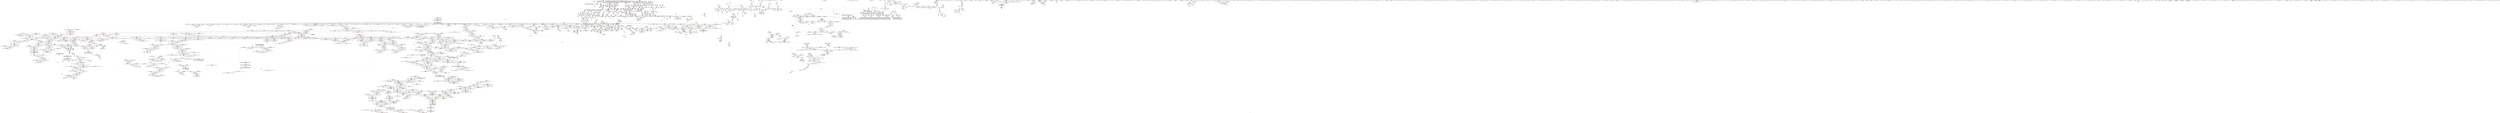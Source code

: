 digraph "SVFG" {
	label="SVFG";

	Node0x5556be383c90 [shape=record,color=grey,label="{NodeID: 0\nNullPtr|{|<s52>152}}"];
	Node0x5556be383c90 -> Node0x5556bea0ded0[style=solid];
	Node0x5556be383c90 -> Node0x5556bea0dfd0[style=solid];
	Node0x5556be383c90 -> Node0x5556bea0e0a0[style=solid];
	Node0x5556be383c90 -> Node0x5556bea0e170[style=solid];
	Node0x5556be383c90 -> Node0x5556bea0e240[style=solid];
	Node0x5556be383c90 -> Node0x5556bea0e310[style=solid];
	Node0x5556be383c90 -> Node0x5556bea0e3e0[style=solid];
	Node0x5556be383c90 -> Node0x5556bea0e4b0[style=solid];
	Node0x5556be383c90 -> Node0x5556bea0e580[style=solid];
	Node0x5556be383c90 -> Node0x5556bea0e650[style=solid];
	Node0x5556be383c90 -> Node0x5556bea0e720[style=solid];
	Node0x5556be383c90 -> Node0x5556bea0e7f0[style=solid];
	Node0x5556be383c90 -> Node0x5556bea0e8c0[style=solid];
	Node0x5556be383c90 -> Node0x5556bea0e990[style=solid];
	Node0x5556be383c90 -> Node0x5556bea0ea60[style=solid];
	Node0x5556be383c90 -> Node0x5556bea0eb30[style=solid];
	Node0x5556be383c90 -> Node0x5556bea0ec00[style=solid];
	Node0x5556be383c90 -> Node0x5556bea0ecd0[style=solid];
	Node0x5556be383c90 -> Node0x5556bea0eda0[style=solid];
	Node0x5556be383c90 -> Node0x5556bea0ee70[style=solid];
	Node0x5556be383c90 -> Node0x5556bea0ef40[style=solid];
	Node0x5556be383c90 -> Node0x5556bea0f010[style=solid];
	Node0x5556be383c90 -> Node0x5556bea0f0e0[style=solid];
	Node0x5556be383c90 -> Node0x5556bea0f1b0[style=solid];
	Node0x5556be383c90 -> Node0x5556bea0f280[style=solid];
	Node0x5556be383c90 -> Node0x5556bea0f350[style=solid];
	Node0x5556be383c90 -> Node0x5556bea0f420[style=solid];
	Node0x5556be383c90 -> Node0x5556bea0f4f0[style=solid];
	Node0x5556be383c90 -> Node0x5556bea0f5c0[style=solid];
	Node0x5556be383c90 -> Node0x5556bea0f690[style=solid];
	Node0x5556be383c90 -> Node0x5556bea0f760[style=solid];
	Node0x5556be383c90 -> Node0x5556bea0f830[style=solid];
	Node0x5556be383c90 -> Node0x5556bea0f900[style=solid];
	Node0x5556be383c90 -> Node0x5556bea0f9d0[style=solid];
	Node0x5556be383c90 -> Node0x5556bea0faa0[style=solid];
	Node0x5556be383c90 -> Node0x5556bea0fb70[style=solid];
	Node0x5556be383c90 -> Node0x5556bea0fc40[style=solid];
	Node0x5556be383c90 -> Node0x5556bea0fd10[style=solid];
	Node0x5556be383c90 -> Node0x5556bea0fde0[style=solid];
	Node0x5556be383c90 -> Node0x5556bea0feb0[style=solid];
	Node0x5556be383c90 -> Node0x5556bea0ff80[style=solid];
	Node0x5556be383c90 -> Node0x5556bea10050[style=solid];
	Node0x5556be383c90 -> Node0x5556bea10120[style=solid];
	Node0x5556be383c90 -> Node0x5556bea101f0[style=solid];
	Node0x5556be383c90 -> Node0x5556bea57d80[style=solid];
	Node0x5556be383c90 -> Node0x5556bea5ed00[style=solid];
	Node0x5556be383c90 -> Node0x5556bea5edd0[style=solid];
	Node0x5556be383c90 -> Node0x5556bea5eea0[style=solid];
	Node0x5556be383c90 -> Node0x5556bea32310[style=solid];
	Node0x5556be383c90 -> Node0x5556bea9b760[style=solid];
	Node0x5556be383c90 -> Node0x5556beaa3800[style=solid];
	Node0x5556be383c90 -> Node0x5556beaa6380[style=solid];
	Node0x5556be383c90:s52 -> Node0x5556bebc2360[style=solid,color=red];
	Node0x5556bea31bc0 [shape=record,color=blue,label="{NodeID: 1550\n1777\<--1776\n__t.addr\<--__t\n_ZSt7forwardINSt7__cxx1112basic_stringIcSt11char_traitsIcESaIcEEEEOT_RNSt16remove_referenceIS6_E4typeE\n}"];
	Node0x5556bea31bc0 -> Node0x5556bea4ef60[style=dashed];
	Node0x5556bea10050 [shape=record,color=black,label="{NodeID: 443\n2520\<--3\nlpad.val12\<--dummyVal\n_ZNSt20__uninitialized_copyILb0EE13__uninit_copyISt13move_iteratorIPNSt7__cxx1112basic_stringIcSt11char_traitsIcESaIcEEEES9_EET0_T_SC_SB_\n}"];
	Node0x5556bea1f690 [shape=record,color=red,label="{NodeID: 886\n916\<--22\n\<--n\n_Z5validii\n}"];
	Node0x5556bea1f690 -> Node0x5556beaa1e80[style=solid];
	Node0x5556bea55830 [shape=record,color=red,label="{NodeID: 1329\n2669\<--2645\n\<--__i\n_ZSt18__next_permutationIPiN9__gnu_cxx5__ops15_Iter_less_iterEEbT_S4_T0_\n}"];
	Node0x5556bea55830 -> Node0x5556bea1ea60[style=solid];
	Node0x5556bea08700 [shape=record,color=green,label="{NodeID: 222\n1613\<--1614\n_ZNSt16allocator_traitsISaINSt7__cxx1112basic_stringIcSt11char_traitsIcESaIcEEEEE10deallocateERS6_PS5_m\<--_ZNSt16allocator_traitsISaINSt7__cxx1112basic_stringIcSt11char_traitsIcESaIcEEEEE10deallocateERS6_PS5_m_field_insensitive\n}"];
	Node0x5556bea2bc50 [shape=record,color=black,label="{NodeID: 665\n2432\<--2412\n\<--__last\n_ZSt18uninitialized_copyISt13move_iteratorIPNSt7__cxx1112basic_stringIcSt11char_traitsIcESaIcEEEES7_ET0_T_SA_S9_\n}"];
	Node0x5556bea2bc50 -> Node0x5556bea1e310[style=solid];
	Node0x5556bebc0f70 [shape=record,color=black,label="{NodeID: 3322\n2818 = PHI(2768, )\n1st arg _ZSt4swapIiENSt9enable_ifIXsr6__and_ISt6__not_ISt15__is_tuple_likeIT_EESt21is_move_constructibleIS3_ESt18is_move_assignableIS3_EEE5valueEvE4typeERS3_SC_ }"];
	Node0x5556bebc0f70 -> Node0x5556bea37fb0[style=solid];
	Node0x5556bea4a4a0 [shape=record,color=red,label="{NodeID: 1108\n1111\<--1064\n\<--i\nmain\n}"];
	Node0x5556bea4a4a0 -> Node0x5556bea9c480[style=solid];
	Node0x5556be383d20 [shape=record,color=green,label="{NodeID: 1\n7\<--1\n__dso_handle\<--dummyObj\nGlob }"];
	Node0x5556bea31c90 [shape=record,color=blue,label="{NodeID: 1551\n1806\<--1784\ncoerce.dive\<--__position.coerce\n_ZNSt6vectorINSt7__cxx1112basic_stringIcSt11char_traitsIcESaIcEEESaIS5_EE17_M_realloc_insertIJS5_EEEvN9__gnu_cxx17__normal_iteratorIPS5_S7_EEDpOT_\n|{|<s2>108}}"];
	Node0x5556bea31c90 -> Node0x5556bea503b0[style=dashed];
	Node0x5556bea31c90 -> Node0x5556bea50480[style=dashed];
	Node0x5556bea31c90:s2 -> Node0x5556beb372e0[style=dashed,color=red];
	Node0x5556bea10120 [shape=record,color=black,label="{NodeID: 444\n2522\<--3\n\<--dummyVal\n_ZNSt20__uninitialized_copyILb0EE13__uninit_copyISt13move_iteratorIPNSt7__cxx1112basic_stringIcSt11char_traitsIcESaIcEEEES9_EET0_T_SC_SB_\n}"];
	Node0x5556bea1f760 [shape=record,color=red,label="{NodeID: 887\n952\<--22\n\<--n\n_Z4areav\n}"];
	Node0x5556bea1f760 -> Node0x5556beaa6b00[style=solid];
	Node0x5556bea55900 [shape=record,color=red,label="{NodeID: 1330\n2672\<--2645\n\<--__i\n_ZSt18__next_permutationIPiN9__gnu_cxx5__ops15_Iter_less_iterEEbT_S4_T0_\n}"];
	Node0x5556bea55900 -> Node0x5556beaa3c80[style=solid];
	Node0x5556bea08800 [shape=record,color=green,label="{NodeID: 223\n1619\<--1620\nthis.addr\<--this.addr_field_insensitive\n_ZNSt12_Vector_baseINSt7__cxx1112basic_stringIcSt11char_traitsIcESaIcEEESaIS5_EE12_Vector_implD2Ev\n}"];
	Node0x5556bea08800 -> Node0x5556bea4df20[style=solid];
	Node0x5556bea08800 -> Node0x5556bea5fee0[style=solid];
	Node0x5556bea2bd20 [shape=record,color=black,label="{NodeID: 666\n2428\<--2418\n\<--agg.tmp\n_ZSt18uninitialized_copyISt13move_iteratorIPNSt7__cxx1112basic_stringIcSt11char_traitsIcESaIcEEEES7_ET0_T_SA_S9_\n}"];
	Node0x5556bea2bd20 -> Node0x5556bea1e0a0[style=solid];
	Node0x5556bebc1080 [shape=record,color=black,label="{NodeID: 3323\n1429 = PHI(1411, )\n0th arg _ZNSt12_Vector_baseINSt7__cxx1112basic_stringIcSt11char_traitsIcESaIcEEESaIS5_EE12_Vector_implC2Ev }"];
	Node0x5556bebc1080 -> Node0x5556bea5ec30[style=solid];
	Node0x5556bea4a570 [shape=record,color=red,label="{NodeID: 1109\n1117\<--1066\n\<--i9\nmain\n}"];
	Node0x5556bea4a570 -> Node0x5556beaa3e00[style=solid];
	Node0x5556be9ccf40 [shape=record,color=green,label="{NodeID: 2\n16\<--1\n\<--dummyObj\nCan only get source location for instruction, argument, global var or function.}"];
	Node0x5556bea31d60 [shape=record,color=blue,label="{NodeID: 1552\n1788\<--1783\nthis.addr\<--this\n_ZNSt6vectorINSt7__cxx1112basic_stringIcSt11char_traitsIcESaIcEEESaIS5_EE17_M_realloc_insertIJS5_EEEvN9__gnu_cxx17__normal_iteratorIPS5_S7_EEDpOT_\n}"];
	Node0x5556bea31d60 -> Node0x5556bea4f030[style=dashed];
	Node0x5556bea101f0 [shape=record,color=black,label="{NodeID: 445\n2523\<--3\n\<--dummyVal\n_ZNSt20__uninitialized_copyILb0EE13__uninit_copyISt13move_iteratorIPNSt7__cxx1112basic_stringIcSt11char_traitsIcESaIcEEEES9_EET0_T_SC_SB_\n|{<s0>173}}"];
	Node0x5556bea101f0:s0 -> Node0x5556bebcc1b0[style=solid,color=red];
	Node0x5556bea1f830 [shape=record,color=red,label="{NodeID: 888\n972\<--22\n\<--n\n_Z4areav\n}"];
	Node0x5556bea1f830 -> Node0x5556bea9f600[style=solid];
	Node0x5556bea559d0 [shape=record,color=red,label="{NodeID: 1331\n2680\<--2645\n\<--__i\n_ZSt18__next_permutationIPiN9__gnu_cxx5__ops15_Iter_less_iterEEbT_S4_T0_\n}"];
	Node0x5556bea559d0 -> Node0x5556bea1eb30[style=solid];
	Node0x5556bea088d0 [shape=record,color=green,label="{NodeID: 224\n1625\<--1626\n_ZNSaINSt7__cxx1112basic_stringIcSt11char_traitsIcESaIcEEEED2Ev\<--_ZNSaINSt7__cxx1112basic_stringIcSt11char_traitsIcESaIcEEEED2Ev_field_insensitive\n}"];
	Node0x5556bea2bdf0 [shape=record,color=black,label="{NodeID: 667\n2431\<--2420\n\<--agg.tmp2\n_ZSt18uninitialized_copyISt13move_iteratorIPNSt7__cxx1112basic_stringIcSt11char_traitsIcESaIcEEEES7_ET0_T_SA_S9_\n}"];
	Node0x5556bea2bdf0 -> Node0x5556bea1e240[style=solid];
	Node0x5556bebc1190 [shape=record,color=black,label="{NodeID: 3324\n2622 = PHI(2191, )\n0th arg _ZN9__gnu_cxx13new_allocatorINSt7__cxx1112basic_stringIcSt11char_traitsIcESaIcEEEE7destroyIS6_EEvPT_ }"];
	Node0x5556bebc1190 -> Node0x5556bea368f0[style=solid];
	Node0x5556bea4a640 [shape=record,color=red,label="{NodeID: 1110\n1121\<--1066\n\<--i9\nmain\n}"];
	Node0x5556bea4a640 -> Node0x5556bea5cc80[style=solid];
	Node0x5556be9ffeb0 [shape=record,color=green,label="{NodeID: 3\n23\<--1\n\<--dummyObj\nCan only get source location for instruction, argument, global var or function.}"];
	Node0x5556bea31e30 [shape=record,color=blue,label="{NodeID: 1553\n1790\<--1785\n__args.addr\<--__args\n_ZNSt6vectorINSt7__cxx1112basic_stringIcSt11char_traitsIcESaIcEEESaIS5_EE17_M_realloc_insertIJS5_EEEvN9__gnu_cxx17__normal_iteratorIPS5_S7_EEDpOT_\n}"];
	Node0x5556bea31e30 -> Node0x5556bea4f100[style=dashed];
	Node0x5556bea102c0 [shape=record,color=black,label="{NodeID: 446\n1057\<--23\nmain_ret\<--\nmain\n}"];
	Node0x5556bea1f900 [shape=record,color=red,label="{NodeID: 889\n1005\<--22\n\<--n\n_Z4areav\n}"];
	Node0x5556bea1f900 -> Node0x5556bea9ff00[style=solid];
	Node0x5556beaff2a0 [shape=record,color=black,label="{NodeID: 2439\nMR_51V_3 = PHI(MR_51V_4, MR_51V_2, )\npts\{392 \}\n}"];
	Node0x5556beaff2a0 -> Node0x5556bea42100[style=dashed];
	Node0x5556bea55aa0 [shape=record,color=red,label="{NodeID: 1332\n2684\<--2645\n\<--__i\n_ZSt18__next_permutationIPiN9__gnu_cxx5__ops15_Iter_less_iterEEbT_S4_T0_\n}"];
	Node0x5556bea55aa0 -> Node0x5556bea37110[style=solid];
	Node0x5556bea089d0 [shape=record,color=green,label="{NodeID: 225\n1632\<--1633\n__a.addr\<--__a.addr_field_insensitive\n_ZNSt16allocator_traitsISaINSt7__cxx1112basic_stringIcSt11char_traitsIcESaIcEEEEE10deallocateERS6_PS5_m\n}"];
	Node0x5556bea089d0 -> Node0x5556bea4dff0[style=solid];
	Node0x5556bea089d0 -> Node0x5556bea5ffb0[style=solid];
	Node0x5556bea2bec0 [shape=record,color=black,label="{NodeID: 668\n2406\<--2439\n_ZSt18uninitialized_copyISt13move_iteratorIPNSt7__cxx1112basic_stringIcSt11char_traitsIcESaIcEEEES7_ET0_T_SA_S9__ret\<--call\n_ZSt18uninitialized_copyISt13move_iteratorIPNSt7__cxx1112basic_stringIcSt11char_traitsIcESaIcEEEES7_ET0_T_SA_S9_\n|{<s0>158}}"];
	Node0x5556bea2bec0:s0 -> Node0x5556bebca200[style=solid,color=blue];
	Node0x5556bebc12d0 [shape=record,color=black,label="{NodeID: 3325\n2623 = PHI(2192, )\n1st arg _ZN9__gnu_cxx13new_allocatorINSt7__cxx1112basic_stringIcSt11char_traitsIcESaIcEEEE7destroyIS6_EEvPT_ }"];
	Node0x5556bebc12d0 -> Node0x5556bea369c0[style=solid];
	Node0x5556bea4a710 [shape=record,color=red,label="{NodeID: 1111\n1122\<--1066\n\<--i9\nmain\n}"];
	Node0x5556bea4a710 -> Node0x5556bea268a0[style=solid];
	Node0x5556be9fff40 [shape=record,color=green,label="{NodeID: 4\n25\<--1\n_ZSt3cin\<--dummyObj\nGlob }"];
	Node0x5556bea31f00 [shape=record,color=blue,label="{NodeID: 1554\n1792\<--1812\n__len\<--call\n_ZNSt6vectorINSt7__cxx1112basic_stringIcSt11char_traitsIcESaIcEEESaIS5_EE17_M_realloc_insertIJS5_EEEvN9__gnu_cxx17__normal_iteratorIPS5_S7_EEDpOT_\n}"];
	Node0x5556bea31f00 -> Node0x5556bea4f1d0[style=dashed];
	Node0x5556bea31f00 -> Node0x5556bea4f2a0[style=dashed];
	Node0x5556bea31f00 -> Node0x5556bea4f370[style=dashed];
	Node0x5556bea10390 [shape=record,color=black,label="{NodeID: 447\n46\<--47\n\<--_ZNSt8ios_base4InitD1Ev\nCan only get source location for instruction, argument, global var or function.}"];
	Node0x5556bea1f9d0 [shape=record,color=red,label="{NodeID: 890\n1099\<--22\n\<--n\nmain\n}"];
	Node0x5556bea1f9d0 -> Node0x5556beaa4700[style=solid];
	Node0x5556bea55b70 [shape=record,color=red,label="{NodeID: 1333\n2686\<--2645\n\<--__i\n_ZSt18__next_permutationIPiN9__gnu_cxx5__ops15_Iter_less_iterEEbT_S4_T0_\n}"];
	Node0x5556bea55b70 -> Node0x5556bea1ec00[style=solid];
	Node0x5556bea08aa0 [shape=record,color=green,label="{NodeID: 226\n1634\<--1635\n__p.addr\<--__p.addr_field_insensitive\n_ZNSt16allocator_traitsISaINSt7__cxx1112basic_stringIcSt11char_traitsIcESaIcEEEEE10deallocateERS6_PS5_m\n}"];
	Node0x5556bea08aa0 -> Node0x5556bea4e0c0[style=solid];
	Node0x5556bea08aa0 -> Node0x5556bea60080[style=solid];
	Node0x5556bea2bf90 [shape=record,color=black,label="{NodeID: 669\n2448\<--2504\n_ZNSt20__uninitialized_copyILb0EE13__uninit_copyISt13move_iteratorIPNSt7__cxx1112basic_stringIcSt11char_traitsIcESaIcEEEES9_EET0_T_SC_SB__ret\<--\n_ZNSt20__uninitialized_copyILb0EE13__uninit_copyISt13move_iteratorIPNSt7__cxx1112basic_stringIcSt11char_traitsIcESaIcEEEES9_EET0_T_SC_SB_\n|{<s0>162}}"];
	Node0x5556bea2bf90:s0 -> Node0x5556bebca2d0[style=solid,color=blue];
	Node0x5556bebc1410 [shape=record,color=black,label="{NodeID: 3326\n1046 = PHI(1038, )\n0th arg _ZSt3absd }"];
	Node0x5556bebc1410 -> Node0x5556bea5c7a0[style=solid];
	Node0x5556bea4a7e0 [shape=record,color=red,label="{NodeID: 1112\n1127\<--1066\n\<--i9\nmain\n}"];
	Node0x5556bea4a7e0 -> Node0x5556bea9e580[style=solid];
	Node0x5556bea001f0 [shape=record,color=green,label="{NodeID: 5\n26\<--1\n.str\<--dummyObj\nGlob }"];
	Node0x5556beb2c430 [shape=record,color=yellow,style=double,label="{NodeID: 2662\n187V_1 = ENCHI(MR_187V_0)\npts\{14 \}\nFun[_ZSt9iter_swapIPiS0_EvT_T0_]|{<s0>187|<s1>187|<s2>187}}"];
	Node0x5556beb2c430:s0 -> Node0x5556bea57300[style=dashed,color=red];
	Node0x5556beb2c430:s1 -> Node0x5556bea573d0[style=dashed,color=red];
	Node0x5556beb2c430:s2 -> Node0x5556bea38150[style=dashed,color=red];
	Node0x5556bea31fd0 [shape=record,color=blue,label="{NodeID: 1555\n1820\<--1817\ncoerce.dive3\<--call2\n_ZNSt6vectorINSt7__cxx1112basic_stringIcSt11char_traitsIcESaIcEEESaIS5_EE17_M_realloc_insertIJS5_EEEvN9__gnu_cxx17__normal_iteratorIPS5_S7_EEDpOT_\n|{|<s2>108}}"];
	Node0x5556bea31fd0 -> Node0x5556bea503b0[style=dashed];
	Node0x5556bea31fd0 -> Node0x5556bea50480[style=dashed];
	Node0x5556bea31fd0:s2 -> Node0x5556beb372e0[style=dashed,color=red];
	Node0x5556bea10490 [shape=record,color=black,label="{NodeID: 448\n92\<--91\nconv\<--\n_Z4spltNSt7__cxx1112basic_stringIcSt11char_traitsIcESaIcEEEc\n}"];
	Node0x5556bea1faa0 [shape=record,color=red,label="{NodeID: 891\n1118\<--22\n\<--n\nmain\n}"];
	Node0x5556bea1faa0 -> Node0x5556beaa3e00[style=solid];
	Node0x5556bea55c40 [shape=record,color=red,label="{NodeID: 1334\n2689\<--2645\n\<--__i\n_ZSt18__next_permutationIPiN9__gnu_cxx5__ops15_Iter_less_iterEEbT_S4_T0_\n|{<s0>180}}"];
	Node0x5556bea55c40:s0 -> Node0x5556bebbaee0[style=solid,color=red];
	Node0x5556bea08b70 [shape=record,color=green,label="{NodeID: 227\n1636\<--1637\n__n.addr\<--__n.addr_field_insensitive\n_ZNSt16allocator_traitsISaINSt7__cxx1112basic_stringIcSt11char_traitsIcESaIcEEEEE10deallocateERS6_PS5_m\n}"];
	Node0x5556bea08b70 -> Node0x5556bea4e190[style=solid];
	Node0x5556bea08b70 -> Node0x5556bea31060[style=solid];
	Node0x5556bea2c060 [shape=record,color=black,label="{NodeID: 670\n2528\<--2542\n_ZStneIPNSt7__cxx1112basic_stringIcSt11char_traitsIcESaIcEEEEbRKSt13move_iteratorIT_ESB__ret\<--lnot\n_ZStneIPNSt7__cxx1112basic_stringIcSt11char_traitsIcESaIcEEEEbRKSt13move_iteratorIT_ESB_\n|{<s0>163}}"];
	Node0x5556bea2c060:s0 -> Node0x5556bebca470[style=solid,color=blue];
	Node0x5556bebc1550 [shape=record,color=black,label="{NodeID: 3327\n1345 = PHI(782, )\n0th arg _ZNSt4pairIddEC2IddLb1EEEOT_OT0_ }"];
	Node0x5556bebc1550 -> Node0x5556bea5e270[style=solid];
	Node0x5556bea4a8b0 [shape=record,color=red,label="{NodeID: 1113\n1163\<--1068\n\<--ok\nmain\n}"];
	Node0x5556bea4a8b0 -> Node0x5556bea26a40[style=solid];
	Node0x5556bea4a8b0 -> Node0x5556bea26b10[style=solid];
	Node0x5556bea002b0 [shape=record,color=green,label="{NodeID: 6\n28\<--1\n_ZSt4cout\<--dummyObj\nGlob }"];
	Node0x5556bea320a0 [shape=record,color=blue,label="{NodeID: 1556\n1794\<--1822\n__elems_before\<--call4\n_ZNSt6vectorINSt7__cxx1112basic_stringIcSt11char_traitsIcESaIcEEESaIS5_EE17_M_realloc_insertIJS5_EEEvN9__gnu_cxx17__normal_iteratorIPS5_S7_EEDpOT_\n}"];
	Node0x5556bea320a0 -> Node0x5556bea4f440[style=dashed];
	Node0x5556bea320a0 -> Node0x5556bea4f510[style=dashed];
	Node0x5556bea10560 [shape=record,color=black,label="{NodeID: 449\n96\<--93\nconv1\<--call\n_Z4spltNSt7__cxx1112basic_stringIcSt11char_traitsIcESaIcEEEc\n}"];
	Node0x5556bea10560 -> Node0x5556bea580f0[style=solid];
	Node0x5556bea1fb70 [shape=record,color=red,label="{NodeID: 892\n1138\<--22\n\<--n\nmain\n}"];
	Node0x5556bea1fb70 -> Node0x5556beaa4d00[style=solid];
	Node0x5556beb025f0 [shape=record,color=black,label="{NodeID: 2442\nMR_44V_3 = PHI(MR_44V_4, MR_44V_2, )\npts\{367 \}\n}"];
	Node0x5556beb025f0 -> Node0x5556bea41b50[style=dashed];
	Node0x5556bea55d10 [shape=record,color=red,label="{NodeID: 1335\n2698\<--2645\n\<--__i\n_ZSt18__next_permutationIPiN9__gnu_cxx5__ops15_Iter_less_iterEEbT_S4_T0_\n|{<s0>181}}"];
	Node0x5556bea55d10:s0 -> Node0x5556bebbaee0[style=solid,color=red];
	Node0x5556bea10f90 [shape=record,color=green,label="{NodeID: 228\n1646\<--1647\n_ZN9__gnu_cxx13new_allocatorINSt7__cxx1112basic_stringIcSt11char_traitsIcESaIcEEEE10deallocateEPS6_m\<--_ZN9__gnu_cxx13new_allocatorINSt7__cxx1112basic_stringIcSt11char_traitsIcESaIcEEEE10deallocateEPS6_m_field_insensitive\n}"];
	Node0x5556bea2c130 [shape=record,color=black,label="{NodeID: 671\n2554\<--2553\n\<--\n_ZSt10_ConstructINSt7__cxx1112basic_stringIcSt11char_traitsIcESaIcEEEJS5_EEvPT_DpOT0_\n}"];
	Node0x5556bea2c130 -> Node0x5556bea2c200[style=solid];
	Node0x5556bebc1690 [shape=record,color=black,label="{NodeID: 3328\n1346 = PHI(791, )\n1st arg _ZNSt4pairIddEC2IddLb1EEEOT_OT0_ }"];
	Node0x5556bebc1690 -> Node0x5556bea5e340[style=solid];
	Node0x5556bea4a980 [shape=record,color=red,label="{NodeID: 1114\n1170\<--1068\n\<--ok\nmain\n}"];
	Node0x5556bea4a980 -> Node0x5556bea26cb0[style=solid];
	Node0x5556bea00370 [shape=record,color=green,label="{NodeID: 7\n29\<--1\n.str.1\<--dummyObj\nGlob }"];
	Node0x5556bea32170 [shape=record,color=blue,label="{NodeID: 1557\n1798\<--1828\n__new_start\<--call5\n_ZNSt6vectorINSt7__cxx1112basic_stringIcSt11char_traitsIcESaIcEEESaIS5_EE17_M_realloc_insertIJS5_EEEvN9__gnu_cxx17__normal_iteratorIPS5_S7_EEDpOT_\n}"];
	Node0x5556bea32170 -> Node0x5556bea4f5e0[style=dashed];
	Node0x5556bea32170 -> Node0x5556bea4f6b0[style=dashed];
	Node0x5556bea32170 -> Node0x5556bea4f780[style=dashed];
	Node0x5556bea32170 -> Node0x5556bea4f850[style=dashed];
	Node0x5556bea32170 -> Node0x5556bea4f920[style=dashed];
	Node0x5556bea32170 -> Node0x5556bea4f9f0[style=dashed];
	Node0x5556bea32170 -> Node0x5556bea4fac0[style=dashed];
	Node0x5556bea32170 -> Node0x5556bea4fb90[style=dashed];
	Node0x5556bea10630 [shape=record,color=black,label="{NodeID: 450\n106\<--105\nconv3\<--\n_Z4spltNSt7__cxx1112basic_stringIcSt11char_traitsIcESaIcEEEc\n}"];
	Node0x5556bea1fc40 [shape=record,color=red,label="{NodeID: 893\n1144\<--22\n\<--n\nmain\n}"];
	Node0x5556bea1fc40 -> Node0x5556bea9e700[style=solid];
	Node0x5556beb02ac0 [shape=record,color=black,label="{NodeID: 2443\nMR_191V_3 = PHI(MR_191V_5, MR_191V_2, MR_191V_4, )\npts\{854 \}\n}"];
	Node0x5556beb02ac0 -> Node0x5556bea47580[style=dashed];
	Node0x5556bea55de0 [shape=record,color=red,label="{NodeID: 1336\n2706\<--2645\n\<--__i\n_ZSt18__next_permutationIPiN9__gnu_cxx5__ops15_Iter_less_iterEEbT_S4_T0_\n|{<s0>182}}"];
	Node0x5556bea55de0:s0 -> Node0x5556bebbb840[style=solid,color=red];
	Node0x5556bea11020 [shape=record,color=green,label="{NodeID: 229\n1653\<--1654\nthis.addr\<--this.addr_field_insensitive\n_ZN9__gnu_cxx13new_allocatorINSt7__cxx1112basic_stringIcSt11char_traitsIcESaIcEEEE10deallocateEPS6_m\n}"];
	Node0x5556bea11020 -> Node0x5556bea4e260[style=solid];
	Node0x5556bea11020 -> Node0x5556bea31130[style=solid];
	Node0x5556bea2c200 [shape=record,color=black,label="{NodeID: 672\n2555\<--2554\n\<--\n_ZSt10_ConstructINSt7__cxx1112basic_stringIcSt11char_traitsIcESaIcEEEJS5_EEvPT_DpOT0_\n}"];
	Node0x5556bebc17d0 [shape=record,color=black,label="{NodeID: 3329\n1347 = PHI(795, )\n2nd arg _ZNSt4pairIddEC2IddLb1EEEOT_OT0_ }"];
	Node0x5556bebc17d0 -> Node0x5556bea5e410[style=solid];
	Node0x5556bea4aa50 [shape=record,color=red,label="{NodeID: 1115\n1184\<--1068\n\<--ok\nmain\n}"];
	Node0x5556bea4aa50 -> Node0x5556bea26d80[style=solid];
	Node0x5556bea00be0 [shape=record,color=green,label="{NodeID: 8\n31\<--1\n.str.2\<--dummyObj\nGlob }"];
	Node0x5556bea32240 [shape=record,color=blue,label="{NodeID: 1558\n1800\<--1832\n__new_finish\<--\n_ZNSt6vectorINSt7__cxx1112basic_stringIcSt11char_traitsIcESaIcEEESaIS5_EE17_M_realloc_insertIJS5_EEEvN9__gnu_cxx17__normal_iteratorIPS5_S7_EEDpOT_\n}"];
	Node0x5556bea32240 -> Node0x5556bea4fe00[style=dashed];
	Node0x5556bea32240 -> Node0x5556bea4fed0[style=dashed];
	Node0x5556bea32240 -> Node0x5556bea32310[style=dashed];
	Node0x5556bea10700 [shape=record,color=black,label="{NodeID: 451\n110\<--109\nconv4\<--sub\n_Z4spltNSt7__cxx1112basic_stringIcSt11char_traitsIcESaIcEEEc\n}"];
	Node0x5556bea1fd10 [shape=record,color=red,label="{NodeID: 894\n1156\<--22\n\<--n\nmain\n}"];
	Node0x5556bea1fd10 -> Node0x5556bea9df80[style=solid];
	Node0x5556bea55eb0 [shape=record,color=red,label="{NodeID: 1337\n2721\<--2645\n\<--__i\n_ZSt18__next_permutationIPiN9__gnu_cxx5__ops15_Iter_less_iterEEbT_S4_T0_\n}"];
	Node0x5556bea55eb0 -> Node0x5556beaa3500[style=solid];
	Node0x5556bea110f0 [shape=record,color=green,label="{NodeID: 230\n1655\<--1656\n__p.addr\<--__p.addr_field_insensitive\n_ZN9__gnu_cxx13new_allocatorINSt7__cxx1112basic_stringIcSt11char_traitsIcESaIcEEEE10deallocateEPS6_m\n}"];
	Node0x5556bea110f0 -> Node0x5556bea4e330[style=solid];
	Node0x5556bea110f0 -> Node0x5556bea31200[style=solid];
	Node0x5556bea2c2d0 [shape=record,color=black,label="{NodeID: 673\n2560\<--2567\n_ZNKSt13move_iteratorIPNSt7__cxx1112basic_stringIcSt11char_traitsIcESaIcEEEEdeEv_ret\<--\n_ZNKSt13move_iteratorIPNSt7__cxx1112basic_stringIcSt11char_traitsIcESaIcEEEEdeEv\n|{<s0>165}}"];
	Node0x5556bea2c2d0:s0 -> Node0x5556bebc7550[style=solid,color=blue];
	Node0x5556bebc1910 [shape=record,color=black,label="{NodeID: 3330\n1271 = PHI(1224, )\n0th arg _ZSt16next_permutationIPiEbT_S1_ }"];
	Node0x5556bebc1910 -> Node0x5556bea5db20[style=solid];
	Node0x5556bea4ab20 [shape=record,color=red,label="{NodeID: 1116\n1190\<--1070\n\<--av\nmain\n}"];
	Node0x5556bea4ab20 -> Node0x5556beaa5180[style=solid];
	Node0x5556bea00ca0 [shape=record,color=green,label="{NodeID: 9\n34\<--1\n\<--dummyObj\nCan only get source location for instruction, argument, global var or function.}"];
	Node0x5556bea32310 [shape=record,color=blue, style = dotted,label="{NodeID: 1559\n1800\<--3\n__new_finish\<--dummyVal\n_ZNSt6vectorINSt7__cxx1112basic_stringIcSt11char_traitsIcESaIcEEESaIS5_EE17_M_realloc_insertIJS5_EEEvN9__gnu_cxx17__normal_iteratorIPS5_S7_EEDpOT_\n}"];
	Node0x5556bea32310 -> Node0x5556bea4fe00[style=dashed];
	Node0x5556bea32310 -> Node0x5556bea4fed0[style=dashed];
	Node0x5556bea32310 -> Node0x5556bea323e0[style=dashed];
	Node0x5556bea107d0 [shape=record,color=black,label="{NodeID: 452\n140\<--139\nconv7\<--\n_Z4spltNSt7__cxx1112basic_stringIcSt11char_traitsIcESaIcEEEc\n}"];
	Node0x5556bea107d0 -> Node0x5556beaa6980[style=solid];
	Node0x5556bea1fde0 [shape=record,color=red,label="{NodeID: 895\n1201\<--22\n\<--n\nmain\n}"];
	Node0x5556bea1fde0 -> Node0x5556beaa5300[style=solid];
	Node0x5556bea55f80 [shape=record,color=red,label="{NodeID: 1338\n2690\<--2647\n\<--__ii\n_ZSt18__next_permutationIPiN9__gnu_cxx5__ops15_Iter_less_iterEEbT_S4_T0_\n|{<s0>180}}"];
	Node0x5556bea55f80:s0 -> Node0x5556bebbb060[style=solid,color=red];
	Node0x5556bea111c0 [shape=record,color=green,label="{NodeID: 231\n1657\<--1658\n.addr\<--.addr_field_insensitive\n_ZN9__gnu_cxx13new_allocatorINSt7__cxx1112basic_stringIcSt11char_traitsIcESaIcEEEE10deallocateEPS6_m\n}"];
	Node0x5556bea111c0 -> Node0x5556bea312d0[style=solid];
	Node0x5556bea2c3a0 [shape=record,color=black,label="{NodeID: 674\n2569\<--2574\n_ZNSt13move_iteratorIPNSt7__cxx1112basic_stringIcSt11char_traitsIcESaIcEEEEppEv_ret\<--this1\n_ZNSt13move_iteratorIPNSt7__cxx1112basic_stringIcSt11char_traitsIcESaIcEEEEppEv\n|{<s0>167}}"];
	Node0x5556bea2c3a0:s0 -> Node0x5556bebc7620[style=solid,color=blue];
	Node0x5556bebc1a50 [shape=record,color=black,label="{NodeID: 3331\n1272 = PHI(1223, )\n1st arg _ZSt16next_permutationIPiEbT_S1_ }"];
	Node0x5556bebc1a50 -> Node0x5556bea5dbf0[style=solid];
	Node0x5556bea4abf0 [shape=record,color=red,label="{NodeID: 1117\n1195\<--1070\n\<--av\nmain\n}"];
	Node0x5556bea4abf0 -> Node0x5556bea26f20[style=solid];
	Node0x5556bea00d60 [shape=record,color=green,label="{NodeID: 10\n84\<--1\n\<--dummyObj\nCan only get source location for instruction, argument, global var or function.}"];
	Node0x5556bea323e0 [shape=record,color=blue,label="{NodeID: 1560\n1800\<--1855\n__new_finish\<--call11\n_ZNSt6vectorINSt7__cxx1112basic_stringIcSt11char_traitsIcESaIcEEESaIS5_EE17_M_realloc_insertIJS5_EEEvN9__gnu_cxx17__normal_iteratorIPS5_S7_EEDpOT_\n}"];
	Node0x5556bea323e0 -> Node0x5556bea4fc60[style=dashed];
	Node0x5556bea323e0 -> Node0x5556bea324b0[style=dashed];
	Node0x5556bea108a0 [shape=record,color=black,label="{NodeID: 453\n147\<--146\nconv12\<--\n_Z4spltNSt7__cxx1112basic_stringIcSt11char_traitsIcESaIcEEEc\n}"];
	Node0x5556bea1feb0 [shape=record,color=red,label="{NodeID: 896\n1220\<--22\n\<--n\nmain\n}"];
	Node0x5556bea1feb0 -> Node0x5556bea27190[style=solid];
	Node0x5556beb039c0 [shape=record,color=black,label="{NodeID: 2446\nMR_140V_3 = PHI(MR_140V_4, MR_140V_2, )\npts\{1553 \}\n}"];
	Node0x5556beb039c0 -> Node0x5556bea4d700[style=dashed];
	Node0x5556beb039c0 -> Node0x5556bea4d7d0[style=dashed];
	Node0x5556beb039c0 -> Node0x5556bea4d8a0[style=dashed];
	Node0x5556beb039c0 -> Node0x5556bea5fa00[style=dashed];
	Node0x5556bea56050 [shape=record,color=red,label="{NodeID: 1339\n2711\<--2647\n\<--__ii\n_ZSt18__next_permutationIPiN9__gnu_cxx5__ops15_Iter_less_iterEEbT_S4_T0_\n|{<s0>184}}"];
	Node0x5556bea56050:s0 -> Node0x5556bebca540[style=solid,color=red];
	Node0x5556bea11290 [shape=record,color=green,label="{NodeID: 232\n1666\<--1667\n_ZdlPv\<--_ZdlPv_field_insensitive\n}"];
	Node0x5556bea2c470 [shape=record,color=black,label="{NodeID: 675\n2581\<--2596\n_ZSteqIPNSt7__cxx1112basic_stringIcSt11char_traitsIcESaIcEEEEbRKSt13move_iteratorIT_ESB__ret\<--cmp\n_ZSteqIPNSt7__cxx1112basic_stringIcSt11char_traitsIcESaIcEEEEbRKSt13move_iteratorIT_ESB_\n|{<s0>174}}"];
	Node0x5556bea2c470:s0 -> Node0x5556bebca3a0[style=solid,color=blue];
	Node0x5556bebc1b90 [shape=record,color=black,label="{NodeID: 3332\n710 = PHI(443, 447, 443, 447, )\n0th arg _ZSt3maxIeERKT_S2_S2_ }"];
	Node0x5556bebc1b90 -> Node0x5556bea5ae70[style=solid];
	Node0x5556bea4acc0 [shape=record,color=red,label="{NodeID: 1118\n1137\<--1072\n\<--i18\nmain\n}"];
	Node0x5556bea4acc0 -> Node0x5556beaa4d00[style=solid];
	Node0x5556bea00e60 [shape=record,color=green,label="{NodeID: 11\n136\<--1\n\<--dummyObj\nCan only get source location for instruction, argument, global var or function.}"];
	Node0x5556bea324b0 [shape=record,color=blue,label="{NodeID: 1561\n1800\<--1860\n__new_finish\<--incdec.ptr\n_ZNSt6vectorINSt7__cxx1112basic_stringIcSt11char_traitsIcESaIcEEESaIS5_EE17_M_realloc_insertIJS5_EEEvN9__gnu_cxx17__normal_iteratorIPS5_S7_EEDpOT_\n}"];
	Node0x5556bea324b0 -> Node0x5556bea4fd30[style=dashed];
	Node0x5556bea324b0 -> Node0x5556bea4fe00[style=dashed];
	Node0x5556bea324b0 -> Node0x5556bea4fed0[style=dashed];
	Node0x5556bea324b0 -> Node0x5556bea32580[style=dashed];
	Node0x5556bea10970 [shape=record,color=black,label="{NodeID: 454\n182\<--181\n\<--this1\n_ZNSt6vectorINSt7__cxx1112basic_stringIcSt11char_traitsIcESaIcEEESaIS5_EEC2Ev\n|{<s0>16}}"];
	Node0x5556bea10970:s0 -> Node0x5556bebbbba0[style=solid,color=red];
	Node0x5556bea1ff80 [shape=record,color=red,label="{NodeID: 897\n1237\<--22\n\<--n\nmain\n}"];
	Node0x5556bea1ff80 -> Node0x5556beaa2d80[style=solid];
	Node0x5556beb03ec0 [shape=record,color=black,label="{NodeID: 2447\nMR_187V_2 = PHI(MR_187V_5, MR_187V_1, MR_187V_4, MR_187V_1, )\npts\{14 \}\n|{<s0>75}}"];
	Node0x5556beb03ec0:s0 -> Node0x5556bea6ba00[style=dashed,color=blue];
	Node0x5556bea56120 [shape=record,color=red,label="{NodeID: 1340\n2699\<--2649\n\<--__j\n_ZSt18__next_permutationIPiN9__gnu_cxx5__ops15_Iter_less_iterEEbT_S4_T0_\n}"];
	Node0x5556bea56120 -> Node0x5556bea1ecd0[style=solid];
	Node0x5556bea11390 [shape=record,color=green,label="{NodeID: 233\n1673\<--1674\nthis.addr\<--this.addr_field_insensitive\n_ZNSaINSt7__cxx1112basic_stringIcSt11char_traitsIcESaIcEEEED2Ev\n}"];
	Node0x5556bea11390 -> Node0x5556bea4e400[style=solid];
	Node0x5556bea11390 -> Node0x5556bea313a0[style=solid];
	Node0x5556bea2c540 [shape=record,color=black,label="{NodeID: 676\n2598\<--2605\n_ZNKSt13move_iteratorIPNSt7__cxx1112basic_stringIcSt11char_traitsIcESaIcEEEE4baseEv_ret\<--\n_ZNKSt13move_iteratorIPNSt7__cxx1112basic_stringIcSt11char_traitsIcESaIcEEEE4baseEv\n|{<s0>177|<s1>178}}"];
	Node0x5556bea2c540:s0 -> Node0x5556bebc7890[style=solid,color=blue];
	Node0x5556bea2c540:s1 -> Node0x5556bebc7960[style=solid,color=blue];
	Node0x5556bebc1f40 [shape=record,color=black,label="{NodeID: 3333\n711 = PHI(451, 455, 451, 455, )\n1st arg _ZSt3maxIeERKT_S2_S2_ }"];
	Node0x5556bebc1f40 -> Node0x5556bea5af40[style=solid];
	Node0x5556bea4ad90 [shape=record,color=red,label="{NodeID: 1119\n1149\<--1072\n\<--i18\nmain\n}"];
	Node0x5556bea4ad90 -> Node0x5556bea5d090[style=solid];
	Node0x5556bea00f60 [shape=record,color=green,label="{NodeID: 12\n149\<--1\n\<--dummyObj\nCan only get source location for instruction, argument, global var or function.}"];
	Node0x5556bea32580 [shape=record,color=blue,label="{NodeID: 1562\n1800\<--1871\n__new_finish\<--call16\n_ZNSt6vectorINSt7__cxx1112basic_stringIcSt11char_traitsIcESaIcEEESaIS5_EE17_M_realloc_insertIJS5_EEEvN9__gnu_cxx17__normal_iteratorIPS5_S7_EEDpOT_\n}"];
	Node0x5556bea32580 -> Node0x5556bea4ffa0[style=dashed];
	Node0x5556bea10a40 [shape=record,color=black,label="{NodeID: 455\n238\<--237\n\<--this1\n_ZNSt6vectorINSt7__cxx1112basic_stringIcSt11char_traitsIcESaIcEEESaIS5_EED2Ev\n}"];
	Node0x5556bea10a40 -> Node0x5556bea305d0[style=solid];
	Node0x5556bea10a40 -> Node0x5556bea306a0[style=solid];
	Node0x5556bea20050 [shape=record,color=red,label="{NodeID: 898\n90\<--66\n\<--c.addr\n_Z4spltNSt7__cxx1112basic_stringIcSt11char_traitsIcESaIcEEEc\n}"];
	Node0x5556beb043c0 [shape=record,color=black,label="{NodeID: 2448\nMR_526V_3 = PHI(MR_526V_6, MR_526V_4, MR_526V_5, MR_526V_2, )\npts\{2638 \}\n}"];
	Node0x5556beb043c0 -> Node0x5556bea54f40[style=dashed];
	Node0x5556bea561f0 [shape=record,color=red,label="{NodeID: 1341\n2707\<--2649\n\<--__j\n_ZSt18__next_permutationIPiN9__gnu_cxx5__ops15_Iter_less_iterEEbT_S4_T0_\n|{<s0>182}}"];
	Node0x5556bea561f0:s0 -> Node0x5556bebbba20[style=solid,color=red];
	Node0x5556bea11460 [shape=record,color=green,label="{NodeID: 234\n1679\<--1680\n_ZN9__gnu_cxx13new_allocatorINSt7__cxx1112basic_stringIcSt11char_traitsIcESaIcEEEED2Ev\<--_ZN9__gnu_cxx13new_allocatorINSt7__cxx1112basic_stringIcSt11char_traitsIcESaIcEEEED2Ev_field_insensitive\n}"];
	Node0x5556bea2c610 [shape=record,color=black,label="{NodeID: 677\n2634\<--2732\n_ZSt18__next_permutationIPiN9__gnu_cxx5__ops15_Iter_less_iterEEbT_S4_T0__ret\<--\n_ZSt18__next_permutationIPiN9__gnu_cxx5__ops15_Iter_less_iterEEbT_S4_T0_\n|{<s0>75}}"];
	Node0x5556bea2c610:s0 -> Node0x5556bebc8590[style=solid,color=blue];
	Node0x5556bebc2140 [shape=record,color=black,label="{NodeID: 3334\n2319 = PHI(2312, )\n0th arg _ZN9__gnu_cxx13new_allocatorINSt7__cxx1112basic_stringIcSt11char_traitsIcESaIcEEEE8allocateEmPKv }"];
	Node0x5556bebc2140 -> Node0x5556bea34a10[style=solid];
	Node0x5556bea4ae60 [shape=record,color=red,label="{NodeID: 1120\n1151\<--1072\n\<--i18\nmain\n}"];
	Node0x5556bea4ae60 -> Node0x5556bea9e100[style=solid];
	Node0x5556bea01090 [shape=record,color=green,label="{NodeID: 13\n161\<--1\n\<--dummyObj\nCan only get source location for instruction, argument, global var or function.}"];
	Node0x5556bea32650 [shape=record,color=blue,label="{NodeID: 1563\n1802\<--1875\nexn.slot\<--\n_ZNSt6vectorINSt7__cxx1112basic_stringIcSt11char_traitsIcESaIcEEESaIS5_EE17_M_realloc_insertIJS5_EEEvN9__gnu_cxx17__normal_iteratorIPS5_S7_EEDpOT_\n}"];
	Node0x5556bea32650 -> Node0x5556bea50070[style=dashed];
	Node0x5556bea32650 -> Node0x5556bea327f0[style=dashed];
	Node0x5556bea10b10 [shape=record,color=black,label="{NodeID: 456\n242\<--237\n\<--this1\n_ZNSt6vectorINSt7__cxx1112basic_stringIcSt11char_traitsIcESaIcEEESaIS5_EED2Ev\n}"];
	Node0x5556bea10b10 -> Node0x5556bea30770[style=solid];
	Node0x5556bea10b10 -> Node0x5556bea30840[style=solid];
	Node0x5556bea20120 [shape=record,color=red,label="{NodeID: 899\n162\<--68\nnrvo.val\<--nrvo\n_Z4spltNSt7__cxx1112basic_stringIcSt11char_traitsIcESaIcEEEc\n}"];
	Node0x5556beb048c0 [shape=record,color=black,label="{NodeID: 2449\nMR_532V_2 = PHI(MR_532V_8, MR_532V_4, MR_532V_8, MR_532V_1, )\npts\{2646 \}\n}"];
	Node0x5556bea562c0 [shape=record,color=red,label="{NodeID: 1342\n2751\<--2742\nthis1\<--this.addr\n_ZNK9__gnu_cxx5__ops15_Iter_less_iterclIPiS3_EEbT_T0_\n}"];
	Node0x5556bea11560 [shape=record,color=green,label="{NodeID: 235\n1684\<--1685\nthis.addr\<--this.addr_field_insensitive\n_ZN9__gnu_cxx13new_allocatorINSt7__cxx1112basic_stringIcSt11char_traitsIcESaIcEEEED2Ev\n}"];
	Node0x5556bea11560 -> Node0x5556bea4e4d0[style=solid];
	Node0x5556bea11560 -> Node0x5556bea31470[style=solid];
	Node0x5556bea2c6e0 [shape=record,color=black,label="{NodeID: 678\n2738\<--2756\n_ZNK9__gnu_cxx5__ops15_Iter_less_iterclIPiS3_EEbT_T0__ret\<--cmp\n_ZNK9__gnu_cxx5__ops15_Iter_less_iterclIPiS3_EEbT_T0_\n|{<s0>180|<s1>181}}"];
	Node0x5556bea2c6e0:s0 -> Node0x5556bebc7a30[style=solid,color=blue];
	Node0x5556bea2c6e0:s1 -> Node0x5556bebc7b00[style=solid,color=blue];
	Node0x5556bebc2250 [shape=record,color=black,label="{NodeID: 3335\n2320 = PHI(2313, )\n1st arg _ZN9__gnu_cxx13new_allocatorINSt7__cxx1112basic_stringIcSt11char_traitsIcESaIcEEEE8allocateEmPKv }"];
	Node0x5556bebc2250 -> Node0x5556bea34ae0[style=solid];
	Node0x5556bea4af30 [shape=record,color=red,label="{NodeID: 1121\n1180\<--1072\n\<--i18\nmain\n}"];
	Node0x5556bea4af30 -> Node0x5556bea9f000[style=solid];
	Node0x5556bea01190 [shape=record,color=green,label="{NodeID: 14\n343\<--1\n\<--dummyObj\nCan only get source location for instruction, argument, global var or function.}"];
	Node0x5556bea32720 [shape=record,color=blue,label="{NodeID: 1564\n1804\<--1877\nehselector.slot\<--\n_ZNSt6vectorINSt7__cxx1112basic_stringIcSt11char_traitsIcESaIcEEESaIS5_EE17_M_realloc_insertIJS5_EEEvN9__gnu_cxx17__normal_iteratorIPS5_S7_EEDpOT_\n}"];
	Node0x5556bea32720 -> Node0x5556bea328c0[style=dashed];
	Node0x5556bea10be0 [shape=record,color=black,label="{NodeID: 457\n246\<--237\n\<--this1\n_ZNSt6vectorINSt7__cxx1112basic_stringIcSt11char_traitsIcESaIcEEESaIS5_EED2Ev\n|{<s0>20}}"];
	Node0x5556bea10be0:s0 -> Node0x5556bebca6e0[style=solid,color=red];
	Node0x5556bea201f0 [shape=record,color=red,label="{NodeID: 900\n91\<--70\n\<--p\n_Z4spltNSt7__cxx1112basic_stringIcSt11char_traitsIcESaIcEEEc\n}"];
	Node0x5556bea201f0 -> Node0x5556bea10490[style=solid];
	Node0x5556beb04dc0 [shape=record,color=black,label="{NodeID: 2450\nMR_534V_2 = PHI(MR_534V_4, MR_534V_1, MR_534V_4, MR_534V_1, )\npts\{2648 \}\n}"];
	Node0x5556bea56390 [shape=record,color=red,label="{NodeID: 1343\n2752\<--2744\n\<--__it1.addr\n_ZNK9__gnu_cxx5__ops15_Iter_less_iterclIPiS3_EEbT_T0_\n}"];
	Node0x5556bea56390 -> Node0x5556bea56530[style=solid];
	Node0x5556bea11630 [shape=record,color=green,label="{NodeID: 236\n1692\<--1693\nthis.addr\<--this.addr_field_insensitive\n_ZNSt6vectorINSt7__cxx1112basic_stringIcSt11char_traitsIcESaIcEEESaIS5_EE12emplace_backIJS5_EEEvDpOT_\n}"];
	Node0x5556bea11630 -> Node0x5556bea4e5a0[style=solid];
	Node0x5556bea11630 -> Node0x5556bea31540[style=solid];
	Node0x5556bea2c7b0 [shape=record,color=black,label="{NodeID: 679\n2843\<--2848\n_ZSt4moveIRiEONSt16remove_referenceIT_E4typeEOS2__ret\<--\n_ZSt4moveIRiEONSt16remove_referenceIT_E4typeEOS2_\n|{<s0>189|<s1>190|<s2>191}}"];
	Node0x5556bea2c7b0:s0 -> Node0x5556bebc7bd0[style=solid,color=blue];
	Node0x5556bea2c7b0:s1 -> Node0x5556bebc7ca0[style=solid,color=blue];
	Node0x5556bea2c7b0:s2 -> Node0x5556bebc7d70[style=solid,color=blue];
	Node0x5556bebc2360 [shape=record,color=black,label="{NodeID: 3336\n2321 = PHI(3, )\n2nd arg _ZN9__gnu_cxx13new_allocatorINSt7__cxx1112basic_stringIcSt11char_traitsIcESaIcEEEE8allocateEmPKv }"];
	Node0x5556bebc2360 -> Node0x5556bea34bb0[style=solid];
	Node0x5556bea4b000 [shape=record,color=red,label="{NodeID: 1122\n1143\<--1074\n\<--j\nmain\n}"];
	Node0x5556bea4b000 -> Node0x5556beaa4e80[style=solid];
	Node0x5556bea01290 [shape=record,color=green,label="{NodeID: 15\n559\<--1\n\<--dummyObj\nCan only get source location for instruction, argument, global var or function.}"];
	Node0x5556bea327f0 [shape=record,color=blue,label="{NodeID: 1565\n1802\<--1896\nexn.slot\<--\n_ZNSt6vectorINSt7__cxx1112basic_stringIcSt11char_traitsIcESaIcEEESaIS5_EE17_M_realloc_insertIJS5_EEEvN9__gnu_cxx17__normal_iteratorIPS5_S7_EEDpOT_\n}"];
	Node0x5556bea327f0 -> Node0x5556bea50140[style=dashed];
	Node0x5556bea10cb0 [shape=record,color=black,label="{NodeID: 458\n253\<--237\n\<--this1\n_ZNSt6vectorINSt7__cxx1112basic_stringIcSt11char_traitsIcESaIcEEESaIS5_EED2Ev\n|{<s0>22}}"];
	Node0x5556bea10cb0:s0 -> Node0x5556bebcb580[style=solid,color=red];
	Node0x5556bea202c0 [shape=record,color=red,label="{NodeID: 901\n102\<--70\n\<--p\n_Z4spltNSt7__cxx1112basic_stringIcSt11char_traitsIcESaIcEEEc\n}"];
	Node0x5556bea202c0 -> Node0x5556beaa5a80[style=solid];
	Node0x5556beb052c0 [shape=record,color=black,label="{NodeID: 2451\nMR_536V_2 = PHI(MR_536V_1, MR_536V_1, MR_536V_5, MR_536V_1, )\npts\{2650 \}\n}"];
	Node0x5556bea56460 [shape=record,color=red,label="{NodeID: 1344\n2754\<--2746\n\<--__it2.addr\n_ZNK9__gnu_cxx5__ops15_Iter_less_iterclIPiS3_EEbT_T0_\n}"];
	Node0x5556bea56460 -> Node0x5556bea56600[style=solid];
	Node0x5556bea11700 [shape=record,color=green,label="{NodeID: 237\n1694\<--1695\n__args.addr\<--__args.addr_field_insensitive\n_ZNSt6vectorINSt7__cxx1112basic_stringIcSt11char_traitsIcESaIcEEESaIS5_EE12emplace_backIJS5_EEEvDpOT_\n}"];
	Node0x5556bea11700 -> Node0x5556bea4e670[style=solid];
	Node0x5556bea11700 -> Node0x5556bea4e740[style=solid];
	Node0x5556bea11700 -> Node0x5556bea31610[style=solid];
	Node0x5556bea2c880 [shape=record,color=purple,label="{NodeID: 680\n44\<--4\n\<--_ZStL8__ioinit\n__cxx_global_var_init\n}"];
	Node0x5556bebc2470 [shape=record,color=black,label="{NodeID: 3337\n2075 = PHI(1786, )\n0th arg _ZN9__gnu_cxxmiIPNSt7__cxx1112basic_stringIcSt11char_traitsIcESaIcEEESt6vectorIS6_SaIS6_EEEENS_17__normal_iteratorIT_T0_E15difference_typeERKSE_SH_ }"];
	Node0x5556bebc2470 -> Node0x5556bea33350[style=solid];
	Node0x5556bea4b0d0 [shape=record,color=red,label="{NodeID: 1123\n1152\<--1074\n\<--j\nmain\n}"];
	Node0x5556bea4b0d0 -> Node0x5556bea9e100[style=solid];
	Node0x5556bea01390 [shape=record,color=green,label="{NodeID: 16\n664\<--1\n\<--dummyObj\nCan only get source location for instruction, argument, global var or function.}"];
	Node0x5556bea328c0 [shape=record,color=blue,label="{NodeID: 1566\n1804\<--1898\nehselector.slot\<--\n_ZNSt6vectorINSt7__cxx1112basic_stringIcSt11char_traitsIcESaIcEEESaIS5_EE17_M_realloc_insertIJS5_EEEvN9__gnu_cxx17__normal_iteratorIPS5_S7_EEDpOT_\n}"];
	Node0x5556bea328c0 -> Node0x5556bea50210[style=dashed];
	Node0x5556bea10d80 [shape=record,color=black,label="{NodeID: 459\n263\<--237\n\<--this1\n_ZNSt6vectorINSt7__cxx1112basic_stringIcSt11char_traitsIcESaIcEEESaIS5_EED2Ev\n|{<s0>23}}"];
	Node0x5556bea10d80:s0 -> Node0x5556bebcb580[style=solid,color=red];
	Node0x5556bea20390 [shape=record,color=red,label="{NodeID: 902\n105\<--70\n\<--p\n_Z4spltNSt7__cxx1112basic_stringIcSt11char_traitsIcESaIcEEEc\n}"];
	Node0x5556bea20390 -> Node0x5556bea10630[style=solid];
	Node0x5556bea56530 [shape=record,color=red,label="{NodeID: 1345\n2753\<--2752\n\<--\n_ZNK9__gnu_cxx5__ops15_Iter_less_iterclIPiS3_EEbT_T0_\n}"];
	Node0x5556bea56530 -> Node0x5556beaa4280[style=solid];
	Node0x5556bea117d0 [shape=record,color=green,label="{NodeID: 238\n1696\<--1697\nagg.tmp\<--agg.tmp_field_insensitive\n_ZNSt6vectorINSt7__cxx1112basic_stringIcSt11char_traitsIcESaIcEEESaIS5_EE12emplace_backIJS5_EEEvDpOT_\n}"];
	Node0x5556bea117d0 -> Node0x5556bea1a960[style=solid];
	Node0x5556bea117d0 -> Node0x5556bea1aa30[style=solid];
	Node0x5556bea2c950 [shape=record,color=purple,label="{NodeID: 681\n1210\<--8\narrayidx52\<--bsol\nmain\n}"];
	Node0x5556bea2c950 -> Node0x5556bea5d710[style=solid];
	Node0x5556bebc2580 [shape=record,color=black,label="{NodeID: 3338\n2076 = PHI(1796, )\n1st arg _ZN9__gnu_cxxmiIPNSt7__cxx1112basic_stringIcSt11char_traitsIcESaIcEEESt6vectorIS6_SaIS6_EEEENS_17__normal_iteratorIT_T0_E15difference_typeERKSE_SH_ }"];
	Node0x5556bebc2580 -> Node0x5556bea33420[style=solid];
	Node0x5556bea4b1a0 [shape=record,color=red,label="{NodeID: 1124\n1175\<--1074\n\<--j\nmain\n}"];
	Node0x5556bea4b1a0 -> Node0x5556bea9ed00[style=solid];
	Node0x5556bea01490 [shape=record,color=green,label="{NodeID: 17\n889\<--1\n\<--dummyObj\nCan only get source location for instruction, argument, global var or function.}"];
	Node0x5556bea32990 [shape=record,color=blue,label="{NodeID: 1567\n1949\<--1946\n_M_start36\<--\n_ZNSt6vectorINSt7__cxx1112basic_stringIcSt11char_traitsIcESaIcEEESaIS5_EE17_M_realloc_insertIJS5_EEEvN9__gnu_cxx17__normal_iteratorIPS5_S7_EEDpOT_\n}"];
	Node0x5556bea10e50 [shape=record,color=black,label="{NodeID: 460\n297\<--296\nidxprom\<--\n_Z6onlineiiee\n}"];
	Node0x5556bea20460 [shape=record,color=red,label="{NodeID: 903\n108\<--70\n\<--p\n_Z4spltNSt7__cxx1112basic_stringIcSt11char_traitsIcESaIcEEEc\n}"];
	Node0x5556bea20460 -> Node0x5556bea9fc00[style=solid];
	Node0x5556beb05cc0 [shape=record,color=black,label="{NodeID: 2453\nMR_258V_3 = PHI(MR_258V_4, MR_258V_2, )\npts\{2238 \}\n}"];
	Node0x5556beb05cc0 -> Node0x5556bea525d0[style=dashed];
	Node0x5556bea56600 [shape=record,color=red,label="{NodeID: 1346\n2755\<--2754\n\<--\n_ZNK9__gnu_cxx5__ops15_Iter_less_iterclIPiS3_EEbT_T0_\n}"];
	Node0x5556bea56600 -> Node0x5556beaa4280[style=solid];
	Node0x5556bea118a0 [shape=record,color=green,label="{NodeID: 239\n1720\<--1721\n_ZSt7forwardINSt7__cxx1112basic_stringIcSt11char_traitsIcESaIcEEEEOT_RNSt16remove_referenceIS6_E4typeE\<--_ZSt7forwardINSt7__cxx1112basic_stringIcSt11char_traitsIcESaIcEEEEOT_RNSt16remove_referenceIS6_E4typeE_field_insensitive\n}"];
	Node0x5556bea2ca20 [shape=record,color=purple,label="{NodeID: 682\n1246\<--8\narrayidx65\<--bsol\nmain\n}"];
	Node0x5556bea2ca20 -> Node0x5556bea4ba90[style=solid];
	Node0x5556bebc2690 [shape=record,color=black,label="{NodeID: 3339\n2260 = PHI(2206, )\n0th arg _ZNSt16allocator_traitsISaINSt7__cxx1112basic_stringIcSt11char_traitsIcESaIcEEEEE8max_sizeERKS6_ }"];
	Node0x5556bebc2690 -> Node0x5556bea34390[style=solid];
	Node0x5556bea4b270 [shape=record,color=red,label="{NodeID: 1125\n1159\<--1076\n\<--p1\nmain\n|{<s0>67}}"];
	Node0x5556bea4b270:s0 -> Node0x5556bebcdc80[style=solid,color=red];
	Node0x5556bea01590 [shape=record,color=green,label="{NodeID: 18\n1039\<--1\n\<--dummyObj\nCan only get source location for instruction, argument, global var or function.}"];
	Node0x5556bea32a60 [shape=record,color=blue,label="{NodeID: 1568\n1954\<--1951\n_M_finish38\<--\n_ZNSt6vectorINSt7__cxx1112basic_stringIcSt11char_traitsIcESaIcEEESaIS5_EE17_M_realloc_insertIJS5_EEEvN9__gnu_cxx17__normal_iteratorIPS5_S7_EEDpOT_\n}"];
	Node0x5556bea216d0 [shape=record,color=black,label="{NodeID: 461\n300\<--299\nidxprom1\<--\n_Z6onlineiiee\n}"];
	Node0x5556bea20530 [shape=record,color=red,label="{NodeID: 904\n139\<--70\n\<--p\n_Z4spltNSt7__cxx1112basic_stringIcSt11char_traitsIcESaIcEEEc\n}"];
	Node0x5556bea20530 -> Node0x5556bea107d0[style=solid];
	Node0x5556bea566d0 [shape=record,color=red,label="{NodeID: 1347\n2767\<--2761\n\<--__a.addr\n_ZSt9iter_swapIPiS0_EvT_T0_\n|{<s0>187}}"];
	Node0x5556bea566d0:s0 -> Node0x5556bebc0e60[style=solid,color=red];
	Node0x5556bea119a0 [shape=record,color=green,label="{NodeID: 240\n1723\<--1724\n_ZNSt16allocator_traitsISaINSt7__cxx1112basic_stringIcSt11char_traitsIcESaIcEEEEE9constructIS5_JS5_EEEvRS6_PT_DpOT0_\<--_ZNSt16allocator_traitsISaINSt7__cxx1112basic_stringIcSt11char_traitsIcESaIcEEEEE9constructIS5_JS5_EEEvRS6_PT_DpOT0__field_insensitive\n}"];
	Node0x5556bea2caf0 [shape=record,color=purple,label="{NodeID: 683\n865\<--10\narrayidx\<--sol\n_Z5validii\n}"];
	Node0x5556bea2caf0 -> Node0x5556bea47cd0[style=solid];
	Node0x5556bebc27a0 [shape=record,color=black,label="{NodeID: 3340\n760 = PHI(416, )\n0th arg _ZSt9make_pairIRKeS1_ESt4pairINSt17__decay_and_stripIT_E6__typeENS3_IT0_E6__typeEEOS4_OS7_ |{<s0>49}}"];
	Node0x5556bebc27a0:s0 -> Node0x5556bebcbf40[style=solid,color=red];
	Node0x5556bea4b340 [shape=record,color=red,label="{NodeID: 1126\n1160\<--1078\n\<--p2\nmain\n|{<s0>67}}"];
	Node0x5556bea4b340:s0 -> Node0x5556bebcdd90[style=solid,color=red];
	Node0x5556bea01690 [shape=record,color=green,label="{NodeID: 19\n1134\<--1\n\<--dummyObj\nCan only get source location for instruction, argument, global var or function.}"];
	Node0x5556bea32b30 [shape=record,color=blue,label="{NodeID: 1569\n1961\<--1958\n_M_end_of_storage41\<--add.ptr39\n_ZNSt6vectorINSt7__cxx1112basic_stringIcSt11char_traitsIcESaIcEEESaIS5_EE17_M_realloc_insertIJS5_EEEvN9__gnu_cxx17__normal_iteratorIPS5_S7_EEDpOT_\n}"];
	Node0x5556bea21760 [shape=record,color=black,label="{NodeID: 462\n306\<--305\nconv\<--\n_Z6onlineiiee\n}"];
	Node0x5556bea21760 -> Node0x5556bea59060[style=solid];
	Node0x5556bea20600 [shape=record,color=red,label="{NodeID: 905\n146\<--70\n\<--p\n_Z4spltNSt7__cxx1112basic_stringIcSt11char_traitsIcESaIcEEEc\n}"];
	Node0x5556bea20600 -> Node0x5556bea108a0[style=solid];
	Node0x5556bea567a0 [shape=record,color=red,label="{NodeID: 1348\n2768\<--2763\n\<--__b.addr\n_ZSt9iter_swapIPiS0_EvT_T0_\n|{<s0>187}}"];
	Node0x5556bea567a0:s0 -> Node0x5556bebc0f70[style=solid,color=red];
	Node0x5556bea11aa0 [shape=record,color=green,label="{NodeID: 241\n1733\<--1734\n_ZNSt6vectorINSt7__cxx1112basic_stringIcSt11char_traitsIcESaIcEEESaIS5_EE3endEv\<--_ZNSt6vectorINSt7__cxx1112basic_stringIcSt11char_traitsIcESaIcEEESaIS5_EE3endEv_field_insensitive\n}"];
	Node0x5556bea2cbc0 [shape=record,color=purple,label="{NodeID: 684\n872\<--10\narrayidx2\<--sol\n_Z5validii\n}"];
	Node0x5556bea2cbc0 -> Node0x5556bea47da0[style=solid];
	Node0x5556bebc28b0 [shape=record,color=black,label="{NodeID: 3341\n761 = PHI(657, )\n1st arg _ZSt9make_pairIRKeS1_ESt4pairINSt17__decay_and_stripIT_E6__typeENS3_IT0_E6__typeEEOS4_OS7_ }"];
	Node0x5556bebc28b0 -> Node0x5556bea5b4f0[style=solid];
	Node0x5556bea4b410 [shape=record,color=red,label="{NodeID: 1127\n1200\<--1080\n\<--i45\nmain\n}"];
	Node0x5556bea4b410 -> Node0x5556beaa5300[style=solid];
	Node0x5556bea01790 [shape=record,color=green,label="{NodeID: 20\n1146\<--1\n\<--dummyObj\nCan only get source location for instruction, argument, global var or function.}"];
	Node0x5556bea32c00 [shape=record,color=blue,label="{NodeID: 1570\n1979\<--1976\nthis.addr\<--this\n_ZNSt6vectorINSt7__cxx1112basic_stringIcSt11char_traitsIcESaIcEEESaIS5_EE3endEv\n}"];
	Node0x5556bea32c00 -> Node0x5556bea50a30[style=dashed];
	Node0x5556bea21830 [shape=record,color=black,label="{NodeID: 463\n309\<--308\nidxprom3\<--\n_Z6onlineiiee\n}"];
	Node0x5556bea206d0 [shape=record,color=red,label="{NodeID: 906\n98\<--72\n\<--np\n_Z4spltNSt7__cxx1112basic_stringIcSt11char_traitsIcESaIcEEEc\n}"];
	Node0x5556bea206d0 -> Node0x5556beaa5900[style=solid];
	Node0x5556bea56870 [shape=record,color=red,label="{NodeID: 1349\n2784\<--2778\n\<--__first.addr\n_ZSt9__reverseIPiEvT_S1_St26random_access_iterator_tag\n}"];
	Node0x5556bea56870 -> Node0x5556beaa3080[style=solid];
	Node0x5556bea11ba0 [shape=record,color=green,label="{NodeID: 242\n1742\<--1743\n_ZNSt6vectorINSt7__cxx1112basic_stringIcSt11char_traitsIcESaIcEEESaIS5_EE17_M_realloc_insertIJS5_EEEvN9__gnu_cxx17__normal_iteratorIPS5_S7_EEDpOT_\<--_ZNSt6vectorINSt7__cxx1112basic_stringIcSt11char_traitsIcESaIcEEESaIS5_EE17_M_realloc_insertIJS5_EEEvN9__gnu_cxx17__normal_iteratorIPS5_S7_EEDpOT__field_insensitive\n}"];
	Node0x5556bea2cc90 [shape=record,color=purple,label="{NodeID: 685\n876\<--10\narrayidx4\<--sol\n_Z5validii\n}"];
	Node0x5556bea2cc90 -> Node0x5556bea47e70[style=solid];
	Node0x5556bebc29c0 [shape=record,color=black,label="{NodeID: 3342\n762 = PHI(658, )\n2nd arg _ZSt9make_pairIRKeS1_ESt4pairINSt17__decay_and_stripIT_E6__typeENS3_IT0_E6__typeEEOS4_OS7_ }"];
	Node0x5556bebc29c0 -> Node0x5556bea5b5c0[style=solid];
	Node0x5556bea4b4e0 [shape=record,color=red,label="{NodeID: 1128\n1204\<--1080\n\<--i45\nmain\n}"];
	Node0x5556bea4b4e0 -> Node0x5556bea26ff0[style=solid];
	Node0x5556bea01890 [shape=record,color=green,label="{NodeID: 21\n1155\<--1\n\<--dummyObj\nCan only get source location for instruction, argument, global var or function.}"];
	Node0x5556beb2d320 [shape=record,color=yellow,style=double,label="{NodeID: 2678\n42V_1 = ENCHI(MR_42V_0)\npts\{190000 210000 \}\nFun[_ZSt3minIiERKT_S2_S2_]}"];
	Node0x5556beb2d320 -> Node0x5556bea41f60[style=dashed];
	Node0x5556beb2d320 -> Node0x5556bea42030[style=dashed];
	Node0x5556bea32cd0 [shape=record,color=blue,label="{NodeID: 1571\n1996\<--1993\nthis.addr\<--this\n_ZN9__gnu_cxx13new_allocatorINSt7__cxx1112basic_stringIcSt11char_traitsIcESaIcEEEE9constructIS6_JS6_EEEvPT_DpOT0_\n}"];
	Node0x5556bea32cd0 -> Node0x5556bea50bd0[style=dashed];
	Node0x5556bea21900 [shape=record,color=black,label="{NodeID: 464\n312\<--311\nidxprom5\<--\n_Z6onlineiiee\n}"];
	Node0x5556bea207a0 [shape=record,color=red,label="{NodeID: 907\n101\<--72\n\<--np\n_Z4spltNSt7__cxx1112basic_stringIcSt11char_traitsIcESaIcEEEc\n}"];
	Node0x5556bea207a0 -> Node0x5556beaa5a80[style=solid];
	Node0x5556beb070c0 [shape=record,color=black,label="{NodeID: 2457\nMR_187V_3 = PHI(MR_187V_4, MR_187V_1, )\npts\{14 \}\n|{|<s1>188}}"];
	Node0x5556beb070c0 -> Node0x5556beb11fc0[style=dashed];
	Node0x5556beb070c0:s1 -> Node0x5556beb2c430[style=dashed,color=red];
	Node0x5556bea56940 [shape=record,color=red,label="{NodeID: 1350\n2793\<--2778\n\<--__first.addr\n_ZSt9__reverseIPiEvT_S1_St26random_access_iterator_tag\n}"];
	Node0x5556bea56940 -> Node0x5556beaa3380[style=solid];
	Node0x5556bea11ca0 [shape=record,color=green,label="{NodeID: 243\n1748\<--1749\n__t.addr\<--__t.addr_field_insensitive\n_ZSt4moveIRNSt7__cxx1112basic_stringIcSt11char_traitsIcESaIcEEEEONSt16remove_referenceIT_E4typeEOS8_\n}"];
	Node0x5556bea11ca0 -> Node0x5556bea4ec20[style=solid];
	Node0x5556bea11ca0 -> Node0x5556bea31880[style=solid];
	Node0x5556bea2cd60 [shape=record,color=purple,label="{NodeID: 686\n883\<--10\narrayidx8\<--sol\n_Z5validii\n}"];
	Node0x5556bea2cd60 -> Node0x5556bea47f40[style=solid];
	Node0x5556bebc4b40 [shape=record,color=black,label="{NodeID: 3343\n302 = PHI(363, )\n}"];
	Node0x5556bebc4b40 -> Node0x5556bea41810[style=solid];
	Node0x5556bea4b5b0 [shape=record,color=red,label="{NodeID: 1129\n1208\<--1080\n\<--i45\nmain\n}"];
	Node0x5556bea4b5b0 -> Node0x5556bea270c0[style=solid];
	Node0x5556bea01990 [shape=record,color=green,label="{NodeID: 22\n1514\<--1\n\<--dummyObj\nCan only get source location for instruction, argument, global var or function.}"];
	Node0x5556bea32da0 [shape=record,color=blue,label="{NodeID: 1572\n1998\<--1994\n__p.addr\<--__p\n_ZN9__gnu_cxx13new_allocatorINSt7__cxx1112basic_stringIcSt11char_traitsIcESaIcEEEE9constructIS6_JS6_EEEvPT_DpOT0_\n}"];
	Node0x5556bea32da0 -> Node0x5556bea50ca0[style=dashed];
	Node0x5556bea219d0 [shape=record,color=black,label="{NodeID: 465\n318\<--317\nconv8\<--\n_Z6onlineiiee\n}"];
	Node0x5556bea219d0 -> Node0x5556bea59130[style=solid];
	Node0x5556bea20870 [shape=record,color=red,label="{NodeID: 908\n107\<--72\n\<--np\n_Z4spltNSt7__cxx1112basic_stringIcSt11char_traitsIcESaIcEEEc\n}"];
	Node0x5556bea20870 -> Node0x5556bea9fc00[style=solid];
	Node0x5556beb075c0 [shape=record,color=black,label="{NodeID: 2458\nMR_126V_3 = PHI(MR_126V_4, MR_126V_2, )\npts\{738 \}\n}"];
	Node0x5556beb075c0 -> Node0x5556bea46610[style=dashed];
	Node0x5556bea56a10 [shape=record,color=red,label="{NodeID: 1351\n2797\<--2778\n\<--__first.addr\n_ZSt9__reverseIPiEvT_S1_St26random_access_iterator_tag\n|{<s0>188}}"];
	Node0x5556bea56a10:s0 -> Node0x5556bebbb840[style=solid,color=red];
	Node0x5556bea11d70 [shape=record,color=green,label="{NodeID: 244\n1757\<--1758\n__a.addr\<--__a.addr_field_insensitive\n_ZNSt16allocator_traitsISaINSt7__cxx1112basic_stringIcSt11char_traitsIcESaIcEEEEE9constructIS5_JS5_EEEvRS6_PT_DpOT0_\n}"];
	Node0x5556bea11d70 -> Node0x5556bea4ecf0[style=solid];
	Node0x5556bea11d70 -> Node0x5556bea31950[style=solid];
	Node0x5556bea2ce30 [shape=record,color=purple,label="{NodeID: 687\n895\<--10\narrayidx10\<--sol\n_Z5validii\n}"];
	Node0x5556bea2ce30 -> Node0x5556bea480e0[style=solid];
	Node0x5556bebc4d70 [shape=record,color=black,label="{NodeID: 3344\n567 = PHI(363, )\n}"];
	Node0x5556bebc4d70 -> Node0x5556bea456a0[style=solid];
	Node0x5556bea4b680 [shape=record,color=red,label="{NodeID: 1130\n1213\<--1080\n\<--i45\nmain\n}"];
	Node0x5556bea4b680 -> Node0x5556bea9be80[style=solid];
	Node0x5556bea01a90 [shape=record,color=green,label="{NodeID: 23\n1813\<--1\n\<--dummyObj\nCan only get source location for instruction, argument, global var or function.|{<s0>106}}"];
	Node0x5556bea01a90:s0 -> Node0x5556bebc0520[style=solid,color=red];
	Node0x5556beb2d540 [shape=record,color=yellow,style=double,label="{NodeID: 2680\n284V_1 = ENCHI(MR_284V_0)\npts\{23950000 \}\nFun[_ZSt32__make_move_if_noexcept_iteratorINSt7__cxx1112basic_stringIcSt11char_traitsIcESaIcEEESt13move_iteratorIPS5_EET0_PT_]|{<s0>159}}"];
	Node0x5556beb2d540:s0 -> Node0x5556bea36820[style=dashed,color=red];
	Node0x5556bea32e70 [shape=record,color=blue,label="{NodeID: 1573\n2000\<--1995\n__args.addr\<--__args\n_ZN9__gnu_cxx13new_allocatorINSt7__cxx1112basic_stringIcSt11char_traitsIcESaIcEEEE9constructIS6_JS6_EEEvPT_DpOT0_\n}"];
	Node0x5556bea32e70 -> Node0x5556bea50d70[style=dashed];
	Node0x5556bea21aa0 [shape=record,color=black,label="{NodeID: 466\n321\<--320\nidxprom9\<--\n_Z6onlineiiee\n}"];
	Node0x5556bea20940 [shape=record,color=red,label="{NodeID: 909\n134\<--72\n\<--np\n_Z4spltNSt7__cxx1112basic_stringIcSt11char_traitsIcESaIcEEEc\n}"];
	Node0x5556bea20940 -> Node0x5556beaa2c00[style=solid];
	Node0x5556beb07ac0 [shape=record,color=black,label="{NodeID: 2459\nMR_187V_2 = PHI(MR_187V_6, MR_187V_1, )\npts\{14 \}\n}"];
	Node0x5556beb07ac0 -> Node0x5556bea5cc80[style=dashed];
	Node0x5556beb07ac0 -> Node0x5556beb1fdc0[style=dashed];
	Node0x5556bea56ae0 [shape=record,color=red,label="{NodeID: 1352\n2800\<--2778\n\<--__first.addr\n_ZSt9__reverseIPiEvT_S1_St26random_access_iterator_tag\n}"];
	Node0x5556bea56ae0 -> Node0x5556bea1ee70[style=solid];
	Node0x5556bea11e40 [shape=record,color=green,label="{NodeID: 245\n1759\<--1760\n__p.addr\<--__p.addr_field_insensitive\n_ZNSt16allocator_traitsISaINSt7__cxx1112basic_stringIcSt11char_traitsIcESaIcEEEEE9constructIS5_JS5_EEEvRS6_PT_DpOT0_\n}"];
	Node0x5556bea11e40 -> Node0x5556bea4edc0[style=solid];
	Node0x5556bea11e40 -> Node0x5556bea31a20[style=solid];
	Node0x5556bea2cf00 [shape=record,color=purple,label="{NodeID: 688\n902\<--10\narrayidx14\<--sol\n_Z5validii\n}"];
	Node0x5556bea2cf00 -> Node0x5556bea481b0[style=solid];
	Node0x5556bebc4eb0 [shape=record,color=black,label="{NodeID: 3345\n577 = PHI(388, )\n}"];
	Node0x5556bebc4eb0 -> Node0x5556bea45770[style=solid];
	Node0x5556bea4b750 [shape=record,color=red,label="{NodeID: 1131\n1236\<--1082\n\<--i59\nmain\n}"];
	Node0x5556bea4b750 -> Node0x5556beaa2d80[style=solid];
	Node0x5556bea01b90 [shape=record,color=green,label="{NodeID: 24\n2286\<--1\n\<--dummyObj\nCan only get source location for instruction, argument, global var or function.}"];
	Node0x5556bea32f40 [shape=record,color=blue,label="{NodeID: 1574\n2022\<--2019\nthis.addr\<--this\n_ZNKSt6vectorINSt7__cxx1112basic_stringIcSt11char_traitsIcESaIcEEESaIS5_EE12_M_check_lenEmPKc\n}"];
	Node0x5556bea32f40 -> Node0x5556bea50e40[style=dashed];
	Node0x5556bea21b70 [shape=record,color=black,label="{NodeID: 467\n324\<--323\nidxprom11\<--\n_Z6onlineiiee\n}"];
	Node0x5556bea20a10 [shape=record,color=red,label="{NodeID: 910\n171\<--76\nexn\<--exn.slot\n_Z4spltNSt7__cxx1112basic_stringIcSt11char_traitsIcESaIcEEEc\n}"];
	Node0x5556beb07fc0 [shape=record,color=black,label="{NodeID: 2460\nMR_217V_2 = PHI(MR_217V_5, MR_217V_1, )\npts\{17 \}\n}"];
	Node0x5556beb07fc0 -> Node0x5556beb202c0[style=dashed];
	Node0x5556bea56bb0 [shape=record,color=red,label="{NodeID: 1353\n2785\<--2780\n\<--__last.addr\n_ZSt9__reverseIPiEvT_S1_St26random_access_iterator_tag\n}"];
	Node0x5556bea56bb0 -> Node0x5556beaa3080[style=solid];
	Node0x5556bea11f10 [shape=record,color=green,label="{NodeID: 246\n1761\<--1762\n__args.addr\<--__args.addr_field_insensitive\n_ZNSt16allocator_traitsISaINSt7__cxx1112basic_stringIcSt11char_traitsIcESaIcEEEEE9constructIS5_JS5_EEEvRS6_PT_DpOT0_\n}"];
	Node0x5556bea11f10 -> Node0x5556bea4ee90[style=solid];
	Node0x5556bea11f10 -> Node0x5556bea31af0[style=solid];
	Node0x5556bea2cfd0 [shape=record,color=purple,label="{NodeID: 689\n912\<--10\narrayidx17\<--sol\n_Z5validii\n}"];
	Node0x5556bea2cfd0 -> Node0x5556bea48420[style=solid];
	Node0x5556bebc4ff0 [shape=record,color=black,label="{NodeID: 3346\n587 = PHI(363, )\n}"];
	Node0x5556bebc4ff0 -> Node0x5556bea45840[style=solid];
	Node0x5556bea4b820 [shape=record,color=red,label="{NodeID: 1132\n1244\<--1082\n\<--i59\nmain\n}"];
	Node0x5556bea4b820 -> Node0x5556bea27260[style=solid];
	Node0x5556bea01c90 [shape=record,color=green,label="{NodeID: 25\n2377\<--1\n\<--dummyObj\nCan only get source location for instruction, argument, global var or function.}"];
	Node0x5556bea33010 [shape=record,color=blue,label="{NodeID: 1575\n2024\<--2020\n__n.addr\<--__n\n_ZNKSt6vectorINSt7__cxx1112basic_stringIcSt11char_traitsIcESaIcEEESaIS5_EE12_M_check_lenEmPKc\n|{|<s2>137}}"];
	Node0x5556bea33010 -> Node0x5556bea50f10[style=dashed];
	Node0x5556bea33010 -> Node0x5556bea51320[style=dashed];
	Node0x5556bea33010:s2 -> Node0x5556beb33930[style=dashed,color=red];
	Node0x5556bea21c40 [shape=record,color=black,label="{NodeID: 468\n328\<--327\nconv14\<--\n_Z6onlineiiee\n}"];
	Node0x5556bea21c40 -> Node0x5556bea59200[style=solid];
	Node0x5556bea20ae0 [shape=record,color=red,label="{NodeID: 911\n172\<--78\nsel\<--ehselector.slot\n_Z4spltNSt7__cxx1112basic_stringIcSt11char_traitsIcESaIcEEEc\n}"];
	Node0x5556beb084c0 [shape=record,color=black,label="{NodeID: 2461\nMR_224V_3 = PHI(MR_224V_4, MR_224V_2, )\npts\{1063 \}\n}"];
	Node0x5556beb084c0 -> Node0x5556bea49fc0[style=dashed];
	Node0x5556beb084c0 -> Node0x5556bea4a090[style=dashed];
	Node0x5556beb084c0 -> Node0x5556bea4a160[style=dashed];
	Node0x5556beb084c0 -> Node0x5556bea5da50[style=dashed];
	Node0x5556bea56c80 [shape=record,color=red,label="{NodeID: 1354\n2789\<--2780\n\<--__last.addr\n_ZSt9__reverseIPiEvT_S1_St26random_access_iterator_tag\n}"];
	Node0x5556bea56c80 -> Node0x5556bea1eda0[style=solid];
	Node0x5556bea11fe0 [shape=record,color=green,label="{NodeID: 247\n1772\<--1773\n_ZN9__gnu_cxx13new_allocatorINSt7__cxx1112basic_stringIcSt11char_traitsIcESaIcEEEE9constructIS6_JS6_EEEvPT_DpOT0_\<--_ZN9__gnu_cxx13new_allocatorINSt7__cxx1112basic_stringIcSt11char_traitsIcESaIcEEEE9constructIS6_JS6_EEEvPT_DpOT0__field_insensitive\n}"];
	Node0x5556bea2d0a0 [shape=record,color=purple,label="{NodeID: 690\n919\<--10\narrayidx21\<--sol\n_Z5validii\n}"];
	Node0x5556bea2d0a0 -> Node0x5556bea484f0[style=solid];
	Node0x5556bebc50c0 [shape=record,color=black,label="{NodeID: 3347\n597 = PHI(388, )\n}"];
	Node0x5556bebc50c0 -> Node0x5556bea45910[style=solid];
	Node0x5556bea4b8f0 [shape=record,color=red,label="{NodeID: 1133\n1252\<--1082\n\<--i59\nmain\n}"];
	Node0x5556bea4b8f0 -> Node0x5556bea9c180[style=solid];
	Node0x5556bea01d90 [shape=record,color=green,label="{NodeID: 26\n4\<--6\n_ZStL8__ioinit\<--_ZStL8__ioinit_field_insensitive\nGlob }"];
	Node0x5556bea01d90 -> Node0x5556bea2c880[style=solid];
	Node0x5556beb2d810 [shape=record,color=yellow,style=double,label="{NodeID: 2683\n306V_1 = ENCHI(MR_306V_0)\npts\{24530000 \}\nFun[_ZSteqIPNSt7__cxx1112basic_stringIcSt11char_traitsIcESaIcEEEEbRKSt13move_iteratorIT_ESB_]|{<s0>177}}"];
	Node0x5556beb2d810:s0 -> Node0x5556beb286a0[style=dashed,color=red];
	Node0x5556bea330e0 [shape=record,color=blue,label="{NodeID: 1576\n2026\<--2021\n__s.addr\<--__s\n_ZNKSt6vectorINSt7__cxx1112basic_stringIcSt11char_traitsIcESaIcEEESaIS5_EE12_M_check_lenEmPKc\n}"];
	Node0x5556bea330e0 -> Node0x5556bea50fe0[style=dashed];
	Node0x5556bea21d10 [shape=record,color=black,label="{NodeID: 469\n331\<--330\nidxprom15\<--\n_Z6onlineiiee\n}"];
	Node0x5556bea20bb0 [shape=record,color=red,label="{NodeID: 912\n181\<--178\nthis1\<--this.addr\n_ZNSt6vectorINSt7__cxx1112basic_stringIcSt11char_traitsIcESaIcEEESaIS5_EEC2Ev\n}"];
	Node0x5556bea20bb0 -> Node0x5556bea10970[style=solid];
	Node0x5556beb089c0 [shape=record,color=black,label="{NodeID: 2462\nMR_226V_2 = PHI(MR_226V_4, MR_226V_1, )\npts\{1065 \}\n}"];
	Node0x5556beb089c0 -> Node0x5556bea5ca10[style=dashed];
	Node0x5556bea56d50 [shape=record,color=red,label="{NodeID: 1355\n2794\<--2780\n\<--__last.addr\n_ZSt9__reverseIPiEvT_S1_St26random_access_iterator_tag\n}"];
	Node0x5556bea56d50 -> Node0x5556beaa3380[style=solid];
	Node0x5556bea120e0 [shape=record,color=green,label="{NodeID: 248\n1777\<--1778\n__t.addr\<--__t.addr_field_insensitive\n_ZSt7forwardINSt7__cxx1112basic_stringIcSt11char_traitsIcESaIcEEEEOT_RNSt16remove_referenceIS6_E4typeE\n}"];
	Node0x5556bea120e0 -> Node0x5556bea4ef60[style=solid];
	Node0x5556bea120e0 -> Node0x5556bea31bc0[style=solid];
	Node0x5556bea2d170 [shape=record,color=purple,label="{NodeID: 691\n957\<--10\narrayidx\<--sol\n_Z4areav\n}"];
	Node0x5556bea2d170 -> Node0x5556bea49120[style=solid];
	Node0x5556bebc5190 [shape=record,color=black,label="{NodeID: 3348\n45 = PHI()\n}"];
	Node0x5556bea4b9c0 [shape=record,color=red,label="{NodeID: 1134\n1207\<--1206\n\<--arrayidx50\nmain\n}"];
	Node0x5556bea4b9c0 -> Node0x5556bea5d710[style=solid];
	Node0x5556bea01e90 [shape=record,color=green,label="{NodeID: 27\n8\<--9\nbsol\<--bsol_field_insensitive\nGlob }"];
	Node0x5556bea01e90 -> Node0x5556bea2c950[style=solid];
	Node0x5556bea01e90 -> Node0x5556bea2ca20[style=solid];
	Node0x5556beb2d8f0 [shape=record,color=yellow,style=double,label="{NodeID: 2684\n308V_1 = ENCHI(MR_308V_0)\npts\{24550000 \}\nFun[_ZSteqIPNSt7__cxx1112basic_stringIcSt11char_traitsIcESaIcEEEEbRKSt13move_iteratorIT_ESB_]|{<s0>178}}"];
	Node0x5556beb2d8f0:s0 -> Node0x5556beb286a0[style=dashed,color=red];
	Node0x5556bea331b0 [shape=record,color=blue,label="{NodeID: 1577\n2030\<--2052\nref.tmp\<--call4\n_ZNKSt6vectorINSt7__cxx1112basic_stringIcSt11char_traitsIcESaIcEEESaIS5_EE12_M_check_lenEmPKc\n|{|<s1>137}}"];
	Node0x5556bea331b0 -> Node0x5556bea51320[style=dashed];
	Node0x5556bea331b0:s1 -> Node0x5556beb33a40[style=dashed,color=red];
	Node0x5556bea21de0 [shape=record,color=black,label="{NodeID: 470\n334\<--333\nidxprom17\<--\n_Z6onlineiiee\n}"];
	Node0x5556bea20c80 [shape=record,color=red,label="{NodeID: 913\n206\<--200\nthis1\<--this.addr\n_ZNSt6vectorINSt7__cxx1112basic_stringIcSt11char_traitsIcESaIcEEESaIS5_EE9push_backEOS5_\n|{<s0>19}}"];
	Node0x5556bea20c80:s0 -> Node0x5556bebccfe0[style=solid,color=red];
	Node0x5556beb08ec0 [shape=record,color=black,label="{NodeID: 2463\nMR_228V_2 = PHI(MR_228V_4, MR_228V_1, )\npts\{1067 \}\n}"];
	Node0x5556beb08ec0 -> Node0x5556bea5cbb0[style=dashed];
	Node0x5556bea56e20 [shape=record,color=red,label="{NodeID: 1356\n2798\<--2780\n\<--__last.addr\n_ZSt9__reverseIPiEvT_S1_St26random_access_iterator_tag\n|{<s0>188}}"];
	Node0x5556bea56e20:s0 -> Node0x5556bebbba20[style=solid,color=red];
	Node0x5556bea121b0 [shape=record,color=green,label="{NodeID: 249\n1786\<--1787\n__position\<--__position_field_insensitive\n_ZNSt6vectorINSt7__cxx1112basic_stringIcSt11char_traitsIcESaIcEEESaIS5_EE17_M_realloc_insertIJS5_EEEvN9__gnu_cxx17__normal_iteratorIPS5_S7_EEDpOT_\n|{|<s1>108|<s2>112|<s3>115}}"];
	Node0x5556bea121b0 -> Node0x5556bea1b320[style=solid];
	Node0x5556bea121b0:s1 -> Node0x5556bebc2470[style=solid,color=red];
	Node0x5556bea121b0:s2 -> Node0x5556bebbec20[style=solid,color=red];
	Node0x5556bea121b0:s3 -> Node0x5556bebbec20[style=solid,color=red];
	Node0x5556bea2d240 [shape=record,color=purple,label="{NodeID: 692\n962\<--10\n\<--sol\n_Z4areav\n}"];
	Node0x5556bea2d240 -> Node0x5556bea492c0[style=solid];
	Node0x5556bebc5260 [shape=record,color=black,label="{NodeID: 3349\n93 = PHI()\n}"];
	Node0x5556bebc5260 -> Node0x5556bea10560[style=solid];
	Node0x5556bea4ba90 [shape=record,color=red,label="{NodeID: 1135\n1247\<--1246\n\<--arrayidx65\nmain\n}"];
	Node0x5556bea01f90 [shape=record,color=green,label="{NodeID: 28\n10\<--14\nsol\<--sol_field_insensitive\nGlob }"];
	Node0x5556bea01f90 -> Node0x5556bea2caf0[style=solid];
	Node0x5556bea01f90 -> Node0x5556bea2cbc0[style=solid];
	Node0x5556bea01f90 -> Node0x5556bea2cc90[style=solid];
	Node0x5556bea01f90 -> Node0x5556bea2cd60[style=solid];
	Node0x5556bea01f90 -> Node0x5556bea2ce30[style=solid];
	Node0x5556bea01f90 -> Node0x5556bea2cf00[style=solid];
	Node0x5556bea01f90 -> Node0x5556bea2cfd0[style=solid];
	Node0x5556bea01f90 -> Node0x5556bea2d0a0[style=solid];
	Node0x5556bea01f90 -> Node0x5556bea2d170[style=solid];
	Node0x5556bea01f90 -> Node0x5556bea2d240[style=solid];
	Node0x5556bea01f90 -> Node0x5556bea2d310[style=solid];
	Node0x5556bea01f90 -> Node0x5556bea2d3e0[style=solid];
	Node0x5556bea01f90 -> Node0x5556bea2d4b0[style=solid];
	Node0x5556bea01f90 -> Node0x5556bea2d580[style=solid];
	Node0x5556bea01f90 -> Node0x5556bea2d650[style=solid];
	Node0x5556bea01f90 -> Node0x5556bea2d720[style=solid];
	Node0x5556bea01f90 -> Node0x5556bea2d7f0[style=solid];
	Node0x5556bea01f90 -> Node0x5556bea2d8c0[style=solid];
	Node0x5556bea01f90 -> Node0x5556bea2d990[style=solid];
	Node0x5556bea01f90 -> Node0x5556bea2da60[style=solid];
	Node0x5556bea01f90 -> Node0x5556bea1f010[style=solid];
	Node0x5556beb2d9d0 [shape=record,color=yellow,style=double,label="{NodeID: 2685\n306V_1 = ENCHI(MR_306V_0)\npts\{24530000 \}\nFun[_ZNKSt13move_iteratorIPNSt7__cxx1112basic_stringIcSt11char_traitsIcESaIcEEEEdeEv]}"];
	Node0x5556beb2d9d0 -> Node0x5556bea54650[style=dashed];
	Node0x5556bea33280 [shape=record,color=blue,label="{NodeID: 1578\n2028\<--2058\n__len\<--add\n_ZNKSt6vectorINSt7__cxx1112basic_stringIcSt11char_traitsIcESaIcEEESaIS5_EE12_M_check_lenEmPKc\n}"];
	Node0x5556bea33280 -> Node0x5556bea510b0[style=dashed];
	Node0x5556bea33280 -> Node0x5556bea51180[style=dashed];
	Node0x5556bea33280 -> Node0x5556bea51250[style=dashed];
	Node0x5556bea21eb0 [shape=record,color=black,label="{NodeID: 471\n338\<--337\nconv20\<--\n_Z6onlineiiee\n}"];
	Node0x5556bea21eb0 -> Node0x5556bea592d0[style=solid];
	Node0x5556bea20d50 [shape=record,color=red,label="{NodeID: 914\n207\<--202\n\<--__x.addr\n_ZNSt6vectorINSt7__cxx1112basic_stringIcSt11char_traitsIcESaIcEEESaIS5_EE9push_backEOS5_\n|{<s0>18}}"];
	Node0x5556bea20d50:s0 -> Node0x5556bebcdff0[style=solid,color=red];
	Node0x5556beb093c0 [shape=record,color=black,label="{NodeID: 2464\nMR_230V_2 = PHI(MR_230V_9, MR_230V_1, )\npts\{1069 \}\n}"];
	Node0x5556beb093c0 -> Node0x5556bea5ce20[style=dashed];
	Node0x5556bea56ef0 [shape=record,color=red,label="{NodeID: 1357\n2803\<--2780\n\<--__last.addr\n_ZSt9__reverseIPiEvT_S1_St26random_access_iterator_tag\n}"];
	Node0x5556bea56ef0 -> Node0x5556bea1ef40[style=solid];
	Node0x5556bea12280 [shape=record,color=green,label="{NodeID: 250\n1788\<--1789\nthis.addr\<--this.addr_field_insensitive\n_ZNSt6vectorINSt7__cxx1112basic_stringIcSt11char_traitsIcESaIcEEESaIS5_EE17_M_realloc_insertIJS5_EEEvN9__gnu_cxx17__normal_iteratorIPS5_S7_EEDpOT_\n}"];
	Node0x5556bea12280 -> Node0x5556bea4f030[style=solid];
	Node0x5556bea12280 -> Node0x5556bea31d60[style=solid];
	Node0x5556bea2d310 [shape=record,color=purple,label="{NodeID: 693\n975\<--10\narrayidx6\<--sol\n_Z4areav\n}"];
	Node0x5556bea2d310 -> Node0x5556bea49460[style=solid];
	Node0x5556bebc5330 [shape=record,color=black,label="{NodeID: 3350\n141 = PHI()\n}"];
	Node0x5556bebc5330 -> Node0x5556beaa6980[style=solid];
	Node0x5556bea4bb60 [shape=record,color=red,label="{NodeID: 1136\n1283\<--1273\n\<--__first.addr\n_ZSt16next_permutationIPiEbT_S1_\n|{<s0>75}}"];
	Node0x5556bea4bb60:s0 -> Node0x5556bebccb10[style=solid,color=red];
	Node0x5556bea02090 [shape=record,color=green,label="{NodeID: 29\n15\<--17\nbv\<--bv_field_insensitive\nGlob }"];
	Node0x5556bea02090 -> Node0x5556bea1f350[style=solid];
	Node0x5556bea02090 -> Node0x5556bea57980[style=solid];
	Node0x5556bea02090 -> Node0x5556bea5d570[style=solid];
	Node0x5556bea33350 [shape=record,color=blue,label="{NodeID: 1579\n2077\<--2075\n__lhs.addr\<--__lhs\n_ZN9__gnu_cxxmiIPNSt7__cxx1112basic_stringIcSt11char_traitsIcESaIcEEESt6vectorIS6_SaIS6_EEEENS_17__normal_iteratorIT_T0_E15difference_typeERKSE_SH_\n}"];
	Node0x5556bea33350 -> Node0x5556bea513f0[style=dashed];
	Node0x5556bea21f80 [shape=record,color=black,label="{NodeID: 472\n271\<--361\n_Z6onlineiiee_ret\<--\n_Z6onlineiiee\n|{<s0>59|<s1>60}}"];
	Node0x5556bea21f80:s0 -> Node0x5556bebc5400[style=solid,color=blue];
	Node0x5556bea21f80:s1 -> Node0x5556bebc54d0[style=solid,color=blue];
	Node0x5556bea20e20 [shape=record,color=red,label="{NodeID: 915\n237\<--230\nthis1\<--this.addr\n_ZNSt6vectorINSt7__cxx1112basic_stringIcSt11char_traitsIcESaIcEEESaIS5_EED2Ev\n}"];
	Node0x5556bea20e20 -> Node0x5556bea10a40[style=solid];
	Node0x5556bea20e20 -> Node0x5556bea10b10[style=solid];
	Node0x5556bea20e20 -> Node0x5556bea10be0[style=solid];
	Node0x5556bea20e20 -> Node0x5556bea10cb0[style=solid];
	Node0x5556bea20e20 -> Node0x5556bea10d80[style=solid];
	Node0x5556beb098c0 [shape=record,color=black,label="{NodeID: 2465\nMR_232V_2 = PHI(MR_232V_5, MR_232V_1, )\npts\{1071 \}\n}"];
	Node0x5556beb098c0 -> Node0x5556beb20cc0[style=dashed];
	Node0x5556bea56fc0 [shape=record,color=red,label="{NodeID: 1358\n2827\<--2819\n\<--__a.addr\n_ZSt4swapIiENSt9enable_ifIXsr6__and_ISt6__not_ISt15__is_tuple_likeIT_EESt21is_move_constructibleIS3_ESt18is_move_assignableIS3_EEE5valueEvE4typeERS3_SC_\n|{<s0>189}}"];
	Node0x5556bea56fc0:s0 -> Node0x5556bebccd30[style=solid,color=red];
	Node0x5556bea12350 [shape=record,color=green,label="{NodeID: 251\n1790\<--1791\n__args.addr\<--__args.addr_field_insensitive\n_ZNSt6vectorINSt7__cxx1112basic_stringIcSt11char_traitsIcESaIcEEESaIS5_EE17_M_realloc_insertIJS5_EEEvN9__gnu_cxx17__normal_iteratorIPS5_S7_EEDpOT_\n}"];
	Node0x5556bea12350 -> Node0x5556bea4f100[style=solid];
	Node0x5556bea12350 -> Node0x5556bea31e30[style=solid];
	Node0x5556bea2d3e0 [shape=record,color=purple,label="{NodeID: 694\n980\<--10\n\<--sol\n_Z4areav\n}"];
	Node0x5556bea2d3e0 -> Node0x5556bea49600[style=solid];
	Node0x5556bebc5400 [shape=record,color=black,label="{NodeID: 3351\n908 = PHI(271, )\n}"];
	Node0x5556bea4bc30 [shape=record,color=red,label="{NodeID: 1137\n1284\<--1275\n\<--__last.addr\n_ZSt16next_permutationIPiEbT_S1_\n|{<s0>75}}"];
	Node0x5556bea4bc30:s0 -> Node0x5556bebccc20[style=solid,color=red];
	Node0x5556bea02190 [shape=record,color=green,label="{NodeID: 30\n18\<--19\nx\<--x_field_insensitive\nGlob }"];
	Node0x5556bea02190 -> Node0x5556bea2db30[style=solid];
	Node0x5556bea02190 -> Node0x5556bea2dc00[style=solid];
	Node0x5556bea02190 -> Node0x5556bea2dcd0[style=solid];
	Node0x5556bea02190 -> Node0x5556bea2dda0[style=solid];
	Node0x5556bea02190 -> Node0x5556bea2de70[style=solid];
	Node0x5556bea02190 -> Node0x5556bea2df40[style=solid];
	Node0x5556bea02190 -> Node0x5556bea2e010[style=solid];
	Node0x5556bea02190 -> Node0x5556bea2e0e0[style=solid];
	Node0x5556bea02190 -> Node0x5556bea2e1b0[style=solid];
	Node0x5556bea02190 -> Node0x5556bea2e280[style=solid];
	Node0x5556bea02190 -> Node0x5556bea2e350[style=solid];
	Node0x5556bea02190 -> Node0x5556bea2e420[style=solid];
	Node0x5556bea02190 -> Node0x5556bea2e4f0[style=solid];
	Node0x5556bea02190 -> Node0x5556bea2e5c0[style=solid];
	Node0x5556bea02190 -> Node0x5556bea2e690[style=solid];
	Node0x5556bea02190 -> Node0x5556bea2e760[style=solid];
	Node0x5556bea02190 -> Node0x5556bea2e830[style=solid];
	Node0x5556bea02190 -> Node0x5556bea2e900[style=solid];
	Node0x5556bea02190 -> Node0x5556bea2e9d0[style=solid];
	Node0x5556bea02190 -> Node0x5556bea2eaa0[style=solid];
	Node0x5556bea02190 -> Node0x5556bea2eb70[style=solid];
	Node0x5556bea02190 -> Node0x5556bea2ec40[style=solid];
	Node0x5556bea02190 -> Node0x5556bea2ed10[style=solid];
	Node0x5556bea33420 [shape=record,color=blue,label="{NodeID: 1580\n2079\<--2076\n__rhs.addr\<--__rhs\n_ZN9__gnu_cxxmiIPNSt7__cxx1112basic_stringIcSt11char_traitsIcESaIcEEESt6vectorIS6_SaIS6_EEEENS_17__normal_iteratorIT_T0_E15difference_typeERKSE_SH_\n}"];
	Node0x5556bea33420 -> Node0x5556bea514c0[style=dashed];
	Node0x5556bea22050 [shape=record,color=black,label="{NodeID: 473\n363\<--386\n_ZSt3minIiERKT_S2_S2__ret\<--\n_ZSt3minIiERKT_S2_S2_\n|{<s0>25|<s1>27|<s2>29|<s3>31|<s4>33|<s5>35}}"];
	Node0x5556bea22050:s0 -> Node0x5556bebc4b40[style=solid,color=blue];
	Node0x5556bea22050:s1 -> Node0x5556bebc59b0[style=solid,color=blue];
	Node0x5556bea22050:s2 -> Node0x5556bebc4d70[style=solid,color=blue];
	Node0x5556bea22050:s3 -> Node0x5556bebc4ff0[style=solid,color=blue];
	Node0x5556bea22050:s4 -> Node0x5556bebc5b50[style=solid,color=blue];
	Node0x5556bea22050:s5 -> Node0x5556bebc5cf0[style=solid,color=blue];
	Node0x5556bea20ef0 [shape=record,color=red,label="{NodeID: 916\n266\<--232\nexn\<--exn.slot\n_ZNSt6vectorINSt7__cxx1112basic_stringIcSt11char_traitsIcESaIcEEESaIS5_EED2Ev\n|{<s0>24}}"];
	Node0x5556bea20ef0:s0 -> Node0x5556bebcc1b0[style=solid,color=red];
	Node0x5556beb09dc0 [shape=record,color=black,label="{NodeID: 2466\nMR_234V_2 = PHI(MR_234V_5, MR_234V_1, )\npts\{1073 \}\n}"];
	Node0x5556beb09dc0 -> Node0x5556bea5cef0[style=dashed];
	Node0x5556bea57090 [shape=record,color=red,label="{NodeID: 1359\n2836\<--2819\n\<--__a.addr\n_ZSt4swapIiENSt9enable_ifIXsr6__and_ISt6__not_ISt15__is_tuple_likeIT_EESt21is_move_constructibleIS3_ESt18is_move_assignableIS3_EEE5valueEvE4typeERS3_SC_\n}"];
	Node0x5556bea57090 -> Node0x5556bea38150[style=solid];
	Node0x5556bea12420 [shape=record,color=green,label="{NodeID: 252\n1792\<--1793\n__len\<--__len_field_insensitive\n_ZNSt6vectorINSt7__cxx1112basic_stringIcSt11char_traitsIcESaIcEEESaIS5_EE17_M_realloc_insertIJS5_EEEvN9__gnu_cxx17__normal_iteratorIPS5_S7_EEDpOT_\n}"];
	Node0x5556bea12420 -> Node0x5556bea4f1d0[style=solid];
	Node0x5556bea12420 -> Node0x5556bea4f2a0[style=solid];
	Node0x5556bea12420 -> Node0x5556bea4f370[style=solid];
	Node0x5556bea12420 -> Node0x5556bea31f00[style=solid];
	Node0x5556bea2d4b0 [shape=record,color=purple,label="{NodeID: 695\n990\<--10\narrayidx14\<--sol\n_Z4areav\n}"];
	Node0x5556bea2d4b0 -> Node0x5556bea497a0[style=solid];
	Node0x5556bebc54d0 [shape=record,color=black,label="{NodeID: 3352\n925 = PHI(271, )\n}"];
	Node0x5556bea4bd00 [shape=record,color=red,label="{NodeID: 1138\n1311\<--1308\n\<--__t.addr\n_ZSt7forwardIRKeEOT_RNSt16remove_referenceIS2_E4typeE\n}"];
	Node0x5556bea4bd00 -> Node0x5556bea27400[style=solid];
	Node0x5556bea02290 [shape=record,color=green,label="{NodeID: 31\n20\<--21\ny\<--y_field_insensitive\nGlob }"];
	Node0x5556bea02290 -> Node0x5556bea2ede0[style=solid];
	Node0x5556bea02290 -> Node0x5556bea2eeb0[style=solid];
	Node0x5556bea02290 -> Node0x5556bea2ef80[style=solid];
	Node0x5556bea02290 -> Node0x5556bea2f050[style=solid];
	Node0x5556bea02290 -> Node0x5556bea2f120[style=solid];
	Node0x5556bea02290 -> Node0x5556bea2f1f0[style=solid];
	Node0x5556bea02290 -> Node0x5556bea2f2c0[style=solid];
	Node0x5556bea02290 -> Node0x5556bea2f390[style=solid];
	Node0x5556bea02290 -> Node0x5556bea2f460[style=solid];
	Node0x5556bea02290 -> Node0x5556bea2f530[style=solid];
	Node0x5556bea02290 -> Node0x5556bea2f600[style=solid];
	Node0x5556bea02290 -> Node0x5556bea2f6d0[style=solid];
	Node0x5556bea02290 -> Node0x5556bea2f7a0[style=solid];
	Node0x5556bea02290 -> Node0x5556bea2f870[style=solid];
	Node0x5556bea02290 -> Node0x5556bea2f940[style=solid];
	Node0x5556bea02290 -> Node0x5556bea2fa10[style=solid];
	Node0x5556bea02290 -> Node0x5556bea2fae0[style=solid];
	Node0x5556bea02290 -> Node0x5556bea2fbb0[style=solid];
	Node0x5556bea02290 -> Node0x5556bea2fc80[style=solid];
	Node0x5556bea02290 -> Node0x5556bea2fd50[style=solid];
	Node0x5556bea02290 -> Node0x5556bea2fe20[style=solid];
	Node0x5556bea02290 -> Node0x5556bea2fef0[style=solid];
	Node0x5556bea02290 -> Node0x5556bea2ffc0[style=solid];
	Node0x5556bea334f0 [shape=record,color=blue,label="{NodeID: 1581\n2098\<--2095\nthis.addr\<--this\n_ZNSt6vectorINSt7__cxx1112basic_stringIcSt11char_traitsIcESaIcEEESaIS5_EE5beginEv\n}"];
	Node0x5556bea334f0 -> Node0x5556bea51730[style=dashed];
	Node0x5556bea22120 [shape=record,color=black,label="{NodeID: 474\n388\<--411\n_ZSt3maxIiERKT_S2_S2__ret\<--\n_ZSt3maxIiERKT_S2_S2_\n|{<s0>26|<s1>28|<s2>30|<s3>32|<s4>34|<s5>36}}"];
	Node0x5556bea22120:s0 -> Node0x5556bebc58e0[style=solid,color=blue];
	Node0x5556bea22120:s1 -> Node0x5556bebc5a80[style=solid,color=blue];
	Node0x5556bea22120:s2 -> Node0x5556bebc4eb0[style=solid,color=blue];
	Node0x5556bea22120:s3 -> Node0x5556bebc50c0[style=solid,color=blue];
	Node0x5556bea22120:s4 -> Node0x5556bebc5c20[style=solid,color=blue];
	Node0x5556bea22120:s5 -> Node0x5556bebc5dc0[style=solid,color=blue];
	Node0x5556bea20fc0 [shape=record,color=red,label="{NodeID: 917\n241\<--240\n\<--_M_start\n_ZNSt6vectorINSt7__cxx1112basic_stringIcSt11char_traitsIcESaIcEEESaIS5_EED2Ev\n|{<s0>21}}"];
	Node0x5556bea20fc0:s0 -> Node0x5556bebbbcb0[style=solid,color=red];
	Node0x5556beb0a2c0 [shape=record,color=black,label="{NodeID: 2467\nMR_236V_2 = PHI(MR_236V_9, MR_236V_1, )\npts\{1075 \}\n}"];
	Node0x5556beb0a2c0 -> Node0x5556beb216c0[style=dashed];
	Node0x5556bea57160 [shape=record,color=red,label="{NodeID: 1360\n2833\<--2821\n\<--__b.addr\n_ZSt4swapIiENSt9enable_ifIXsr6__and_ISt6__not_ISt15__is_tuple_likeIT_EESt21is_move_constructibleIS3_ESt18is_move_assignableIS3_EEE5valueEvE4typeERS3_SC_\n|{<s0>190}}"];
	Node0x5556bea57160:s0 -> Node0x5556bebccd30[style=solid,color=red];
	Node0x5556bea124f0 [shape=record,color=green,label="{NodeID: 253\n1794\<--1795\n__elems_before\<--__elems_before_field_insensitive\n_ZNSt6vectorINSt7__cxx1112basic_stringIcSt11char_traitsIcESaIcEEESaIS5_EE17_M_realloc_insertIJS5_EEEvN9__gnu_cxx17__normal_iteratorIPS5_S7_EEDpOT_\n}"];
	Node0x5556bea124f0 -> Node0x5556bea4f440[style=solid];
	Node0x5556bea124f0 -> Node0x5556bea4f510[style=solid];
	Node0x5556bea124f0 -> Node0x5556bea320a0[style=solid];
	Node0x5556bea2d580 [shape=record,color=purple,label="{NodeID: 696\n995\<--10\n\<--sol\n_Z4areav\n}"];
	Node0x5556bea2d580 -> Node0x5556bea49940[style=solid];
	Node0x5556bebc55a0 [shape=record,color=black,label="{NodeID: 3353\n208 = PHI(1746, )\n|{<s0>19}}"];
	Node0x5556bebc55a0:s0 -> Node0x5556bebcd0f0[style=solid,color=red];
	Node0x5556bea4bdd0 [shape=record,color=red,label="{NodeID: 1139\n1326\<--1317\nthis1\<--this.addr\n_ZNSt4pairIeeEC2IeeLb1EEERKeS3_\n}"];
	Node0x5556bea4bdd0 -> Node0x5556bea274d0[style=solid];
	Node0x5556bea4bdd0 -> Node0x5556bea19850[style=solid];
	Node0x5556bea4bdd0 -> Node0x5556bea19920[style=solid];
	Node0x5556bea02390 [shape=record,color=green,label="{NodeID: 32\n22\<--24\nn\<--n_field_insensitive\nGlob }"];
	Node0x5556bea02390 -> Node0x5556bea1f420[style=solid];
	Node0x5556bea02390 -> Node0x5556bea1f4f0[style=solid];
	Node0x5556bea02390 -> Node0x5556bea1f5c0[style=solid];
	Node0x5556bea02390 -> Node0x5556bea1f690[style=solid];
	Node0x5556bea02390 -> Node0x5556bea1f760[style=solid];
	Node0x5556bea02390 -> Node0x5556bea1f830[style=solid];
	Node0x5556bea02390 -> Node0x5556bea1f900[style=solid];
	Node0x5556bea02390 -> Node0x5556bea1f9d0[style=solid];
	Node0x5556bea02390 -> Node0x5556bea1faa0[style=solid];
	Node0x5556bea02390 -> Node0x5556bea1fb70[style=solid];
	Node0x5556bea02390 -> Node0x5556bea1fc40[style=solid];
	Node0x5556bea02390 -> Node0x5556bea1fd10[style=solid];
	Node0x5556bea02390 -> Node0x5556bea1fde0[style=solid];
	Node0x5556bea02390 -> Node0x5556bea1feb0[style=solid];
	Node0x5556bea02390 -> Node0x5556bea1ff80[style=solid];
	Node0x5556bea02390 -> Node0x5556bea57a80[style=solid];
	Node0x5556bea335c0 [shape=record,color=blue,label="{NodeID: 1582\n2112\<--2110\nthis.addr\<--this\n_ZNSt12_Vector_baseINSt7__cxx1112basic_stringIcSt11char_traitsIcESaIcEEESaIS5_EE11_M_allocateEm\n}"];
	Node0x5556bea335c0 -> Node0x5556bea518d0[style=dashed];
	Node0x5556bea221f0 [shape=record,color=black,label="{NodeID: 475\n669\<--459\n\<--ref.tmp\n_Z9intersectiiii\n}"];
	Node0x5556bea221f0 -> Node0x5556bea30910[style=solid];
	Node0x5556bea221f0 -> Node0x5556bea309e0[style=solid];
	Node0x5556bea21090 [shape=record,color=red,label="{NodeID: 918\n245\<--244\n\<--_M_finish\n_ZNSt6vectorINSt7__cxx1112basic_stringIcSt11char_traitsIcESaIcEEESaIS5_EED2Ev\n|{<s0>21}}"];
	Node0x5556bea21090:s0 -> Node0x5556bebbbf30[style=solid,color=red];
	Node0x5556beb0a7c0 [shape=record,color=black,label="{NodeID: 2468\nMR_238V_2 = PHI(MR_238V_8, MR_238V_1, )\npts\{1077 \}\n}"];
	Node0x5556beb0a7c0 -> Node0x5556beb16ac0[style=dashed];
	Node0x5556bea57230 [shape=record,color=red,label="{NodeID: 1361\n2840\<--2821\n\<--__b.addr\n_ZSt4swapIiENSt9enable_ifIXsr6__and_ISt6__not_ISt15__is_tuple_likeIT_EESt21is_move_constructibleIS3_ESt18is_move_assignableIS3_EEE5valueEvE4typeERS3_SC_\n}"];
	Node0x5556bea57230 -> Node0x5556bea38220[style=solid];
	Node0x5556bea125c0 [shape=record,color=green,label="{NodeID: 254\n1796\<--1797\nref.tmp\<--ref.tmp_field_insensitive\n_ZNSt6vectorINSt7__cxx1112basic_stringIcSt11char_traitsIcESaIcEEESaIS5_EE17_M_realloc_insertIJS5_EEEvN9__gnu_cxx17__normal_iteratorIPS5_S7_EEDpOT_\n|{|<s1>108}}"];
	Node0x5556bea125c0 -> Node0x5556bea1b3f0[style=solid];
	Node0x5556bea125c0:s1 -> Node0x5556bebc2580[style=solid,color=red];
	Node0x5556bea2d650 [shape=record,color=purple,label="{NodeID: 697\n1008\<--10\narrayidx24\<--sol\n_Z4areav\n}"];
	Node0x5556bea2d650 -> Node0x5556bea49ae0[style=solid];
	Node0x5556bebc5670 [shape=record,color=black,label="{NodeID: 3354\n247 = PHI(1482, )\n|{<s0>21}}"];
	Node0x5556bebc5670:s0 -> Node0x5556bebbc0f0[style=solid,color=red];
	Node0x5556bea4bea0 [shape=record,color=red,label="{NodeID: 1140\n1329\<--1319\n\<--__a.addr\n_ZNSt4pairIeeEC2IeeLb1EEERKeS3_\n}"];
	Node0x5556bea4bea0 -> Node0x5556bea4c040[style=solid];
	Node0x5556bea02490 [shape=record,color=green,label="{NodeID: 33\n33\<--37\nllvm.global_ctors\<--llvm.global_ctors_field_insensitive\nGlob }"];
	Node0x5556bea02490 -> Node0x5556bea30300[style=solid];
	Node0x5556bea02490 -> Node0x5556bea303d0[style=solid];
	Node0x5556bea02490 -> Node0x5556bea304d0[style=solid];
	Node0x5556bea33690 [shape=record,color=blue,label="{NodeID: 1583\n2114\<--2111\n__n.addr\<--__n\n_ZNSt12_Vector_baseINSt7__cxx1112basic_stringIcSt11char_traitsIcESaIcEEESaIS5_EE11_M_allocateEm\n}"];
	Node0x5556bea33690 -> Node0x5556bea519a0[style=dashed];
	Node0x5556bea33690 -> Node0x5556bea51a70[style=dashed];
	Node0x5556bea222c0 [shape=record,color=black,label="{NodeID: 476\n474\<--473\nidxprom\<--\n_Z9intersectiiii\n}"];
	Node0x5556bea21160 [shape=record,color=red,label="{NodeID: 919\n296\<--276\n\<--p1.addr\n_Z6onlineiiee\n}"];
	Node0x5556bea21160 -> Node0x5556bea10e50[style=solid];
	Node0x5556beb0acc0 [shape=record,color=black,label="{NodeID: 2469\nMR_240V_2 = PHI(MR_240V_8, MR_240V_1, )\npts\{1079 \}\n}"];
	Node0x5556beb0acc0 -> Node0x5556beb16fc0[style=dashed];
	Node0x5556bea57300 [shape=record,color=red,label="{NodeID: 1362\n2831\<--2828\n\<--call\n_ZSt4swapIiENSt9enable_ifIXsr6__and_ISt6__not_ISt15__is_tuple_likeIT_EESt21is_move_constructibleIS3_ESt18is_move_assignableIS3_EEE5valueEvE4typeERS3_SC_\n}"];
	Node0x5556bea57300 -> Node0x5556bea38080[style=solid];
	Node0x5556bea12690 [shape=record,color=green,label="{NodeID: 255\n1798\<--1799\n__new_start\<--__new_start_field_insensitive\n_ZNSt6vectorINSt7__cxx1112basic_stringIcSt11char_traitsIcESaIcEEESaIS5_EE17_M_realloc_insertIJS5_EEEvN9__gnu_cxx17__normal_iteratorIPS5_S7_EEDpOT_\n}"];
	Node0x5556bea12690 -> Node0x5556bea4f5e0[style=solid];
	Node0x5556bea12690 -> Node0x5556bea4f6b0[style=solid];
	Node0x5556bea12690 -> Node0x5556bea4f780[style=solid];
	Node0x5556bea12690 -> Node0x5556bea4f850[style=solid];
	Node0x5556bea12690 -> Node0x5556bea4f920[style=solid];
	Node0x5556bea12690 -> Node0x5556bea4f9f0[style=solid];
	Node0x5556bea12690 -> Node0x5556bea4fac0[style=solid];
	Node0x5556bea12690 -> Node0x5556bea4fb90[style=solid];
	Node0x5556bea12690 -> Node0x5556bea32170[style=solid];
	Node0x5556bea2d720 [shape=record,color=purple,label="{NodeID: 698\n1013\<--10\n\<--sol\n_Z4areav\n}"];
	Node0x5556bea2d720 -> Node0x5556bea49c80[style=solid];
	Node0x5556bebc5740 [shape=record,color=black,label="{NodeID: 3355\n770 = PHI(1306, )\n|{<s0>49}}"];
	Node0x5556bebc5740:s0 -> Node0x5556bebcc010[style=solid,color=red];
	Node0x5556bea4bf70 [shape=record,color=red,label="{NodeID: 1141\n1333\<--1321\n\<--__b.addr\n_ZNSt4pairIeeEC2IeeLb1EEERKeS3_\n}"];
	Node0x5556bea4bf70 -> Node0x5556bea4c110[style=solid];
	Node0x5556bea02590 [shape=record,color=green,label="{NodeID: 34\n38\<--39\n__cxx_global_var_init\<--__cxx_global_var_init_field_insensitive\n}"];
	Node0x5556bea33760 [shape=record,color=blue,label="{NodeID: 1584\n2137\<--2133\n__first.addr\<--__first\n_ZSt34__uninitialized_move_if_noexcept_aIPNSt7__cxx1112basic_stringIcSt11char_traitsIcESaIcEEES6_SaIS5_EET0_T_S9_S8_RT1_\n}"];
	Node0x5556bea33760 -> Node0x5556bea51b40[style=dashed];
	Node0x5556bea22390 [shape=record,color=black,label="{NodeID: 477\n478\<--477\nidxprom1\<--\n_Z9intersectiiii\n}"];
	Node0x5556bea21230 [shape=record,color=red,label="{NodeID: 920\n308\<--276\n\<--p1.addr\n_Z6onlineiiee\n}"];
	Node0x5556bea21230 -> Node0x5556bea21830[style=solid];
	Node0x5556beb0b1c0 [shape=record,color=black,label="{NodeID: 2470\nMR_242V_2 = PHI(MR_242V_5, MR_242V_1, )\npts\{1081 \}\n}"];
	Node0x5556beb0b1c0 -> Node0x5556beb225c0[style=dashed];
	Node0x5556bea573d0 [shape=record,color=red,label="{NodeID: 1363\n2835\<--2834\n\<--call1\n_ZSt4swapIiENSt9enable_ifIXsr6__and_ISt6__not_ISt15__is_tuple_likeIT_EESt21is_move_constructibleIS3_ESt18is_move_assignableIS3_EEE5valueEvE4typeERS3_SC_\n}"];
	Node0x5556bea573d0 -> Node0x5556bea38150[style=solid];
	Node0x5556bea12760 [shape=record,color=green,label="{NodeID: 256\n1800\<--1801\n__new_finish\<--__new_finish_field_insensitive\n_ZNSt6vectorINSt7__cxx1112basic_stringIcSt11char_traitsIcESaIcEEESaIS5_EE17_M_realloc_insertIJS5_EEEvN9__gnu_cxx17__normal_iteratorIPS5_S7_EEDpOT_\n}"];
	Node0x5556bea12760 -> Node0x5556bea4fc60[style=solid];
	Node0x5556bea12760 -> Node0x5556bea4fd30[style=solid];
	Node0x5556bea12760 -> Node0x5556bea4fe00[style=solid];
	Node0x5556bea12760 -> Node0x5556bea4fed0[style=solid];
	Node0x5556bea12760 -> Node0x5556bea4ffa0[style=solid];
	Node0x5556bea12760 -> Node0x5556bea32240[style=solid];
	Node0x5556bea12760 -> Node0x5556bea32310[style=solid];
	Node0x5556bea12760 -> Node0x5556bea323e0[style=solid];
	Node0x5556bea12760 -> Node0x5556bea324b0[style=solid];
	Node0x5556bea12760 -> Node0x5556bea32580[style=solid];
	Node0x5556bea2d7f0 [shape=record,color=purple,label="{NodeID: 699\n1124\<--10\narrayidx14\<--sol\nmain\n}"];
	Node0x5556bea2d7f0 -> Node0x5556bea5cc80[style=solid];
	Node0x5556bebc5810 [shape=record,color=black,label="{NodeID: 3356\n774 = PHI(1306, )\n|{<s0>49}}"];
	Node0x5556bebc5810:s0 -> Node0x5556bebcc0e0[style=solid,color=red];
	Node0x5556bea4c040 [shape=record,color=red,label="{NodeID: 1142\n1330\<--1329\n\<--\n_ZNSt4pairIeeEC2IeeLb1EEERKeS3_\n}"];
	Node0x5556bea4c040 -> Node0x5556bea5e000[style=solid];
	Node0x5556bea02690 [shape=record,color=green,label="{NodeID: 35\n42\<--43\n_ZNSt8ios_base4InitC1Ev\<--_ZNSt8ios_base4InitC1Ev_field_insensitive\n}"];
	Node0x5556bea33830 [shape=record,color=blue,label="{NodeID: 1585\n2139\<--2134\n__last.addr\<--__last\n_ZSt34__uninitialized_move_if_noexcept_aIPNSt7__cxx1112basic_stringIcSt11char_traitsIcESaIcEEES6_SaIS5_EET0_T_S9_S8_RT1_\n}"];
	Node0x5556bea33830 -> Node0x5556bea51c10[style=dashed];
	Node0x5556bea22460 [shape=record,color=black,label="{NodeID: 478\n482\<--481\nconv\<--sub\n_Z9intersectiiii\n}"];
	Node0x5556bea22460 -> Node0x5556bea59d60[style=solid];
	Node0x5556bea21300 [shape=record,color=red,label="{NodeID: 921\n320\<--276\n\<--p1.addr\n_Z6onlineiiee\n}"];
	Node0x5556bea21300 -> Node0x5556bea21aa0[style=solid];
	Node0x5556beb0b6c0 [shape=record,color=black,label="{NodeID: 2471\nMR_244V_2 = PHI(MR_244V_4, MR_244V_1, )\npts\{1083 \}\n}"];
	Node0x5556beb0b6c0 -> Node0x5556bea5d8b0[style=dashed];
	Node0x5556bea574a0 [shape=record,color=red,label="{NodeID: 1364\n2839\<--2838\n\<--call2\n_ZSt4swapIiENSt9enable_ifIXsr6__and_ISt6__not_ISt15__is_tuple_likeIT_EESt21is_move_constructibleIS3_ESt18is_move_assignableIS3_EEE5valueEvE4typeERS3_SC_\n}"];
	Node0x5556bea574a0 -> Node0x5556bea38220[style=solid];
	Node0x5556bea12830 [shape=record,color=green,label="{NodeID: 257\n1802\<--1803\nexn.slot\<--exn.slot_field_insensitive\n_ZNSt6vectorINSt7__cxx1112basic_stringIcSt11char_traitsIcESaIcEEESaIS5_EE17_M_realloc_insertIJS5_EEEvN9__gnu_cxx17__normal_iteratorIPS5_S7_EEDpOT_\n}"];
	Node0x5556bea12830 -> Node0x5556bea50070[style=solid];
	Node0x5556bea12830 -> Node0x5556bea50140[style=solid];
	Node0x5556bea12830 -> Node0x5556bea32650[style=solid];
	Node0x5556bea12830 -> Node0x5556bea327f0[style=solid];
	Node0x5556bea2d8c0 [shape=record,color=purple,label="{NodeID: 700\n1206\<--10\narrayidx50\<--sol\nmain\n}"];
	Node0x5556bea2d8c0 -> Node0x5556bea4b9c0[style=solid];
	Node0x5556bebc58e0 [shape=record,color=black,label="{NodeID: 3357\n314 = PHI(388, )\n}"];
	Node0x5556bebc58e0 -> Node0x5556bea418e0[style=solid];
	Node0x5556bea4c110 [shape=record,color=red,label="{NodeID: 1143\n1334\<--1333\n\<--\n_ZNSt4pairIeeEC2IeeLb1EEERKeS3_\n}"];
	Node0x5556bea4c110 -> Node0x5556bea5e0d0[style=solid];
	Node0x5556bea02790 [shape=record,color=green,label="{NodeID: 36\n48\<--49\n__cxa_atexit\<--__cxa_atexit_field_insensitive\n}"];
	Node0x5556bea33900 [shape=record,color=blue,label="{NodeID: 1586\n2141\<--2135\n__result.addr\<--__result\n_ZSt34__uninitialized_move_if_noexcept_aIPNSt7__cxx1112basic_stringIcSt11char_traitsIcESaIcEEES6_SaIS5_EET0_T_S9_S8_RT1_\n}"];
	Node0x5556bea33900 -> Node0x5556bea51ce0[style=dashed];
	Node0x5556bea22530 [shape=record,color=black,label="{NodeID: 479\n485\<--484\nidxprom3\<--\n_Z9intersectiiii\n}"];
	Node0x5556bea213d0 [shape=record,color=red,label="{NodeID: 922\n330\<--276\n\<--p1.addr\n_Z6onlineiiee\n}"];
	Node0x5556bea213d0 -> Node0x5556bea21d10[style=solid];
	Node0x5556beb0bbc0 [shape=record,color=black,label="{NodeID: 2472\nMR_246V_2 = PHI(MR_246V_5, MR_246V_1, )\npts\{90000 \}\n}"];
	Node0x5556beb0bbc0 -> Node0x5556beb22ac0[style=dashed];
	Node0x5556bea57570 [shape=record,color=red,label="{NodeID: 1365\n2848\<--2845\n\<--__t.addr\n_ZSt4moveIRiEONSt16remove_referenceIT_E4typeEOS2_\n}"];
	Node0x5556bea57570 -> Node0x5556bea2c7b0[style=solid];
	Node0x5556bea12900 [shape=record,color=green,label="{NodeID: 258\n1804\<--1805\nehselector.slot\<--ehselector.slot_field_insensitive\n_ZNSt6vectorINSt7__cxx1112basic_stringIcSt11char_traitsIcESaIcEEESaIS5_EE17_M_realloc_insertIJS5_EEEvN9__gnu_cxx17__normal_iteratorIPS5_S7_EEDpOT_\n}"];
	Node0x5556bea12900 -> Node0x5556bea50210[style=solid];
	Node0x5556bea12900 -> Node0x5556bea32720[style=solid];
	Node0x5556bea12900 -> Node0x5556bea328c0[style=solid];
	Node0x5556bea2d990 [shape=record,color=purple,label="{NodeID: 701\n1222\<--10\n\<--sol\nmain\n}"];
	Node0x5556bebc59b0 [shape=record,color=black,label="{NodeID: 3358\n326 = PHI(363, )\n}"];
	Node0x5556bebc59b0 -> Node0x5556bea419b0[style=solid];
	Node0x5556bea4c1e0 [shape=record,color=red,label="{NodeID: 1144\n1342\<--1339\n\<--__t.addr\n_ZSt7forwardIdEOT_RNSt16remove_referenceIS0_E4typeE\n}"];
	Node0x5556bea4c1e0 -> Node0x5556bea275a0[style=solid];
	Node0x5556bea02890 [shape=record,color=green,label="{NodeID: 37\n47\<--53\n_ZNSt8ios_base4InitD1Ev\<--_ZNSt8ios_base4InitD1Ev_field_insensitive\n}"];
	Node0x5556bea02890 -> Node0x5556bea10390[style=solid];
	Node0x5556bea339d0 [shape=record,color=blue,label="{NodeID: 1587\n2143\<--2136\n__alloc.addr\<--__alloc\n_ZSt34__uninitialized_move_if_noexcept_aIPNSt7__cxx1112basic_stringIcSt11char_traitsIcESaIcEEES6_SaIS5_EET0_T_S9_S8_RT1_\n}"];
	Node0x5556bea339d0 -> Node0x5556bea51db0[style=dashed];
	Node0x5556bea22600 [shape=record,color=black,label="{NodeID: 480\n489\<--488\nidxprom5\<--\n_Z9intersectiiii\n}"];
	Node0x5556bea214a0 [shape=record,color=red,label="{NodeID: 923\n299\<--278\n\<--p2.addr\n_Z6onlineiiee\n}"];
	Node0x5556bea214a0 -> Node0x5556bea216d0[style=solid];
	Node0x5556beb0c0c0 [shape=record,color=black,label="{NodeID: 2473\nMR_6V_3 = PHI(MR_6V_4, MR_6V_2, )\npts\{71 \}\n}"];
	Node0x5556beb0c0c0 -> Node0x5556bea201f0[style=dashed];
	Node0x5556beb0c0c0 -> Node0x5556bea202c0[style=dashed];
	Node0x5556beb0c0c0 -> Node0x5556bea20390[style=dashed];
	Node0x5556beb0c0c0 -> Node0x5556bea20460[style=dashed];
	Node0x5556beb0c0c0 -> Node0x5556bea20530[style=dashed];
	Node0x5556beb0c0c0 -> Node0x5556bea20600[style=dashed];
	Node0x5556beb0c0c0 -> Node0x5556bea58500[style=dashed];
	Node0x5556bea57640 [shape=record,color=red,label="{NodeID: 1366\n2859\<--2858\ndummyVal\<--offset_0\n_ZSt22__uninitialized_copy_aISt13move_iteratorIPNSt7__cxx1112basic_stringIcSt11char_traitsIcESaIcEEEES7_S6_ET0_T_SA_S9_RSaIT1_E\n}"];
	Node0x5556bea57640 -> Node0x5556bea34fc0[style=solid];
	Node0x5556bea129d0 [shape=record,color=green,label="{NodeID: 259\n1814\<--1815\n_ZNKSt6vectorINSt7__cxx1112basic_stringIcSt11char_traitsIcESaIcEEESaIS5_EE12_M_check_lenEmPKc\<--_ZNKSt6vectorINSt7__cxx1112basic_stringIcSt11char_traitsIcESaIcEEESaIS5_EE12_M_check_lenEmPKc_field_insensitive\n}"];
	Node0x5556bea2da60 [shape=record,color=purple,label="{NodeID: 702\n1224\<--10\n\<--sol\nmain\n|{<s0>69}}"];
	Node0x5556bea2da60:s0 -> Node0x5556bebc1910[style=solid,color=red];
	Node0x5556bebc5a80 [shape=record,color=black,label="{NodeID: 3359\n336 = PHI(388, )\n}"];
	Node0x5556bebc5a80 -> Node0x5556bea41a80[style=solid];
	Node0x5556bea4c2b0 [shape=record,color=red,label="{NodeID: 1145\n1357\<--1348\nthis1\<--this.addr\n_ZNSt4pairIddEC2IddLb1EEEOT_OT0_\n}"];
	Node0x5556bea4c2b0 -> Node0x5556bea27670[style=solid];
	Node0x5556bea4c2b0 -> Node0x5556bea199f0[style=solid];
	Node0x5556bea4c2b0 -> Node0x5556bea19ac0[style=solid];
	Node0x5556bea02990 [shape=record,color=green,label="{NodeID: 38\n60\<--61\n_Z4spltNSt7__cxx1112basic_stringIcSt11char_traitsIcESaIcEEEc\<--_Z4spltNSt7__cxx1112basic_stringIcSt11char_traitsIcESaIcEEEc_field_insensitive\n}"];
	Node0x5556bea33aa0 [shape=record,color=blue,label="{NodeID: 1588\n2157\<--2154\ncoerce.dive\<--call\n_ZSt34__uninitialized_move_if_noexcept_aIPNSt7__cxx1112basic_stringIcSt11char_traitsIcESaIcEEES6_SaIS5_EET0_T_S9_S8_RT1_\n}"];
	Node0x5556bea33aa0 -> Node0x5556bea51e80[style=dashed];
	Node0x5556bea226d0 [shape=record,color=black,label="{NodeID: 481\n493\<--492\nconv8\<--sub7\n_Z9intersectiiii\n}"];
	Node0x5556bea226d0 -> Node0x5556bea59e30[style=solid];
	Node0x5556bea21570 [shape=record,color=red,label="{NodeID: 924\n311\<--278\n\<--p2.addr\n_Z6onlineiiee\n}"];
	Node0x5556bea21570 -> Node0x5556bea21900[style=solid];
	Node0x5556bea57710 [shape=record,color=red,label="{NodeID: 1367\n2862\<--2861\ndummyVal\<--offset_0\n_ZSt22__uninitialized_copy_aISt13move_iteratorIPNSt7__cxx1112basic_stringIcSt11char_traitsIcESaIcEEEES7_S6_ET0_T_SA_S9_RSaIT1_E\n}"];
	Node0x5556bea57710 -> Node0x5556bea35090[style=solid];
	Node0x5556bea12ad0 [shape=record,color=green,label="{NodeID: 260\n1818\<--1819\n_ZNSt6vectorINSt7__cxx1112basic_stringIcSt11char_traitsIcESaIcEEESaIS5_EE5beginEv\<--_ZNSt6vectorINSt7__cxx1112basic_stringIcSt11char_traitsIcESaIcEEESaIS5_EE5beginEv_field_insensitive\n}"];
	Node0x5556bea2db30 [shape=record,color=purple,label="{NodeID: 703\n298\<--18\narrayidx\<--x\n_Z6onlineiiee\n|{<s0>25}}"];
	Node0x5556bea2db30:s0 -> Node0x5556bebbc820[style=solid,color=red];
	Node0x5556bebc5b50 [shape=record,color=black,label="{NodeID: 3360\n607 = PHI(363, )\n}"];
	Node0x5556bebc5b50 -> Node0x5556bea459e0[style=solid];
	Node0x5556bea4c380 [shape=record,color=red,label="{NodeID: 1146\n1360\<--1350\n\<--__x.addr\n_ZNSt4pairIddEC2IddLb1EEEOT_OT0_\n|{<s0>76}}"];
	Node0x5556bea4c380:s0 -> Node0x5556bebbfbc0[style=solid,color=red];
	Node0x5556bea02a90 [shape=record,color=green,label="{NodeID: 39\n66\<--67\nc.addr\<--c.addr_field_insensitive\n_Z4spltNSt7__cxx1112basic_stringIcSt11char_traitsIcESaIcEEEc\n}"];
	Node0x5556bea02a90 -> Node0x5556bea20050[style=solid];
	Node0x5556bea02a90 -> Node0x5556bea57e80[style=solid];
	Node0x5556beb24f80 [shape=record,color=yellow,style=double,label="{NodeID: 2696\n104V_1 = ENCHI(MR_104V_0)\npts\{190000 \}\nFun[_Z9intersectiiii]|{|<s14>29|<s15>30|<s16>31|<s17>32|<s18>33|<s19>34|<s20>35|<s21>36}}"];
	Node0x5556beb24f80 -> Node0x5556bea44e80[style=dashed];
	Node0x5556beb24f80 -> Node0x5556bea44f50[style=dashed];
	Node0x5556beb24f80 -> Node0x5556bea45020[style=dashed];
	Node0x5556beb24f80 -> Node0x5556bea45360[style=dashed];
	Node0x5556beb24f80 -> Node0x5556bea45430[style=dashed];
	Node0x5556beb24f80 -> Node0x5556bea45500[style=dashed];
	Node0x5556beb24f80 -> Node0x5556bea456a0[style=dashed];
	Node0x5556beb24f80 -> Node0x5556bea45770[style=dashed];
	Node0x5556beb24f80 -> Node0x5556bea45840[style=dashed];
	Node0x5556beb24f80 -> Node0x5556bea45910[style=dashed];
	Node0x5556beb24f80 -> Node0x5556bea459e0[style=dashed];
	Node0x5556beb24f80 -> Node0x5556bea45ab0[style=dashed];
	Node0x5556beb24f80 -> Node0x5556bea45b80[style=dashed];
	Node0x5556beb24f80 -> Node0x5556bea45c50[style=dashed];
	Node0x5556beb24f80:s14 -> Node0x5556beb2d320[style=dashed,color=red];
	Node0x5556beb24f80:s15 -> Node0x5556beb32a10[style=dashed,color=red];
	Node0x5556beb24f80:s16 -> Node0x5556beb2d320[style=dashed,color=red];
	Node0x5556beb24f80:s17 -> Node0x5556beb32a10[style=dashed,color=red];
	Node0x5556beb24f80:s18 -> Node0x5556beb2d320[style=dashed,color=red];
	Node0x5556beb24f80:s19 -> Node0x5556beb32a10[style=dashed,color=red];
	Node0x5556beb24f80:s20 -> Node0x5556beb2d320[style=dashed,color=red];
	Node0x5556beb24f80:s21 -> Node0x5556beb32a10[style=dashed,color=red];
	Node0x5556bea33b70 [shape=record,color=blue,label="{NodeID: 1589\n2161\<--2160\ncoerce.dive3\<--call2\n_ZSt34__uninitialized_move_if_noexcept_aIPNSt7__cxx1112basic_stringIcSt11char_traitsIcESaIcEEES6_SaIS5_EET0_T_S9_S8_RT1_\n}"];
	Node0x5556bea33b70 -> Node0x5556bea51f50[style=dashed];
	Node0x5556bea227a0 [shape=record,color=black,label="{NodeID: 482\n497\<--496\nidxprom9\<--\n_Z9intersectiiii\n}"];
	Node0x5556bea21640 [shape=record,color=red,label="{NodeID: 925\n323\<--278\n\<--p2.addr\n_Z6onlineiiee\n}"];
	Node0x5556bea21640 -> Node0x5556bea21b70[style=solid];
	Node0x5556bea577e0 [shape=record,color=red,label="{NodeID: 1368\n2865\<--2864\ndummyVal\<--offset_0\n_ZSt18uninitialized_copyISt13move_iteratorIPNSt7__cxx1112basic_stringIcSt11char_traitsIcESaIcEEEES7_ET0_T_SA_S9_\n}"];
	Node0x5556bea577e0 -> Node0x5556bea35570[style=solid];
	Node0x5556bea12bd0 [shape=record,color=green,label="{NodeID: 261\n1823\<--1824\n_ZN9__gnu_cxxmiIPNSt7__cxx1112basic_stringIcSt11char_traitsIcESaIcEEESt6vectorIS6_SaIS6_EEEENS_17__normal_iteratorIT_T0_E15difference_typeERKSE_SH_\<--_ZN9__gnu_cxxmiIPNSt7__cxx1112basic_stringIcSt11char_traitsIcESaIcEEESt6vectorIS6_SaIS6_EEEENS_17__normal_iteratorIT_T0_E15difference_typeERKSE_SH__field_insensitive\n}"];
	Node0x5556bea2dc00 [shape=record,color=purple,label="{NodeID: 704\n301\<--18\narrayidx2\<--x\n_Z6onlineiiee\n|{<s0>25}}"];
	Node0x5556bea2dc00:s0 -> Node0x5556bebbcce0[style=solid,color=red];
	Node0x5556bebc5c20 [shape=record,color=black,label="{NodeID: 3361\n617 = PHI(388, )\n}"];
	Node0x5556bebc5c20 -> Node0x5556bea45ab0[style=solid];
	Node0x5556bea4c450 [shape=record,color=red,label="{NodeID: 1147\n1365\<--1352\n\<--__y.addr\n_ZNSt4pairIddEC2IddLb1EEEOT_OT0_\n|{<s0>77}}"];
	Node0x5556bea4c450:s0 -> Node0x5556bebbfbc0[style=solid,color=red];
	Node0x5556bea02b60 [shape=record,color=green,label="{NodeID: 40\n68\<--69\nnrvo\<--nrvo_field_insensitive\n_Z4spltNSt7__cxx1112basic_stringIcSt11char_traitsIcESaIcEEEc\n}"];
	Node0x5556bea02b60 -> Node0x5556bea20120[style=solid];
	Node0x5556bea02b60 -> Node0x5556bea57f50[style=solid];
	Node0x5556bea02b60 -> Node0x5556bea58770[style=solid];
	Node0x5556beb25060 [shape=record,color=yellow,style=double,label="{NodeID: 2697\n106V_1 = ENCHI(MR_106V_0)\npts\{210000 \}\nFun[_Z9intersectiiii]|{|<s14>29|<s15>30|<s16>31|<s17>32|<s18>33|<s19>34|<s20>35|<s21>36}}"];
	Node0x5556beb25060 -> Node0x5556bea44ce0[style=dashed];
	Node0x5556beb25060 -> Node0x5556bea44db0[style=dashed];
	Node0x5556beb25060 -> Node0x5556bea450f0[style=dashed];
	Node0x5556beb25060 -> Node0x5556bea451c0[style=dashed];
	Node0x5556beb25060 -> Node0x5556bea45290[style=dashed];
	Node0x5556beb25060 -> Node0x5556bea455d0[style=dashed];
	Node0x5556beb25060 -> Node0x5556bea456a0[style=dashed];
	Node0x5556beb25060 -> Node0x5556bea45770[style=dashed];
	Node0x5556beb25060 -> Node0x5556bea45840[style=dashed];
	Node0x5556beb25060 -> Node0x5556bea45910[style=dashed];
	Node0x5556beb25060 -> Node0x5556bea459e0[style=dashed];
	Node0x5556beb25060 -> Node0x5556bea45ab0[style=dashed];
	Node0x5556beb25060 -> Node0x5556bea45b80[style=dashed];
	Node0x5556beb25060 -> Node0x5556bea45c50[style=dashed];
	Node0x5556beb25060:s14 -> Node0x5556beb2d320[style=dashed,color=red];
	Node0x5556beb25060:s15 -> Node0x5556beb32a10[style=dashed,color=red];
	Node0x5556beb25060:s16 -> Node0x5556beb2d320[style=dashed,color=red];
	Node0x5556beb25060:s17 -> Node0x5556beb32a10[style=dashed,color=red];
	Node0x5556beb25060:s18 -> Node0x5556beb2d320[style=dashed,color=red];
	Node0x5556beb25060:s19 -> Node0x5556beb32a10[style=dashed,color=red];
	Node0x5556beb25060:s20 -> Node0x5556beb2d320[style=dashed,color=red];
	Node0x5556beb25060:s21 -> Node0x5556beb32a10[style=dashed,color=red];
	Node0x5556bea33c40 [shape=record,color=blue,label="{NodeID: 1590\n2175\<--2174\nthis.addr\<--this\n_ZNK9__gnu_cxx17__normal_iteratorIPNSt7__cxx1112basic_stringIcSt11char_traitsIcESaIcEEESt6vectorIS6_SaIS6_EEE4baseEv\n}"];
	Node0x5556bea33c40 -> Node0x5556bea52020[style=dashed];
	Node0x5556bea22870 [shape=record,color=black,label="{NodeID: 483\n500\<--499\nconv11\<--\n_Z9intersectiiii\n}"];
	Node0x5556bea22870 -> Node0x5556bea9d500[style=solid];
	Node0x5556bea410c0 [shape=record,color=red,label="{NodeID: 926\n333\<--278\n\<--p2.addr\n_Z6onlineiiee\n}"];
	Node0x5556bea410c0 -> Node0x5556bea21de0[style=solid];
	Node0x5556bea578b0 [shape=record,color=red,label="{NodeID: 1369\n2868\<--2867\ndummyVal\<--offset_0\n_ZSt18uninitialized_copyISt13move_iteratorIPNSt7__cxx1112basic_stringIcSt11char_traitsIcESaIcEEEES7_ET0_T_SA_S9_\n}"];
	Node0x5556bea578b0 -> Node0x5556bea35640[style=solid];
	Node0x5556bea12cd0 [shape=record,color=green,label="{NodeID: 262\n1829\<--1830\n_ZNSt12_Vector_baseINSt7__cxx1112basic_stringIcSt11char_traitsIcESaIcEEESaIS5_EE11_M_allocateEm\<--_ZNSt12_Vector_baseINSt7__cxx1112basic_stringIcSt11char_traitsIcESaIcEEESaIS5_EE11_M_allocateEm_field_insensitive\n}"];
	Node0x5556bea2dcd0 [shape=record,color=purple,label="{NodeID: 705\n310\<--18\narrayidx4\<--x\n_Z6onlineiiee\n|{<s0>26}}"];
	Node0x5556bea2dcd0:s0 -> Node0x5556bebbe5d0[style=solid,color=red];
	Node0x5556bebc5cf0 [shape=record,color=black,label="{NodeID: 3362\n627 = PHI(363, )\n}"];
	Node0x5556bebc5cf0 -> Node0x5556bea45b80[style=solid];
	Node0x5556bea4c520 [shape=record,color=red,label="{NodeID: 1148\n1362\<--1361\n\<--call\n_ZNSt4pairIddEC2IddLb1EEEOT_OT0_\n}"];
	Node0x5556bea4c520 -> Node0x5556bea5e4e0[style=solid];
	Node0x5556bea02c30 [shape=record,color=green,label="{NodeID: 41\n70\<--71\np\<--p_field_insensitive\n_Z4spltNSt7__cxx1112basic_stringIcSt11char_traitsIcESaIcEEEc\n}"];
	Node0x5556bea02c30 -> Node0x5556bea201f0[style=solid];
	Node0x5556bea02c30 -> Node0x5556bea202c0[style=solid];
	Node0x5556bea02c30 -> Node0x5556bea20390[style=solid];
	Node0x5556bea02c30 -> Node0x5556bea20460[style=solid];
	Node0x5556bea02c30 -> Node0x5556bea20530[style=solid];
	Node0x5556bea02c30 -> Node0x5556bea20600[style=solid];
	Node0x5556bea02c30 -> Node0x5556bea58020[style=solid];
	Node0x5556bea02c30 -> Node0x5556bea58500[style=solid];
	Node0x5556bea33d10 [shape=record,color=blue,label="{NodeID: 1591\n2184\<--2182\n__a.addr\<--__a\n_ZNSt16allocator_traitsISaINSt7__cxx1112basic_stringIcSt11char_traitsIcESaIcEEEEE7destroyIS5_EEvRS6_PT_\n}"];
	Node0x5556bea33d10 -> Node0x5556bea520f0[style=dashed];
	Node0x5556bea22940 [shape=record,color=black,label="{NodeID: 484\n504\<--503\nidxprom12\<--\n_Z9intersectiiii\n}"];
	Node0x5556bea41190 [shape=record,color=red,label="{NodeID: 927\n340\<--280\n\<--xx.addr\n_Z6onlineiiee\n}"];
	Node0x5556bea41190 -> Node0x5556beaa2f00[style=solid];
	Node0x5556bea57980 [shape=record,color=blue,label="{NodeID: 1370\n15\<--16\nbv\<--\nGlob }"];
	Node0x5556bea57980 -> Node0x5556beb07fc0[style=dashed];
	Node0x5556bea12dd0 [shape=record,color=green,label="{NodeID: 263\n1849\<--1850\n_ZNK9__gnu_cxx17__normal_iteratorIPNSt7__cxx1112basic_stringIcSt11char_traitsIcESaIcEEESt6vectorIS6_SaIS6_EEE4baseEv\<--_ZNK9__gnu_cxx17__normal_iteratorIPNSt7__cxx1112basic_stringIcSt11char_traitsIcESaIcEEESt6vectorIS6_SaIS6_EEE4baseEv_field_insensitive\n}"];
	Node0x5556bea2dda0 [shape=record,color=purple,label="{NodeID: 706\n313\<--18\narrayidx6\<--x\n_Z6onlineiiee\n|{<s0>26}}"];
	Node0x5556bea2dda0:s0 -> Node0x5556bebbe9a0[style=solid,color=red];
	Node0x5556bebc5dc0 [shape=record,color=black,label="{NodeID: 3363\n637 = PHI(388, )\n}"];
	Node0x5556bebc5dc0 -> Node0x5556bea45c50[style=solid];
	Node0x5556bea4c5f0 [shape=record,color=red,label="{NodeID: 1149\n1367\<--1366\n\<--call2\n_ZNSt4pairIddEC2IddLb1EEEOT_OT0_\n}"];
	Node0x5556bea4c5f0 -> Node0x5556bea5e5b0[style=solid];
	Node0x5556bea02d00 [shape=record,color=green,label="{NodeID: 42\n72\<--73\nnp\<--np_field_insensitive\n_Z4spltNSt7__cxx1112basic_stringIcSt11char_traitsIcESaIcEEEc\n}"];
	Node0x5556bea02d00 -> Node0x5556bea206d0[style=solid];
	Node0x5556bea02d00 -> Node0x5556bea207a0[style=solid];
	Node0x5556bea02d00 -> Node0x5556bea20870[style=solid];
	Node0x5556bea02d00 -> Node0x5556bea20940[style=solid];
	Node0x5556bea02d00 -> Node0x5556bea580f0[style=solid];
	Node0x5556bea33de0 [shape=record,color=blue,label="{NodeID: 1592\n2186\<--2183\n__p.addr\<--__p\n_ZNSt16allocator_traitsISaINSt7__cxx1112basic_stringIcSt11char_traitsIcESaIcEEEEE7destroyIS5_EEvRS6_PT_\n}"];
	Node0x5556bea33de0 -> Node0x5556bea521c0[style=dashed];
	Node0x5556bea22a10 [shape=record,color=black,label="{NodeID: 485\n507\<--506\nconv14\<--\n_Z9intersectiiii\n}"];
	Node0x5556bea22a10 -> Node0x5556bea9d200[style=solid];
	Node0x5556bea41260 [shape=record,color=red,label="{NodeID: 928\n346\<--280\n\<--xx.addr\n_Z6onlineiiee\n}"];
	Node0x5556bea41260 -> Node0x5556beaa5600[style=solid];
	Node0x5556beb0d9c0 [shape=record,color=black,label="{NodeID: 2478\nMR_116V_3 = PHI(MR_116V_4, MR_116V_2, )\npts\{713 \}\n}"];
	Node0x5556beb0d9c0 -> Node0x5556bea46060[style=dashed];
	Node0x5556bea57a80 [shape=record,color=blue,label="{NodeID: 1371\n22\<--23\nn\<--\nGlob }"];
	Node0x5556bea57a80 -> Node0x5556beb31e20[style=dashed];
	Node0x5556bea12ed0 [shape=record,color=green,label="{NodeID: 264\n1856\<--1857\n_ZSt34__uninitialized_move_if_noexcept_aIPNSt7__cxx1112basic_stringIcSt11char_traitsIcESaIcEEES6_SaIS5_EET0_T_S9_S8_RT1_\<--_ZSt34__uninitialized_move_if_noexcept_aIPNSt7__cxx1112basic_stringIcSt11char_traitsIcESaIcEEES6_SaIS5_EET0_T_S9_S8_RT1__field_insensitive\n}"];
	Node0x5556bea2de70 [shape=record,color=purple,label="{NodeID: 707\n486\<--18\narrayidx4\<--x\n_Z9intersectiiii\n}"];
	Node0x5556bea2de70 -> Node0x5556bea44e80[style=solid];
	Node0x5556bebc5e90 [shape=record,color=black,label="{NodeID: 3364\n641 = PHI(709, )\n}"];
	Node0x5556bebc5e90 -> Node0x5556bea45d20[style=solid];
	Node0x5556bea4c6c0 [shape=record,color=red,label="{NodeID: 1150\n1375\<--1372\n\<--__t.addr\n_ZSt7forwardIeEOT_RNSt16remove_referenceIS0_E4typeE\n}"];
	Node0x5556bea4c6c0 -> Node0x5556bea27740[style=solid];
	Node0x5556bea02dd0 [shape=record,color=green,label="{NodeID: 43\n74\<--75\nref.tmp\<--ref.tmp_field_insensitive\n_Z4spltNSt7__cxx1112basic_stringIcSt11char_traitsIcESaIcEEEc\n|{<s0>6}}"];
	Node0x5556bea02dd0:s0 -> Node0x5556bebba8d0[style=solid,color=red];
	Node0x5556bea33eb0 [shape=record,color=blue,label="{NodeID: 1593\n2201\<--2200\nthis.addr\<--this\n_ZNKSt6vectorINSt7__cxx1112basic_stringIcSt11char_traitsIcESaIcEEESaIS5_EE8max_sizeEv\n}"];
	Node0x5556bea33eb0 -> Node0x5556bea52290[style=dashed];
	Node0x5556bea22ae0 [shape=record,color=black,label="{NodeID: 486\n512\<--511\nidxprom16\<--\n_Z9intersectiiii\n}"];
	Node0x5556bea41330 [shape=record,color=red,label="{NodeID: 929\n351\<--282\n\<--yy.addr\n_Z6onlineiiee\n}"];
	Node0x5556bea41330 -> Node0x5556beaa5480[style=solid];
	Node0x5556bea57b80 [shape=record,color=blue,label="{NodeID: 1372\n2854\<--34\nllvm.global_ctors_0\<--\nGlob }"];
	Node0x5556bea12fd0 [shape=record,color=green,label="{NodeID: 265\n1892\<--1893\n_ZNSt16allocator_traitsISaINSt7__cxx1112basic_stringIcSt11char_traitsIcESaIcEEEEE7destroyIS5_EEvRS6_PT_\<--_ZNSt16allocator_traitsISaINSt7__cxx1112basic_stringIcSt11char_traitsIcESaIcEEEEE7destroyIS5_EEvRS6_PT__field_insensitive\n}"];
	Node0x5556bea2df40 [shape=record,color=purple,label="{NodeID: 708\n490\<--18\narrayidx6\<--x\n_Z9intersectiiii\n}"];
	Node0x5556bea2df40 -> Node0x5556bea44f50[style=solid];
	Node0x5556bebc5f60 [shape=record,color=black,label="{NodeID: 3365\n645 = PHI(734, )\n}"];
	Node0x5556bebc5f60 -> Node0x5556bea45df0[style=solid];
	Node0x5556bea4c790 [shape=record,color=red,label="{NodeID: 1151\n1390\<--1381\nthis1\<--this.addr\n_ZNSt4pairIeeEC2IeeLb1EEEOT_OT0_\n}"];
	Node0x5556bea4c790 -> Node0x5556bea27810[style=solid];
	Node0x5556bea4c790 -> Node0x5556bea19b90[style=solid];
	Node0x5556bea4c790 -> Node0x5556bea19c60[style=solid];
	Node0x5556bea02ea0 [shape=record,color=green,label="{NodeID: 44\n76\<--77\nexn.slot\<--exn.slot_field_insensitive\n_Z4spltNSt7__cxx1112basic_stringIcSt11char_traitsIcESaIcEEEc\n}"];
	Node0x5556bea02ea0 -> Node0x5556bea20a10[style=solid];
	Node0x5556bea02ea0 -> Node0x5556bea581c0[style=solid];
	Node0x5556bea02ea0 -> Node0x5556bea58360[style=solid];
	Node0x5556bea02ea0 -> Node0x5556bea585d0[style=solid];
	Node0x5556bea33f80 [shape=record,color=blue,label="{NodeID: 1594\n2215\<--2214\nthis.addr\<--this\n_ZNKSt6vectorINSt7__cxx1112basic_stringIcSt11char_traitsIcESaIcEEESaIS5_EE4sizeEv\n}"];
	Node0x5556bea33f80 -> Node0x5556bea52360[style=dashed];
	Node0x5556bea22bb0 [shape=record,color=black,label="{NodeID: 487\n516\<--515\nidxprom18\<--\n_Z9intersectiiii\n}"];
	Node0x5556bea41400 [shape=record,color=red,label="{NodeID: 930\n356\<--282\n\<--yy.addr\n_Z6onlineiiee\n}"];
	Node0x5556bea41400 -> Node0x5556beaa5780[style=solid];
	Node0x5556bea57c80 [shape=record,color=blue,label="{NodeID: 1373\n2855\<--35\nllvm.global_ctors_1\<--_GLOBAL__sub_I_Psyho_1_0.cpp\nGlob }"];
	Node0x5556bea130d0 [shape=record,color=green,label="{NodeID: 266\n1901\<--1902\n__cxa_end_catch\<--__cxa_end_catch_field_insensitive\n}"];
	Node0x5556bea2e010 [shape=record,color=purple,label="{NodeID: 709\n498\<--18\narrayidx10\<--x\n_Z9intersectiiii\n}"];
	Node0x5556bea2e010 -> Node0x5556bea45020[style=solid];
	Node0x5556bebc6030 [shape=record,color=black,label="{NodeID: 3366\n651 = PHI(709, )\n}"];
	Node0x5556bebc6030 -> Node0x5556bea45ec0[style=solid];
	Node0x5556bea4c860 [shape=record,color=red,label="{NodeID: 1152\n1393\<--1383\n\<--__x.addr\n_ZNSt4pairIeeEC2IeeLb1EEEOT_OT0_\n|{<s0>78}}"];
	Node0x5556bea4c860:s0 -> Node0x5556bebbe170[style=solid,color=red];
	Node0x5556bea02f70 [shape=record,color=green,label="{NodeID: 45\n78\<--79\nehselector.slot\<--ehselector.slot_field_insensitive\n_Z4spltNSt7__cxx1112basic_stringIcSt11char_traitsIcESaIcEEEc\n}"];
	Node0x5556bea02f70 -> Node0x5556bea20ae0[style=solid];
	Node0x5556bea02f70 -> Node0x5556bea58290[style=solid];
	Node0x5556bea02f70 -> Node0x5556bea58430[style=solid];
	Node0x5556bea02f70 -> Node0x5556bea586a0[style=solid];
	Node0x5556bea34050 [shape=record,color=blue,label="{NodeID: 1595\n2239\<--2235\n__a.addr\<--__a\n_ZSt3maxImERKT_S2_S2_\n}"];
	Node0x5556bea34050 -> Node0x5556bea526a0[style=dashed];
	Node0x5556bea34050 -> Node0x5556bea52770[style=dashed];
	Node0x5556bea22c80 [shape=record,color=black,label="{NodeID: 488\n520\<--519\nconv21\<--sub20\n_Z9intersectiiii\n}"];
	Node0x5556bea22c80 -> Node0x5556bea59fd0[style=solid];
	Node0x5556bea414d0 [shape=record,color=red,label="{NodeID: 931\n341\<--284\n\<--x1\n_Z6onlineiiee\n}"];
	Node0x5556bea414d0 -> Node0x5556bea9bd00[style=solid];
	Node0x5556bea57d80 [shape=record,color=blue, style = dotted,label="{NodeID: 1374\n2856\<--3\nllvm.global_ctors_2\<--dummyVal\nGlob }"];
	Node0x5556bea131d0 [shape=record,color=green,label="{NodeID: 267\n1914\<--1915\n__cxa_rethrow\<--__cxa_rethrow_field_insensitive\n}"];
	Node0x5556bea2e0e0 [shape=record,color=purple,label="{NodeID: 710\n524\<--18\narrayidx23\<--x\n_Z9intersectiiii\n}"];
	Node0x5556bea2e0e0 -> Node0x5556bea45360[style=solid];
	Node0x5556bebc6100 [shape=record,color=black,label="{NodeID: 3367\n653 = PHI(734, )\n}"];
	Node0x5556bebc6100 -> Node0x5556bea45f90[style=solid];
	Node0x5556bea4c930 [shape=record,color=red,label="{NodeID: 1153\n1398\<--1385\n\<--__y.addr\n_ZNSt4pairIeeEC2IeeLb1EEEOT_OT0_\n|{<s0>79}}"];
	Node0x5556bea4c930:s0 -> Node0x5556bebbe170[style=solid,color=red];
	Node0x5556bea03040 [shape=record,color=green,label="{NodeID: 46\n80\<--81\nref.tmp11\<--ref.tmp11_field_insensitive\n_Z4spltNSt7__cxx1112basic_stringIcSt11char_traitsIcESaIcEEEc\n|{<s0>11}}"];
	Node0x5556bea03040:s0 -> Node0x5556bebba8d0[style=solid,color=red];
	Node0x5556bea34120 [shape=record,color=blue,label="{NodeID: 1596\n2241\<--2236\n__b.addr\<--__b\n_ZSt3maxImERKT_S2_S2_\n}"];
	Node0x5556bea34120 -> Node0x5556bea52840[style=dashed];
	Node0x5556bea34120 -> Node0x5556bea52910[style=dashed];
	Node0x5556bea22d50 [shape=record,color=black,label="{NodeID: 489\n523\<--522\nidxprom22\<--\n_Z9intersectiiii\n}"];
	Node0x5556bea415a0 [shape=record,color=red,label="{NodeID: 932\n347\<--286\n\<--x2\n_Z6onlineiiee\n}"];
	Node0x5556bea415a0 -> Node0x5556bea9ee80[style=solid];
	Node0x5556bea57e80 [shape=record,color=blue,label="{NodeID: 1375\n66\<--65\nc.addr\<--c\n_Z4spltNSt7__cxx1112basic_stringIcSt11char_traitsIcESaIcEEEc\n}"];
	Node0x5556bea57e80 -> Node0x5556bea20050[style=dashed];
	Node0x5556bea132d0 [shape=record,color=green,label="{NodeID: 268\n1977\<--1978\nretval\<--retval_field_insensitive\n_ZNSt6vectorINSt7__cxx1112basic_stringIcSt11char_traitsIcESaIcEEESaIS5_EE3endEv\n|{|<s1>129}}"];
	Node0x5556bea132d0 -> Node0x5556bea1c770[style=solid];
	Node0x5556bea132d0:s1 -> Node0x5556bebbb2f0[style=solid,color=red];
	Node0x5556bea2e1b0 [shape=record,color=purple,label="{NodeID: 711\n528\<--18\narrayidx25\<--x\n_Z9intersectiiii\n}"];
	Node0x5556bea2e1b0 -> Node0x5556bea45430[style=solid];
	Node0x5556bebc61d0 [shape=record,color=black,label="{NodeID: 3368\n657 = PHI(709, )\n|{<s0>43}}"];
	Node0x5556bebc61d0:s0 -> Node0x5556bebc28b0[style=solid,color=red];
	Node0x5556bea4ca00 [shape=record,color=red,label="{NodeID: 1154\n1395\<--1394\n\<--call\n_ZNSt4pairIeeEC2IeeLb1EEEOT_OT0_\n}"];
	Node0x5556bea4ca00 -> Node0x5556bea5e9c0[style=solid];
	Node0x5556bea03110 [shape=record,color=green,label="{NodeID: 47\n86\<--87\n_ZNSt6vectorINSt7__cxx1112basic_stringIcSt11char_traitsIcESaIcEEESaIS5_EEC2Ev\<--_ZNSt6vectorINSt7__cxx1112basic_stringIcSt11char_traitsIcESaIcEEESaIS5_EEC2Ev_field_insensitive\n}"];
	Node0x5556bea341f0 [shape=record,color=blue,label="{NodeID: 1597\n2237\<--2251\nretval\<--\n_ZSt3maxImERKT_S2_S2_\n}"];
	Node0x5556bea341f0 -> Node0x5556beb05cc0[style=dashed];
	Node0x5556bea22e20 [shape=record,color=black,label="{NodeID: 490\n527\<--526\nidxprom24\<--\n_Z9intersectiiii\n}"];
	Node0x5556bea41670 [shape=record,color=red,label="{NodeID: 933\n352\<--288\n\<--y1\n_Z6onlineiiee\n}"];
	Node0x5556bea41670 -> Node0x5556bea9ea00[style=solid];
	Node0x5556bea57f50 [shape=record,color=blue,label="{NodeID: 1376\n68\<--84\nnrvo\<--\n_Z4spltNSt7__cxx1112basic_stringIcSt11char_traitsIcESaIcEEEc\n}"];
	Node0x5556bea57f50 -> Node0x5556bea58770[style=dashed];
	Node0x5556bea133a0 [shape=record,color=green,label="{NodeID: 269\n1979\<--1980\nthis.addr\<--this.addr_field_insensitive\n_ZNSt6vectorINSt7__cxx1112basic_stringIcSt11char_traitsIcESaIcEEESaIS5_EE3endEv\n}"];
	Node0x5556bea133a0 -> Node0x5556bea50a30[style=solid];
	Node0x5556bea133a0 -> Node0x5556bea32c00[style=solid];
	Node0x5556bea2e280 [shape=record,color=purple,label="{NodeID: 712\n536\<--18\narrayidx29\<--x\n_Z9intersectiiii\n}"];
	Node0x5556bea2e280 -> Node0x5556bea45500[style=solid];
	Node0x5556bebc62a0 [shape=record,color=black,label="{NodeID: 3369\n658 = PHI(709, )\n|{<s0>43}}"];
	Node0x5556bebc62a0:s0 -> Node0x5556bebc29c0[style=solid,color=red];
	Node0x5556bea4cad0 [shape=record,color=red,label="{NodeID: 1155\n1400\<--1399\n\<--call2\n_ZNSt4pairIeeEC2IeeLb1EEEOT_OT0_\n}"];
	Node0x5556bea4cad0 -> Node0x5556bea5ea90[style=solid];
	Node0x5556bea04230 [shape=record,color=green,label="{NodeID: 48\n94\<--95\n_ZNKSt7__cxx1112basic_stringIcSt11char_traitsIcESaIcEE4findEcm\<--_ZNKSt7__cxx1112basic_stringIcSt11char_traitsIcESaIcEE4findEcm_field_insensitive\n}"];
	Node0x5556bea342c0 [shape=record,color=blue,label="{NodeID: 1598\n2237\<--2254\nretval\<--\n_ZSt3maxImERKT_S2_S2_\n}"];
	Node0x5556bea342c0 -> Node0x5556beb05cc0[style=dashed];
	Node0x5556bea22ef0 [shape=record,color=black,label="{NodeID: 491\n531\<--530\nconv27\<--sub26\n_Z9intersectiiii\n}"];
	Node0x5556bea22ef0 -> Node0x5556bea5a0a0[style=solid];
	Node0x5556bea41740 [shape=record,color=red,label="{NodeID: 934\n357\<--290\n\<--y2\n_Z6onlineiiee\n}"];
	Node0x5556bea41740 -> Node0x5556bea9f480[style=solid];
	Node0x5556bea58020 [shape=record,color=blue,label="{NodeID: 1377\n70\<--23\np\<--\n_Z4spltNSt7__cxx1112basic_stringIcSt11char_traitsIcESaIcEEEc\n}"];
	Node0x5556bea58020 -> Node0x5556beb0c0c0[style=dashed];
	Node0x5556bea13470 [shape=record,color=green,label="{NodeID: 270\n1987\<--1988\n_ZN9__gnu_cxx17__normal_iteratorIPNSt7__cxx1112basic_stringIcSt11char_traitsIcESaIcEEESt6vectorIS6_SaIS6_EEEC2ERKS7_\<--_ZN9__gnu_cxx17__normal_iteratorIPNSt7__cxx1112basic_stringIcSt11char_traitsIcESaIcEEESt6vectorIS6_SaIS6_EEEC2ERKS7__field_insensitive\n}"];
	Node0x5556bea2e350 [shape=record,color=purple,label="{NodeID: 713\n563\<--18\narrayidx41\<--x\n_Z9intersectiiii\n|{<s0>29}}"];
	Node0x5556bea2e350:s0 -> Node0x5556bebbc820[style=solid,color=red];
	Node0x5556bebc6370 [shape=record,color=black,label="{NodeID: 3370\n666 = PHI(779, )\n}"];
	Node0x5556bea4cba0 [shape=record,color=red,label="{NodeID: 1156\n1410\<--1407\nthis1\<--this.addr\n_ZNSt12_Vector_baseINSt7__cxx1112basic_stringIcSt11char_traitsIcESaIcEEESaIS5_EEC2Ev\n}"];
	Node0x5556bea4cba0 -> Node0x5556bea19d30[style=solid];
	Node0x5556bea04330 [shape=record,color=green,label="{NodeID: 49\n112\<--113\n_ZNKSt7__cxx1112basic_stringIcSt11char_traitsIcESaIcEE6substrEmm\<--_ZNKSt7__cxx1112basic_stringIcSt11char_traitsIcESaIcEE6substrEmm_field_insensitive\n}"];
	Node0x5556bea34390 [shape=record,color=blue,label="{NodeID: 1599\n2261\<--2260\n__a.addr\<--__a\n_ZNSt16allocator_traitsISaINSt7__cxx1112basic_stringIcSt11char_traitsIcESaIcEEEEE8max_sizeERKS6_\n}"];
	Node0x5556bea34390 -> Node0x5556bea52b80[style=dashed];
	Node0x5556bea22fc0 [shape=record,color=black,label="{NodeID: 492\n535\<--534\nidxprom28\<--\n_Z9intersectiiii\n}"];
	Node0x5556bea41810 [shape=record,color=red,label="{NodeID: 935\n305\<--302\n\<--call\n_Z6onlineiiee\n}"];
	Node0x5556bea41810 -> Node0x5556bea21760[style=solid];
	Node0x5556bea580f0 [shape=record,color=blue,label="{NodeID: 1378\n72\<--96\nnp\<--conv1\n_Z4spltNSt7__cxx1112basic_stringIcSt11char_traitsIcESaIcEEEc\n}"];
	Node0x5556bea580f0 -> Node0x5556bea206d0[style=dashed];
	Node0x5556bea580f0 -> Node0x5556bea207a0[style=dashed];
	Node0x5556bea580f0 -> Node0x5556bea20870[style=dashed];
	Node0x5556bea580f0 -> Node0x5556bea20940[style=dashed];
	Node0x5556bea580f0 -> Node0x5556bea580f0[style=dashed];
	Node0x5556bea13570 [shape=record,color=green,label="{NodeID: 271\n1996\<--1997\nthis.addr\<--this.addr_field_insensitive\n_ZN9__gnu_cxx13new_allocatorINSt7__cxx1112basic_stringIcSt11char_traitsIcESaIcEEEE9constructIS6_JS6_EEEvPT_DpOT0_\n}"];
	Node0x5556bea13570 -> Node0x5556bea50bd0[style=solid];
	Node0x5556bea13570 -> Node0x5556bea32cd0[style=solid];
	Node0x5556bea2e420 [shape=record,color=purple,label="{NodeID: 714\n566\<--18\narrayidx43\<--x\n_Z9intersectiiii\n|{<s0>29}}"];
	Node0x5556bea2e420:s0 -> Node0x5556bebbcce0[style=solid,color=red];
	Node0x5556bebc6440 [shape=record,color=black,label="{NodeID: 3371\n1564 = PHI(1584, )\n|{<s0>92}}"];
	Node0x5556bebc6440:s0 -> Node0x5556bebcd640[style=solid,color=red];
	Node0x5556bea4cc70 [shape=record,color=red,label="{NodeID: 1157\n1433\<--1430\nthis1\<--this.addr\n_ZNSt12_Vector_baseINSt7__cxx1112basic_stringIcSt11char_traitsIcESaIcEEESaIS5_EE12_Vector_implC2Ev\n}"];
	Node0x5556bea4cc70 -> Node0x5556bea278e0[style=solid];
	Node0x5556bea4cc70 -> Node0x5556bea19e00[style=solid];
	Node0x5556bea4cc70 -> Node0x5556bea19ed0[style=solid];
	Node0x5556bea4cc70 -> Node0x5556bea19fa0[style=solid];
	Node0x5556bea04430 [shape=record,color=green,label="{NodeID: 50\n115\<--116\n_ZNSt6vectorINSt7__cxx1112basic_stringIcSt11char_traitsIcESaIcEEESaIS5_EE9push_backEOS5_\<--_ZNSt6vectorINSt7__cxx1112basic_stringIcSt11char_traitsIcESaIcEEESaIS5_EE9push_backEOS5__field_insensitive\n}"];
	Node0x5556bea34460 [shape=record,color=blue,label="{NodeID: 1600\n2272\<--2271\nthis.addr\<--this\n_ZNKSt12_Vector_baseINSt7__cxx1112basic_stringIcSt11char_traitsIcESaIcEEESaIS5_EE19_M_get_Tp_allocatorEv\n}"];
	Node0x5556bea34460 -> Node0x5556bea52c50[style=dashed];
	Node0x5556bea23090 [shape=record,color=black,label="{NodeID: 493\n538\<--537\nconv30\<--\n_Z9intersectiiii\n}"];
	Node0x5556bea23090 -> Node0x5556beaa1580[style=solid];
	Node0x5556bea418e0 [shape=record,color=red,label="{NodeID: 936\n317\<--314\n\<--call7\n_Z6onlineiiee\n}"];
	Node0x5556bea418e0 -> Node0x5556bea219d0[style=solid];
	Node0x5556bea581c0 [shape=record,color=blue,label="{NodeID: 1379\n76\<--122\nexn.slot\<--\n_Z4spltNSt7__cxx1112basic_stringIcSt11char_traitsIcESaIcEEEc\n}"];
	Node0x5556bea581c0 -> Node0x5556bea20a10[style=dashed];
	Node0x5556bea13640 [shape=record,color=green,label="{NodeID: 272\n1998\<--1999\n__p.addr\<--__p.addr_field_insensitive\n_ZN9__gnu_cxx13new_allocatorINSt7__cxx1112basic_stringIcSt11char_traitsIcESaIcEEEE9constructIS6_JS6_EEEvPT_DpOT0_\n}"];
	Node0x5556bea13640 -> Node0x5556bea50ca0[style=solid];
	Node0x5556bea13640 -> Node0x5556bea32da0[style=solid];
	Node0x5556bea2e4f0 [shape=record,color=purple,label="{NodeID: 715\n573\<--18\narrayidx46\<--x\n_Z9intersectiiii\n|{<s0>30}}"];
	Node0x5556bea2e4f0:s0 -> Node0x5556bebbe5d0[style=solid,color=red];
	Node0x5556bebc6510 [shape=record,color=black,label="{NodeID: 3372\n791 = PHI(1337, )\n|{<s0>52}}"];
	Node0x5556bebc6510:s0 -> Node0x5556bebc1690[style=solid,color=red];
	Node0x5556bea4cd40 [shape=record,color=red,label="{NodeID: 1158\n1450\<--1447\nthis1\<--this.addr\n_ZNSaINSt7__cxx1112basic_stringIcSt11char_traitsIcESaIcEEEEC2Ev\n}"];
	Node0x5556bea4cd40 -> Node0x5556bea279b0[style=solid];
	Node0x5556bea04530 [shape=record,color=green,label="{NodeID: 51\n118\<--119\n_ZNSt7__cxx1112basic_stringIcSt11char_traitsIcESaIcEED1Ev\<--_ZNSt7__cxx1112basic_stringIcSt11char_traitsIcESaIcEED1Ev_field_insensitive\n}"];
	Node0x5556bea34530 [shape=record,color=blue,label="{NodeID: 1601\n2281\<--2280\nthis.addr\<--this\n_ZNK9__gnu_cxx13new_allocatorINSt7__cxx1112basic_stringIcSt11char_traitsIcESaIcEEEE8max_sizeEv\n}"];
	Node0x5556bea34530 -> Node0x5556bea52d20[style=dashed];
	Node0x5556bea23160 [shape=record,color=black,label="{NodeID: 494\n542\<--541\nidxprom32\<--\n_Z9intersectiiii\n}"];
	Node0x5556bea419b0 [shape=record,color=red,label="{NodeID: 937\n327\<--326\n\<--call13\n_Z6onlineiiee\n}"];
	Node0x5556bea419b0 -> Node0x5556bea21c40[style=solid];
	Node0x5556bea58290 [shape=record,color=blue,label="{NodeID: 1380\n78\<--124\nehselector.slot\<--\n_Z4spltNSt7__cxx1112basic_stringIcSt11char_traitsIcESaIcEEEc\n}"];
	Node0x5556bea58290 -> Node0x5556bea20ae0[style=dashed];
	Node0x5556bea13710 [shape=record,color=green,label="{NodeID: 273\n2000\<--2001\n__args.addr\<--__args.addr_field_insensitive\n_ZN9__gnu_cxx13new_allocatorINSt7__cxx1112basic_stringIcSt11char_traitsIcESaIcEEEE9constructIS6_JS6_EEEvPT_DpOT0_\n}"];
	Node0x5556bea13710 -> Node0x5556bea50d70[style=solid];
	Node0x5556bea13710 -> Node0x5556bea32e70[style=solid];
	Node0x5556bea2e5c0 [shape=record,color=purple,label="{NodeID: 716\n576\<--18\narrayidx48\<--x\n_Z9intersectiiii\n|{<s0>30}}"];
	Node0x5556bea2e5c0:s0 -> Node0x5556bebbe9a0[style=solid,color=red];
	Node0x5556bebc65e0 [shape=record,color=black,label="{NodeID: 3373\n795 = PHI(1337, )\n|{<s0>52}}"];
	Node0x5556bebc65e0:s0 -> Node0x5556bebc17d0[style=solid,color=red];
	Node0x5556bea4ce10 [shape=record,color=red,label="{NodeID: 1159\n1461\<--1458\nthis1\<--this.addr\n_ZN9__gnu_cxx13new_allocatorINSt7__cxx1112basic_stringIcSt11char_traitsIcESaIcEEEEC2Ev\n}"];
	Node0x5556bea04630 [shape=record,color=green,label="{NodeID: 52\n142\<--143\n_ZNKSt7__cxx1112basic_stringIcSt11char_traitsIcESaIcEE4sizeEv\<--_ZNKSt7__cxx1112basic_stringIcSt11char_traitsIcESaIcEE4sizeEv_field_insensitive\n}"];
	Node0x5556bea34600 [shape=record,color=blue,label="{NodeID: 1602\n2290\<--2288\nthis.addr\<--this\n_ZN9__gnu_cxx17__normal_iteratorIPNSt7__cxx1112basic_stringIcSt11char_traitsIcESaIcEEESt6vectorIS6_SaIS6_EEEC2ERKS7_\n}"];
	Node0x5556bea34600 -> Node0x5556bea52df0[style=dashed];
	Node0x5556bea23230 [shape=record,color=black,label="{NodeID: 495\n545\<--544\nconv34\<--\n_Z9intersectiiii\n}"];
	Node0x5556bea23230 -> Node0x5556beaa0e00[style=solid];
	Node0x5556bea41a80 [shape=record,color=red,label="{NodeID: 938\n337\<--336\n\<--call19\n_Z6onlineiiee\n}"];
	Node0x5556bea41a80 -> Node0x5556bea21eb0[style=solid];
	Node0x5556bea58360 [shape=record,color=blue,label="{NodeID: 1381\n76\<--128\nexn.slot\<--\n_Z4spltNSt7__cxx1112basic_stringIcSt11char_traitsIcESaIcEEEc\n}"];
	Node0x5556bea58360 -> Node0x5556bea20a10[style=dashed];
	Node0x5556bea137e0 [shape=record,color=green,label="{NodeID: 274\n2012\<--2013\n_ZNSt7__cxx1112basic_stringIcSt11char_traitsIcESaIcEEC1EOS4_\<--_ZNSt7__cxx1112basic_stringIcSt11char_traitsIcESaIcEEC1EOS4__field_insensitive\n}"];
	Node0x5556bea2e690 [shape=record,color=purple,label="{NodeID: 717\n603\<--18\narrayidx64\<--x\n_Z9intersectiiii\n|{<s0>33}}"];
	Node0x5556bea2e690:s0 -> Node0x5556bebbc820[style=solid,color=red];
	Node0x5556bebc66b0 [shape=record,color=black,label="{NodeID: 3374\n816 = PHI(1337, )\n}"];
	Node0x5556bebc66b0 -> Node0x5556bea47240[style=solid];
	Node0x5556bea4cee0 [shape=record,color=red,label="{NodeID: 1160\n1476\<--1467\n\<--__first.addr\n_ZSt8_DestroyIPNSt7__cxx1112basic_stringIcSt11char_traitsIcESaIcEEES5_EvT_S7_RSaIT0_E\n|{<s0>85}}"];
	Node0x5556bea4cee0:s0 -> Node0x5556bebcc4f0[style=solid,color=red];
	Node0x5556bea04730 [shape=record,color=green,label="{NodeID: 53\n165\<--166\n_ZNSt6vectorINSt7__cxx1112basic_stringIcSt11char_traitsIcESaIcEEESaIS5_EED2Ev\<--_ZNSt6vectorINSt7__cxx1112basic_stringIcSt11char_traitsIcESaIcEEESaIS5_EED2Ev_field_insensitive\n}"];
	Node0x5556bea346d0 [shape=record,color=blue,label="{NodeID: 1603\n2292\<--2289\n__i.addr\<--__i\n_ZN9__gnu_cxx17__normal_iteratorIPNSt7__cxx1112basic_stringIcSt11char_traitsIcESaIcEEESt6vectorIS6_SaIS6_EEEC2ERKS7_\n}"];
	Node0x5556bea346d0 -> Node0x5556bea52ec0[style=dashed];
	Node0x5556bea23300 [shape=record,color=black,label="{NodeID: 496\n562\<--561\nidxprom40\<--\n_Z9intersectiiii\n}"];
	Node0x5556bea41b50 [shape=record,color=red,label="{NodeID: 939\n386\<--366\n\<--retval\n_ZSt3minIiERKT_S2_S2_\n}"];
	Node0x5556bea41b50 -> Node0x5556bea22050[style=solid];
	Node0x5556bea58430 [shape=record,color=blue,label="{NodeID: 1382\n78\<--130\nehselector.slot\<--\n_Z4spltNSt7__cxx1112basic_stringIcSt11char_traitsIcESaIcEEEc\n}"];
	Node0x5556bea58430 -> Node0x5556bea20ae0[style=dashed];
	Node0x5556bea138e0 [shape=record,color=green,label="{NodeID: 275\n2022\<--2023\nthis.addr\<--this.addr_field_insensitive\n_ZNKSt6vectorINSt7__cxx1112basic_stringIcSt11char_traitsIcESaIcEEESaIS5_EE12_M_check_lenEmPKc\n}"];
	Node0x5556bea138e0 -> Node0x5556bea50e40[style=solid];
	Node0x5556bea138e0 -> Node0x5556bea32f40[style=solid];
	Node0x5556bea2e760 [shape=record,color=purple,label="{NodeID: 718\n606\<--18\narrayidx66\<--x\n_Z9intersectiiii\n|{<s0>33}}"];
	Node0x5556bea2e760:s0 -> Node0x5556bebbcce0[style=solid,color=red];
	Node0x5556bebc6780 [shape=record,color=black,label="{NodeID: 3375\n823 = PHI(1337, )\n}"];
	Node0x5556bebc6780 -> Node0x5556bea47310[style=solid];
	Node0x5556bea4cfb0 [shape=record,color=red,label="{NodeID: 1161\n1477\<--1469\n\<--__last.addr\n_ZSt8_DestroyIPNSt7__cxx1112basic_stringIcSt11char_traitsIcESaIcEEES5_EvT_S7_RSaIT0_E\n|{<s0>85}}"];
	Node0x5556bea4cfb0:s0 -> Node0x5556bebcc5c0[style=solid,color=red];
	Node0x5556bea04830 [shape=record,color=green,label="{NodeID: 54\n178\<--179\nthis.addr\<--this.addr_field_insensitive\n_ZNSt6vectorINSt7__cxx1112basic_stringIcSt11char_traitsIcESaIcEEESaIS5_EEC2Ev\n}"];
	Node0x5556bea04830 -> Node0x5556bea20bb0[style=solid];
	Node0x5556bea04830 -> Node0x5556bea58840[style=solid];
	Node0x5556bea347a0 [shape=record,color=blue,label="{NodeID: 1604\n2297\<--2299\n_M_current\<--\n_ZN9__gnu_cxx17__normal_iteratorIPNSt7__cxx1112basic_stringIcSt11char_traitsIcESaIcEEESt6vectorIS6_SaIS6_EEEC2ERKS7_\n|{<s0>129|<s1>143}}"];
	Node0x5556bea347a0:s0 -> Node0x5556bea6b740[style=dashed,color=blue];
	Node0x5556bea347a0:s1 -> Node0x5556bea6bb60[style=dashed,color=blue];
	Node0x5556bea233d0 [shape=record,color=black,label="{NodeID: 497\n565\<--564\nidxprom42\<--\n_Z9intersectiiii\n}"];
	Node0x5556bea41c20 [shape=record,color=red,label="{NodeID: 940\n376\<--368\n\<--__a.addr\n_ZSt3minIiERKT_S2_S2_\n}"];
	Node0x5556bea41c20 -> Node0x5556bea42030[style=solid];
	Node0x5556bea58500 [shape=record,color=blue,label="{NodeID: 1383\n70\<--135\np\<--add\n_Z4spltNSt7__cxx1112basic_stringIcSt11char_traitsIcESaIcEEEc\n}"];
	Node0x5556bea58500 -> Node0x5556beb0c0c0[style=dashed];
	Node0x5556bea139b0 [shape=record,color=green,label="{NodeID: 276\n2024\<--2025\n__n.addr\<--__n.addr_field_insensitive\n_ZNKSt6vectorINSt7__cxx1112basic_stringIcSt11char_traitsIcESaIcEEESaIS5_EE12_M_check_lenEmPKc\n|{|<s2>137}}"];
	Node0x5556bea139b0 -> Node0x5556bea50f10[style=solid];
	Node0x5556bea139b0 -> Node0x5556bea33010[style=solid];
	Node0x5556bea139b0:s2 -> Node0x5556bebbf560[style=solid,color=red];
	Node0x5556bea2e830 [shape=record,color=purple,label="{NodeID: 719\n613\<--18\narrayidx70\<--x\n_Z9intersectiiii\n|{<s0>34}}"];
	Node0x5556bea2e830:s0 -> Node0x5556bebbe5d0[style=solid,color=red];
	Node0x5556bebc6850 [shape=record,color=black,label="{NodeID: 3376\n839 = PHI(1370, )\n|{<s0>57}}"];
	Node0x5556bebc6850:s0 -> Node0x5556bebbf050[style=solid,color=red];
	Node0x5556bea4d080 [shape=record,color=red,label="{NodeID: 1162\n1487\<--1484\nthis1\<--this.addr\n_ZNSt12_Vector_baseINSt7__cxx1112basic_stringIcSt11char_traitsIcESaIcEEESaIS5_EE19_M_get_Tp_allocatorEv\n}"];
	Node0x5556bea4d080 -> Node0x5556bea1a070[style=solid];
	Node0x5556bea04900 [shape=record,color=green,label="{NodeID: 55\n184\<--185\n_ZNSt12_Vector_baseINSt7__cxx1112basic_stringIcSt11char_traitsIcESaIcEEESaIS5_EEC2Ev\<--_ZNSt12_Vector_baseINSt7__cxx1112basic_stringIcSt11char_traitsIcESaIcEEESaIS5_EEC2Ev_field_insensitive\n}"];
	Node0x5556bea34870 [shape=record,color=blue,label="{NodeID: 1605\n2305\<--2303\n__a.addr\<--__a\n_ZNSt16allocator_traitsISaINSt7__cxx1112basic_stringIcSt11char_traitsIcESaIcEEEEE8allocateERS6_m\n}"];
	Node0x5556bea34870 -> Node0x5556bea53060[style=dashed];
	Node0x5556bea234a0 [shape=record,color=black,label="{NodeID: 498\n569\<--568\nconv44\<--\n_Z9intersectiiii\n}"];
	Node0x5556bea234a0 -> Node0x5556bea5a310[style=solid];
	Node0x5556bea41cf0 [shape=record,color=red,label="{NodeID: 941\n383\<--368\n\<--__a.addr\n_ZSt3minIiERKT_S2_S2_\n}"];
	Node0x5556bea41cf0 -> Node0x5556bea59610[style=solid];
	Node0x5556beb11ac0 [shape=record,color=black,label="{NodeID: 2491\nMR_421V_2 = PHI(MR_421V_3, MR_421V_1, )\npts\{16970000 \}\n}"];
	Node0x5556bea585d0 [shape=record,color=blue,label="{NodeID: 1384\n76\<--154\nexn.slot\<--\n_Z4spltNSt7__cxx1112basic_stringIcSt11char_traitsIcESaIcEEEc\n}"];
	Node0x5556bea585d0 -> Node0x5556bea20a10[style=dashed];
	Node0x5556bea13a80 [shape=record,color=green,label="{NodeID: 277\n2026\<--2027\n__s.addr\<--__s.addr_field_insensitive\n_ZNKSt6vectorINSt7__cxx1112basic_stringIcSt11char_traitsIcESaIcEEESaIS5_EE12_M_check_lenEmPKc\n}"];
	Node0x5556bea13a80 -> Node0x5556bea50fe0[style=solid];
	Node0x5556bea13a80 -> Node0x5556bea330e0[style=solid];
	Node0x5556bea2e900 [shape=record,color=purple,label="{NodeID: 720\n616\<--18\narrayidx72\<--x\n_Z9intersectiiii\n|{<s0>34}}"];
	Node0x5556bea2e900:s0 -> Node0x5556bebbe9a0[style=solid,color=red];
	Node0x5556bebc6920 [shape=record,color=black,label="{NodeID: 3377\n843 = PHI(1370, )\n|{<s0>57}}"];
	Node0x5556bebc6920:s0 -> Node0x5556bebbf160[style=solid,color=red];
	Node0x5556bea4d150 [shape=record,color=red,label="{NodeID: 1163\n1500\<--1493\nthis1\<--this.addr\n_ZNSt12_Vector_baseINSt7__cxx1112basic_stringIcSt11char_traitsIcESaIcEEESaIS5_EED2Ev\n|{|<s8>86}}"];
	Node0x5556bea4d150 -> Node0x5556bea1a140[style=solid];
	Node0x5556bea4d150 -> Node0x5556bea1a210[style=solid];
	Node0x5556bea4d150 -> Node0x5556bea1a2e0[style=solid];
	Node0x5556bea4d150 -> Node0x5556bea1a3b0[style=solid];
	Node0x5556bea4d150 -> Node0x5556bea1a480[style=solid];
	Node0x5556bea4d150 -> Node0x5556bea1a550[style=solid];
	Node0x5556bea4d150 -> Node0x5556bea1a620[style=solid];
	Node0x5556bea4d150 -> Node0x5556bea1a6f0[style=solid];
	Node0x5556bea4d150:s8 -> Node0x5556bebbd3e0[style=solid,color=red];
	Node0x5556bea04a00 [shape=record,color=green,label="{NodeID: 56\n190\<--191\n__clang_call_terminate\<--__clang_call_terminate_field_insensitive\n}"];
	Node0x5556bea34940 [shape=record,color=blue,label="{NodeID: 1606\n2307\<--2304\n__n.addr\<--__n\n_ZNSt16allocator_traitsISaINSt7__cxx1112basic_stringIcSt11char_traitsIcESaIcEEEEE8allocateERS6_m\n}"];
	Node0x5556bea34940 -> Node0x5556bea53130[style=dashed];
	Node0x5556bea23570 [shape=record,color=black,label="{NodeID: 499\n572\<--571\nidxprom45\<--\n_Z9intersectiiii\n}"];
	Node0x5556bea41dc0 [shape=record,color=red,label="{NodeID: 942\n374\<--370\n\<--__b.addr\n_ZSt3minIiERKT_S2_S2_\n}"];
	Node0x5556bea41dc0 -> Node0x5556bea41f60[style=solid];
	Node0x5556beb11fc0 [shape=record,color=black,label="{NodeID: 2492\nMR_187V_2 = PHI(MR_187V_1, MR_187V_3, )\npts\{14 \}\n|{<s0>184|<s1>186}}"];
	Node0x5556beb11fc0:s0 -> Node0x5556beb03ec0[style=dashed,color=blue];
	Node0x5556beb11fc0:s1 -> Node0x5556beb03ec0[style=dashed,color=blue];
	Node0x5556bea586a0 [shape=record,color=blue,label="{NodeID: 1385\n78\<--156\nehselector.slot\<--\n_Z4spltNSt7__cxx1112basic_stringIcSt11char_traitsIcESaIcEEEc\n}"];
	Node0x5556bea586a0 -> Node0x5556bea20ae0[style=dashed];
	Node0x5556bea13b50 [shape=record,color=green,label="{NodeID: 278\n2028\<--2029\n__len\<--__len_field_insensitive\n_ZNKSt6vectorINSt7__cxx1112basic_stringIcSt11char_traitsIcESaIcEEESaIS5_EE12_M_check_lenEmPKc\n}"];
	Node0x5556bea13b50 -> Node0x5556bea510b0[style=solid];
	Node0x5556bea13b50 -> Node0x5556bea51180[style=solid];
	Node0x5556bea13b50 -> Node0x5556bea51250[style=solid];
	Node0x5556bea13b50 -> Node0x5556bea33280[style=solid];
	Node0x5556bea2e9d0 [shape=record,color=purple,label="{NodeID: 721\n960\<--18\narrayidx2\<--x\n_Z4areav\n}"];
	Node0x5556bea2e9d0 -> Node0x5556bea491f0[style=solid];
	Node0x5556bebc69f0 [shape=record,color=black,label="{NodeID: 3378\n2010 = PHI(1775, )\n}"];
	Node0x5556bea4d220 [shape=record,color=red,label="{NodeID: 1164\n1531\<--1495\nexn\<--exn.slot\n_ZNSt12_Vector_baseINSt7__cxx1112basic_stringIcSt11char_traitsIcESaIcEEESaIS5_EED2Ev\n|{<s0>89}}"];
	Node0x5556bea4d220:s0 -> Node0x5556bebcc1b0[style=solid,color=red];
	Node0x5556bea04b00 [shape=record,color=green,label="{NodeID: 57\n200\<--201\nthis.addr\<--this.addr_field_insensitive\n_ZNSt6vectorINSt7__cxx1112basic_stringIcSt11char_traitsIcESaIcEEESaIS5_EE9push_backEOS5_\n}"];
	Node0x5556bea04b00 -> Node0x5556bea20c80[style=solid];
	Node0x5556bea04b00 -> Node0x5556bea58910[style=solid];
	Node0x5556bea34a10 [shape=record,color=blue,label="{NodeID: 1607\n2322\<--2319\nthis.addr\<--this\n_ZN9__gnu_cxx13new_allocatorINSt7__cxx1112basic_stringIcSt11char_traitsIcESaIcEEEE8allocateEmPKv\n}"];
	Node0x5556bea34a10 -> Node0x5556bea53200[style=dashed];
	Node0x5556bea23640 [shape=record,color=black,label="{NodeID: 500\n575\<--574\nidxprom47\<--\n_Z9intersectiiii\n}"];
	Node0x5556bea41e90 [shape=record,color=red,label="{NodeID: 943\n380\<--370\n\<--__b.addr\n_ZSt3minIiERKT_S2_S2_\n}"];
	Node0x5556bea41e90 -> Node0x5556bea59540[style=solid];
	Node0x5556beb124c0 [shape=record,color=black,label="{NodeID: 2493\nMR_551V_3 = PHI(MR_551V_2, MR_551V_4, )\npts\{2779 \}\n}"];
	Node0x5556bea58770 [shape=record,color=blue,label="{NodeID: 1386\n68\<--161\nnrvo\<--\n_Z4spltNSt7__cxx1112basic_stringIcSt11char_traitsIcESaIcEEEc\n}"];
	Node0x5556bea58770 -> Node0x5556bea20120[style=dashed];
	Node0x5556bea13c20 [shape=record,color=green,label="{NodeID: 279\n2030\<--2031\nref.tmp\<--ref.tmp_field_insensitive\n_ZNKSt6vectorINSt7__cxx1112basic_stringIcSt11char_traitsIcESaIcEEESaIS5_EE12_M_check_lenEmPKc\n|{|<s1>137}}"];
	Node0x5556bea13c20 -> Node0x5556bea331b0[style=solid];
	Node0x5556bea13c20:s1 -> Node0x5556bebbf450[style=solid,color=red];
	Node0x5556bea2eaa0 [shape=record,color=purple,label="{NodeID: 722\n965\<--18\narrayidx4\<--x\n_Z4areav\n}"];
	Node0x5556bea2eaa0 -> Node0x5556bea49390[style=solid];
	Node0x5556bebc6ac0 [shape=record,color=black,label="{NodeID: 3379\n2036 = PHI(2199, )\n}"];
	Node0x5556bebc6ac0 -> Node0x5556beaa2600[style=solid];
	Node0x5556bea4d2f0 [shape=record,color=red,label="{NodeID: 1165\n1503\<--1502\n\<--_M_start\n_ZNSt12_Vector_baseINSt7__cxx1112basic_stringIcSt11char_traitsIcESaIcEEESaIS5_EED2Ev\n|{<s0>86}}"];
	Node0x5556bea4d2f0:s0 -> Node0x5556bebbd570[style=solid,color=red];
	Node0x5556bea04bd0 [shape=record,color=green,label="{NodeID: 58\n202\<--203\n__x.addr\<--__x.addr_field_insensitive\n_ZNSt6vectorINSt7__cxx1112basic_stringIcSt11char_traitsIcESaIcEEESaIS5_EE9push_backEOS5_\n}"];
	Node0x5556bea04bd0 -> Node0x5556bea20d50[style=solid];
	Node0x5556bea04bd0 -> Node0x5556bea589e0[style=solid];
	Node0x5556bea34ae0 [shape=record,color=blue,label="{NodeID: 1608\n2324\<--2320\n__n.addr\<--__n\n_ZN9__gnu_cxx13new_allocatorINSt7__cxx1112basic_stringIcSt11char_traitsIcESaIcEEEE8allocateEmPKv\n}"];
	Node0x5556bea34ae0 -> Node0x5556bea532d0[style=dashed];
	Node0x5556bea34ae0 -> Node0x5556bea533a0[style=dashed];
	Node0x5556bea23710 [shape=record,color=black,label="{NodeID: 501\n579\<--578\nconv50\<--\n_Z9intersectiiii\n}"];
	Node0x5556bea23710 -> Node0x5556bea5a3e0[style=solid];
	Node0x5556bea41f60 [shape=record,color=red,label="{NodeID: 944\n375\<--374\n\<--\n_ZSt3minIiERKT_S2_S2_\n}"];
	Node0x5556bea41f60 -> Node0x5556beaa4880[style=solid];
	Node0x5556beb129c0 [shape=record,color=black,label="{NodeID: 2494\nMR_553V_3 = PHI(MR_553V_2, MR_553V_5, )\npts\{2781 \}\n}"];
	Node0x5556bea58840 [shape=record,color=blue,label="{NodeID: 1387\n178\<--177\nthis.addr\<--this\n_ZNSt6vectorINSt7__cxx1112basic_stringIcSt11char_traitsIcESaIcEEESaIS5_EEC2Ev\n}"];
	Node0x5556bea58840 -> Node0x5556bea20bb0[style=dashed];
	Node0x5556bea13cf0 [shape=record,color=green,label="{NodeID: 280\n2037\<--2038\n_ZNKSt6vectorINSt7__cxx1112basic_stringIcSt11char_traitsIcESaIcEEESaIS5_EE8max_sizeEv\<--_ZNKSt6vectorINSt7__cxx1112basic_stringIcSt11char_traitsIcESaIcEEESaIS5_EE8max_sizeEv_field_insensitive\n}"];
	Node0x5556bea2eb70 [shape=record,color=purple,label="{NodeID: 723\n978\<--18\narrayidx8\<--x\n_Z4areav\n}"];
	Node0x5556bea2eb70 -> Node0x5556bea49530[style=solid];
	Node0x5556bebc6b90 [shape=record,color=black,label="{NodeID: 3380\n2039 = PHI(2213, )\n}"];
	Node0x5556bebc6b90 -> Node0x5556beaa2600[style=solid];
	Node0x5556bea4d3c0 [shape=record,color=red,label="{NodeID: 1166\n1506\<--1505\n\<--_M_end_of_storage\n_ZNSt12_Vector_baseINSt7__cxx1112basic_stringIcSt11char_traitsIcESaIcEEESaIS5_EED2Ev\n}"];
	Node0x5556bea4d3c0 -> Node0x5556bea27c20[style=solid];
	Node0x5556bea04ca0 [shape=record,color=green,label="{NodeID: 59\n209\<--210\n_ZSt4moveIRNSt7__cxx1112basic_stringIcSt11char_traitsIcESaIcEEEEONSt16remove_referenceIT_E4typeEOS8_\<--_ZSt4moveIRNSt7__cxx1112basic_stringIcSt11char_traitsIcESaIcEEEEONSt16remove_referenceIT_E4typeEOS8__field_insensitive\n}"];
	Node0x5556bea34bb0 [shape=record,color=blue,label="{NodeID: 1609\n2326\<--2321\n.addr\<--\n_ZN9__gnu_cxx13new_allocatorINSt7__cxx1112basic_stringIcSt11char_traitsIcESaIcEEEE8allocateEmPKv\n}"];
	Node0x5556bea237e0 [shape=record,color=black,label="{NodeID: 502\n582\<--581\nidxprom51\<--\n_Z9intersectiiii\n}"];
	Node0x5556bea42030 [shape=record,color=red,label="{NodeID: 945\n377\<--376\n\<--\n_ZSt3minIiERKT_S2_S2_\n}"];
	Node0x5556bea42030 -> Node0x5556beaa4880[style=solid];
	Node0x5556bea58910 [shape=record,color=blue,label="{NodeID: 1388\n200\<--198\nthis.addr\<--this\n_ZNSt6vectorINSt7__cxx1112basic_stringIcSt11char_traitsIcESaIcEEESaIS5_EE9push_backEOS5_\n}"];
	Node0x5556bea58910 -> Node0x5556bea20c80[style=dashed];
	Node0x5556bea13df0 [shape=record,color=green,label="{NodeID: 281\n2040\<--2041\n_ZNKSt6vectorINSt7__cxx1112basic_stringIcSt11char_traitsIcESaIcEEESaIS5_EE4sizeEv\<--_ZNKSt6vectorINSt7__cxx1112basic_stringIcSt11char_traitsIcESaIcEEESaIS5_EE4sizeEv_field_insensitive\n}"];
	Node0x5556bea2ec40 [shape=record,color=purple,label="{NodeID: 724\n983\<--18\narrayidx10\<--x\n_Z4areav\n}"];
	Node0x5556bea2ec40 -> Node0x5556bea496d0[style=solid];
	Node0x5556bebc6c60 [shape=record,color=black,label="{NodeID: 3381\n2051 = PHI(2213, )\n}"];
	Node0x5556bebc6c60 -> Node0x5556beaa2a80[style=solid];
	Node0x5556bea4d490 [shape=record,color=red,label="{NodeID: 1167\n1509\<--1508\n\<--_M_start4\n_ZNSt12_Vector_baseINSt7__cxx1112basic_stringIcSt11char_traitsIcESaIcEEESaIS5_EED2Ev\n}"];
	Node0x5556bea4d490 -> Node0x5556bea27cf0[style=solid];
	Node0x5556bea04da0 [shape=record,color=green,label="{NodeID: 60\n212\<--213\n_ZNSt6vectorINSt7__cxx1112basic_stringIcSt11char_traitsIcESaIcEEESaIS5_EE12emplace_backIJS5_EEEvDpOT_\<--_ZNSt6vectorINSt7__cxx1112basic_stringIcSt11char_traitsIcESaIcEEESaIS5_EE12emplace_backIJS5_EEEvDpOT__field_insensitive\n}"];
	Node0x5556bea34c80 [shape=record,color=blue,label="{NodeID: 1610\n2368\<--2352\ncoerce.dive\<--__first.coerce\n_ZSt22__uninitialized_copy_aISt13move_iteratorIPNSt7__cxx1112basic_stringIcSt11char_traitsIcESaIcEEEES7_S6_ET0_T_SA_S9_RSaIT1_E\n}"];
	Node0x5556bea34c80 -> Node0x5556bea57640[style=dashed];
	Node0x5556bea238b0 [shape=record,color=black,label="{NodeID: 503\n585\<--584\nidxprom53\<--\n_Z9intersectiiii\n}"];
	Node0x5556bea42100 [shape=record,color=red,label="{NodeID: 946\n411\<--391\n\<--retval\n_ZSt3maxIiERKT_S2_S2_\n}"];
	Node0x5556bea42100 -> Node0x5556bea22120[style=solid];
	Node0x5556bea589e0 [shape=record,color=blue,label="{NodeID: 1389\n202\<--199\n__x.addr\<--__x\n_ZNSt6vectorINSt7__cxx1112basic_stringIcSt11char_traitsIcESaIcEEESaIS5_EE9push_backEOS5_\n}"];
	Node0x5556bea589e0 -> Node0x5556bea20d50[style=dashed];
	Node0x5556bea13ef0 [shape=record,color=green,label="{NodeID: 282\n2048\<--2049\n_ZSt20__throw_length_errorPKc\<--_ZSt20__throw_length_errorPKc_field_insensitive\n}"];
	Node0x5556bea2ed10 [shape=record,color=purple,label="{NodeID: 725\n1104\<--18\narrayidx\<--x\nmain\n}"];
	Node0x5556bebc6d30 [shape=record,color=black,label="{NodeID: 3382\n2052 = PHI(2213, )\n}"];
	Node0x5556bebc6d30 -> Node0x5556bea331b0[style=solid];
	Node0x5556bea4d560 [shape=record,color=red,label="{NodeID: 1168\n1543\<--1537\n\<--__first.addr\n_ZSt8_DestroyIPNSt7__cxx1112basic_stringIcSt11char_traitsIcESaIcEEEEvT_S7_\n|{<s0>90}}"];
	Node0x5556bea4d560:s0 -> Node0x5556bebcae30[style=solid,color=red];
	Node0x5556bea04ea0 [shape=record,color=green,label="{NodeID: 61\n220\<--221\n__gxx_personality_v0\<--__gxx_personality_v0_field_insensitive\n}"];
	Node0x5556bea34d50 [shape=record,color=blue,label="{NodeID: 1611\n2370\<--2353\ncoerce.dive1\<--__last.coerce\n_ZSt22__uninitialized_copy_aISt13move_iteratorIPNSt7__cxx1112basic_stringIcSt11char_traitsIcESaIcEEEES7_S6_ET0_T_SA_S9_RSaIT1_E\n}"];
	Node0x5556bea34d50 -> Node0x5556bea57710[style=dashed];
	Node0x5556bea23980 [shape=record,color=black,label="{NodeID: 504\n589\<--588\nconv56\<--\n_Z9intersectiiii\n}"];
	Node0x5556bea23980 -> Node0x5556bea5a4b0[style=solid];
	Node0x5556bea421d0 [shape=record,color=red,label="{NodeID: 947\n399\<--393\n\<--__a.addr\n_ZSt3maxIiERKT_S2_S2_\n}"];
	Node0x5556bea421d0 -> Node0x5556bea42510[style=solid];
	Node0x5556bea58ab0 [shape=record,color=blue,label="{NodeID: 1390\n230\<--229\nthis.addr\<--this\n_ZNSt6vectorINSt7__cxx1112basic_stringIcSt11char_traitsIcESaIcEEESaIS5_EED2Ev\n}"];
	Node0x5556bea58ab0 -> Node0x5556bea20e20[style=dashed];
	Node0x5556bea13ff0 [shape=record,color=green,label="{NodeID: 283\n2055\<--2056\n_ZSt3maxImERKT_S2_S2_\<--_ZSt3maxImERKT_S2_S2__field_insensitive\n}"];
	Node0x5556bea2ede0 [shape=record,color=purple,label="{NodeID: 726\n322\<--20\narrayidx10\<--y\n_Z6onlineiiee\n|{<s0>27}}"];
	Node0x5556bea2ede0:s0 -> Node0x5556bebbc820[style=solid,color=red];
	Node0x5556bebc6e00 [shape=record,color=black,label="{NodeID: 3383\n2054 = PHI(2234, )\n}"];
	Node0x5556bebc6e00 -> Node0x5556bea51320[style=solid];
	Node0x5556bea4d630 [shape=record,color=red,label="{NodeID: 1169\n1544\<--1539\n\<--__last.addr\n_ZSt8_DestroyIPNSt7__cxx1112basic_stringIcSt11char_traitsIcESaIcEEEEvT_S7_\n|{<s0>90}}"];
	Node0x5556bea4d630:s0 -> Node0x5556bebcaf00[style=solid,color=red];
	Node0x5556bea04fa0 [shape=record,color=green,label="{NodeID: 62\n230\<--231\nthis.addr\<--this.addr_field_insensitive\n_ZNSt6vectorINSt7__cxx1112basic_stringIcSt11char_traitsIcESaIcEEESaIS5_EED2Ev\n}"];
	Node0x5556bea04fa0 -> Node0x5556bea20e20[style=solid];
	Node0x5556bea04fa0 -> Node0x5556bea58ab0[style=solid];
	Node0x5556bea34e20 [shape=record,color=blue,label="{NodeID: 1612\n2360\<--2354\n__result.addr\<--__result\n_ZSt22__uninitialized_copy_aISt13move_iteratorIPNSt7__cxx1112basic_stringIcSt11char_traitsIcESaIcEEEES7_S6_ET0_T_SA_S9_RSaIT1_E\n}"];
	Node0x5556bea34e20 -> Node0x5556bea53470[style=dashed];
	Node0x5556bea23a50 [shape=record,color=black,label="{NodeID: 505\n592\<--591\nidxprom57\<--\n_Z9intersectiiii\n}"];
	Node0x5556bea422a0 [shape=record,color=red,label="{NodeID: 948\n408\<--393\n\<--__a.addr\n_ZSt3maxIiERKT_S2_S2_\n}"];
	Node0x5556bea422a0 -> Node0x5556bea59950[style=solid];
	Node0x5556bea58b80 [shape=record,color=blue,label="{NodeID: 1391\n232\<--259\nexn.slot\<--\n_ZNSt6vectorINSt7__cxx1112basic_stringIcSt11char_traitsIcESaIcEEESaIS5_EED2Ev\n}"];
	Node0x5556bea58b80 -> Node0x5556bea20ef0[style=dashed];
	Node0x5556bea140f0 [shape=record,color=green,label="{NodeID: 284\n2077\<--2078\n__lhs.addr\<--__lhs.addr_field_insensitive\n_ZN9__gnu_cxxmiIPNSt7__cxx1112basic_stringIcSt11char_traitsIcESaIcEEESt6vectorIS6_SaIS6_EEEENS_17__normal_iteratorIT_T0_E15difference_typeERKSE_SH_\n}"];
	Node0x5556bea140f0 -> Node0x5556bea513f0[style=solid];
	Node0x5556bea140f0 -> Node0x5556bea33350[style=solid];
	Node0x5556bea2eeb0 [shape=record,color=purple,label="{NodeID: 727\n325\<--20\narrayidx12\<--y\n_Z6onlineiiee\n|{<s0>27}}"];
	Node0x5556bea2eeb0:s0 -> Node0x5556bebbcce0[style=solid,color=red];
	Node0x5556bebc6ed0 [shape=record,color=black,label="{NodeID: 3384\n2061 = PHI(2213, )\n}"];
	Node0x5556bebc6ed0 -> Node0x5556beaa6500[style=solid];
	Node0x5556bea4d700 [shape=record,color=red,label="{NodeID: 1170\n1559\<--1552\n\<--__first.addr\n_ZNSt12_Destroy_auxILb0EE9__destroyIPNSt7__cxx1112basic_stringIcSt11char_traitsIcESaIcEEEEEvT_S9_\n}"];
	Node0x5556bea4d700 -> Node0x5556beaa3200[style=solid];
	Node0x5556bea05070 [shape=record,color=green,label="{NodeID: 63\n232\<--233\nexn.slot\<--exn.slot_field_insensitive\n_ZNSt6vectorINSt7__cxx1112basic_stringIcSt11char_traitsIcESaIcEEESaIS5_EED2Ev\n}"];
	Node0x5556bea05070 -> Node0x5556bea20ef0[style=solid];
	Node0x5556bea05070 -> Node0x5556bea58b80[style=solid];
	Node0x5556beb30370 [shape=record,color=yellow,style=double,label="{NodeID: 2720\n112V_1 = ENCHI(MR_112V_0)\npts\{8600000 8600001 \}\nFun[_Z9intersectiiii]|{<s0>43|<s1>45|<s2>45|<s3>46}}"];
	Node0x5556beb30370:s0 -> Node0x5556beb377d0[style=dashed,color=red];
	Node0x5556beb30370:s1 -> Node0x5556bea5b9d0[style=dashed,color=red];
	Node0x5556beb30370:s2 -> Node0x5556bea5baa0[style=dashed,color=red];
	Node0x5556beb30370:s3 -> Node0x5556beb26510[style=dashed,color=red];
	Node0x5556bea34ef0 [shape=record,color=blue,label="{NodeID: 1613\n2362\<--2355\n.addr\<--\n_ZSt22__uninitialized_copy_aISt13move_iteratorIPNSt7__cxx1112basic_stringIcSt11char_traitsIcESaIcEEEES7_S6_ET0_T_SA_S9_RSaIT1_E\n}"];
	Node0x5556bea23b20 [shape=record,color=black,label="{NodeID: 506\n595\<--594\nidxprom59\<--\n_Z9intersectiiii\n}"];
	Node0x5556bea42370 [shape=record,color=red,label="{NodeID: 949\n401\<--395\n\<--__b.addr\n_ZSt3maxIiERKT_S2_S2_\n}"];
	Node0x5556bea42370 -> Node0x5556bea425e0[style=solid];
	Node0x5556bea58c50 [shape=record,color=blue,label="{NodeID: 1392\n234\<--261\nehselector.slot\<--\n_ZNSt6vectorINSt7__cxx1112basic_stringIcSt11char_traitsIcESaIcEEESaIS5_EED2Ev\n}"];
	Node0x5556bea141c0 [shape=record,color=green,label="{NodeID: 285\n2079\<--2080\n__rhs.addr\<--__rhs.addr_field_insensitive\n_ZN9__gnu_cxxmiIPNSt7__cxx1112basic_stringIcSt11char_traitsIcESaIcEEESt6vectorIS6_SaIS6_EEEENS_17__normal_iteratorIT_T0_E15difference_typeERKSE_SH_\n}"];
	Node0x5556bea141c0 -> Node0x5556bea514c0[style=solid];
	Node0x5556bea141c0 -> Node0x5556bea33420[style=solid];
	Node0x5556bea2ef80 [shape=record,color=purple,label="{NodeID: 728\n332\<--20\narrayidx16\<--y\n_Z6onlineiiee\n|{<s0>28}}"];
	Node0x5556bea2ef80:s0 -> Node0x5556bebbe5d0[style=solid,color=red];
	Node0x5556bebc6fa0 [shape=record,color=black,label="{NodeID: 3385\n2065 = PHI(2199, )\n}"];
	Node0x5556bebc6fa0 -> Node0x5556beaa6680[style=solid];
	Node0x5556bea4d7d0 [shape=record,color=red,label="{NodeID: 1171\n1563\<--1552\n\<--__first.addr\n_ZNSt12_Destroy_auxILb0EE9__destroyIPNSt7__cxx1112basic_stringIcSt11char_traitsIcESaIcEEEEEvT_S9_\n|{<s0>91}}"];
	Node0x5556bea4d7d0:s0 -> Node0x5556bebbedf0[style=solid,color=red];
	Node0x5556bea05140 [shape=record,color=green,label="{NodeID: 64\n234\<--235\nehselector.slot\<--ehselector.slot_field_insensitive\n_ZNSt6vectorINSt7__cxx1112basic_stringIcSt11char_traitsIcESaIcEEESaIS5_EED2Ev\n}"];
	Node0x5556bea05140 -> Node0x5556bea58c50[style=solid];
	Node0x5556bea34fc0 [shape=record,color=blue, style = dotted,label="{NodeID: 1614\n2857\<--2859\noffset_0\<--dummyVal\n_ZSt22__uninitialized_copy_aISt13move_iteratorIPNSt7__cxx1112basic_stringIcSt11char_traitsIcESaIcEEEES7_S6_ET0_T_SA_S9_RSaIT1_E\n}"];
	Node0x5556bea34fc0 -> Node0x5556bea53540[style=dashed];
	Node0x5556bea23bf0 [shape=record,color=black,label="{NodeID: 507\n599\<--598\nconv62\<--\n_Z9intersectiiii\n}"];
	Node0x5556bea23bf0 -> Node0x5556bea5a580[style=solid];
	Node0x5556bea42440 [shape=record,color=red,label="{NodeID: 950\n405\<--395\n\<--__b.addr\n_ZSt3maxIiERKT_S2_S2_\n}"];
	Node0x5556bea42440 -> Node0x5556bea59880[style=solid];
	Node0x5556bea58d20 [shape=record,color=blue,label="{NodeID: 1393\n276\<--272\np1.addr\<--p1\n_Z6onlineiiee\n}"];
	Node0x5556bea58d20 -> Node0x5556bea21160[style=dashed];
	Node0x5556bea58d20 -> Node0x5556bea21230[style=dashed];
	Node0x5556bea58d20 -> Node0x5556bea21300[style=dashed];
	Node0x5556bea58d20 -> Node0x5556bea213d0[style=dashed];
	Node0x5556bea14290 [shape=record,color=green,label="{NodeID: 286\n2096\<--2097\nretval\<--retval_field_insensitive\n_ZNSt6vectorINSt7__cxx1112basic_stringIcSt11char_traitsIcESaIcEEESaIS5_EE5beginEv\n|{|<s1>143}}"];
	Node0x5556bea14290 -> Node0x5556bea1c9e0[style=solid];
	Node0x5556bea14290:s1 -> Node0x5556bebbb2f0[style=solid,color=red];
	Node0x5556bea2f050 [shape=record,color=purple,label="{NodeID: 729\n335\<--20\narrayidx18\<--y\n_Z6onlineiiee\n|{<s0>28}}"];
	Node0x5556bea2f050:s0 -> Node0x5556bebbe9a0[style=solid,color=red];
	Node0x5556bebc7070 [shape=record,color=black,label="{NodeID: 3386\n2068 = PHI(2199, )\n}"];
	Node0x5556bebc7070 -> Node0x5556be0a4640[style=solid];
	Node0x5556bea4d8a0 [shape=record,color=red,label="{NodeID: 1172\n1571\<--1552\n\<--__first.addr\n_ZNSt12_Destroy_auxILb0EE9__destroyIPNSt7__cxx1112basic_stringIcSt11char_traitsIcESaIcEEEEEvT_S9_\n}"];
	Node0x5556bea4d8a0 -> Node0x5556bea1a7c0[style=solid];
	Node0x5556bea05210 [shape=record,color=green,label="{NodeID: 65\n248\<--249\n_ZNSt12_Vector_baseINSt7__cxx1112basic_stringIcSt11char_traitsIcESaIcEEESaIS5_EE19_M_get_Tp_allocatorEv\<--_ZNSt12_Vector_baseINSt7__cxx1112basic_stringIcSt11char_traitsIcESaIcEEESaIS5_EE19_M_get_Tp_allocatorEv_field_insensitive\n}"];
	Node0x5556beb30560 [shape=record,color=yellow,style=double,label="{NodeID: 2722\n187V_1 = ENCHI(MR_187V_0)\npts\{14 \}\nFun[_ZSt18__next_permutationIPiN9__gnu_cxx5__ops15_Iter_less_iterEEbT_S4_T0_]|{|<s1>180|<s2>181|<s3>182|<s4>186|<s5>186}}"];
	Node0x5556beb30560 -> Node0x5556beb03ec0[style=dashed];
	Node0x5556beb30560:s1 -> Node0x5556beb2bab0[style=dashed,color=red];
	Node0x5556beb30560:s2 -> Node0x5556beb2bab0[style=dashed,color=red];
	Node0x5556beb30560:s3 -> Node0x5556beb2c430[style=dashed,color=red];
	Node0x5556beb30560:s4 -> Node0x5556beb070c0[style=dashed,color=red];
	Node0x5556beb30560:s5 -> Node0x5556beb11fc0[style=dashed,color=red];
	Node0x5556bea35090 [shape=record,color=blue, style = dotted,label="{NodeID: 1615\n2860\<--2862\noffset_0\<--dummyVal\n_ZSt22__uninitialized_copy_aISt13move_iteratorIPNSt7__cxx1112basic_stringIcSt11char_traitsIcESaIcEEEES7_S6_ET0_T_SA_S9_RSaIT1_E\n}"];
	Node0x5556bea35090 -> Node0x5556bea53610[style=dashed];
	Node0x5556bea23cc0 [shape=record,color=black,label="{NodeID: 508\n602\<--601\nidxprom63\<--\n_Z9intersectiiii\n}"];
	Node0x5556bea42510 [shape=record,color=red,label="{NodeID: 951\n400\<--399\n\<--\n_ZSt3maxIiERKT_S2_S2_\n}"];
	Node0x5556bea42510 -> Node0x5556beaa3b00[style=solid];
	Node0x5556bea58df0 [shape=record,color=blue,label="{NodeID: 1394\n278\<--273\np2.addr\<--p2\n_Z6onlineiiee\n}"];
	Node0x5556bea58df0 -> Node0x5556bea214a0[style=dashed];
	Node0x5556bea58df0 -> Node0x5556bea21570[style=dashed];
	Node0x5556bea58df0 -> Node0x5556bea21640[style=dashed];
	Node0x5556bea58df0 -> Node0x5556bea410c0[style=dashed];
	Node0x5556bea14360 [shape=record,color=green,label="{NodeID: 287\n2098\<--2099\nthis.addr\<--this.addr_field_insensitive\n_ZNSt6vectorINSt7__cxx1112basic_stringIcSt11char_traitsIcESaIcEEESaIS5_EE5beginEv\n}"];
	Node0x5556bea14360 -> Node0x5556bea51730[style=solid];
	Node0x5556bea14360 -> Node0x5556bea334f0[style=solid];
	Node0x5556bea2f120 [shape=record,color=purple,label="{NodeID: 730\n475\<--20\narrayidx\<--y\n_Z9intersectiiii\n}"];
	Node0x5556bea2f120 -> Node0x5556bea44ce0[style=solid];
	Node0x5556bebc7140 [shape=record,color=black,label="{NodeID: 3387\n1040 = PHI(1045, )\n}"];
	Node0x5556bebc7140 -> Node0x5556bea26490[style=solid];
	Node0x5556bea4d970 [shape=record,color=red,label="{NodeID: 1173\n1560\<--1554\n\<--__last.addr\n_ZNSt12_Destroy_auxILb0EE9__destroyIPNSt7__cxx1112basic_stringIcSt11char_traitsIcESaIcEEEEEvT_S9_\n}"];
	Node0x5556bea4d970 -> Node0x5556beaa3200[style=solid];
	Node0x5556bea05310 [shape=record,color=green,label="{NodeID: 66\n251\<--252\n_ZSt8_DestroyIPNSt7__cxx1112basic_stringIcSt11char_traitsIcESaIcEEES5_EvT_S7_RSaIT0_E\<--_ZSt8_DestroyIPNSt7__cxx1112basic_stringIcSt11char_traitsIcESaIcEEES5_EvT_S7_RSaIT0_E_field_insensitive\n}"];
	Node0x5556bea35160 [shape=record,color=blue,label="{NodeID: 1616\n2396\<--2393\n__i.addr\<--__i\n_ZSt32__make_move_if_noexcept_iteratorINSt7__cxx1112basic_stringIcSt11char_traitsIcESaIcEEESt13move_iteratorIPS5_EET0_PT_\n}"];
	Node0x5556bea35160 -> Node0x5556bea536e0[style=dashed];
	Node0x5556bea23d90 [shape=record,color=black,label="{NodeID: 509\n605\<--604\nidxprom65\<--\n_Z9intersectiiii\n}"];
	Node0x5556bea425e0 [shape=record,color=red,label="{NodeID: 952\n402\<--401\n\<--\n_ZSt3maxIiERKT_S2_S2_\n}"];
	Node0x5556bea425e0 -> Node0x5556beaa3b00[style=solid];
	Node0x5556bea58ec0 [shape=record,color=blue,label="{NodeID: 1395\n280\<--274\nxx.addr\<--xx\n_Z6onlineiiee\n}"];
	Node0x5556bea58ec0 -> Node0x5556bea41190[style=dashed];
	Node0x5556bea58ec0 -> Node0x5556bea41260[style=dashed];
	Node0x5556bea14430 [shape=record,color=green,label="{NodeID: 288\n2112\<--2113\nthis.addr\<--this.addr_field_insensitive\n_ZNSt12_Vector_baseINSt7__cxx1112basic_stringIcSt11char_traitsIcESaIcEEESaIS5_EE11_M_allocateEm\n}"];
	Node0x5556bea14430 -> Node0x5556bea518d0[style=solid];
	Node0x5556bea14430 -> Node0x5556bea335c0[style=solid];
	Node0x5556bea2f1f0 [shape=record,color=purple,label="{NodeID: 731\n479\<--20\narrayidx2\<--y\n_Z9intersectiiii\n}"];
	Node0x5556bea2f1f0 -> Node0x5556bea44db0[style=solid];
	Node0x5556bebc7210 [shape=record,color=black,label="{NodeID: 3388\n1051 = PHI()\n}"];
	Node0x5556bebc7210 -> Node0x5556bea26630[style=solid];
	Node0x5556bea4da40 [shape=record,color=red,label="{NodeID: 1174\n1581\<--1578\n\<--__pointer.addr\n_ZSt8_DestroyINSt7__cxx1112basic_stringIcSt11char_traitsIcESaIcEEEEvPT_\n}"];
	Node0x5556bea05410 [shape=record,color=green,label="{NodeID: 67\n255\<--256\n_ZNSt12_Vector_baseINSt7__cxx1112basic_stringIcSt11char_traitsIcESaIcEEESaIS5_EED2Ev\<--_ZNSt12_Vector_baseINSt7__cxx1112basic_stringIcSt11char_traitsIcESaIcEEESaIS5_EED2Ev_field_insensitive\n}"];
	Node0x5556bea35230 [shape=record,color=blue,label="{NodeID: 1617\n2422\<--2407\ncoerce.dive\<--__first.coerce\n_ZSt18uninitialized_copyISt13move_iteratorIPNSt7__cxx1112basic_stringIcSt11char_traitsIcESaIcEEEES7_ET0_T_SA_S9_\n}"];
	Node0x5556bea35230 -> Node0x5556bea577e0[style=dashed];
	Node0x5556bea23e60 [shape=record,color=black,label="{NodeID: 510\n609\<--608\nconv68\<--\n_Z9intersectiiii\n}"];
	Node0x5556bea23e60 -> Node0x5556bea5a650[style=solid];
	Node0x5556bea426b0 [shape=record,color=red,label="{NodeID: 953\n477\<--421\n\<--p1.addr\n_Z9intersectiiii\n}"];
	Node0x5556bea426b0 -> Node0x5556bea22390[style=solid];
	Node0x5556bea58f90 [shape=record,color=blue,label="{NodeID: 1396\n282\<--275\nyy.addr\<--yy\n_Z6onlineiiee\n}"];
	Node0x5556bea58f90 -> Node0x5556bea41330[style=dashed];
	Node0x5556bea58f90 -> Node0x5556bea41400[style=dashed];
	Node0x5556bea14500 [shape=record,color=green,label="{NodeID: 289\n2114\<--2115\n__n.addr\<--__n.addr_field_insensitive\n_ZNSt12_Vector_baseINSt7__cxx1112basic_stringIcSt11char_traitsIcESaIcEEESaIS5_EE11_M_allocateEm\n}"];
	Node0x5556bea14500 -> Node0x5556bea519a0[style=solid];
	Node0x5556bea14500 -> Node0x5556bea51a70[style=solid];
	Node0x5556bea14500 -> Node0x5556bea33690[style=solid];
	Node0x5556bea2f2c0 [shape=record,color=purple,label="{NodeID: 732\n505\<--20\narrayidx13\<--y\n_Z9intersectiiii\n}"];
	Node0x5556bea2f2c0 -> Node0x5556bea450f0[style=solid];
	Node0x5556bebc72e0 [shape=record,color=black,label="{NodeID: 3389\n1085 = PHI()\n}"];
	Node0x5556bea4db10 [shape=record,color=red,label="{NodeID: 1175\n1589\<--1586\n\<--__r.addr\n_ZSt11__addressofINSt7__cxx1112basic_stringIcSt11char_traitsIcESaIcEEEEPT_RS6_\n}"];
	Node0x5556bea4db10 -> Node0x5556bea27dc0[style=solid];
	Node0x5556bea05510 [shape=record,color=green,label="{NodeID: 68\n269\<--270\n_Z6onlineiiee\<--_Z6onlineiiee_field_insensitive\n}"];
	Node0x5556bea35300 [shape=record,color=blue,label="{NodeID: 1618\n2424\<--2408\ncoerce.dive1\<--__last.coerce\n_ZSt18uninitialized_copyISt13move_iteratorIPNSt7__cxx1112basic_stringIcSt11char_traitsIcESaIcEEEES7_ET0_T_SA_S9_\n}"];
	Node0x5556bea35300 -> Node0x5556bea578b0[style=dashed];
	Node0x5556bea23f30 [shape=record,color=black,label="{NodeID: 511\n612\<--611\nidxprom69\<--\n_Z9intersectiiii\n}"];
	Node0x5556bea42780 [shape=record,color=red,label="{NodeID: 954\n484\<--421\n\<--p1.addr\n_Z9intersectiiii\n}"];
	Node0x5556bea42780 -> Node0x5556bea22530[style=solid];
	Node0x5556beb15bc0 [shape=record,color=black,label="{NodeID: 2504\nMR_230V_5 = PHI(MR_230V_6, MR_230V_4, )\npts\{1069 \}\n}"];
	Node0x5556beb15bc0 -> Node0x5556bea4a8b0[style=dashed];
	Node0x5556beb15bc0 -> Node0x5556bea4aa50[style=dashed];
	Node0x5556beb15bc0 -> Node0x5556bea5ce20[style=dashed];
	Node0x5556beb15bc0 -> Node0x5556bea5d230[style=dashed];
	Node0x5556beb15bc0 -> Node0x5556beb093c0[style=dashed];
	Node0x5556beb15bc0 -> Node0x5556beb15bc0[style=dashed];
	Node0x5556bea59060 [shape=record,color=blue,label="{NodeID: 1397\n284\<--306\nx1\<--conv\n_Z6onlineiiee\n}"];
	Node0x5556bea59060 -> Node0x5556bea414d0[style=dashed];
	Node0x5556bea145d0 [shape=record,color=green,label="{NodeID: 290\n2126\<--2127\n_ZNSt16allocator_traitsISaINSt7__cxx1112basic_stringIcSt11char_traitsIcESaIcEEEEE8allocateERS6_m\<--_ZNSt16allocator_traitsISaINSt7__cxx1112basic_stringIcSt11char_traitsIcESaIcEEEEE8allocateERS6_m_field_insensitive\n}"];
	Node0x5556bea2f390 [shape=record,color=purple,label="{NodeID: 733\n513\<--20\narrayidx17\<--y\n_Z9intersectiiii\n}"];
	Node0x5556bea2f390 -> Node0x5556bea451c0[style=solid];
	Node0x5556bebc73b0 [shape=record,color=black,label="{NodeID: 3390\n1095 = PHI()\n}"];
	Node0x5556bea4dbe0 [shape=record,color=red,label="{NodeID: 1176\n1604\<--1595\nthis1\<--this.addr\n_ZNSt12_Vector_baseINSt7__cxx1112basic_stringIcSt11char_traitsIcESaIcEEESaIS5_EE13_M_deallocateEPS5_m\n}"];
	Node0x5556bea4dbe0 -> Node0x5556bea1a890[style=solid];
	Node0x5556bea05610 [shape=record,color=green,label="{NodeID: 69\n276\<--277\np1.addr\<--p1.addr_field_insensitive\n_Z6onlineiiee\n}"];
	Node0x5556bea05610 -> Node0x5556bea21160[style=solid];
	Node0x5556bea05610 -> Node0x5556bea21230[style=solid];
	Node0x5556bea05610 -> Node0x5556bea21300[style=solid];
	Node0x5556bea05610 -> Node0x5556bea213d0[style=solid];
	Node0x5556bea05610 -> Node0x5556bea58d20[style=solid];
	Node0x5556bea353d0 [shape=record,color=blue,label="{NodeID: 1619\n2414\<--2409\n__result.addr\<--__result\n_ZSt18uninitialized_copyISt13move_iteratorIPNSt7__cxx1112basic_stringIcSt11char_traitsIcESaIcEEEES7_ET0_T_SA_S9_\n}"];
	Node0x5556bea353d0 -> Node0x5556bea53880[style=dashed];
	Node0x5556bea24000 [shape=record,color=black,label="{NodeID: 512\n615\<--614\nidxprom71\<--\n_Z9intersectiiii\n}"];
	Node0x5556bea42850 [shape=record,color=red,label="{NodeID: 955\n496\<--421\n\<--p1.addr\n_Z9intersectiiii\n}"];
	Node0x5556bea42850 -> Node0x5556bea227a0[style=solid];
	Node0x5556bea59130 [shape=record,color=blue,label="{NodeID: 1398\n286\<--318\nx2\<--conv8\n_Z6onlineiiee\n}"];
	Node0x5556bea59130 -> Node0x5556bea415a0[style=dashed];
	Node0x5556bea146d0 [shape=record,color=green,label="{NodeID: 291\n2137\<--2138\n__first.addr\<--__first.addr_field_insensitive\n_ZSt34__uninitialized_move_if_noexcept_aIPNSt7__cxx1112basic_stringIcSt11char_traitsIcESaIcEEES6_SaIS5_EET0_T_S9_S8_RT1_\n}"];
	Node0x5556bea146d0 -> Node0x5556bea51b40[style=solid];
	Node0x5556bea146d0 -> Node0x5556bea33760[style=solid];
	Node0x5556bea2f460 [shape=record,color=purple,label="{NodeID: 734\n517\<--20\narrayidx19\<--y\n_Z9intersectiiii\n}"];
	Node0x5556bea2f460 -> Node0x5556bea45290[style=solid];
	Node0x5556bebc7480 [shape=record,color=black,label="{NodeID: 3391\n2477 = PHI(1584, )\n|{<s0>166}}"];
	Node0x5556bebc7480:s0 -> Node0x5556bebbb620[style=solid,color=red];
	Node0x5556bea4dcb0 [shape=record,color=red,label="{NodeID: 1177\n1605\<--1597\n\<--__p.addr\n_ZNSt12_Vector_baseINSt7__cxx1112basic_stringIcSt11char_traitsIcESaIcEEESaIS5_EE13_M_deallocateEPS5_m\n}"];
	Node0x5556bea4dcb0 -> Node0x5556beaa3800[style=solid];
	Node0x5556bea056e0 [shape=record,color=green,label="{NodeID: 70\n278\<--279\np2.addr\<--p2.addr_field_insensitive\n_Z6onlineiiee\n}"];
	Node0x5556bea056e0 -> Node0x5556bea214a0[style=solid];
	Node0x5556bea056e0 -> Node0x5556bea21570[style=solid];
	Node0x5556bea056e0 -> Node0x5556bea21640[style=solid];
	Node0x5556bea056e0 -> Node0x5556bea410c0[style=solid];
	Node0x5556bea056e0 -> Node0x5556bea58df0[style=solid];
	Node0x5556bea354a0 [shape=record,color=blue,label="{NodeID: 1620\n2416\<--1134\n__assignable\<--\n_ZSt18uninitialized_copyISt13move_iteratorIPNSt7__cxx1112basic_stringIcSt11char_traitsIcESaIcEEEES7_ET0_T_SA_S9_\n}"];
	Node0x5556bea240d0 [shape=record,color=black,label="{NodeID: 513\n619\<--618\nconv74\<--\n_Z9intersectiiii\n}"];
	Node0x5556bea240d0 -> Node0x5556bea5a720[style=solid];
	Node0x5556bea42920 [shape=record,color=red,label="{NodeID: 956\n503\<--421\n\<--p1.addr\n_Z9intersectiiii\n}"];
	Node0x5556bea42920 -> Node0x5556bea22940[style=solid];
	Node0x5556bea59200 [shape=record,color=blue,label="{NodeID: 1399\n288\<--328\ny1\<--conv14\n_Z6onlineiiee\n}"];
	Node0x5556bea59200 -> Node0x5556bea41670[style=dashed];
	Node0x5556bea147a0 [shape=record,color=green,label="{NodeID: 292\n2139\<--2140\n__last.addr\<--__last.addr_field_insensitive\n_ZSt34__uninitialized_move_if_noexcept_aIPNSt7__cxx1112basic_stringIcSt11char_traitsIcESaIcEEES6_SaIS5_EET0_T_S9_S8_RT1_\n}"];
	Node0x5556bea147a0 -> Node0x5556bea51c10[style=solid];
	Node0x5556bea147a0 -> Node0x5556bea33830[style=solid];
	Node0x5556bea2f530 [shape=record,color=purple,label="{NodeID: 735\n543\<--20\narrayidx33\<--y\n_Z9intersectiiii\n}"];
	Node0x5556bea2f530 -> Node0x5556bea455d0[style=solid];
	Node0x5556bebc7550 [shape=record,color=black,label="{NodeID: 3392\n2478 = PHI(2560, )\n|{<s0>166}}"];
	Node0x5556bebc7550:s0 -> Node0x5556bebbb730[style=solid,color=red];
	Node0x5556bea4dd80 [shape=record,color=red,label="{NodeID: 1178\n1610\<--1597\n\<--__p.addr\n_ZNSt12_Vector_baseINSt7__cxx1112basic_stringIcSt11char_traitsIcESaIcEEESaIS5_EE13_M_deallocateEPS5_m\n|{<s0>94}}"];
	Node0x5556bea4dd80:s0 -> Node0x5556bebcb720[style=solid,color=red];
	Node0x5556bea057b0 [shape=record,color=green,label="{NodeID: 71\n280\<--281\nxx.addr\<--xx.addr_field_insensitive\n_Z6onlineiiee\n}"];
	Node0x5556bea057b0 -> Node0x5556bea41190[style=solid];
	Node0x5556bea057b0 -> Node0x5556bea41260[style=solid];
	Node0x5556bea057b0 -> Node0x5556bea58ec0[style=solid];
	Node0x5556bea35570 [shape=record,color=blue, style = dotted,label="{NodeID: 1621\n2863\<--2865\noffset_0\<--dummyVal\n_ZSt18uninitialized_copyISt13move_iteratorIPNSt7__cxx1112basic_stringIcSt11char_traitsIcESaIcEEEES7_ET0_T_SA_S9_\n}"];
	Node0x5556bea35570 -> Node0x5556bea53950[style=dashed];
	Node0x5556bea241a0 [shape=record,color=black,label="{NodeID: 514\n622\<--621\nidxprom75\<--\n_Z9intersectiiii\n}"];
	Node0x5556bea429f0 [shape=record,color=red,label="{NodeID: 957\n561\<--421\n\<--p1.addr\n_Z9intersectiiii\n}"];
	Node0x5556bea429f0 -> Node0x5556bea23300[style=solid];
	Node0x5556beb16ac0 [shape=record,color=black,label="{NodeID: 2507\nMR_238V_4 = PHI(MR_238V_5, MR_238V_3, )\npts\{1077 \}\n}"];
	Node0x5556beb16ac0 -> Node0x5556bea5d090[style=dashed];
	Node0x5556beb16ac0 -> Node0x5556beb0a7c0[style=dashed];
	Node0x5556beb16ac0 -> Node0x5556beb16ac0[style=dashed];
	Node0x5556bea592d0 [shape=record,color=blue,label="{NodeID: 1400\n290\<--338\ny2\<--conv20\n_Z6onlineiiee\n}"];
	Node0x5556bea592d0 -> Node0x5556bea41740[style=dashed];
	Node0x5556bea14870 [shape=record,color=green,label="{NodeID: 293\n2141\<--2142\n__result.addr\<--__result.addr_field_insensitive\n_ZSt34__uninitialized_move_if_noexcept_aIPNSt7__cxx1112basic_stringIcSt11char_traitsIcESaIcEEES6_SaIS5_EET0_T_S9_S8_RT1_\n}"];
	Node0x5556bea14870 -> Node0x5556bea51ce0[style=solid];
	Node0x5556bea14870 -> Node0x5556bea33900[style=solid];
	Node0x5556bea2f600 [shape=record,color=purple,label="{NodeID: 736\n583\<--20\narrayidx52\<--y\n_Z9intersectiiii\n|{<s0>31}}"];
	Node0x5556bea2f600:s0 -> Node0x5556bebbc820[style=solid,color=red];
	Node0x5556bebc7620 [shape=record,color=black,label="{NodeID: 3393\n2485 = PHI(2569, )\n}"];
	Node0x5556bea4de50 [shape=record,color=red,label="{NodeID: 1179\n1611\<--1599\n\<--__n.addr\n_ZNSt12_Vector_baseINSt7__cxx1112basic_stringIcSt11char_traitsIcESaIcEEESaIS5_EE13_M_deallocateEPS5_m\n|{<s0>94}}"];
	Node0x5556bea4de50:s0 -> Node0x5556bebcb7f0[style=solid,color=red];
	Node0x5556bea05880 [shape=record,color=green,label="{NodeID: 72\n282\<--283\nyy.addr\<--yy.addr_field_insensitive\n_Z6onlineiiee\n}"];
	Node0x5556bea05880 -> Node0x5556bea41330[style=solid];
	Node0x5556bea05880 -> Node0x5556bea41400[style=solid];
	Node0x5556bea05880 -> Node0x5556bea58f90[style=solid];
	Node0x5556bea35640 [shape=record,color=blue, style = dotted,label="{NodeID: 1622\n2866\<--2868\noffset_0\<--dummyVal\n_ZSt18uninitialized_copyISt13move_iteratorIPNSt7__cxx1112basic_stringIcSt11char_traitsIcESaIcEEEES7_ET0_T_SA_S9_\n}"];
	Node0x5556bea35640 -> Node0x5556bea53a20[style=dashed];
	Node0x5556bea24270 [shape=record,color=black,label="{NodeID: 515\n625\<--624\nidxprom77\<--\n_Z9intersectiiii\n}"];
	Node0x5556bea42ac0 [shape=record,color=red,label="{NodeID: 958\n571\<--421\n\<--p1.addr\n_Z9intersectiiii\n}"];
	Node0x5556bea42ac0 -> Node0x5556bea23570[style=solid];
	Node0x5556beb16fc0 [shape=record,color=black,label="{NodeID: 2508\nMR_240V_4 = PHI(MR_240V_5, MR_240V_3, )\npts\{1079 \}\n}"];
	Node0x5556beb16fc0 -> Node0x5556bea5d160[style=dashed];
	Node0x5556beb16fc0 -> Node0x5556beb0acc0[style=dashed];
	Node0x5556beb16fc0 -> Node0x5556beb16fc0[style=dashed];
	Node0x5556bea593a0 [shape=record,color=blue,label="{NodeID: 1401\n368\<--364\n__a.addr\<--__a\n_ZSt3minIiERKT_S2_S2_\n}"];
	Node0x5556bea593a0 -> Node0x5556bea41c20[style=dashed];
	Node0x5556bea593a0 -> Node0x5556bea41cf0[style=dashed];
	Node0x5556bea14940 [shape=record,color=green,label="{NodeID: 294\n2143\<--2144\n__alloc.addr\<--__alloc.addr_field_insensitive\n_ZSt34__uninitialized_move_if_noexcept_aIPNSt7__cxx1112basic_stringIcSt11char_traitsIcESaIcEEES6_SaIS5_EET0_T_S9_S8_RT1_\n}"];
	Node0x5556bea14940 -> Node0x5556bea51db0[style=solid];
	Node0x5556bea14940 -> Node0x5556bea339d0[style=solid];
	Node0x5556bea2f6d0 [shape=record,color=purple,label="{NodeID: 737\n586\<--20\narrayidx54\<--y\n_Z9intersectiiii\n|{<s0>31}}"];
	Node0x5556bea2f6d0:s0 -> Node0x5556bebbcce0[style=solid,color=red];
	Node0x5556bebc76f0 [shape=record,color=black,label="{NodeID: 3394\n2499 = PHI()\n}"];
	Node0x5556bea4df20 [shape=record,color=red,label="{NodeID: 1180\n1622\<--1619\nthis1\<--this.addr\n_ZNSt12_Vector_baseINSt7__cxx1112basic_stringIcSt11char_traitsIcESaIcEEESaIS5_EE12_Vector_implD2Ev\n}"];
	Node0x5556bea4df20 -> Node0x5556bea27f60[style=solid];
	Node0x5556bea05950 [shape=record,color=green,label="{NodeID: 73\n284\<--285\nx1\<--x1_field_insensitive\n_Z6onlineiiee\n}"];
	Node0x5556bea05950 -> Node0x5556bea414d0[style=solid];
	Node0x5556bea05950 -> Node0x5556bea59060[style=solid];
	Node0x5556bea35710 [shape=record,color=blue,label="{NodeID: 1623\n2464\<--2449\ncoerce.dive\<--__first.coerce\n_ZNSt20__uninitialized_copyILb0EE13__uninit_copyISt13move_iteratorIPNSt7__cxx1112basic_stringIcSt11char_traitsIcESaIcEEEES9_EET0_T_SC_SB_\n}"];
	Node0x5556bea35710 -> Node0x5556beb243c0[style=dashed];
	Node0x5556bea24340 [shape=record,color=black,label="{NodeID: 516\n629\<--628\nconv80\<--\n_Z9intersectiiii\n}"];
	Node0x5556bea24340 -> Node0x5556bea5a7f0[style=solid];
	Node0x5556bea42b90 [shape=record,color=red,label="{NodeID: 959\n581\<--421\n\<--p1.addr\n_Z9intersectiiii\n}"];
	Node0x5556bea42b90 -> Node0x5556bea237e0[style=solid];
	Node0x5556beb174c0 [shape=record,color=black,label="{NodeID: 2509\nMR_80V_3 = PHI(MR_80V_1, MR_80V_2, MR_80V_2, )\npts\{444 \}\n}"];
	Node0x5556bea59470 [shape=record,color=blue,label="{NodeID: 1402\n370\<--365\n__b.addr\<--__b\n_ZSt3minIiERKT_S2_S2_\n}"];
	Node0x5556bea59470 -> Node0x5556bea41dc0[style=dashed];
	Node0x5556bea59470 -> Node0x5556bea41e90[style=dashed];
	Node0x5556bea14a10 [shape=record,color=green,label="{NodeID: 295\n2145\<--2146\nagg.tmp\<--agg.tmp_field_insensitive\n_ZSt34__uninitialized_move_if_noexcept_aIPNSt7__cxx1112basic_stringIcSt11char_traitsIcESaIcEEES6_SaIS5_EET0_T_S9_S8_RT1_\n}"];
	Node0x5556bea14a10 -> Node0x5556bea1cd20[style=solid];
	Node0x5556bea14a10 -> Node0x5556bea1cdf0[style=solid];
	Node0x5556bea2f7a0 [shape=record,color=purple,label="{NodeID: 738\n593\<--20\narrayidx58\<--y\n_Z9intersectiiii\n|{<s0>32}}"];
	Node0x5556bea2f7a0:s0 -> Node0x5556bebbe5d0[style=solid,color=red];
	Node0x5556bebc77c0 [shape=record,color=black,label="{NodeID: 3395\n2557 = PHI(1775, )\n}"];
	Node0x5556bea4dff0 [shape=record,color=red,label="{NodeID: 1181\n1641\<--1632\n\<--__a.addr\n_ZNSt16allocator_traitsISaINSt7__cxx1112basic_stringIcSt11char_traitsIcESaIcEEEEE10deallocateERS6_PS5_m\n}"];
	Node0x5556bea4dff0 -> Node0x5556bea28030[style=solid];
	Node0x5556bea05a20 [shape=record,color=green,label="{NodeID: 74\n286\<--287\nx2\<--x2_field_insensitive\n_Z6onlineiiee\n}"];
	Node0x5556bea05a20 -> Node0x5556bea415a0[style=solid];
	Node0x5556bea05a20 -> Node0x5556bea59130[style=solid];
	Node0x5556bea357e0 [shape=record,color=blue,label="{NodeID: 1624\n2466\<--2450\ncoerce.dive1\<--__last.coerce\n_ZNSt20__uninitialized_copyILb0EE13__uninit_copyISt13move_iteratorIPNSt7__cxx1112basic_stringIcSt11char_traitsIcESaIcEEEES9_EET0_T_SC_SB_\n|{<s0>163}}"];
	Node0x5556bea357e0:s0 -> Node0x5556beb2b3a0[style=dashed,color=red];
	Node0x5556bea24410 [shape=record,color=black,label="{NodeID: 517\n632\<--631\nidxprom81\<--\n_Z9intersectiiii\n}"];
	Node0x5556bea42c60 [shape=record,color=red,label="{NodeID: 960\n591\<--421\n\<--p1.addr\n_Z9intersectiiii\n}"];
	Node0x5556bea42c60 -> Node0x5556bea23a50[style=solid];
	Node0x5556beb179c0 [shape=record,color=black,label="{NodeID: 2510\nMR_82V_3 = PHI(MR_82V_1, MR_82V_2, MR_82V_2, )\npts\{446 \}\n}"];
	Node0x5556bea59540 [shape=record,color=blue,label="{NodeID: 1403\n366\<--380\nretval\<--\n_ZSt3minIiERKT_S2_S2_\n}"];
	Node0x5556bea59540 -> Node0x5556beb025f0[style=dashed];
	Node0x5556bea14ae0 [shape=record,color=green,label="{NodeID: 296\n2147\<--2148\nagg.tmp1\<--agg.tmp1_field_insensitive\n_ZSt34__uninitialized_move_if_noexcept_aIPNSt7__cxx1112basic_stringIcSt11char_traitsIcESaIcEEES6_SaIS5_EET0_T_S9_S8_RT1_\n}"];
	Node0x5556bea14ae0 -> Node0x5556bea1cec0[style=solid];
	Node0x5556bea14ae0 -> Node0x5556bea1cf90[style=solid];
	Node0x5556bea2f870 [shape=record,color=purple,label="{NodeID: 739\n596\<--20\narrayidx60\<--y\n_Z9intersectiiii\n|{<s0>32}}"];
	Node0x5556bea2f870:s0 -> Node0x5556bebbe9a0[style=solid,color=red];
	Node0x5556bebc7890 [shape=record,color=black,label="{NodeID: 3396\n2591 = PHI(2598, )\n}"];
	Node0x5556bebc7890 -> Node0x5556beaa5000[style=solid];
	Node0x5556bea4e0c0 [shape=record,color=red,label="{NodeID: 1182\n1643\<--1634\n\<--__p.addr\n_ZNSt16allocator_traitsISaINSt7__cxx1112basic_stringIcSt11char_traitsIcESaIcEEEEE10deallocateERS6_PS5_m\n|{<s0>96}}"];
	Node0x5556bea4e0c0:s0 -> Node0x5556bebcb0a0[style=solid,color=red];
	Node0x5556bea05af0 [shape=record,color=green,label="{NodeID: 75\n288\<--289\ny1\<--y1_field_insensitive\n_Z6onlineiiee\n}"];
	Node0x5556bea05af0 -> Node0x5556bea41670[style=solid];
	Node0x5556bea05af0 -> Node0x5556bea59200[style=solid];
	Node0x5556bea358b0 [shape=record,color=blue,label="{NodeID: 1625\n2456\<--2451\n__result.addr\<--__result\n_ZNSt20__uninitialized_copyILb0EE13__uninit_copyISt13move_iteratorIPNSt7__cxx1112basic_stringIcSt11char_traitsIcESaIcEEEES9_EET0_T_SC_SB_\n}"];
	Node0x5556bea358b0 -> Node0x5556bea53af0[style=dashed];
	Node0x5556bea358b0 -> Node0x5556bea53bc0[style=dashed];
	Node0x5556bea244e0 [shape=record,color=black,label="{NodeID: 518\n635\<--634\nidxprom83\<--\n_Z9intersectiiii\n}"];
	Node0x5556bea42d30 [shape=record,color=red,label="{NodeID: 961\n473\<--423\n\<--p2.addr\n_Z9intersectiiii\n}"];
	Node0x5556bea42d30 -> Node0x5556bea222c0[style=solid];
	Node0x5556beb17ec0 [shape=record,color=black,label="{NodeID: 2511\nMR_84V_3 = PHI(MR_84V_1, MR_84V_2, MR_84V_2, )\npts\{448 \}\n}"];
	Node0x5556bea59610 [shape=record,color=blue,label="{NodeID: 1404\n366\<--383\nretval\<--\n_ZSt3minIiERKT_S2_S2_\n}"];
	Node0x5556bea59610 -> Node0x5556beb025f0[style=dashed];
	Node0x5556bea14bb0 [shape=record,color=green,label="{NodeID: 297\n2155\<--2156\n_ZSt32__make_move_if_noexcept_iteratorINSt7__cxx1112basic_stringIcSt11char_traitsIcESaIcEEESt13move_iteratorIPS5_EET0_PT_\<--_ZSt32__make_move_if_noexcept_iteratorINSt7__cxx1112basic_stringIcSt11char_traitsIcESaIcEEESt13move_iteratorIPS5_EET0_PT__field_insensitive\n}"];
	Node0x5556bea2f940 [shape=record,color=purple,label="{NodeID: 740\n623\<--20\narrayidx76\<--y\n_Z9intersectiiii\n|{<s0>35}}"];
	Node0x5556bea2f940:s0 -> Node0x5556bebbc820[style=solid,color=red];
	Node0x5556bebc7960 [shape=record,color=black,label="{NodeID: 3397\n2595 = PHI(2598, )\n}"];
	Node0x5556bebc7960 -> Node0x5556beaa5000[style=solid];
	Node0x5556bea4e190 [shape=record,color=red,label="{NodeID: 1183\n1644\<--1636\n\<--__n.addr\n_ZNSt16allocator_traitsISaINSt7__cxx1112basic_stringIcSt11char_traitsIcESaIcEEEEE10deallocateERS6_PS5_m\n|{<s0>96}}"];
	Node0x5556bea4e190:s0 -> Node0x5556bebcb170[style=solid,color=red];
	Node0x5556bea05bc0 [shape=record,color=green,label="{NodeID: 76\n290\<--291\ny2\<--y2_field_insensitive\n_Z6onlineiiee\n}"];
	Node0x5556bea05bc0 -> Node0x5556bea41740[style=solid];
	Node0x5556bea05bc0 -> Node0x5556bea592d0[style=solid];
	Node0x5556bea35980 [shape=record,color=blue,label="{NodeID: 1626\n2458\<--2469\n__cur\<--\n_ZNSt20__uninitialized_copyILb0EE13__uninit_copyISt13move_iteratorIPNSt7__cxx1112basic_stringIcSt11char_traitsIcESaIcEEEES9_EET0_T_SC_SB_\n}"];
	Node0x5556bea35980 -> Node0x5556beb23ec0[style=dashed];
	Node0x5556bea245b0 [shape=record,color=black,label="{NodeID: 519\n639\<--638\nconv86\<--\n_Z9intersectiiii\n}"];
	Node0x5556bea245b0 -> Node0x5556bea5a8c0[style=solid];
	Node0x5556bea42e00 [shape=record,color=red,label="{NodeID: 962\n488\<--423\n\<--p2.addr\n_Z9intersectiiii\n}"];
	Node0x5556bea42e00 -> Node0x5556bea22600[style=solid];
	Node0x5556beb183c0 [shape=record,color=black,label="{NodeID: 2512\nMR_86V_3 = PHI(MR_86V_1, MR_86V_2, MR_86V_2, )\npts\{450 \}\n}"];
	Node0x5556bea596e0 [shape=record,color=blue,label="{NodeID: 1405\n393\<--389\n__a.addr\<--__a\n_ZSt3maxIiERKT_S2_S2_\n}"];
	Node0x5556bea596e0 -> Node0x5556bea421d0[style=dashed];
	Node0x5556bea596e0 -> Node0x5556bea422a0[style=dashed];
	Node0x5556bea14cb0 [shape=record,color=green,label="{NodeID: 298\n2170\<--2171\n_ZSt22__uninitialized_copy_aISt13move_iteratorIPNSt7__cxx1112basic_stringIcSt11char_traitsIcESaIcEEEES7_S6_ET0_T_SA_S9_RSaIT1_E\<--_ZSt22__uninitialized_copy_aISt13move_iteratorIPNSt7__cxx1112basic_stringIcSt11char_traitsIcESaIcEEEES7_S6_ET0_T_SA_S9_RSaIT1_E_field_insensitive\n}"];
	Node0x5556bea2fa10 [shape=record,color=purple,label="{NodeID: 741\n626\<--20\narrayidx78\<--y\n_Z9intersectiiii\n|{<s0>35}}"];
	Node0x5556bea2fa10:s0 -> Node0x5556bebbcce0[style=solid,color=red];
	Node0x5556bebc7a30 [shape=record,color=black,label="{NodeID: 3398\n2691 = PHI(2738, )\n}"];
	Node0x5556bea4e260 [shape=record,color=red,label="{NodeID: 1184\n1662\<--1653\nthis1\<--this.addr\n_ZN9__gnu_cxx13new_allocatorINSt7__cxx1112basic_stringIcSt11char_traitsIcESaIcEEEE10deallocateEPS6_m\n}"];
	Node0x5556bea05c90 [shape=record,color=green,label="{NodeID: 77\n303\<--304\n_ZSt3minIiERKT_S2_S2_\<--_ZSt3minIiERKT_S2_S2__field_insensitive\n}"];
	Node0x5556bea35a50 [shape=record,color=blue,label="{NodeID: 1627\n2458\<--2489\n__cur\<--incdec.ptr\n_ZNSt20__uninitialized_copyILb0EE13__uninit_copyISt13move_iteratorIPNSt7__cxx1112basic_stringIcSt11char_traitsIcESaIcEEEES9_EET0_T_SC_SB_\n}"];
	Node0x5556bea35a50 -> Node0x5556beb23ec0[style=dashed];
	Node0x5556bea24680 [shape=record,color=black,label="{NodeID: 520\n687\<--686\nconv104\<--sub103\n_Z9intersectiiii\n}"];
	Node0x5556bea24680 -> Node0x5556bea9db00[style=solid];
	Node0x5556bea42ed0 [shape=record,color=red,label="{NodeID: 963\n564\<--423\n\<--p2.addr\n_Z9intersectiiii\n}"];
	Node0x5556bea42ed0 -> Node0x5556bea233d0[style=solid];
	Node0x5556beb188c0 [shape=record,color=black,label="{NodeID: 2513\nMR_88V_3 = PHI(MR_88V_1, MR_88V_2, MR_88V_2, )\npts\{452 \}\n}"];
	Node0x5556bea597b0 [shape=record,color=blue,label="{NodeID: 1406\n395\<--390\n__b.addr\<--__b\n_ZSt3maxIiERKT_S2_S2_\n}"];
	Node0x5556bea597b0 -> Node0x5556bea42370[style=dashed];
	Node0x5556bea597b0 -> Node0x5556bea42440[style=dashed];
	Node0x5556bea14db0 [shape=record,color=green,label="{NodeID: 299\n2175\<--2176\nthis.addr\<--this.addr_field_insensitive\n_ZNK9__gnu_cxx17__normal_iteratorIPNSt7__cxx1112basic_stringIcSt11char_traitsIcESaIcEEESt6vectorIS6_SaIS6_EEE4baseEv\n}"];
	Node0x5556bea14db0 -> Node0x5556bea52020[style=solid];
	Node0x5556bea14db0 -> Node0x5556bea33c40[style=solid];
	Node0x5556bea2fae0 [shape=record,color=purple,label="{NodeID: 742\n633\<--20\narrayidx82\<--y\n_Z9intersectiiii\n|{<s0>36}}"];
	Node0x5556bea2fae0:s0 -> Node0x5556bebbe5d0[style=solid,color=red];
	Node0x5556bebc7b00 [shape=record,color=black,label="{NodeID: 3399\n2702 = PHI(2738, )\n}"];
	Node0x5556bebc7b00 -> Node0x5556bea9c300[style=solid];
	Node0x5556bea4e330 [shape=record,color=red,label="{NodeID: 1185\n1663\<--1655\n\<--__p.addr\n_ZN9__gnu_cxx13new_allocatorINSt7__cxx1112basic_stringIcSt11char_traitsIcESaIcEEEE10deallocateEPS6_m\n}"];
	Node0x5556bea4e330 -> Node0x5556bea28100[style=solid];
	Node0x5556bea05d90 [shape=record,color=green,label="{NodeID: 78\n315\<--316\n_ZSt3maxIiERKT_S2_S2_\<--_ZSt3maxIiERKT_S2_S2__field_insensitive\n}"];
	Node0x5556bea35b20 [shape=record,color=blue,label="{NodeID: 1628\n2460\<--2493\nexn.slot\<--\n_ZNSt20__uninitialized_copyILb0EE13__uninit_copyISt13move_iteratorIPNSt7__cxx1112basic_stringIcSt11char_traitsIcESaIcEEEES9_EET0_T_SC_SB_\n}"];
	Node0x5556bea35b20 -> Node0x5556bea53fd0[style=dashed];
	Node0x5556bea35b20 -> Node0x5556bea35cc0[style=dashed];
	Node0x5556bea24750 [shape=record,color=black,label="{NodeID: 521\n689\<--688\nconv105\<--\n_Z9intersectiiii\n}"];
	Node0x5556bea24750 -> Node0x5556bea9db00[style=solid];
	Node0x5556bea42fa0 [shape=record,color=red,label="{NodeID: 964\n574\<--423\n\<--p2.addr\n_Z9intersectiiii\n}"];
	Node0x5556bea42fa0 -> Node0x5556bea23640[style=solid];
	Node0x5556beb18dc0 [shape=record,color=black,label="{NodeID: 2514\nMR_90V_3 = PHI(MR_90V_1, MR_90V_2, MR_90V_2, )\npts\{454 \}\n}"];
	Node0x5556bea59880 [shape=record,color=blue,label="{NodeID: 1407\n391\<--405\nretval\<--\n_ZSt3maxIiERKT_S2_S2_\n}"];
	Node0x5556bea59880 -> Node0x5556beaff2a0[style=dashed];
	Node0x5556bea14e80 [shape=record,color=green,label="{NodeID: 300\n2184\<--2185\n__a.addr\<--__a.addr_field_insensitive\n_ZNSt16allocator_traitsISaINSt7__cxx1112basic_stringIcSt11char_traitsIcESaIcEEEEE7destroyIS5_EEvRS6_PT_\n}"];
	Node0x5556bea14e80 -> Node0x5556bea520f0[style=solid];
	Node0x5556bea14e80 -> Node0x5556bea33d10[style=solid];
	Node0x5556bea2fbb0 [shape=record,color=purple,label="{NodeID: 743\n636\<--20\narrayidx84\<--y\n_Z9intersectiiii\n|{<s0>36}}"];
	Node0x5556bea2fbb0:s0 -> Node0x5556bebbe9a0[style=solid,color=red];
	Node0x5556bebc7bd0 [shape=record,color=black,label="{NodeID: 3400\n2828 = PHI(2843, )\n}"];
	Node0x5556bebc7bd0 -> Node0x5556bea57300[style=solid];
	Node0x5556bea4e400 [shape=record,color=red,label="{NodeID: 1186\n1676\<--1673\nthis1\<--this.addr\n_ZNSaINSt7__cxx1112basic_stringIcSt11char_traitsIcESaIcEEEED2Ev\n}"];
	Node0x5556bea4e400 -> Node0x5556bea281d0[style=solid];
	Node0x5556bea05e90 [shape=record,color=green,label="{NodeID: 79\n366\<--367\nretval\<--retval_field_insensitive\n_ZSt3minIiERKT_S2_S2_\n}"];
	Node0x5556bea05e90 -> Node0x5556bea41b50[style=solid];
	Node0x5556bea05e90 -> Node0x5556bea59540[style=solid];
	Node0x5556bea05e90 -> Node0x5556bea59610[style=solid];
	Node0x5556bea35bf0 [shape=record,color=blue,label="{NodeID: 1629\n2462\<--2495\nehselector.slot\<--\n_ZNSt20__uninitialized_copyILb0EE13__uninit_copyISt13move_iteratorIPNSt7__cxx1112basic_stringIcSt11char_traitsIcESaIcEEEES9_EET0_T_SC_SB_\n}"];
	Node0x5556bea35bf0 -> Node0x5556bea35d90[style=dashed];
	Node0x5556bea24820 [shape=record,color=black,label="{NodeID: 522\n699\<--698\nconv110\<--sub109\n_Z9intersectiiii\n}"];
	Node0x5556bea24820 -> Node0x5556bea9cc00[style=solid];
	Node0x5556bea43070 [shape=record,color=red,label="{NodeID: 965\n584\<--423\n\<--p2.addr\n_Z9intersectiiii\n}"];
	Node0x5556bea43070 -> Node0x5556bea238b0[style=solid];
	Node0x5556beb192c0 [shape=record,color=black,label="{NodeID: 2515\nMR_92V_3 = PHI(MR_92V_1, MR_92V_2, MR_92V_2, )\npts\{456 \}\n}"];
	Node0x5556bea59950 [shape=record,color=blue,label="{NodeID: 1408\n391\<--408\nretval\<--\n_ZSt3maxIiERKT_S2_S2_\n}"];
	Node0x5556bea59950 -> Node0x5556beaff2a0[style=dashed];
	Node0x5556bea14f50 [shape=record,color=green,label="{NodeID: 301\n2186\<--2187\n__p.addr\<--__p.addr_field_insensitive\n_ZNSt16allocator_traitsISaINSt7__cxx1112basic_stringIcSt11char_traitsIcESaIcEEEEE7destroyIS5_EEvRS6_PT_\n}"];
	Node0x5556bea14f50 -> Node0x5556bea521c0[style=solid];
	Node0x5556bea14f50 -> Node0x5556bea33de0[style=solid];
	Node0x5556bea2fc80 [shape=record,color=purple,label="{NodeID: 744\n993\<--20\narrayidx16\<--y\n_Z4areav\n}"];
	Node0x5556bea2fc80 -> Node0x5556bea49870[style=solid];
	Node0x5556bebc7ca0 [shape=record,color=black,label="{NodeID: 3401\n2834 = PHI(2843, )\n}"];
	Node0x5556bebc7ca0 -> Node0x5556bea573d0[style=solid];
	Node0x5556bea4e4d0 [shape=record,color=red,label="{NodeID: 1187\n1687\<--1684\nthis1\<--this.addr\n_ZN9__gnu_cxx13new_allocatorINSt7__cxx1112basic_stringIcSt11char_traitsIcESaIcEEEED2Ev\n}"];
	Node0x5556bea05f60 [shape=record,color=green,label="{NodeID: 80\n368\<--369\n__a.addr\<--__a.addr_field_insensitive\n_ZSt3minIiERKT_S2_S2_\n}"];
	Node0x5556bea05f60 -> Node0x5556bea41c20[style=solid];
	Node0x5556bea05f60 -> Node0x5556bea41cf0[style=solid];
	Node0x5556bea05f60 -> Node0x5556bea593a0[style=solid];
	Node0x5556bea35cc0 [shape=record,color=blue,label="{NodeID: 1630\n2460\<--2507\nexn.slot\<--\n_ZNSt20__uninitialized_copyILb0EE13__uninit_copyISt13move_iteratorIPNSt7__cxx1112basic_stringIcSt11char_traitsIcESaIcEEEES9_EET0_T_SC_SB_\n}"];
	Node0x5556bea35cc0 -> Node0x5556bea540a0[style=dashed];
	Node0x5556bea248f0 [shape=record,color=black,label="{NodeID: 523\n701\<--700\nconv111\<--\n_Z9intersectiiii\n}"];
	Node0x5556bea248f0 -> Node0x5556bea9cc00[style=solid];
	Node0x5556bea43140 [shape=record,color=red,label="{NodeID: 966\n594\<--423\n\<--p2.addr\n_Z9intersectiiii\n}"];
	Node0x5556bea43140 -> Node0x5556bea23b20[style=solid];
	Node0x5556beb197c0 [shape=record,color=black,label="{NodeID: 2516\nMR_94V_3 = PHI(MR_94V_1, MR_94V_2, MR_94V_2, )\npts\{458 \}\n}"];
	Node0x5556bea59a20 [shape=record,color=blue,label="{NodeID: 1409\n421\<--417\np1.addr\<--p1\n_Z9intersectiiii\n}"];
	Node0x5556bea59a20 -> Node0x5556bea426b0[style=dashed];
	Node0x5556bea59a20 -> Node0x5556bea42780[style=dashed];
	Node0x5556bea59a20 -> Node0x5556bea42850[style=dashed];
	Node0x5556bea59a20 -> Node0x5556bea42920[style=dashed];
	Node0x5556bea59a20 -> Node0x5556bea429f0[style=dashed];
	Node0x5556bea59a20 -> Node0x5556bea42ac0[style=dashed];
	Node0x5556bea59a20 -> Node0x5556bea42b90[style=dashed];
	Node0x5556bea59a20 -> Node0x5556bea42c60[style=dashed];
	Node0x5556bea15020 [shape=record,color=green,label="{NodeID: 302\n2194\<--2195\n_ZN9__gnu_cxx13new_allocatorINSt7__cxx1112basic_stringIcSt11char_traitsIcESaIcEEEE7destroyIS6_EEvPT_\<--_ZN9__gnu_cxx13new_allocatorINSt7__cxx1112basic_stringIcSt11char_traitsIcESaIcEEEE7destroyIS6_EEvPT__field_insensitive\n}"];
	Node0x5556bea2fd50 [shape=record,color=purple,label="{NodeID: 745\n998\<--20\narrayidx18\<--y\n_Z4areav\n}"];
	Node0x5556bea2fd50 -> Node0x5556bea49a10[style=solid];
	Node0x5556bebc7d70 [shape=record,color=black,label="{NodeID: 3402\n2838 = PHI(2843, )\n}"];
	Node0x5556bebc7d70 -> Node0x5556bea574a0[style=solid];
	Node0x5556bea4e5a0 [shape=record,color=red,label="{NodeID: 1188\n1700\<--1692\nthis1\<--this.addr\n_ZNSt6vectorINSt7__cxx1112basic_stringIcSt11char_traitsIcESaIcEEESaIS5_EE12emplace_backIJS5_EEEvDpOT_\n|{|<s5>101|<s6>103}}"];
	Node0x5556bea4e5a0 -> Node0x5556bea282a0[style=solid];
	Node0x5556bea4e5a0 -> Node0x5556bea28370[style=solid];
	Node0x5556bea4e5a0 -> Node0x5556bea28440[style=solid];
	Node0x5556bea4e5a0 -> Node0x5556bea28510[style=solid];
	Node0x5556bea4e5a0 -> Node0x5556bea285e0[style=solid];
	Node0x5556bea4e5a0:s5 -> Node0x5556bebbb1e0[style=solid,color=red];
	Node0x5556bea4e5a0:s6 -> Node0x5556bebcb240[style=solid,color=red];
	Node0x5556bea06030 [shape=record,color=green,label="{NodeID: 81\n370\<--371\n__b.addr\<--__b.addr_field_insensitive\n_ZSt3minIiERKT_S2_S2_\n}"];
	Node0x5556bea06030 -> Node0x5556bea41dc0[style=solid];
	Node0x5556bea06030 -> Node0x5556bea41e90[style=solid];
	Node0x5556bea06030 -> Node0x5556bea59470[style=solid];
	Node0x5556bea35d90 [shape=record,color=blue,label="{NodeID: 1631\n2462\<--2509\nehselector.slot\<--\n_ZNSt20__uninitialized_copyILb0EE13__uninit_copyISt13move_iteratorIPNSt7__cxx1112basic_stringIcSt11char_traitsIcESaIcEEEES9_EET0_T_SC_SB_\n}"];
	Node0x5556bea35d90 -> Node0x5556bea54170[style=dashed];
	Node0x5556bea249c0 [shape=record,color=black,label="{NodeID: 524\n709\<--732\n_ZSt3maxIeERKT_S2_S2__ret\<--\n_ZSt3maxIeERKT_S2_S2_\n|{<s0>37|<s1>39|<s2>41|<s3>42}}"];
	Node0x5556bea249c0:s0 -> Node0x5556bebc5e90[style=solid,color=blue];
	Node0x5556bea249c0:s1 -> Node0x5556bebc6030[style=solid,color=blue];
	Node0x5556bea249c0:s2 -> Node0x5556bebc61d0[style=solid,color=blue];
	Node0x5556bea249c0:s3 -> Node0x5556bebc62a0[style=solid,color=blue];
	Node0x5556bea43210 [shape=record,color=red,label="{NodeID: 967\n515\<--425\n\<--r1.addr\n_Z9intersectiiii\n}"];
	Node0x5556bea43210 -> Node0x5556bea22bb0[style=solid];
	Node0x5556beb19cc0 [shape=record,color=black,label="{NodeID: 2517\nMR_96V_3 = PHI(MR_96V_1, MR_96V_1, MR_96V_2, )\npts\{462 \}\n}"];
	Node0x5556bea59af0 [shape=record,color=blue,label="{NodeID: 1410\n423\<--418\np2.addr\<--p2\n_Z9intersectiiii\n}"];
	Node0x5556bea59af0 -> Node0x5556bea42d30[style=dashed];
	Node0x5556bea59af0 -> Node0x5556bea42e00[style=dashed];
	Node0x5556bea59af0 -> Node0x5556bea42ed0[style=dashed];
	Node0x5556bea59af0 -> Node0x5556bea42fa0[style=dashed];
	Node0x5556bea59af0 -> Node0x5556bea43070[style=dashed];
	Node0x5556bea59af0 -> Node0x5556bea43140[style=dashed];
	Node0x5556bea15120 [shape=record,color=green,label="{NodeID: 303\n2201\<--2202\nthis.addr\<--this.addr_field_insensitive\n_ZNKSt6vectorINSt7__cxx1112basic_stringIcSt11char_traitsIcESaIcEEESaIS5_EE8max_sizeEv\n}"];
	Node0x5556bea15120 -> Node0x5556bea52290[style=solid];
	Node0x5556bea15120 -> Node0x5556bea33eb0[style=solid];
	Node0x5556bea2fe20 [shape=record,color=purple,label="{NodeID: 746\n1011\<--20\narrayidx26\<--y\n_Z4areav\n}"];
	Node0x5556bea2fe20 -> Node0x5556bea49bb0[style=solid];
	Node0x5556bebc7e40 [shape=record,color=black,label="{NodeID: 3403\n1105 = PHI()\n}"];
	Node0x5556bea4e670 [shape=record,color=red,label="{NodeID: 1189\n1718\<--1694\n\<--__args.addr\n_ZNSt6vectorINSt7__cxx1112basic_stringIcSt11char_traitsIcESaIcEEESaIS5_EE12emplace_backIJS5_EEEvDpOT_\n|{<s0>99}}"];
	Node0x5556bea4e670:s0 -> Node0x5556beba9970[style=solid,color=red];
	Node0x5556bea06100 [shape=record,color=green,label="{NodeID: 82\n391\<--392\nretval\<--retval_field_insensitive\n_ZSt3maxIiERKT_S2_S2_\n}"];
	Node0x5556bea06100 -> Node0x5556bea42100[style=solid];
	Node0x5556bea06100 -> Node0x5556bea59880[style=solid];
	Node0x5556bea06100 -> Node0x5556bea59950[style=solid];
	Node0x5556bea35e60 [shape=record,color=blue,label="{NodeID: 1632\n2531\<--2529\n__x.addr\<--__x\n_ZStneIPNSt7__cxx1112basic_stringIcSt11char_traitsIcESaIcEEEEbRKSt13move_iteratorIT_ESB_\n}"];
	Node0x5556bea35e60 -> Node0x5556bea54240[style=dashed];
	Node0x5556bea24a90 [shape=record,color=black,label="{NodeID: 525\n734\<--757\n_ZSt3minIeERKT_S2_S2__ret\<--\n_ZSt3minIeERKT_S2_S2_\n|{<s0>38|<s1>40}}"];
	Node0x5556bea24a90:s0 -> Node0x5556bebc5f60[style=solid,color=blue];
	Node0x5556bea24a90:s1 -> Node0x5556bebc6100[style=solid,color=blue];
	Node0x5556bea432e0 [shape=record,color=red,label="{NodeID: 968\n522\<--425\n\<--r1.addr\n_Z9intersectiiii\n}"];
	Node0x5556bea432e0 -> Node0x5556bea22d50[style=solid];
	Node0x5556beb1a1c0 [shape=record,color=black,label="{NodeID: 2518\nMR_98V_3 = PHI(MR_98V_1, MR_98V_1, MR_98V_2, )\npts\{464 \}\n}"];
	Node0x5556bea59bc0 [shape=record,color=blue,label="{NodeID: 1411\n425\<--419\nr1.addr\<--r1\n_Z9intersectiiii\n}"];
	Node0x5556bea59bc0 -> Node0x5556bea43210[style=dashed];
	Node0x5556bea59bc0 -> Node0x5556bea432e0[style=dashed];
	Node0x5556bea59bc0 -> Node0x5556bea433b0[style=dashed];
	Node0x5556bea59bc0 -> Node0x5556bea43480[style=dashed];
	Node0x5556bea59bc0 -> Node0x5556bea43550[style=dashed];
	Node0x5556bea59bc0 -> Node0x5556bea43620[style=dashed];
	Node0x5556bea59bc0 -> Node0x5556bea436f0[style=dashed];
	Node0x5556bea59bc0 -> Node0x5556bea437c0[style=dashed];
	Node0x5556bea151f0 [shape=record,color=green,label="{NodeID: 304\n2207\<--2208\n_ZNKSt12_Vector_baseINSt7__cxx1112basic_stringIcSt11char_traitsIcESaIcEEESaIS5_EE19_M_get_Tp_allocatorEv\<--_ZNKSt12_Vector_baseINSt7__cxx1112basic_stringIcSt11char_traitsIcESaIcEEESaIS5_EE19_M_get_Tp_allocatorEv_field_insensitive\n}"];
	Node0x5556bea2fef0 [shape=record,color=purple,label="{NodeID: 747\n1016\<--20\narrayidx28\<--y\n_Z4areav\n}"];
	Node0x5556bea2fef0 -> Node0x5556bea49d50[style=solid];
	Node0x5556bebc7f10 [shape=record,color=black,label="{NodeID: 3404\n1109 = PHI()\n}"];
	Node0x5556bea4e740 [shape=record,color=red,label="{NodeID: 1190\n1737\<--1694\n\<--__args.addr\n_ZNSt6vectorINSt7__cxx1112basic_stringIcSt11char_traitsIcESaIcEEESaIS5_EE12emplace_backIJS5_EEEvDpOT_\n|{<s0>102}}"];
	Node0x5556bea4e740:s0 -> Node0x5556beba9970[style=solid,color=red];
	Node0x5556bea061d0 [shape=record,color=green,label="{NodeID: 83\n393\<--394\n__a.addr\<--__a.addr_field_insensitive\n_ZSt3maxIiERKT_S2_S2_\n}"];
	Node0x5556bea061d0 -> Node0x5556bea421d0[style=solid];
	Node0x5556bea061d0 -> Node0x5556bea422a0[style=solid];
	Node0x5556bea061d0 -> Node0x5556bea596e0[style=solid];
	Node0x5556bea35f30 [shape=record,color=blue,label="{NodeID: 1633\n2533\<--2530\n__y.addr\<--__y\n_ZStneIPNSt7__cxx1112basic_stringIcSt11char_traitsIcESaIcEEEEbRKSt13move_iteratorIT_ESB_\n}"];
	Node0x5556bea35f30 -> Node0x5556bea54310[style=dashed];
	Node0x5556bea24b60 [shape=record,color=black,label="{NodeID: 526\n799\<--782\n\<--retval\n_ZSt9make_pairIddESt4pairINSt17__decay_and_stripIT_E6__typeENS1_IT0_E6__typeEEOS2_OS5_\n}"];
	Node0x5556bea24b60 -> Node0x5556bea46f00[style=solid];
	Node0x5556bea433b0 [shape=record,color=red,label="{NodeID: 969\n534\<--425\n\<--r1.addr\n_Z9intersectiiii\n}"];
	Node0x5556bea433b0 -> Node0x5556bea22fc0[style=solid];
	Node0x5556beb1a6c0 [shape=record,color=black,label="{NodeID: 2519\nMR_100V_2 = PHI(MR_100V_3, MR_100V_1, MR_100V_1, )\npts\{466 \}\n}"];
	Node0x5556bea59c90 [shape=record,color=blue,label="{NodeID: 1412\n427\<--420\nr2.addr\<--r2\n_Z9intersectiiii\n}"];
	Node0x5556bea59c90 -> Node0x5556bea43890[style=dashed];
	Node0x5556bea59c90 -> Node0x5556bea43960[style=dashed];
	Node0x5556bea59c90 -> Node0x5556bea43a30[style=dashed];
	Node0x5556bea59c90 -> Node0x5556bea43b00[style=dashed];
	Node0x5556bea59c90 -> Node0x5556bea43bd0[style=dashed];
	Node0x5556bea59c90 -> Node0x5556bea43ca0[style=dashed];
	Node0x5556bea152f0 [shape=record,color=green,label="{NodeID: 305\n2210\<--2211\n_ZNSt16allocator_traitsISaINSt7__cxx1112basic_stringIcSt11char_traitsIcESaIcEEEEE8max_sizeERKS6_\<--_ZNSt16allocator_traitsISaINSt7__cxx1112basic_stringIcSt11char_traitsIcESaIcEEEEE8max_sizeERKS6__field_insensitive\n}"];
	Node0x5556bea2ffc0 [shape=record,color=purple,label="{NodeID: 748\n1108\<--20\narrayidx7\<--y\nmain\n}"];
	Node0x5556bebc7fe0 [shape=record,color=black,label="{NodeID: 3405\n1161 = PHI(850, )\n}"];
	Node0x5556bebc7fe0 -> Node0x5556bea26970[style=solid];
	Node0x5556bea4e810 [shape=record,color=red,label="{NodeID: 1191\n1704\<--1703\n\<--_M_finish\n_ZNSt6vectorINSt7__cxx1112basic_stringIcSt11char_traitsIcESaIcEEESaIS5_EE12emplace_backIJS5_EEEvDpOT_\n}"];
	Node0x5556bea4e810 -> Node0x5556beaa4400[style=solid];
	Node0x5556bea062a0 [shape=record,color=green,label="{NodeID: 84\n395\<--396\n__b.addr\<--__b.addr_field_insensitive\n_ZSt3maxIiERKT_S2_S2_\n}"];
	Node0x5556bea062a0 -> Node0x5556bea42370[style=solid];
	Node0x5556bea062a0 -> Node0x5556bea42440[style=solid];
	Node0x5556bea062a0 -> Node0x5556bea597b0[style=solid];
	Node0x5556bea36000 [shape=record,color=blue,label="{NodeID: 1634\n2547\<--2545\n__p.addr\<--__p\n_ZSt10_ConstructINSt7__cxx1112basic_stringIcSt11char_traitsIcESaIcEEEJS5_EEvPT_DpOT0_\n}"];
	Node0x5556bea36000 -> Node0x5556bea543e0[style=dashed];
	Node0x5556bea24c30 [shape=record,color=black,label="{NodeID: 527\n779\<--800\n_ZSt9make_pairIddESt4pairINSt17__decay_and_stripIT_E6__typeENS1_IT0_E6__typeEEOS2_OS5__ret\<--\n_ZSt9make_pairIddESt4pairINSt17__decay_and_stripIT_E6__typeENS1_IT0_E6__typeEEOS2_OS5_\n|{<s0>44}}"];
	Node0x5556bea24c30:s0 -> Node0x5556bebc6370[style=solid,color=blue];
	Node0x5556bea43480 [shape=record,color=red,label="{NodeID: 970\n541\<--425\n\<--r1.addr\n_Z9intersectiiii\n}"];
	Node0x5556bea43480 -> Node0x5556bea23160[style=solid];
	Node0x5556beb1abc0 [shape=record,color=black,label="{NodeID: 2520\nMR_102V_2 = PHI(MR_102V_3, MR_102V_1, MR_102V_1, )\npts\{468 \}\n}"];
	Node0x5556bea59d60 [shape=record,color=blue,label="{NodeID: 1413\n429\<--482\nA1\<--conv\n_Z9intersectiiii\n}"];
	Node0x5556bea59d60 -> Node0x5556bea43d70[style=dashed];
	Node0x5556bea59d60 -> Node0x5556bea43e40[style=dashed];
	Node0x5556bea59d60 -> Node0x5556bea43f10[style=dashed];
	Node0x5556bea153f0 [shape=record,color=green,label="{NodeID: 306\n2215\<--2216\nthis.addr\<--this.addr_field_insensitive\n_ZNKSt6vectorINSt7__cxx1112basic_stringIcSt11char_traitsIcESaIcEEESaIS5_EE4sizeEv\n}"];
	Node0x5556bea153f0 -> Node0x5556bea52360[style=solid];
	Node0x5556bea153f0 -> Node0x5556bea33f80[style=solid];
	Node0x5556bea30090 [shape=record,color=purple,label="{NodeID: 749\n1230\<--26\n\<--.str\nmain\n}"];
	Node0x5556bebc80b0 [shape=record,color=black,label="{NodeID: 3406\n1188 = PHI(935, )\n}"];
	Node0x5556bebc80b0 -> Node0x5556bea5d4a0[style=solid];
	Node0x5556bea4e8e0 [shape=record,color=red,label="{NodeID: 1192\n1708\<--1707\n\<--_M_end_of_storage\n_ZNSt6vectorINSt7__cxx1112basic_stringIcSt11char_traitsIcESaIcEEESaIS5_EE12emplace_backIJS5_EEEvDpOT_\n}"];
	Node0x5556bea4e8e0 -> Node0x5556beaa4400[style=solid];
	Node0x5556bea06370 [shape=record,color=green,label="{NodeID: 85\n413\<--414\n_Z9intersectiiii\<--_Z9intersectiiii_field_insensitive\n}"];
	Node0x5556bea360d0 [shape=record,color=blue,label="{NodeID: 1635\n2549\<--2546\n__args.addr\<--__args\n_ZSt10_ConstructINSt7__cxx1112basic_stringIcSt11char_traitsIcESaIcEEEJS5_EEvPT_DpOT0_\n}"];
	Node0x5556bea360d0 -> Node0x5556bea544b0[style=dashed];
	Node0x5556bea24d00 [shape=record,color=black,label="{NodeID: 528\n812\<--811\n\<--this1\n_ZNSt4pairIeeEC2IddLb1EEEOS_IT_T0_E\n}"];
	Node0x5556bea43550 [shape=record,color=red,label="{NodeID: 971\n601\<--425\n\<--r1.addr\n_Z9intersectiiii\n}"];
	Node0x5556bea43550 -> Node0x5556bea23cc0[style=solid];
	Node0x5556beaff4e0 [shape=record,color=black,label="{NodeID: 2521\nMR_108V_3 = PHI(MR_108V_1, MR_108V_1, MR_108V_2, )\npts\{4600000 \}\n}"];
	Node0x5556bea59e30 [shape=record,color=blue,label="{NodeID: 1414\n431\<--493\nB1\<--conv8\n_Z9intersectiiii\n}"];
	Node0x5556bea59e30 -> Node0x5556bea43fe0[style=dashed];
	Node0x5556bea59e30 -> Node0x5556bea440b0[style=dashed];
	Node0x5556bea59e30 -> Node0x5556bea44180[style=dashed];
	Node0x5556bea154c0 [shape=record,color=green,label="{NodeID: 307\n2237\<--2238\nretval\<--retval_field_insensitive\n_ZSt3maxImERKT_S2_S2_\n}"];
	Node0x5556bea154c0 -> Node0x5556bea525d0[style=solid];
	Node0x5556bea154c0 -> Node0x5556bea341f0[style=solid];
	Node0x5556bea154c0 -> Node0x5556bea342c0[style=solid];
	Node0x5556bea30160 [shape=record,color=purple,label="{NodeID: 750\n1240\<--29\n\<--.str.1\nmain\n}"];
	Node0x5556bebc8180 [shape=record,color=black,label="{NodeID: 3407\n1225 = PHI(1270, )\n}"];
	Node0x5556bea4e9b0 [shape=record,color=red,label="{NodeID: 1193\n1717\<--1716\n\<--_M_finish5\n_ZNSt6vectorINSt7__cxx1112basic_stringIcSt11char_traitsIcESaIcEEESaIS5_EE12emplace_backIJS5_EEEvDpOT_\n|{<s0>100}}"];
	Node0x5556bea4e9b0:s0 -> Node0x5556bebcc350[style=solid,color=red];
	Node0x5556bea06470 [shape=record,color=green,label="{NodeID: 86\n421\<--422\np1.addr\<--p1.addr_field_insensitive\n_Z9intersectiiii\n}"];
	Node0x5556bea06470 -> Node0x5556bea426b0[style=solid];
	Node0x5556bea06470 -> Node0x5556bea42780[style=solid];
	Node0x5556bea06470 -> Node0x5556bea42850[style=solid];
	Node0x5556bea06470 -> Node0x5556bea42920[style=solid];
	Node0x5556bea06470 -> Node0x5556bea429f0[style=solid];
	Node0x5556bea06470 -> Node0x5556bea42ac0[style=solid];
	Node0x5556bea06470 -> Node0x5556bea42b90[style=solid];
	Node0x5556bea06470 -> Node0x5556bea42c60[style=solid];
	Node0x5556bea06470 -> Node0x5556bea59a20[style=solid];
	Node0x5556bea361a0 [shape=record,color=blue,label="{NodeID: 1636\n2562\<--2561\nthis.addr\<--this\n_ZNKSt13move_iteratorIPNSt7__cxx1112basic_stringIcSt11char_traitsIcESaIcEEEEdeEv\n}"];
	Node0x5556bea361a0 -> Node0x5556bea54580[style=dashed];
	Node0x5556bea24dd0 [shape=record,color=black,label="{NodeID: 529\n818\<--817\nconv\<--\n_ZNSt4pairIeeEC2IddLb1EEEOS_IT_T0_E\n}"];
	Node0x5556bea24dd0 -> Node0x5556bea5b9d0[style=solid];
	Node0x5556bea43620 [shape=record,color=red,label="{NodeID: 972\n611\<--425\n\<--r1.addr\n_Z9intersectiiii\n}"];
	Node0x5556bea43620 -> Node0x5556bea23f30[style=solid];
	Node0x5556beaff9e0 [shape=record,color=black,label="{NodeID: 2522\nMR_110V_3 = PHI(MR_110V_1, MR_110V_1, MR_110V_2, )\npts\{4600001 \}\n}"];
	Node0x5556bea59f00 [shape=record,color=blue,label="{NodeID: 1415\n433\<--509\nC1\<--add\n_Z9intersectiiii\n}"];
	Node0x5556bea59f00 -> Node0x5556bea44250[style=dashed];
	Node0x5556bea59f00 -> Node0x5556bea44320[style=dashed];
	Node0x5556bea15590 [shape=record,color=green,label="{NodeID: 308\n2239\<--2240\n__a.addr\<--__a.addr_field_insensitive\n_ZSt3maxImERKT_S2_S2_\n}"];
	Node0x5556bea15590 -> Node0x5556bea526a0[style=solid];
	Node0x5556bea15590 -> Node0x5556bea52770[style=solid];
	Node0x5556bea15590 -> Node0x5556bea34050[style=solid];
	Node0x5556bea30230 [shape=record,color=purple,label="{NodeID: 751\n1811\<--31\n\<--.str.2\n_ZNSt6vectorINSt7__cxx1112basic_stringIcSt11char_traitsIcESaIcEEESaIS5_EE17_M_realloc_insertIJS5_EEEvN9__gnu_cxx17__normal_iteratorIPS5_S7_EEDpOT_\n|{<s0>106}}"];
	Node0x5556bea30230:s0 -> Node0x5556bebc0630[style=solid,color=red];
	Node0x5556bebc8250 [shape=record,color=black,label="{NodeID: 3408\n1231 = PHI()\n}"];
	Node0x5556bea4ea80 [shape=record,color=red,label="{NodeID: 1194\n1728\<--1727\n\<--_M_finish7\n_ZNSt6vectorINSt7__cxx1112basic_stringIcSt11char_traitsIcESaIcEEESaIS5_EE12emplace_backIJS5_EEEvDpOT_\n}"];
	Node0x5556bea4ea80 -> Node0x5556bea1b250[style=solid];
	Node0x5556bea06540 [shape=record,color=green,label="{NodeID: 87\n423\<--424\np2.addr\<--p2.addr_field_insensitive\n_Z9intersectiiii\n}"];
	Node0x5556bea06540 -> Node0x5556bea42d30[style=solid];
	Node0x5556bea06540 -> Node0x5556bea42e00[style=solid];
	Node0x5556bea06540 -> Node0x5556bea42ed0[style=solid];
	Node0x5556bea06540 -> Node0x5556bea42fa0[style=solid];
	Node0x5556bea06540 -> Node0x5556bea43070[style=solid];
	Node0x5556bea06540 -> Node0x5556bea43140[style=solid];
	Node0x5556bea06540 -> Node0x5556bea59af0[style=solid];
	Node0x5556bea36270 [shape=record,color=blue,label="{NodeID: 1637\n2571\<--2570\nthis.addr\<--this\n_ZNSt13move_iteratorIPNSt7__cxx1112basic_stringIcSt11char_traitsIcESaIcEEEEppEv\n}"];
	Node0x5556bea36270 -> Node0x5556bea54720[style=dashed];
	Node0x5556bea24ea0 [shape=record,color=black,label="{NodeID: 530\n825\<--824\nconv5\<--\n_ZNSt4pairIeeEC2IddLb1EEEOS_IT_T0_E\n}"];
	Node0x5556bea24ea0 -> Node0x5556bea5baa0[style=solid];
	Node0x5556bea436f0 [shape=record,color=red,label="{NodeID: 973\n621\<--425\n\<--r1.addr\n_Z9intersectiiii\n}"];
	Node0x5556bea436f0 -> Node0x5556bea241a0[style=solid];
	Node0x5556beaffee0 [shape=record,color=black,label="{NodeID: 2523\nMR_112V_4 = PHI(MR_112V_5, MR_112V_2, MR_112V_3, )\npts\{8600000 8600001 \}\n|{<s0>58|<s1>58}}"];
	Node0x5556beaffee0:s0 -> Node0x5556bea6ae20[style=dashed,color=blue];
	Node0x5556beaffee0:s1 -> Node0x5556bea6af80[style=dashed,color=blue];
	Node0x5556bea59fd0 [shape=record,color=blue,label="{NodeID: 1416\n435\<--520\nA2\<--conv21\n_Z9intersectiiii\n}"];
	Node0x5556bea59fd0 -> Node0x5556bea443f0[style=dashed];
	Node0x5556bea59fd0 -> Node0x5556bea444c0[style=dashed];
	Node0x5556bea59fd0 -> Node0x5556bea44590[style=dashed];
	Node0x5556bea15660 [shape=record,color=green,label="{NodeID: 309\n2241\<--2242\n__b.addr\<--__b.addr_field_insensitive\n_ZSt3maxImERKT_S2_S2_\n}"];
	Node0x5556bea15660 -> Node0x5556bea52840[style=solid];
	Node0x5556bea15660 -> Node0x5556bea52910[style=solid];
	Node0x5556bea15660 -> Node0x5556bea34120[style=solid];
	Node0x5556bea30300 [shape=record,color=purple,label="{NodeID: 752\n2854\<--33\nllvm.global_ctors_0\<--llvm.global_ctors\nGlob }"];
	Node0x5556bea30300 -> Node0x5556bea57b80[style=solid];
	Node0x5556bebc8320 [shape=record,color=black,label="{NodeID: 3409\n1241 = PHI()\n}"];
	Node0x5556bea4eb50 [shape=record,color=red,label="{NodeID: 1195\n1740\<--1739\n\<--coerce.dive10\n_ZNSt6vectorINSt7__cxx1112basic_stringIcSt11char_traitsIcESaIcEEESaIS5_EE12emplace_backIJS5_EEEvDpOT_\n|{<s0>103}}"];
	Node0x5556bea4eb50:s0 -> Node0x5556bebcb310[style=solid,color=red];
	Node0x5556bea06610 [shape=record,color=green,label="{NodeID: 88\n425\<--426\nr1.addr\<--r1.addr_field_insensitive\n_Z9intersectiiii\n}"];
	Node0x5556bea06610 -> Node0x5556bea43210[style=solid];
	Node0x5556bea06610 -> Node0x5556bea432e0[style=solid];
	Node0x5556bea06610 -> Node0x5556bea433b0[style=solid];
	Node0x5556bea06610 -> Node0x5556bea43480[style=solid];
	Node0x5556bea06610 -> Node0x5556bea43550[style=solid];
	Node0x5556bea06610 -> Node0x5556bea43620[style=solid];
	Node0x5556bea06610 -> Node0x5556bea436f0[style=solid];
	Node0x5556bea06610 -> Node0x5556bea437c0[style=solid];
	Node0x5556bea06610 -> Node0x5556bea59bc0[style=solid];
	Node0x5556bea36340 [shape=record,color=blue,label="{NodeID: 1638\n2575\<--2577\n_M_current\<--incdec.ptr\n_ZNSt13move_iteratorIPNSt7__cxx1112basic_stringIcSt11char_traitsIcESaIcEEEEppEv\n|{<s0>167}}"];
	Node0x5556bea36340:s0 -> Node0x5556beb243c0[style=dashed,color=blue];
	Node0x5556bea24f70 [shape=record,color=black,label="{NodeID: 531\n864\<--863\nidxprom\<--\n_Z5validii\n}"];
	Node0x5556bea437c0 [shape=record,color=red,label="{NodeID: 974\n631\<--425\n\<--r1.addr\n_Z9intersectiiii\n}"];
	Node0x5556bea437c0 -> Node0x5556bea24410[style=solid];
	Node0x5556beb003e0 [shape=record,color=black,label="{NodeID: 2524\nMR_204V_3 = PHI(MR_204V_4, MR_204V_2, )\npts\{939 \}\n}"];
	Node0x5556beb003e0 -> Node0x5556bea48900[style=dashed];
	Node0x5556beb003e0 -> Node0x5556bea489d0[style=dashed];
	Node0x5556beb003e0 -> Node0x5556bea48aa0[style=dashed];
	Node0x5556beb003e0 -> Node0x5556bea48b70[style=dashed];
	Node0x5556beb003e0 -> Node0x5556bea48c40[style=dashed];
	Node0x5556beb003e0 -> Node0x5556bea48d10[style=dashed];
	Node0x5556beb003e0 -> Node0x5556bea5c6d0[style=dashed];
	Node0x5556bea5a0a0 [shape=record,color=blue,label="{NodeID: 1417\n437\<--531\nB2\<--conv27\n_Z9intersectiiii\n}"];
	Node0x5556bea5a0a0 -> Node0x5556bea44660[style=dashed];
	Node0x5556bea5a0a0 -> Node0x5556bea44730[style=dashed];
	Node0x5556bea5a0a0 -> Node0x5556bea44800[style=dashed];
	Node0x5556bea15730 [shape=record,color=green,label="{NodeID: 310\n2261\<--2262\n__a.addr\<--__a.addr_field_insensitive\n_ZNSt16allocator_traitsISaINSt7__cxx1112basic_stringIcSt11char_traitsIcESaIcEEEEE8max_sizeERKS6_\n}"];
	Node0x5556bea15730 -> Node0x5556bea52b80[style=solid];
	Node0x5556bea15730 -> Node0x5556bea34390[style=solid];
	Node0x5556bea303d0 [shape=record,color=purple,label="{NodeID: 753\n2855\<--33\nllvm.global_ctors_1\<--llvm.global_ctors\nGlob }"];
	Node0x5556bea303d0 -> Node0x5556bea57c80[style=solid];
	Node0x5556bebc83f0 [shape=record,color=black,label="{NodeID: 3410\n1248 = PHI()\n}"];
	Node0x5556bea4ec20 [shape=record,color=red,label="{NodeID: 1196\n1751\<--1748\n\<--__t.addr\n_ZSt4moveIRNSt7__cxx1112basic_stringIcSt11char_traitsIcESaIcEEEEONSt16remove_referenceIT_E4typeEOS8_\n}"];
	Node0x5556bea4ec20 -> Node0x5556bea28780[style=solid];
	Node0x5556bea066e0 [shape=record,color=green,label="{NodeID: 89\n427\<--428\nr2.addr\<--r2.addr_field_insensitive\n_Z9intersectiiii\n}"];
	Node0x5556bea066e0 -> Node0x5556bea43890[style=solid];
	Node0x5556bea066e0 -> Node0x5556bea43960[style=solid];
	Node0x5556bea066e0 -> Node0x5556bea43a30[style=solid];
	Node0x5556bea066e0 -> Node0x5556bea43b00[style=solid];
	Node0x5556bea066e0 -> Node0x5556bea43bd0[style=solid];
	Node0x5556bea066e0 -> Node0x5556bea43ca0[style=solid];
	Node0x5556bea066e0 -> Node0x5556bea59c90[style=solid];
	Node0x5556beb31b50 [shape=record,color=yellow,style=double,label="{NodeID: 2746\n42V_1 = ENCHI(MR_42V_0)\npts\{190000 210000 \}\nFun[main]|{<s0>67|<s1>68|<s2>68}}"];
	Node0x5556beb31b50:s0 -> Node0x5556beb2a780[style=dashed,color=red];
	Node0x5556beb31b50:s1 -> Node0x5556beb2aee0[style=dashed,color=red];
	Node0x5556beb31b50:s2 -> Node0x5556beb2afc0[style=dashed,color=red];
	Node0x5556bea36410 [shape=record,color=blue,label="{NodeID: 1639\n2584\<--2582\n__x.addr\<--__x\n_ZSteqIPNSt7__cxx1112basic_stringIcSt11char_traitsIcESaIcEEEEbRKSt13move_iteratorIT_ESB_\n}"];
	Node0x5556bea36410 -> Node0x5556bea548c0[style=dashed];
	Node0x5556bea25040 [shape=record,color=black,label="{NodeID: 532\n871\<--870\nidxprom1\<--rem\n_Z5validii\n}"];
	Node0x5556bea43890 [shape=record,color=red,label="{NodeID: 975\n511\<--427\n\<--r2.addr\n_Z9intersectiiii\n}"];
	Node0x5556bea43890 -> Node0x5556bea22ae0[style=solid];
	Node0x5556beb008e0 [shape=record,color=black,label="{NodeID: 2525\nMR_206V_2 = PHI(MR_206V_3, MR_206V_1, )\npts\{941 \}\n}"];
	Node0x5556beb008e0 -> Node0x5556bea5c2c0[style=dashed];
	Node0x5556bea5a170 [shape=record,color=blue,label="{NodeID: 1418\n439\<--547\nC2\<--add36\n_Z9intersectiiii\n}"];
	Node0x5556bea5a170 -> Node0x5556bea448d0[style=dashed];
	Node0x5556bea5a170 -> Node0x5556bea449a0[style=dashed];
	Node0x5556bea15800 [shape=record,color=green,label="{NodeID: 311\n2267\<--2268\n_ZNK9__gnu_cxx13new_allocatorINSt7__cxx1112basic_stringIcSt11char_traitsIcESaIcEEEE8max_sizeEv\<--_ZNK9__gnu_cxx13new_allocatorINSt7__cxx1112basic_stringIcSt11char_traitsIcESaIcEEEE8max_sizeEv_field_insensitive\n}"];
	Node0x5556bea304d0 [shape=record,color=purple,label="{NodeID: 754\n2856\<--33\nllvm.global_ctors_2\<--llvm.global_ctors\nGlob }"];
	Node0x5556bea304d0 -> Node0x5556bea57d80[style=solid];
	Node0x5556bebc84c0 [shape=record,color=black,label="{NodeID: 3411\n1256 = PHI()\n}"];
	Node0x5556bea4ecf0 [shape=record,color=red,label="{NodeID: 1197\n1766\<--1757\n\<--__a.addr\n_ZNSt16allocator_traitsISaINSt7__cxx1112basic_stringIcSt11char_traitsIcESaIcEEEEE9constructIS5_JS5_EEEvRS6_PT_DpOT0_\n}"];
	Node0x5556bea4ecf0 -> Node0x5556bea28850[style=solid];
	Node0x5556bea067b0 [shape=record,color=green,label="{NodeID: 90\n429\<--430\nA1\<--A1_field_insensitive\n_Z9intersectiiii\n}"];
	Node0x5556bea067b0 -> Node0x5556bea43d70[style=solid];
	Node0x5556bea067b0 -> Node0x5556bea43e40[style=solid];
	Node0x5556bea067b0 -> Node0x5556bea43f10[style=solid];
	Node0x5556bea067b0 -> Node0x5556bea59d60[style=solid];
	Node0x5556bea364e0 [shape=record,color=blue,label="{NodeID: 1640\n2586\<--2583\n__y.addr\<--__y\n_ZSteqIPNSt7__cxx1112basic_stringIcSt11char_traitsIcESaIcEEEEbRKSt13move_iteratorIT_ESB_\n}"];
	Node0x5556bea364e0 -> Node0x5556bea54990[style=dashed];
	Node0x5556bea25110 [shape=record,color=black,label="{NodeID: 533\n875\<--874\nidxprom3\<--\n_Z5validii\n}"];
	Node0x5556bea43960 [shape=record,color=red,label="{NodeID: 976\n526\<--427\n\<--r2.addr\n_Z9intersectiiii\n}"];
	Node0x5556bea43960 -> Node0x5556bea22e20[style=solid];
	Node0x5556beb00de0 [shape=record,color=black,label="{NodeID: 2526\nMR_208V_2 = PHI(MR_208V_3, MR_208V_1, )\npts\{943 \}\n}"];
	Node0x5556beb00de0 -> Node0x5556bea5c390[style=dashed];
	Node0x5556bea5a240 [shape=record,color=blue,label="{NodeID: 1419\n441\<--555\ndet\<--sub39\n_Z9intersectiiii\n}"];
	Node0x5556bea5a240 -> Node0x5556bea44a70[style=dashed];
	Node0x5556bea5a240 -> Node0x5556bea44b40[style=dashed];
	Node0x5556bea5a240 -> Node0x5556bea44c10[style=dashed];
	Node0x5556bea15900 [shape=record,color=green,label="{NodeID: 312\n2272\<--2273\nthis.addr\<--this.addr_field_insensitive\n_ZNKSt12_Vector_baseINSt7__cxx1112basic_stringIcSt11char_traitsIcESaIcEEESaIS5_EE19_M_get_Tp_allocatorEv\n}"];
	Node0x5556bea15900 -> Node0x5556bea52c50[style=solid];
	Node0x5556bea15900 -> Node0x5556bea34460[style=solid];
	Node0x5556bea305d0 [shape=record,color=purple,label="{NodeID: 755\n239\<--238\n_M_impl\<--\n_ZNSt6vectorINSt7__cxx1112basic_stringIcSt11char_traitsIcESaIcEEESaIS5_EED2Ev\n}"];
	Node0x5556bebc8590 [shape=record,color=black,label="{NodeID: 3412\n1288 = PHI(2634, )\n}"];
	Node0x5556bebc8590 -> Node0x5556bea27330[style=solid];
	Node0x5556bea4edc0 [shape=record,color=red,label="{NodeID: 1198\n1768\<--1759\n\<--__p.addr\n_ZNSt16allocator_traitsISaINSt7__cxx1112basic_stringIcSt11char_traitsIcESaIcEEEEE9constructIS5_JS5_EEEvRS6_PT_DpOT0_\n|{<s0>105}}"];
	Node0x5556bea4edc0:s0 -> Node0x5556bebbd9a0[style=solid,color=red];
	Node0x5556bea06880 [shape=record,color=green,label="{NodeID: 91\n431\<--432\nB1\<--B1_field_insensitive\n_Z9intersectiiii\n}"];
	Node0x5556bea06880 -> Node0x5556bea43fe0[style=solid];
	Node0x5556bea06880 -> Node0x5556bea440b0[style=solid];
	Node0x5556bea06880 -> Node0x5556bea44180[style=solid];
	Node0x5556bea06880 -> Node0x5556bea59e30[style=solid];
	Node0x5556bea365b0 [shape=record,color=blue,label="{NodeID: 1641\n2600\<--2599\nthis.addr\<--this\n_ZNKSt13move_iteratorIPNSt7__cxx1112basic_stringIcSt11char_traitsIcESaIcEEEE4baseEv\n}"];
	Node0x5556bea365b0 -> Node0x5556bea54a60[style=dashed];
	Node0x5556bea251e0 [shape=record,color=black,label="{NodeID: 534\n882\<--881\nidxprom7\<--rem6\n_Z5validii\n}"];
	Node0x5556bea43a30 [shape=record,color=red,label="{NodeID: 977\n604\<--427\n\<--r2.addr\n_Z9intersectiiii\n}"];
	Node0x5556bea43a30 -> Node0x5556bea23d90[style=solid];
	Node0x5556beb012e0 [shape=record,color=black,label="{NodeID: 2527\nMR_210V_2 = PHI(MR_210V_3, MR_210V_1, )\npts\{945 \}\n}"];
	Node0x5556beb012e0 -> Node0x5556bea5c460[style=dashed];
	Node0x5556bea5a310 [shape=record,color=blue,label="{NodeID: 1420\n443\<--569\nx1\<--conv44\n_Z9intersectiiii\n|{|<s3>37|<s4>41|<s5>43}}"];
	Node0x5556bea5a310 -> Node0x5556bea45d20[style=dashed];
	Node0x5556bea5a310 -> Node0x5556bea45ec0[style=dashed];
	Node0x5556bea5a310 -> Node0x5556beb174c0[style=dashed];
	Node0x5556bea5a310:s3 -> Node0x5556beb36d40[style=dashed,color=red];
	Node0x5556bea5a310:s4 -> Node0x5556beb36d40[style=dashed,color=red];
	Node0x5556bea5a310:s5 -> Node0x5556beb378b0[style=dashed,color=red];
	Node0x5556bea159d0 [shape=record,color=green,label="{NodeID: 313\n2281\<--2282\nthis.addr\<--this.addr_field_insensitive\n_ZNK9__gnu_cxx13new_allocatorINSt7__cxx1112basic_stringIcSt11char_traitsIcESaIcEEEE8max_sizeEv\n}"];
	Node0x5556bea159d0 -> Node0x5556bea52d20[style=solid];
	Node0x5556bea159d0 -> Node0x5556bea34530[style=solid];
	Node0x5556bea306a0 [shape=record,color=purple,label="{NodeID: 756\n240\<--238\n_M_start\<--\n_ZNSt6vectorINSt7__cxx1112basic_stringIcSt11char_traitsIcESaIcEEESaIS5_EED2Ev\n}"];
	Node0x5556bea306a0 -> Node0x5556bea20fc0[style=solid];
	Node0x5556bebc8660 [shape=record,color=black,label="{NodeID: 3413\n1361 = PHI(1337, )\n}"];
	Node0x5556bebc8660 -> Node0x5556bea4c520[style=solid];
	Node0x5556bea4ee90 [shape=record,color=red,label="{NodeID: 1199\n1769\<--1761\n\<--__args.addr\n_ZNSt16allocator_traitsISaINSt7__cxx1112basic_stringIcSt11char_traitsIcESaIcEEEEE9constructIS5_JS5_EEEvRS6_PT_DpOT0_\n|{<s0>104}}"];
	Node0x5556bea4ee90:s0 -> Node0x5556beba9970[style=solid,color=red];
	Node0x5556bea06950 [shape=record,color=green,label="{NodeID: 92\n433\<--434\nC1\<--C1_field_insensitive\n_Z9intersectiiii\n}"];
	Node0x5556bea06950 -> Node0x5556bea44250[style=solid];
	Node0x5556bea06950 -> Node0x5556bea44320[style=solid];
	Node0x5556bea06950 -> Node0x5556bea59f00[style=solid];
	Node0x5556beb31e20 [shape=record,color=yellow,style=double,label="{NodeID: 2749\n189V_1 = ENCHI(MR_189V_0)\npts\{24 \}\nFun[main]|{|<s8>67|<s9>68}}"];
	Node0x5556beb31e20 -> Node0x5556bea1f9d0[style=dashed];
	Node0x5556beb31e20 -> Node0x5556bea1faa0[style=dashed];
	Node0x5556beb31e20 -> Node0x5556bea1fb70[style=dashed];
	Node0x5556beb31e20 -> Node0x5556bea1fc40[style=dashed];
	Node0x5556beb31e20 -> Node0x5556bea1fd10[style=dashed];
	Node0x5556beb31e20 -> Node0x5556bea1fde0[style=dashed];
	Node0x5556beb31e20 -> Node0x5556bea1feb0[style=dashed];
	Node0x5556beb31e20 -> Node0x5556bea1ff80[style=dashed];
	Node0x5556beb31e20:s8 -> Node0x5556beb2a240[style=dashed,color=red];
	Node0x5556beb31e20:s9 -> Node0x5556beb2a890[style=dashed,color=red];
	Node0x5556bea36680 [shape=record,color=blue,label="{NodeID: 1642\n2610\<--2608\nthis.addr\<--this\n_ZNSt13move_iteratorIPNSt7__cxx1112basic_stringIcSt11char_traitsIcESaIcEEEEC2ES6_\n}"];
	Node0x5556bea36680 -> Node0x5556bea54c00[style=dashed];
	Node0x5556bea252b0 [shape=record,color=black,label="{NodeID: 535\n894\<--893\nidxprom9\<--\n_Z5validii\n}"];
	Node0x5556bea43b00 [shape=record,color=red,label="{NodeID: 978\n614\<--427\n\<--r2.addr\n_Z9intersectiiii\n}"];
	Node0x5556bea43b00 -> Node0x5556bea24000[style=solid];
	Node0x5556beb013d0 [shape=record,color=black,label="{NodeID: 2528\nMR_212V_2 = PHI(MR_212V_3, MR_212V_1, )\npts\{947 \}\n}"];
	Node0x5556beb013d0 -> Node0x5556bea5c530[style=dashed];
	Node0x5556bea5a3e0 [shape=record,color=blue,label="{NodeID: 1421\n445\<--579\nx2\<--conv50\n_Z9intersectiiii\n|{|<s3>38}}"];
	Node0x5556bea5a3e0 -> Node0x5556bea45df0[style=dashed];
	Node0x5556bea5a3e0 -> Node0x5556bea45f90[style=dashed];
	Node0x5556bea5a3e0 -> Node0x5556beb179c0[style=dashed];
	Node0x5556bea5a3e0:s3 -> Node0x5556beb35170[style=dashed,color=red];
	Node0x5556bea15aa0 [shape=record,color=green,label="{NodeID: 314\n2290\<--2291\nthis.addr\<--this.addr_field_insensitive\n_ZN9__gnu_cxx17__normal_iteratorIPNSt7__cxx1112basic_stringIcSt11char_traitsIcESaIcEEESt6vectorIS6_SaIS6_EEEC2ERKS7_\n}"];
	Node0x5556bea15aa0 -> Node0x5556bea52df0[style=solid];
	Node0x5556bea15aa0 -> Node0x5556bea34600[style=solid];
	Node0x5556bea30770 [shape=record,color=purple,label="{NodeID: 757\n243\<--242\n_M_impl2\<--\n_ZNSt6vectorINSt7__cxx1112basic_stringIcSt11char_traitsIcESaIcEEESaIS5_EED2Ev\n}"];
	Node0x5556bebc8730 [shape=record,color=black,label="{NodeID: 3414\n1366 = PHI(1337, )\n}"];
	Node0x5556bebc8730 -> Node0x5556bea4c5f0[style=solid];
	Node0x5556bea4ef60 [shape=record,color=red,label="{NodeID: 1200\n1780\<--1777\n\<--__t.addr\n_ZSt7forwardINSt7__cxx1112basic_stringIcSt11char_traitsIcESaIcEEEEOT_RNSt16remove_referenceIS6_E4typeE\n}"];
	Node0x5556bea4ef60 -> Node0x5556bea28920[style=solid];
	Node0x5556bea06a20 [shape=record,color=green,label="{NodeID: 93\n435\<--436\nA2\<--A2_field_insensitive\n_Z9intersectiiii\n}"];
	Node0x5556bea06a20 -> Node0x5556bea443f0[style=solid];
	Node0x5556bea06a20 -> Node0x5556bea444c0[style=solid];
	Node0x5556bea06a20 -> Node0x5556bea44590[style=solid];
	Node0x5556bea06a20 -> Node0x5556bea59fd0[style=solid];
	Node0x5556bea36750 [shape=record,color=blue,label="{NodeID: 1643\n2612\<--2609\n__i.addr\<--__i\n_ZNSt13move_iteratorIPNSt7__cxx1112basic_stringIcSt11char_traitsIcESaIcEEEEC2ES6_\n}"];
	Node0x5556bea36750 -> Node0x5556bea54cd0[style=dashed];
	Node0x5556bea25380 [shape=record,color=black,label="{NodeID: 536\n901\<--900\nidxprom13\<--rem12\n_Z5validii\n}"];
	Node0x5556bea43bd0 [shape=record,color=red,label="{NodeID: 979\n624\<--427\n\<--r2.addr\n_Z9intersectiiii\n}"];
	Node0x5556bea43bd0 -> Node0x5556bea24270[style=solid];
	Node0x5556beb1f8f0 [shape=record,color=black,label="{NodeID: 2529\nMR_202V_3 = PHI(MR_202V_4, MR_202V_2, )\npts\{937 \}\n}"];
	Node0x5556beb1f8f0 -> Node0x5556bea48760[style=dashed];
	Node0x5556beb1f8f0 -> Node0x5556bea48830[style=dashed];
	Node0x5556beb1f8f0 -> Node0x5556bea5c600[style=dashed];
	Node0x5556bea5a4b0 [shape=record,color=blue,label="{NodeID: 1422\n447\<--589\ny1\<--conv56\n_Z9intersectiiii\n|{|<s3>39|<s4>42|<s5>43}}"];
	Node0x5556bea5a4b0 -> Node0x5556bea45d20[style=dashed];
	Node0x5556bea5a4b0 -> Node0x5556bea45ec0[style=dashed];
	Node0x5556bea5a4b0 -> Node0x5556beb17ec0[style=dashed];
	Node0x5556bea5a4b0:s3 -> Node0x5556beb36d40[style=dashed,color=red];
	Node0x5556bea5a4b0:s4 -> Node0x5556beb36d40[style=dashed,color=red];
	Node0x5556bea5a4b0:s5 -> Node0x5556beb378b0[style=dashed,color=red];
	Node0x5556bea15b70 [shape=record,color=green,label="{NodeID: 315\n2292\<--2293\n__i.addr\<--__i.addr_field_insensitive\n_ZN9__gnu_cxx17__normal_iteratorIPNSt7__cxx1112basic_stringIcSt11char_traitsIcESaIcEEESt6vectorIS6_SaIS6_EEEC2ERKS7_\n}"];
	Node0x5556bea15b70 -> Node0x5556bea52ec0[style=solid];
	Node0x5556bea15b70 -> Node0x5556bea346d0[style=solid];
	Node0x5556bea30840 [shape=record,color=purple,label="{NodeID: 758\n244\<--242\n_M_finish\<--\n_ZNSt6vectorINSt7__cxx1112basic_stringIcSt11char_traitsIcESaIcEEESaIS5_EED2Ev\n}"];
	Node0x5556bea30840 -> Node0x5556bea21090[style=solid];
	Node0x5556bebc8800 [shape=record,color=black,label="{NodeID: 3415\n1394 = PHI(1370, )\n}"];
	Node0x5556bebc8800 -> Node0x5556bea4ca00[style=solid];
	Node0x5556bea4f030 [shape=record,color=red,label="{NodeID: 1201\n1810\<--1788\nthis1\<--this.addr\n_ZNSt6vectorINSt7__cxx1112basic_stringIcSt11char_traitsIcESaIcEEESaIS5_EE17_M_realloc_insertIJS5_EEEvN9__gnu_cxx17__normal_iteratorIPS5_S7_EEDpOT_\n|{|<s19>106|<s20>107}}"];
	Node0x5556bea4f030 -> Node0x5556bea289f0[style=solid];
	Node0x5556bea4f030 -> Node0x5556bea28ac0[style=solid];
	Node0x5556bea4f030 -> Node0x5556bea28b90[style=solid];
	Node0x5556bea4f030 -> Node0x5556bea28c60[style=solid];
	Node0x5556bea4f030 -> Node0x5556bea28d30[style=solid];
	Node0x5556bea4f030 -> Node0x5556bea28e00[style=solid];
	Node0x5556bea4f030 -> Node0x5556bea28ed0[style=solid];
	Node0x5556bea4f030 -> Node0x5556bea28fa0[style=solid];
	Node0x5556bea4f030 -> Node0x5556bea29070[style=solid];
	Node0x5556bea4f030 -> Node0x5556bea29140[style=solid];
	Node0x5556bea4f030 -> Node0x5556bea29210[style=solid];
	Node0x5556bea4f030 -> Node0x5556bea292e0[style=solid];
	Node0x5556bea4f030 -> Node0x5556bea293b0[style=solid];
	Node0x5556bea4f030 -> Node0x5556bea29480[style=solid];
	Node0x5556bea4f030 -> Node0x5556bea29550[style=solid];
	Node0x5556bea4f030 -> Node0x5556bea29620[style=solid];
	Node0x5556bea4f030 -> Node0x5556bea296f0[style=solid];
	Node0x5556bea4f030 -> Node0x5556bea297c0[style=solid];
	Node0x5556bea4f030 -> Node0x5556bea29890[style=solid];
	Node0x5556bea4f030:s19 -> Node0x5556bebc0410[style=solid,color=red];
	Node0x5556bea4f030:s20 -> Node0x5556bebcb4b0[style=solid,color=red];
	Node0x5556bea06af0 [shape=record,color=green,label="{NodeID: 94\n437\<--438\nB2\<--B2_field_insensitive\n_Z9intersectiiii\n}"];
	Node0x5556bea06af0 -> Node0x5556bea44660[style=solid];
	Node0x5556bea06af0 -> Node0x5556bea44730[style=solid];
	Node0x5556bea06af0 -> Node0x5556bea44800[style=solid];
	Node0x5556bea06af0 -> Node0x5556bea5a0a0[style=solid];
	Node0x5556beb31fe0 [shape=record,color=yellow,style=double,label="{NodeID: 2751\n222V_1 = ENCHI(MR_222V_0)\npts\{1061 \}\nFun[main]}"];
	Node0x5556beb31fe0 -> Node0x5556bea49ef0[style=dashed];
	Node0x5556bea36820 [shape=record,color=blue,label="{NodeID: 1644\n2617\<--2618\n_M_current\<--\n_ZNSt13move_iteratorIPNSt7__cxx1112basic_stringIcSt11char_traitsIcESaIcEEEEC2ES6_\n|{<s0>159}}"];
	Node0x5556bea36820:s0 -> Node0x5556bea6bcc0[style=dashed,color=blue];
	Node0x5556bea25450 [shape=record,color=black,label="{NodeID: 537\n911\<--910\nidxprom16\<--\n_Z5validii\n}"];
	Node0x5556bea43ca0 [shape=record,color=red,label="{NodeID: 980\n634\<--427\n\<--r2.addr\n_Z9intersectiiii\n}"];
	Node0x5556bea43ca0 -> Node0x5556bea244e0[style=solid];
	Node0x5556beb1fdc0 [shape=record,color=black,label="{NodeID: 2530\nMR_187V_5 = PHI(MR_187V_6, MR_187V_3, )\npts\{14 \}\n|{|<s1>67|<s2>68|<s3>69}}"];
	Node0x5556beb1fdc0 -> Node0x5556bea4b9c0[style=dashed];
	Node0x5556beb1fdc0:s1 -> Node0x5556beb2a130[style=dashed,color=red];
	Node0x5556beb1fdc0:s2 -> Node0x5556beb2b0a0[style=dashed,color=red];
	Node0x5556beb1fdc0:s3 -> Node0x5556beb367a0[style=dashed,color=red];
	Node0x5556bea5a580 [shape=record,color=blue,label="{NodeID: 1423\n449\<--599\ny2\<--conv62\n_Z9intersectiiii\n|{|<s3>40}}"];
	Node0x5556bea5a580 -> Node0x5556bea45df0[style=dashed];
	Node0x5556bea5a580 -> Node0x5556bea45f90[style=dashed];
	Node0x5556bea5a580 -> Node0x5556beb183c0[style=dashed];
	Node0x5556bea5a580:s3 -> Node0x5556beb35170[style=dashed,color=red];
	Node0x5556bea15c40 [shape=record,color=green,label="{NodeID: 316\n2305\<--2306\n__a.addr\<--__a.addr_field_insensitive\n_ZNSt16allocator_traitsISaINSt7__cxx1112basic_stringIcSt11char_traitsIcESaIcEEEEE8allocateERS6_m\n}"];
	Node0x5556bea15c40 -> Node0x5556bea53060[style=solid];
	Node0x5556bea15c40 -> Node0x5556bea34870[style=solid];
	Node0x5556bea30910 [shape=record,color=purple,label="{NodeID: 759\n670\<--669\n\<--\n_Z9intersectiiii\n}"];
	Node0x5556bea30910 -> Node0x5556bea5ab30[style=solid];
	Node0x5556bebc88d0 [shape=record,color=black,label="{NodeID: 3416\n1399 = PHI(1370, )\n}"];
	Node0x5556bebc88d0 -> Node0x5556bea4cad0[style=solid];
	Node0x5556bea4f100 [shape=record,color=red,label="{NodeID: 1202\n1840\<--1790\n\<--__args.addr\n_ZNSt6vectorINSt7__cxx1112basic_stringIcSt11char_traitsIcESaIcEEESaIS5_EE17_M_realloc_insertIJS5_EEEvN9__gnu_cxx17__normal_iteratorIPS5_S7_EEDpOT_\n|{<s0>110}}"];
	Node0x5556bea4f100:s0 -> Node0x5556beba9970[style=solid,color=red];
	Node0x5556bea06bc0 [shape=record,color=green,label="{NodeID: 95\n439\<--440\nC2\<--C2_field_insensitive\n_Z9intersectiiii\n}"];
	Node0x5556bea06bc0 -> Node0x5556bea448d0[style=solid];
	Node0x5556bea06bc0 -> Node0x5556bea449a0[style=solid];
	Node0x5556bea06bc0 -> Node0x5556bea5a170[style=solid];
	Node0x5556bea368f0 [shape=record,color=blue,label="{NodeID: 1645\n2624\<--2622\nthis.addr\<--this\n_ZN9__gnu_cxx13new_allocatorINSt7__cxx1112basic_stringIcSt11char_traitsIcESaIcEEEE7destroyIS6_EEvPT_\n}"];
	Node0x5556bea368f0 -> Node0x5556bea54da0[style=dashed];
	Node0x5556bea25520 [shape=record,color=black,label="{NodeID: 538\n918\<--917\nidxprom20\<--rem19\n_Z5validii\n}"];
	Node0x5556bea43d70 [shape=record,color=red,label="{NodeID: 981\n495\<--429\n\<--A1\n_Z9intersectiiii\n}"];
	Node0x5556bea43d70 -> Node0x5556bea9d500[style=solid];
	Node0x5556beb202c0 [shape=record,color=black,label="{NodeID: 2531\nMR_217V_3 = PHI(MR_217V_5, MR_217V_2, )\npts\{17 \}\n}"];
	Node0x5556beb202c0 -> Node0x5556bea1f350[style=dashed];
	Node0x5556beb202c0 -> Node0x5556bea5d570[style=dashed];
	Node0x5556beb202c0 -> Node0x5556beb07fc0[style=dashed];
	Node0x5556beb202c0 -> Node0x5556beb202c0[style=dashed];
	Node0x5556bea5a650 [shape=record,color=blue,label="{NodeID: 1424\n451\<--609\nu1\<--conv68\n_Z9intersectiiii\n|{|<s3>37|<s4>41|<s5>43}}"];
	Node0x5556bea5a650 -> Node0x5556bea45d20[style=dashed];
	Node0x5556bea5a650 -> Node0x5556bea45ec0[style=dashed];
	Node0x5556bea5a650 -> Node0x5556beb188c0[style=dashed];
	Node0x5556bea5a650:s3 -> Node0x5556beb36e20[style=dashed,color=red];
	Node0x5556bea5a650:s4 -> Node0x5556beb36e20[style=dashed,color=red];
	Node0x5556bea5a650:s5 -> Node0x5556beb378b0[style=dashed,color=red];
	Node0x5556bea15d10 [shape=record,color=green,label="{NodeID: 317\n2307\<--2308\n__n.addr\<--__n.addr_field_insensitive\n_ZNSt16allocator_traitsISaINSt7__cxx1112basic_stringIcSt11char_traitsIcESaIcEEEEE8allocateERS6_m\n}"];
	Node0x5556bea15d10 -> Node0x5556bea53130[style=solid];
	Node0x5556bea15d10 -> Node0x5556bea34940[style=solid];
	Node0x5556bea309e0 [shape=record,color=purple,label="{NodeID: 760\n673\<--669\n\<--\n_Z9intersectiiii\n}"];
	Node0x5556bea309e0 -> Node0x5556bea5ac00[style=solid];
	Node0x5556bebc89a0 [shape=record,color=black,label="{NodeID: 3417\n1418 = PHI()\n}"];
	Node0x5556bea4f1d0 [shape=record,color=red,label="{NodeID: 1203\n1827\<--1792\n\<--__len\n_ZNSt6vectorINSt7__cxx1112basic_stringIcSt11char_traitsIcESaIcEEESaIS5_EE17_M_realloc_insertIJS5_EEEvN9__gnu_cxx17__normal_iteratorIPS5_S7_EEDpOT_\n|{<s0>109}}"];
	Node0x5556bea4f1d0:s0 -> Node0x5556bebbab90[style=solid,color=red];
	Node0x5556bea03a20 [shape=record,color=green,label="{NodeID: 96\n441\<--442\ndet\<--det_field_insensitive\n_Z9intersectiiii\n}"];
	Node0x5556bea03a20 -> Node0x5556bea44a70[style=solid];
	Node0x5556bea03a20 -> Node0x5556bea44b40[style=solid];
	Node0x5556bea03a20 -> Node0x5556bea44c10[style=solid];
	Node0x5556bea03a20 -> Node0x5556bea5a240[style=solid];
	Node0x5556bea369c0 [shape=record,color=blue,label="{NodeID: 1646\n2626\<--2623\n__p.addr\<--__p\n_ZN9__gnu_cxx13new_allocatorINSt7__cxx1112basic_stringIcSt11char_traitsIcESaIcEEEE7destroyIS6_EEvPT_\n}"];
	Node0x5556bea369c0 -> Node0x5556bea54e70[style=dashed];
	Node0x5556bea255f0 [shape=record,color=black,label="{NodeID: 539\n850\<--931\n_Z5validii_ret\<--\n_Z5validii\n|{<s0>67}}"];
	Node0x5556bea255f0:s0 -> Node0x5556bebc7fe0[style=solid,color=blue];
	Node0x5556bea43e40 [shape=record,color=red,label="{NodeID: 982\n549\<--429\n\<--A1\n_Z9intersectiiii\n}"];
	Node0x5556bea43e40 -> Node0x5556beaa1400[style=solid];
	Node0x5556bea5a720 [shape=record,color=blue,label="{NodeID: 1425\n453\<--619\nu2\<--conv74\n_Z9intersectiiii\n|{|<s3>38}}"];
	Node0x5556bea5a720 -> Node0x5556bea45df0[style=dashed];
	Node0x5556bea5a720 -> Node0x5556bea45f90[style=dashed];
	Node0x5556bea5a720 -> Node0x5556beb18dc0[style=dashed];
	Node0x5556bea5a720:s3 -> Node0x5556beb35250[style=dashed,color=red];
	Node0x5556bea15de0 [shape=record,color=green,label="{NodeID: 318\n2315\<--2316\n_ZN9__gnu_cxx13new_allocatorINSt7__cxx1112basic_stringIcSt11char_traitsIcESaIcEEEE8allocateEmPKv\<--_ZN9__gnu_cxx13new_allocatorINSt7__cxx1112basic_stringIcSt11char_traitsIcESaIcEEEE8allocateEmPKv_field_insensitive\n}"];
	Node0x5556bea30ab0 [shape=record,color=purple,label="{NodeID: 761\n813\<--811\nfirst\<--this1\n_ZNSt4pairIeeEC2IddLb1EEEOS_IT_T0_E\n}"];
	Node0x5556bea30ab0 -> Node0x5556bea5b9d0[style=solid];
	Node0x5556bebc8a70 [shape=record,color=black,label="{NodeID: 3418\n1719 = PHI(1775, )\n|{<s0>100}}"];
	Node0x5556bebc8a70:s0 -> Node0x5556bebcc420[style=solid,color=red];
	Node0x5556bea4f2a0 [shape=record,color=red,label="{NodeID: 1204\n1911\<--1792\n\<--__len\n_ZNSt6vectorINSt7__cxx1112basic_stringIcSt11char_traitsIcESaIcEEESaIS5_EE17_M_realloc_insertIJS5_EEEvN9__gnu_cxx17__normal_iteratorIPS5_S7_EEDpOT_\n|{<s0>123}}"];
	Node0x5556bea4f2a0:s0 -> Node0x5556bebbd700[style=solid,color=red];
	Node0x5556bea03af0 [shape=record,color=green,label="{NodeID: 97\n443\<--444\nx1\<--x1_field_insensitive\n_Z9intersectiiii\n|{|<s1>37|<s2>41}}"];
	Node0x5556bea03af0 -> Node0x5556bea5a310[style=solid];
	Node0x5556bea03af0:s1 -> Node0x5556bebc1b90[style=solid,color=red];
	Node0x5556bea03af0:s2 -> Node0x5556bebc1b90[style=solid,color=red];
	Node0x5556beb322b0 [shape=record,color=yellow,style=double,label="{NodeID: 2754\n302V_1 = ENCHI(MR_302V_0)\npts\{2461 \}\nFun[_ZNSt20__uninitialized_copyILb0EE13__uninit_copyISt13move_iteratorIPNSt7__cxx1112basic_stringIcSt11char_traitsIcESaIcEEEES9_EET0_T_SC_SB_]}"];
	Node0x5556beb322b0 -> Node0x5556bea35b20[style=dashed];
	Node0x5556bea36a90 [shape=record,color=blue,label="{NodeID: 1647\n2641\<--2635\n__first.addr\<--__first\n_ZSt18__next_permutationIPiN9__gnu_cxx5__ops15_Iter_less_iterEEbT_S4_T0_\n}"];
	Node0x5556bea36a90 -> Node0x5556bea55010[style=dashed];
	Node0x5556bea36a90 -> Node0x5556bea550e0[style=dashed];
	Node0x5556bea36a90 -> Node0x5556bea551b0[style=dashed];
	Node0x5556bea36a90 -> Node0x5556bea55280[style=dashed];
	Node0x5556bea256c0 [shape=record,color=black,label="{NodeID: 540\n956\<--955\nidxprom\<--\n_Z4areav\n}"];
	Node0x5556bea43f10 [shape=record,color=red,label="{NodeID: 983\n692\<--429\n\<--A1\n_Z9intersectiiii\n}"];
	Node0x5556bea43f10 -> Node0x5556bea9d980[style=solid];
	Node0x5556beb20cc0 [shape=record,color=black,label="{NodeID: 2533\nMR_232V_3 = PHI(MR_232V_5, MR_232V_2, )\npts\{1071 \}\n}"];
	Node0x5556beb20cc0 -> Node0x5556bea5d4a0[style=dashed];
	Node0x5556beb20cc0 -> Node0x5556beb098c0[style=dashed];
	Node0x5556beb20cc0 -> Node0x5556beb20cc0[style=dashed];
	Node0x5556bea5a7f0 [shape=record,color=blue,label="{NodeID: 1426\n455\<--629\nv1\<--conv80\n_Z9intersectiiii\n|{|<s3>39|<s4>42|<s5>43}}"];
	Node0x5556bea5a7f0 -> Node0x5556bea45d20[style=dashed];
	Node0x5556bea5a7f0 -> Node0x5556bea45ec0[style=dashed];
	Node0x5556bea5a7f0 -> Node0x5556beb192c0[style=dashed];
	Node0x5556bea5a7f0:s3 -> Node0x5556beb36e20[style=dashed,color=red];
	Node0x5556bea5a7f0:s4 -> Node0x5556beb36e20[style=dashed,color=red];
	Node0x5556bea5a7f0:s5 -> Node0x5556beb378b0[style=dashed,color=red];
	Node0x5556bea15ee0 [shape=record,color=green,label="{NodeID: 319\n2322\<--2323\nthis.addr\<--this.addr_field_insensitive\n_ZN9__gnu_cxx13new_allocatorINSt7__cxx1112basic_stringIcSt11char_traitsIcESaIcEEEE8allocateEmPKv\n}"];
	Node0x5556bea15ee0 -> Node0x5556bea53200[style=solid];
	Node0x5556bea15ee0 -> Node0x5556bea34a10[style=solid];
	Node0x5556bea30b80 [shape=record,color=purple,label="{NodeID: 762\n820\<--811\nsecond\<--this1\n_ZNSt4pairIeeEC2IddLb1EEEOS_IT_T0_E\n}"];
	Node0x5556bea30b80 -> Node0x5556bea5baa0[style=solid];
	Node0x5556bebc8b40 [shape=record,color=black,label="{NodeID: 3419\n1732 = PHI(1975, )\n}"];
	Node0x5556bebc8b40 -> Node0x5556bea317b0[style=solid];
	Node0x5556bea4f370 [shape=record,color=red,label="{NodeID: 1205\n1957\<--1792\n\<--__len\n_ZNSt6vectorINSt7__cxx1112basic_stringIcSt11char_traitsIcESaIcEEESaIS5_EE17_M_realloc_insertIJS5_EEEvN9__gnu_cxx17__normal_iteratorIPS5_S7_EEDpOT_\n}"];
	Node0x5556bea03bc0 [shape=record,color=green,label="{NodeID: 98\n445\<--446\nx2\<--x2_field_insensitive\n_Z9intersectiiii\n|{|<s1>38}}"];
	Node0x5556bea03bc0 -> Node0x5556bea5a3e0[style=solid];
	Node0x5556bea03bc0:s1 -> Node0x5556bebc0740[style=solid,color=red];
	Node0x5556beb32390 [shape=record,color=yellow,style=double,label="{NodeID: 2755\n304V_1 = ENCHI(MR_304V_0)\npts\{2463 \}\nFun[_ZNSt20__uninitialized_copyILb0EE13__uninit_copyISt13move_iteratorIPNSt7__cxx1112basic_stringIcSt11char_traitsIcESaIcEEEES9_EET0_T_SC_SB_]}"];
	Node0x5556beb32390 -> Node0x5556bea35bf0[style=dashed];
	Node0x5556bea36b60 [shape=record,color=blue,label="{NodeID: 1648\n2643\<--2636\n__last.addr\<--__last\n_ZSt18__next_permutationIPiN9__gnu_cxx5__ops15_Iter_less_iterEEbT_S4_T0_\n}"];
	Node0x5556bea36b60 -> Node0x5556bea55350[style=dashed];
	Node0x5556bea36b60 -> Node0x5556bea55420[style=dashed];
	Node0x5556bea36b60 -> Node0x5556bea554f0[style=dashed];
	Node0x5556bea36b60 -> Node0x5556bea555c0[style=dashed];
	Node0x5556bea36b60 -> Node0x5556bea55690[style=dashed];
	Node0x5556bea36b60 -> Node0x5556bea55760[style=dashed];
	Node0x5556bea25790 [shape=record,color=black,label="{NodeID: 541\n959\<--958\nidxprom1\<--\n_Z4areav\n}"];
	Node0x5556bea43fe0 [shape=record,color=red,label="{NodeID: 984\n502\<--431\n\<--B1\n_Z9intersectiiii\n}"];
	Node0x5556bea43fe0 -> Node0x5556bea9d200[style=solid];
	Node0x5556bea5a8c0 [shape=record,color=blue,label="{NodeID: 1427\n457\<--639\nv2\<--conv86\n_Z9intersectiiii\n|{|<s3>40}}"];
	Node0x5556bea5a8c0 -> Node0x5556bea45df0[style=dashed];
	Node0x5556bea5a8c0 -> Node0x5556bea45f90[style=dashed];
	Node0x5556bea5a8c0 -> Node0x5556beb197c0[style=dashed];
	Node0x5556bea5a8c0:s3 -> Node0x5556beb35250[style=dashed,color=red];
	Node0x5556bea15fb0 [shape=record,color=green,label="{NodeID: 320\n2324\<--2325\n__n.addr\<--__n.addr_field_insensitive\n_ZN9__gnu_cxx13new_allocatorINSt7__cxx1112basic_stringIcSt11char_traitsIcESaIcEEEE8allocateEmPKv\n}"];
	Node0x5556bea15fb0 -> Node0x5556bea532d0[style=solid];
	Node0x5556bea15fb0 -> Node0x5556bea533a0[style=solid];
	Node0x5556bea15fb0 -> Node0x5556bea34ae0[style=solid];
	Node0x5556bea30c50 [shape=record,color=purple,label="{NodeID: 763\n815\<--814\nfirst2\<--\n_ZNSt4pairIeeEC2IddLb1EEEOS_IT_T0_E\n|{<s0>53}}"];
	Node0x5556bea30c50:s0 -> Node0x5556bebbfbc0[style=solid,color=red];
	Node0x5556bebc8c10 [shape=record,color=black,label="{NodeID: 3420\n1738 = PHI(1775, )\n|{<s0>103}}"];
	Node0x5556bebc8c10:s0 -> Node0x5556bebcb3e0[style=solid,color=red];
	Node0x5556be099c20 [shape=record,color=black,label="{NodeID: 2313\n361 = PHI(84, 84, 84, 359, )\n}"];
	Node0x5556be099c20 -> Node0x5556bea21f80[style=solid];
	Node0x5556bea4f440 [shape=record,color=red,label="{NodeID: 1206\n1838\<--1794\n\<--__elems_before\n_ZNSt6vectorINSt7__cxx1112basic_stringIcSt11char_traitsIcESaIcEEESaIS5_EE17_M_realloc_insertIJS5_EEEvN9__gnu_cxx17__normal_iteratorIPS5_S7_EEDpOT_\n}"];
	Node0x5556bea03c90 [shape=record,color=green,label="{NodeID: 99\n447\<--448\ny1\<--y1_field_insensitive\n_Z9intersectiiii\n|{|<s1>39|<s2>42}}"];
	Node0x5556bea03c90 -> Node0x5556bea5a4b0[style=solid];
	Node0x5556bea03c90:s1 -> Node0x5556bebc1b90[style=solid,color=red];
	Node0x5556bea03c90:s2 -> Node0x5556bebc1b90[style=solid,color=red];
	Node0x5556bea36c30 [shape=record,color=blue,label="{NodeID: 1649\n2637\<--84\nretval\<--\n_ZSt18__next_permutationIPiN9__gnu_cxx5__ops15_Iter_less_iterEEbT_S4_T0_\n}"];
	Node0x5556bea36c30 -> Node0x5556beb043c0[style=dashed];
	Node0x5556bea25860 [shape=record,color=black,label="{NodeID: 542\n964\<--963\nidxprom3\<--\n_Z4areav\n}"];
	Node0x5556bea440b0 [shape=record,color=red,label="{NodeID: 985\n553\<--431\n\<--B1\n_Z9intersectiiii\n}"];
	Node0x5556bea440b0 -> Node0x5556beaa1280[style=solid];
	Node0x5556beb216c0 [shape=record,color=black,label="{NodeID: 2535\nMR_236V_3 = PHI(MR_236V_9, MR_236V_2, )\npts\{1075 \}\n}"];
	Node0x5556beb216c0 -> Node0x5556bea5cfc0[style=dashed];
	Node0x5556beb216c0 -> Node0x5556beb0a2c0[style=dashed];
	Node0x5556beb216c0 -> Node0x5556beb216c0[style=dashed];
	Node0x5556bea5a990 [shape=record,color=blue,label="{NodeID: 1428\n461\<--664\nref.tmp96\<--\n_Z9intersectiiii\n|{|<s1>44}}"];
	Node0x5556bea5a990 -> Node0x5556beb19cc0[style=dashed];
	Node0x5556bea5a990:s1 -> Node0x5556beb35900[style=dashed,color=red];
	Node0x5556bea16080 [shape=record,color=green,label="{NodeID: 321\n2326\<--2327\n.addr\<--.addr_field_insensitive\n_ZN9__gnu_cxx13new_allocatorINSt7__cxx1112basic_stringIcSt11char_traitsIcESaIcEEEE8allocateEmPKv\n}"];
	Node0x5556bea16080 -> Node0x5556bea34bb0[style=solid];
	Node0x5556bea30d20 [shape=record,color=purple,label="{NodeID: 764\n822\<--821\nsecond3\<--\n_ZNSt4pairIeeEC2IddLb1EEEOS_IT_T0_E\n|{<s0>54}}"];
	Node0x5556bea30d20:s0 -> Node0x5556bebbfbc0[style=solid,color=red];
	Node0x5556bebc8ce0 [shape=record,color=black,label="{NodeID: 3421\n1770 = PHI(1775, )\n|{<s0>105}}"];
	Node0x5556bebc8ce0:s0 -> Node0x5556bebbdab0[style=solid,color=red];
	Node0x5556be0a4640 [shape=record,color=black,label="{NodeID: 2314\n2072 = PHI(2068, 2070, )\n}"];
	Node0x5556be0a4640 -> Node0x5556bea29fe0[style=solid];
	Node0x5556bea4f510 [shape=record,color=red,label="{NodeID: 1207\n1889\<--1794\n\<--__elems_before\n_ZNSt6vectorINSt7__cxx1112basic_stringIcSt11char_traitsIcESaIcEEESaIS5_EE17_M_realloc_insertIJS5_EEEvN9__gnu_cxx17__normal_iteratorIPS5_S7_EEDpOT_\n}"];
	Node0x5556bea03d60 [shape=record,color=green,label="{NodeID: 100\n449\<--450\ny2\<--y2_field_insensitive\n_Z9intersectiiii\n|{|<s1>40}}"];
	Node0x5556bea03d60 -> Node0x5556bea5a580[style=solid];
	Node0x5556bea03d60:s1 -> Node0x5556bebc0740[style=solid,color=red];
	Node0x5556bea36d00 [shape=record,color=blue,label="{NodeID: 1650\n2645\<--2667\n__i\<--\n_ZSt18__next_permutationIPiN9__gnu_cxx5__ops15_Iter_less_iterEEbT_S4_T0_\n}"];
	Node0x5556bea36d00 -> Node0x5556bea55830[style=dashed];
	Node0x5556bea36d00 -> Node0x5556bea36dd0[style=dashed];
	Node0x5556bea25930 [shape=record,color=black,label="{NodeID: 543\n968\<--967\nconv\<--sub\n_Z4areav\n}"];
	Node0x5556bea25930 -> Node0x5556bea5c2c0[style=solid];
	Node0x5556bea44180 [shape=record,color=red,label="{NodeID: 986\n683\<--431\n\<--B1\n_Z9intersectiiii\n}"];
	Node0x5556bea44180 -> Node0x5556beaa1880[style=solid];
	Node0x5556bea5aa60 [shape=record,color=blue,label="{NodeID: 1429\n463\<--664\nref.tmp97\<--\n_Z9intersectiiii\n|{|<s1>44}}"];
	Node0x5556bea5aa60 -> Node0x5556beb1a1c0[style=dashed];
	Node0x5556bea5aa60:s1 -> Node0x5556beb35900[style=dashed,color=red];
	Node0x5556bea16150 [shape=record,color=green,label="{NodeID: 322\n2337\<--2338\n_ZSt17__throw_bad_allocv\<--_ZSt17__throw_bad_allocv_field_insensitive\n}"];
	Node0x5556bea30df0 [shape=record,color=purple,label="{NodeID: 765\n886\<--859\nfirst\<--p\n_Z5validii\n}"];
	Node0x5556bea30df0 -> Node0x5556bea48010[style=solid];
	Node0x5556bebc8db0 [shape=record,color=black,label="{NodeID: 3422\n1812 = PHI(2018, )\n}"];
	Node0x5556bebc8db0 -> Node0x5556bea31f00[style=solid];
	Node0x5556bea9b760 [shape=record,color=black,label="{NodeID: 2315\n2130 = PHI(2125, 3, )\n}"];
	Node0x5556bea9b760 -> Node0x5556bea2a590[style=solid];
	Node0x5556bea4f5e0 [shape=record,color=red,label="{NodeID: 1208\n1832\<--1798\n\<--__new_start\n_ZNSt6vectorINSt7__cxx1112basic_stringIcSt11char_traitsIcESaIcEEESaIS5_EE17_M_realloc_insertIJS5_EEEvN9__gnu_cxx17__normal_iteratorIPS5_S7_EEDpOT_\n}"];
	Node0x5556bea4f5e0 -> Node0x5556bea32240[style=solid];
	Node0x5556bea03e30 [shape=record,color=green,label="{NodeID: 101\n451\<--452\nu1\<--u1_field_insensitive\n_Z9intersectiiii\n|{|<s1>37|<s2>41}}"];
	Node0x5556bea03e30 -> Node0x5556bea5a650[style=solid];
	Node0x5556bea03e30:s1 -> Node0x5556bebc1f40[style=solid,color=red];
	Node0x5556bea03e30:s2 -> Node0x5556bebc1f40[style=solid,color=red];
	Node0x5556bea36dd0 [shape=record,color=blue,label="{NodeID: 1651\n2645\<--2670\n__i\<--incdec.ptr\n_ZSt18__next_permutationIPiN9__gnu_cxx5__ops15_Iter_less_iterEEbT_S4_T0_\n}"];
	Node0x5556bea36dd0 -> Node0x5556bea55900[style=dashed];
	Node0x5556bea36dd0 -> Node0x5556bea36f70[style=dashed];
	Node0x5556bea36dd0 -> Node0x5556beb048c0[style=dashed];
	Node0x5556bea25a00 [shape=record,color=black,label="{NodeID: 544\n974\<--973\nidxprom5\<--rem\n_Z4areav\n}"];
	Node0x5556bea44250 [shape=record,color=red,label="{NodeID: 987\n681\<--433\n\<--C1\n_Z9intersectiiii\n}"];
	Node0x5556bea44250 -> Node0x5556beaa1a00[style=solid];
	Node0x5556bea5ab30 [shape=record,color=blue,label="{NodeID: 1430\n670\<--671\n\<--\n_Z9intersectiiii\n|{|<s1>45}}"];
	Node0x5556bea5ab30 -> Node0x5556beaff4e0[style=dashed];
	Node0x5556bea5ab30:s1 -> Node0x5556beb26100[style=dashed,color=red];
	Node0x5556bea16250 [shape=record,color=green,label="{NodeID: 323\n2342\<--2343\ncall2\<--call2_field_insensitive\n_ZN9__gnu_cxx13new_allocatorINSt7__cxx1112basic_stringIcSt11char_traitsIcESaIcEEEE8allocateEmPKv\n}"];
	Node0x5556bea16250 -> Node0x5556bea2b500[style=solid];
	Node0x5556bea30ec0 [shape=record,color=purple,label="{NodeID: 766\n904\<--859\nfirst15\<--p\n_Z5validii\n}"];
	Node0x5556bea30ec0 -> Node0x5556bea48280[style=solid];
	Node0x5556bebc8e80 [shape=record,color=black,label="{NodeID: 3423\n1817 = PHI(2094, )\n}"];
	Node0x5556bebc8e80 -> Node0x5556bea31fd0[style=solid];
	Node0x5556bea9bd00 [shape=record,color=grey,label="{NodeID: 2316\n342 = Binary(341, 343, )\n}"];
	Node0x5556bea9bd00 -> Node0x5556beaa2f00[style=solid];
	Node0x5556bea4f6b0 [shape=record,color=red,label="{NodeID: 1209\n1837\<--1798\n\<--__new_start\n_ZNSt6vectorINSt7__cxx1112basic_stringIcSt11char_traitsIcESaIcEEESaIS5_EE17_M_realloc_insertIJS5_EEEvN9__gnu_cxx17__normal_iteratorIPS5_S7_EEDpOT_\n}"];
	Node0x5556bea4f6b0 -> Node0x5556bea1f0e0[style=solid];
	Node0x5556bea03f00 [shape=record,color=green,label="{NodeID: 102\n453\<--454\nu2\<--u2_field_insensitive\n_Z9intersectiiii\n|{|<s1>38}}"];
	Node0x5556bea03f00 -> Node0x5556bea5a720[style=solid];
	Node0x5556bea03f00:s1 -> Node0x5556bebc0890[style=solid,color=red];
	Node0x5556bea36ea0 [shape=record,color=blue,label="{NodeID: 1652\n2637\<--84\nretval\<--\n_ZSt18__next_permutationIPiN9__gnu_cxx5__ops15_Iter_less_iterEEbT_S4_T0_\n}"];
	Node0x5556bea36ea0 -> Node0x5556beb043c0[style=dashed];
	Node0x5556bea25ad0 [shape=record,color=black,label="{NodeID: 545\n977\<--976\nidxprom7\<--\n_Z4areav\n}"];
	Node0x5556bea44320 [shape=record,color=red,label="{NodeID: 988\n696\<--433\n\<--C1\n_Z9intersectiiii\n}"];
	Node0x5556bea44320 -> Node0x5556bea9c900[style=solid];
	Node0x5556beb225c0 [shape=record,color=black,label="{NodeID: 2538\nMR_242V_3 = PHI(MR_242V_5, MR_242V_2, )\npts\{1081 \}\n}"];
	Node0x5556beb225c0 -> Node0x5556bea5d640[style=dashed];
	Node0x5556beb225c0 -> Node0x5556beb0b1c0[style=dashed];
	Node0x5556beb225c0 -> Node0x5556beb225c0[style=dashed];
	Node0x5556bea5ac00 [shape=record,color=blue,label="{NodeID: 1431\n673\<--674\n\<--\n_Z9intersectiiii\n|{|<s1>45}}"];
	Node0x5556bea5ac00 -> Node0x5556beaff9e0[style=dashed];
	Node0x5556bea5ac00:s1 -> Node0x5556beb26100[style=dashed,color=red];
	Node0x5556bea16320 [shape=record,color=green,label="{NodeID: 324\n2344\<--2345\n_Znwm\<--_Znwm_field_insensitive\n}"];
	Node0x5556bea30f90 [shape=record,color=purple,label="{NodeID: 767\n906\<--859\nsecond\<--p\n_Z5validii\n}"];
	Node0x5556bea30f90 -> Node0x5556bea48350[style=solid];
	Node0x5556bebc8f50 [shape=record,color=black,label="{NodeID: 3424\n1822 = PHI(2074, )\n}"];
	Node0x5556bebc8f50 -> Node0x5556bea320a0[style=solid];
	Node0x5556bea9be80 [shape=record,color=grey,label="{NodeID: 2317\n1214 = Binary(1213, 136, )\n}"];
	Node0x5556bea9be80 -> Node0x5556bea5d7e0[style=solid];
	Node0x5556bea4f780 [shape=record,color=red,label="{NodeID: 1210\n1852\<--1798\n\<--__new_start\n_ZNSt6vectorINSt7__cxx1112basic_stringIcSt11char_traitsIcESaIcEEESaIS5_EE17_M_realloc_insertIJS5_EEEvN9__gnu_cxx17__normal_iteratorIPS5_S7_EEDpOT_\n|{<s0>114}}"];
	Node0x5556bea4f780:s0 -> Node0x5556bebbc550[style=solid,color=red];
	Node0x5556bea03fd0 [shape=record,color=green,label="{NodeID: 103\n455\<--456\nv1\<--v1_field_insensitive\n_Z9intersectiiii\n|{|<s1>39|<s2>42}}"];
	Node0x5556bea03fd0 -> Node0x5556bea5a7f0[style=solid];
	Node0x5556bea03fd0:s1 -> Node0x5556bebc1f40[style=solid,color=red];
	Node0x5556bea03fd0:s2 -> Node0x5556bebc1f40[style=solid,color=red];
	Node0x5556bea36f70 [shape=record,color=blue,label="{NodeID: 1653\n2645\<--2678\n__i\<--\n_ZSt18__next_permutationIPiN9__gnu_cxx5__ops15_Iter_less_iterEEbT_S4_T0_\n}"];
	Node0x5556bea36f70 -> Node0x5556bea559d0[style=dashed];
	Node0x5556bea36f70 -> Node0x5556bea37040[style=dashed];
	Node0x5556bea25ba0 [shape=record,color=black,label="{NodeID: 546\n982\<--981\nidxprom9\<--\n_Z4areav\n}"];
	Node0x5556bea443f0 [shape=record,color=red,label="{NodeID: 989\n533\<--435\n\<--A2\n_Z9intersectiiii\n}"];
	Node0x5556bea443f0 -> Node0x5556beaa1580[style=solid];
	Node0x5556beb22ac0 [shape=record,color=black,label="{NodeID: 2539\nMR_246V_3 = PHI(MR_246V_5, MR_246V_2, )\npts\{90000 \}\n}"];
	Node0x5556beb22ac0 -> Node0x5556bea4ba90[style=dashed];
	Node0x5556beb22ac0 -> Node0x5556bea5d710[style=dashed];
	Node0x5556beb22ac0 -> Node0x5556beb0bbc0[style=dashed];
	Node0x5556beb22ac0 -> Node0x5556beb22ac0[style=dashed];
	Node0x5556bea5acd0 [shape=record,color=blue,label="{NodeID: 1432\n465\<--690\nref.tmp100\<--div\n_Z9intersectiiii\n|{|<s1>46}}"];
	Node0x5556bea5acd0 -> Node0x5556beb1a6c0[style=dashed];
	Node0x5556bea5acd0:s1 -> Node0x5556beb26400[style=dashed,color=red];
	Node0x5556bea16420 [shape=record,color=green,label="{NodeID: 325\n2356\<--2357\n__first\<--__first_field_insensitive\n_ZSt22__uninitialized_copy_aISt13move_iteratorIPNSt7__cxx1112basic_stringIcSt11char_traitsIcESaIcEEEES7_S6_ET0_T_SA_S9_RSaIT1_E\n}"];
	Node0x5556bea16420 -> Node0x5556bea2b6a0[style=solid];
	Node0x5556bea16420 -> Node0x5556bea1d610[style=solid];
	Node0x5556bea196b0 [shape=record,color=purple,label="{NodeID: 768\n921\<--859\nfirst22\<--p\n_Z5validii\n}"];
	Node0x5556bea196b0 -> Node0x5556bea485c0[style=solid];
	Node0x5556bebc9020 [shape=record,color=black,label="{NodeID: 3425\n1828 = PHI(2109, )\n}"];
	Node0x5556bebc9020 -> Node0x5556bea32170[style=solid];
	Node0x5556bea9c000 [shape=record,color=grey,label="{NodeID: 2318\n1263 = Binary(1262, 136, )\n}"];
	Node0x5556bea9c000 -> Node0x5556bea5da50[style=solid];
	Node0x5556bea4f850 [shape=record,color=red,label="{NodeID: 1211\n1888\<--1798\n\<--__new_start\n_ZNSt6vectorINSt7__cxx1112basic_stringIcSt11char_traitsIcESaIcEEESaIS5_EE17_M_realloc_insertIJS5_EEEvN9__gnu_cxx17__normal_iteratorIPS5_S7_EEDpOT_\n}"];
	Node0x5556bea4f850 -> Node0x5556bea1f1b0[style=solid];
	Node0x5556bea040a0 [shape=record,color=green,label="{NodeID: 104\n457\<--458\nv2\<--v2_field_insensitive\n_Z9intersectiiii\n|{|<s1>40}}"];
	Node0x5556bea040a0 -> Node0x5556bea5a8c0[style=solid];
	Node0x5556bea040a0:s1 -> Node0x5556bebc0890[style=solid,color=red];
	Node0x5556bea37040 [shape=record,color=blue,label="{NodeID: 1654\n2645\<--2681\n__i\<--incdec.ptr4\n_ZSt18__next_permutationIPiN9__gnu_cxx5__ops15_Iter_less_iterEEbT_S4_T0_\n}"];
	Node0x5556bea37040 -> Node0x5556bea55aa0[style=dashed];
	Node0x5556bea37040 -> Node0x5556bea55b70[style=dashed];
	Node0x5556bea37040 -> Node0x5556bea371e0[style=dashed];
	Node0x5556bea25c70 [shape=record,color=black,label="{NodeID: 547\n986\<--985\nconv12\<--sub11\n_Z4areav\n}"];
	Node0x5556bea25c70 -> Node0x5556bea5c390[style=solid];
	Node0x5556bea444c0 [shape=record,color=red,label="{NodeID: 990\n552\<--435\n\<--A2\n_Z9intersectiiii\n}"];
	Node0x5556bea444c0 -> Node0x5556beaa1280[style=solid];
	Node0x5556bea5ada0 [shape=record,color=blue,label="{NodeID: 1433\n467\<--702\nref.tmp106\<--div112\n_Z9intersectiiii\n|{|<s1>46}}"];
	Node0x5556bea5ada0 -> Node0x5556beb1abc0[style=dashed];
	Node0x5556bea5ada0:s1 -> Node0x5556beb26400[style=dashed,color=red];
	Node0x5556bea164f0 [shape=record,color=green,label="{NodeID: 326\n2358\<--2359\n__last\<--__last_field_insensitive\n_ZSt22__uninitialized_copy_aISt13move_iteratorIPNSt7__cxx1112basic_stringIcSt11char_traitsIcESaIcEEEES7_S6_ET0_T_SA_S9_RSaIT1_E\n}"];
	Node0x5556bea164f0 -> Node0x5556bea2b770[style=solid];
	Node0x5556bea164f0 -> Node0x5556bea1d6e0[style=solid];
	Node0x5556bea19780 [shape=record,color=purple,label="{NodeID: 769\n923\<--859\nsecond23\<--p\n_Z5validii\n}"];
	Node0x5556bea19780 -> Node0x5556bea48690[style=solid];
	Node0x5556bebc90f0 [shape=record,color=black,label="{NodeID: 3426\n1841 = PHI(1775, )\n|{<s0>111}}"];
	Node0x5556bebc90f0:s0 -> Node0x5556bebcc420[style=solid,color=red];
	Node0x5556bea9c180 [shape=record,color=grey,label="{NodeID: 2319\n1253 = Binary(1252, 136, )\n}"];
	Node0x5556bea9c180 -> Node0x5556bea5d980[style=solid];
	Node0x5556bea4f920 [shape=record,color=red,label="{NodeID: 1212\n1903\<--1798\n\<--__new_start\n_ZNSt6vectorINSt7__cxx1112basic_stringIcSt11char_traitsIcESaIcEEESaIS5_EE17_M_realloc_insertIJS5_EEEvN9__gnu_cxx17__normal_iteratorIPS5_S7_EEDpOT_\n|{<s0>122}}"];
	Node0x5556bea4f920:s0 -> Node0x5556bebbbcb0[style=solid,color=red];
	Node0x5556bea04170 [shape=record,color=green,label="{NodeID: 105\n459\<--460\nref.tmp\<--ref.tmp_field_insensitive\n_Z9intersectiiii\n|{|<s1>45}}"];
	Node0x5556bea04170 -> Node0x5556bea221f0[style=solid];
	Node0x5556bea04170:s1 -> Node0x5556bebca880[style=solid,color=red];
	Node0x5556beb32a10 [shape=record,color=yellow,style=double,label="{NodeID: 2762\n42V_1 = ENCHI(MR_42V_0)\npts\{190000 210000 \}\nFun[_ZSt3maxIiERKT_S2_S2_]}"];
	Node0x5556beb32a10 -> Node0x5556bea42510[style=dashed];
	Node0x5556beb32a10 -> Node0x5556bea425e0[style=dashed];
	Node0x5556bea37110 [shape=record,color=blue,label="{NodeID: 1655\n2647\<--2684\n__ii\<--\n_ZSt18__next_permutationIPiN9__gnu_cxx5__ops15_Iter_less_iterEEbT_S4_T0_\n}"];
	Node0x5556bea37110 -> Node0x5556bea55f80[style=dashed];
	Node0x5556bea37110 -> Node0x5556bea56050[style=dashed];
	Node0x5556bea37110 -> Node0x5556bea37110[style=dashed];
	Node0x5556bea37110 -> Node0x5556beb04dc0[style=dashed];
	Node0x5556bea25d40 [shape=record,color=black,label="{NodeID: 548\n989\<--988\nidxprom13\<--\n_Z4areav\n}"];
	Node0x5556bea44590 [shape=record,color=red,label="{NodeID: 991\n695\<--435\n\<--A2\n_Z9intersectiiii\n}"];
	Node0x5556bea44590 -> Node0x5556bea9c900[style=solid];
	Node0x5556bea5ae70 [shape=record,color=blue,label="{NodeID: 1434\n714\<--710\n__a.addr\<--__a\n_ZSt3maxIeERKT_S2_S2_\n}"];
	Node0x5556bea5ae70 -> Node0x5556bea46130[style=dashed];
	Node0x5556bea5ae70 -> Node0x5556bea46200[style=dashed];
	Node0x5556bea165c0 [shape=record,color=green,label="{NodeID: 327\n2360\<--2361\n__result.addr\<--__result.addr_field_insensitive\n_ZSt22__uninitialized_copy_aISt13move_iteratorIPNSt7__cxx1112basic_stringIcSt11char_traitsIcESaIcEEEES7_S6_ET0_T_SA_S9_RSaIT1_E\n}"];
	Node0x5556bea165c0 -> Node0x5556bea53470[style=solid];
	Node0x5556bea165c0 -> Node0x5556bea34e20[style=solid];
	Node0x5556bea19850 [shape=record,color=purple,label="{NodeID: 770\n1328\<--1326\nfirst\<--this1\n_ZNSt4pairIeeEC2IeeLb1EEERKeS3_\n}"];
	Node0x5556bea19850 -> Node0x5556bea5e000[style=solid];
	Node0x5556bebc91c0 [shape=record,color=black,label="{NodeID: 3427\n1848 = PHI(2173, )\n}"];
	Node0x5556bebc91c0 -> Node0x5556bea503b0[style=solid];
	Node0x5556bea9c300 [shape=record,color=grey,label="{NodeID: 2320\n2703 = Binary(2702, 161, )\n}"];
	Node0x5556bea4f9f0 [shape=record,color=red,label="{NodeID: 1213\n1910\<--1798\n\<--__new_start\n_ZNSt6vectorINSt7__cxx1112basic_stringIcSt11char_traitsIcESaIcEEESaIS5_EE17_M_realloc_insertIJS5_EEEvN9__gnu_cxx17__normal_iteratorIPS5_S7_EEDpOT_\n|{<s0>123}}"];
	Node0x5556bea4f9f0:s0 -> Node0x5556bebbd570[style=solid,color=red];
	Node0x5556bea03220 [shape=record,color=green,label="{NodeID: 106\n461\<--462\nref.tmp96\<--ref.tmp96_field_insensitive\n_Z9intersectiiii\n|{|<s1>44}}"];
	Node0x5556bea03220 -> Node0x5556bea5a990[style=solid];
	Node0x5556bea03220:s1 -> Node0x5556bebc0c40[style=solid,color=red];
	Node0x5556bea371e0 [shape=record,color=blue,label="{NodeID: 1656\n2645\<--2687\n__i\<--incdec.ptr5\n_ZSt18__next_permutationIPiN9__gnu_cxx5__ops15_Iter_less_iterEEbT_S4_T0_\n}"];
	Node0x5556bea371e0 -> Node0x5556bea55aa0[style=dashed];
	Node0x5556bea371e0 -> Node0x5556bea55b70[style=dashed];
	Node0x5556bea371e0 -> Node0x5556bea55c40[style=dashed];
	Node0x5556bea371e0 -> Node0x5556bea55d10[style=dashed];
	Node0x5556bea371e0 -> Node0x5556bea55de0[style=dashed];
	Node0x5556bea371e0 -> Node0x5556bea55eb0[style=dashed];
	Node0x5556bea371e0 -> Node0x5556bea371e0[style=dashed];
	Node0x5556bea371e0 -> Node0x5556beb048c0[style=dashed];
	Node0x5556bea25e10 [shape=record,color=black,label="{NodeID: 549\n992\<--991\nidxprom15\<--\n_Z4areav\n}"];
	Node0x5556bea44660 [shape=record,color=red,label="{NodeID: 992\n540\<--437\n\<--B2\n_Z9intersectiiii\n}"];
	Node0x5556bea44660 -> Node0x5556beaa0e00[style=solid];
	Node0x5556bea5af40 [shape=record,color=blue,label="{NodeID: 1435\n716\<--711\n__b.addr\<--__b\n_ZSt3maxIeERKT_S2_S2_\n}"];
	Node0x5556bea5af40 -> Node0x5556bea462d0[style=dashed];
	Node0x5556bea5af40 -> Node0x5556bea463a0[style=dashed];
	Node0x5556bea16690 [shape=record,color=green,label="{NodeID: 328\n2362\<--2363\n.addr\<--.addr_field_insensitive\n_ZSt22__uninitialized_copy_aISt13move_iteratorIPNSt7__cxx1112basic_stringIcSt11char_traitsIcESaIcEEEES7_S6_ET0_T_SA_S9_RSaIT1_E\n}"];
	Node0x5556bea16690 -> Node0x5556bea34ef0[style=solid];
	Node0x5556bea19920 [shape=record,color=purple,label="{NodeID: 771\n1332\<--1326\nsecond\<--this1\n_ZNSt4pairIeeEC2IeeLb1EEERKeS3_\n}"];
	Node0x5556bea19920 -> Node0x5556bea5e0d0[style=solid];
	Node0x5556bebc9290 [shape=record,color=black,label="{NodeID: 3428\n1854 = PHI(1482, )\n|{<s0>114}}"];
	Node0x5556bebc9290:s0 -> Node0x5556bebbc6a0[style=solid,color=red];
	Node0x5556bea9c480 [shape=record,color=grey,label="{NodeID: 2321\n1112 = Binary(1111, 136, )\n}"];
	Node0x5556bea9c480 -> Node0x5556bea5cae0[style=solid];
	Node0x5556bea4fac0 [shape=record,color=red,label="{NodeID: 1214\n1946\<--1798\n\<--__new_start\n_ZNSt6vectorINSt7__cxx1112basic_stringIcSt11char_traitsIcESaIcEEESaIS5_EE17_M_realloc_insertIJS5_EEEvN9__gnu_cxx17__normal_iteratorIPS5_S7_EEDpOT_\n}"];
	Node0x5556bea4fac0 -> Node0x5556bea32990[style=solid];
	Node0x5556bea032f0 [shape=record,color=green,label="{NodeID: 107\n463\<--464\nref.tmp97\<--ref.tmp97_field_insensitive\n_Z9intersectiiii\n|{|<s1>44}}"];
	Node0x5556bea032f0 -> Node0x5556bea5aa60[style=solid];
	Node0x5556bea032f0:s1 -> Node0x5556bebc0d50[style=solid,color=red];
	Node0x5556bea372b0 [shape=record,color=blue,label="{NodeID: 1657\n2649\<--2695\n__j\<--\n_ZSt18__next_permutationIPiN9__gnu_cxx5__ops15_Iter_less_iterEEbT_S4_T0_\n}"];
	Node0x5556bea372b0 -> Node0x5556bea56120[style=dashed];
	Node0x5556bea372b0 -> Node0x5556bea37380[style=dashed];
	Node0x5556bea25ee0 [shape=record,color=black,label="{NodeID: 550\n997\<--996\nidxprom17\<--\n_Z4areav\n}"];
	Node0x5556bea44730 [shape=record,color=red,label="{NodeID: 993\n550\<--437\n\<--B2\n_Z9intersectiiii\n}"];
	Node0x5556bea44730 -> Node0x5556beaa1400[style=solid];
	Node0x5556beb23ec0 [shape=record,color=black,label="{NodeID: 2543\nMR_300V_3 = PHI(MR_300V_4, MR_300V_2, )\npts\{2459 \}\n}"];
	Node0x5556beb23ec0 -> Node0x5556bea53c90[style=dashed];
	Node0x5556beb23ec0 -> Node0x5556bea53d60[style=dashed];
	Node0x5556beb23ec0 -> Node0x5556bea53e30[style=dashed];
	Node0x5556beb23ec0 -> Node0x5556bea53f00[style=dashed];
	Node0x5556beb23ec0 -> Node0x5556bea35a50[style=dashed];
	Node0x5556bea5b010 [shape=record,color=blue,label="{NodeID: 1436\n712\<--726\nretval\<--\n_ZSt3maxIeERKT_S2_S2_\n}"];
	Node0x5556bea5b010 -> Node0x5556beb0d9c0[style=dashed];
	Node0x5556bea16760 [shape=record,color=green,label="{NodeID: 329\n2364\<--2365\nagg.tmp\<--agg.tmp_field_insensitive\n_ZSt22__uninitialized_copy_aISt13move_iteratorIPNSt7__cxx1112basic_stringIcSt11char_traitsIcESaIcEEEES7_S6_ET0_T_SA_S9_RSaIT1_E\n}"];
	Node0x5556bea16760 -> Node0x5556bea2b840[style=solid];
	Node0x5556bea16760 -> Node0x5556bea1d7b0[style=solid];
	Node0x5556bea199f0 [shape=record,color=purple,label="{NodeID: 772\n1359\<--1357\nfirst\<--this1\n_ZNSt4pairIddEC2IddLb1EEEOT_OT0_\n}"];
	Node0x5556bea199f0 -> Node0x5556bea5e4e0[style=solid];
	Node0x5556bebc9360 [shape=record,color=black,label="{NodeID: 3429\n1855 = PHI(2132, )\n}"];
	Node0x5556bebc9360 -> Node0x5556bea323e0[style=solid];
	Node0x5556bea9c600 [shape=record,color=grey,label="{NodeID: 2322\n2229 = Binary(2227, 2228, )\n}"];
	Node0x5556bea9c600 -> Node0x5556bea9c780[style=solid];
	Node0x5556bea4fb90 [shape=record,color=red,label="{NodeID: 1215\n1956\<--1798\n\<--__new_start\n_ZNSt6vectorINSt7__cxx1112basic_stringIcSt11char_traitsIcESaIcEEESaIS5_EE17_M_realloc_insertIJS5_EEEvN9__gnu_cxx17__normal_iteratorIPS5_S7_EEDpOT_\n}"];
	Node0x5556bea4fb90 -> Node0x5556bea1f280[style=solid];
	Node0x5556bea033c0 [shape=record,color=green,label="{NodeID: 108\n465\<--466\nref.tmp100\<--ref.tmp100_field_insensitive\n_Z9intersectiiii\n|{|<s1>46}}"];
	Node0x5556bea033c0 -> Node0x5556bea5acd0[style=solid];
	Node0x5556bea033c0:s1 -> Node0x5556bebcaa20[style=solid,color=red];
	Node0x5556bea37380 [shape=record,color=blue,label="{NodeID: 1658\n2649\<--2700\n__j\<--incdec.ptr7\n_ZSt18__next_permutationIPiN9__gnu_cxx5__ops15_Iter_less_iterEEbT_S4_T0_\n}"];
	Node0x5556bea37380 -> Node0x5556bea56120[style=dashed];
	Node0x5556bea37380 -> Node0x5556bea561f0[style=dashed];
	Node0x5556bea37380 -> Node0x5556bea37380[style=dashed];
	Node0x5556bea37380 -> Node0x5556beb052c0[style=dashed];
	Node0x5556bea25fb0 [shape=record,color=black,label="{NodeID: 551\n1001\<--1000\nconv20\<--sub19\n_Z4areav\n}"];
	Node0x5556bea25fb0 -> Node0x5556bea5c460[style=solid];
	Node0x5556bea44800 [shape=record,color=red,label="{NodeID: 994\n680\<--437\n\<--B2\n_Z9intersectiiii\n}"];
	Node0x5556bea44800 -> Node0x5556beaa1a00[style=solid];
	Node0x5556beb243c0 [shape=record,color=black,label="{NodeID: 2544\nMR_306V_3 = PHI(MR_306V_4, MR_306V_2, )\npts\{24530000 \}\n|{<s0>163|<s1>165|<s2>167|<s3>167}}"];
	Node0x5556beb243c0:s0 -> Node0x5556beb2b3a0[style=dashed,color=red];
	Node0x5556beb243c0:s1 -> Node0x5556beb2d9d0[style=dashed,color=red];
	Node0x5556beb243c0:s2 -> Node0x5556bea547f0[style=dashed,color=red];
	Node0x5556beb243c0:s3 -> Node0x5556bea36340[style=dashed,color=red];
	Node0x5556bea5b0e0 [shape=record,color=blue,label="{NodeID: 1437\n712\<--729\nretval\<--\n_ZSt3maxIeERKT_S2_S2_\n}"];
	Node0x5556bea5b0e0 -> Node0x5556beb0d9c0[style=dashed];
	Node0x5556bea16830 [shape=record,color=green,label="{NodeID: 330\n2366\<--2367\nagg.tmp2\<--agg.tmp2_field_insensitive\n_ZSt22__uninitialized_copy_aISt13move_iteratorIPNSt7__cxx1112basic_stringIcSt11char_traitsIcESaIcEEEES7_S6_ET0_T_SA_S9_RSaIT1_E\n}"];
	Node0x5556bea16830 -> Node0x5556bea2b910[style=solid];
	Node0x5556bea16830 -> Node0x5556bea1d880[style=solid];
	Node0x5556bea19ac0 [shape=record,color=purple,label="{NodeID: 773\n1364\<--1357\nsecond\<--this1\n_ZNSt4pairIddEC2IddLb1EEEOT_OT0_\n}"];
	Node0x5556bea19ac0 -> Node0x5556bea5e5b0[style=solid];
	Node0x5556bebc9430 [shape=record,color=black,label="{NodeID: 3430\n1862 = PHI(2173, )\n}"];
	Node0x5556bebc9430 -> Node0x5556bea50480[style=solid];
	Node0x5556bea9c780 [shape=record,color=grey,label="{NodeID: 2323\n2230 = Binary(2229, 1514, )\n}"];
	Node0x5556bea9c780 -> Node0x5556bea2adb0[style=solid];
	Node0x5556bea4fc60 [shape=record,color=red,label="{NodeID: 1216\n1859\<--1800\n\<--__new_finish\n_ZNSt6vectorINSt7__cxx1112basic_stringIcSt11char_traitsIcESaIcEEESaIS5_EE17_M_realloc_insertIJS5_EEEvN9__gnu_cxx17__normal_iteratorIPS5_S7_EEDpOT_\n}"];
	Node0x5556bea4fc60 -> Node0x5556bea1b730[style=solid];
	Node0x5556bea03490 [shape=record,color=green,label="{NodeID: 109\n467\<--468\nref.tmp106\<--ref.tmp106_field_insensitive\n_Z9intersectiiii\n|{|<s1>46}}"];
	Node0x5556bea03490 -> Node0x5556bea5ada0[style=solid];
	Node0x5556bea03490:s1 -> Node0x5556bebcaaf0[style=solid,color=red];
	Node0x5556bea37450 [shape=record,color=blue,label="{NodeID: 1659\n2637\<--161\nretval\<--\n_ZSt18__next_permutationIPiN9__gnu_cxx5__ops15_Iter_less_iterEEbT_S4_T0_\n}"];
	Node0x5556bea37450 -> Node0x5556beb043c0[style=dashed];
	Node0x5556bea26080 [shape=record,color=black,label="{NodeID: 552\n1007\<--1006\nidxprom23\<--rem22\n_Z4areav\n}"];
	Node0x5556bea448d0 [shape=record,color=red,label="{NodeID: 995\n684\<--439\n\<--C2\n_Z9intersectiiii\n}"];
	Node0x5556bea448d0 -> Node0x5556beaa1880[style=solid];
	Node0x5556bea5b1b0 [shape=record,color=blue,label="{NodeID: 1438\n739\<--735\n__a.addr\<--__a\n_ZSt3minIeERKT_S2_S2_\n}"];
	Node0x5556bea5b1b0 -> Node0x5556bea466e0[style=dashed];
	Node0x5556bea5b1b0 -> Node0x5556bea467b0[style=dashed];
	Node0x5556bea16900 [shape=record,color=green,label="{NodeID: 331\n2378\<--2379\nllvm.memcpy.p0i8.p0i8.i64\<--llvm.memcpy.p0i8.p0i8.i64_field_insensitive\n}"];
	Node0x5556bea19b90 [shape=record,color=purple,label="{NodeID: 774\n1392\<--1390\nfirst\<--this1\n_ZNSt4pairIeeEC2IeeLb1EEEOT_OT0_\n}"];
	Node0x5556bea19b90 -> Node0x5556bea5e9c0[style=solid];
	Node0x5556bebc9500 [shape=record,color=black,label="{NodeID: 3431\n1870 = PHI(1482, )\n|{<s0>117}}"];
	Node0x5556bebc9500:s0 -> Node0x5556bebbc6a0[style=solid,color=red];
	Node0x5556bea9c900 [shape=record,color=grey,label="{NodeID: 2324\n697 = Binary(695, 696, )\n}"];
	Node0x5556bea9c900 -> Node0x5556bea9ca80[style=solid];
	Node0x5556bea4fd30 [shape=record,color=red,label="{NodeID: 1217\n1868\<--1800\n\<--__new_finish\n_ZNSt6vectorINSt7__cxx1112basic_stringIcSt11char_traitsIcESaIcEEESaIS5_EE17_M_realloc_insertIJS5_EEEvN9__gnu_cxx17__normal_iteratorIPS5_S7_EEDpOT_\n|{<s0>117}}"];
	Node0x5556bea4fd30:s0 -> Node0x5556bebbc550[style=solid,color=red];
	Node0x5556bea03560 [shape=record,color=green,label="{NodeID: 110\n642\<--643\n_ZSt3maxIeERKT_S2_S2_\<--_ZSt3maxIeERKT_S2_S2__field_insensitive\n}"];
	Node0x5556bea37520 [shape=record,color=blue,label="{NodeID: 1660\n2637\<--84\nretval\<--\n_ZSt18__next_permutationIPiN9__gnu_cxx5__ops15_Iter_less_iterEEbT_S4_T0_\n}"];
	Node0x5556bea37520 -> Node0x5556beb043c0[style=dashed];
	Node0x5556bea26150 [shape=record,color=black,label="{NodeID: 553\n1010\<--1009\nidxprom25\<--\n_Z4areav\n}"];
	Node0x5556bea449a0 [shape=record,color=red,label="{NodeID: 996\n693\<--439\n\<--C2\n_Z9intersectiiii\n}"];
	Node0x5556bea449a0 -> Node0x5556bea9d980[style=solid];
	Node0x5556bea5b280 [shape=record,color=blue,label="{NodeID: 1439\n741\<--736\n__b.addr\<--__b\n_ZSt3minIeERKT_S2_S2_\n}"];
	Node0x5556bea5b280 -> Node0x5556bea46880[style=dashed];
	Node0x5556bea5b280 -> Node0x5556bea46950[style=dashed];
	Node0x5556bea16a00 [shape=record,color=green,label="{NodeID: 332\n2389\<--2390\n_ZSt18uninitialized_copyISt13move_iteratorIPNSt7__cxx1112basic_stringIcSt11char_traitsIcESaIcEEEES7_ET0_T_SA_S9_\<--_ZSt18uninitialized_copyISt13move_iteratorIPNSt7__cxx1112basic_stringIcSt11char_traitsIcESaIcEEEES7_ET0_T_SA_S9__field_insensitive\n}"];
	Node0x5556bea19c60 [shape=record,color=purple,label="{NodeID: 775\n1397\<--1390\nsecond\<--this1\n_ZNSt4pairIeeEC2IeeLb1EEEOT_OT0_\n}"];
	Node0x5556bea19c60 -> Node0x5556bea5ea90[style=solid];
	Node0x5556bebc95d0 [shape=record,color=black,label="{NodeID: 3432\n1871 = PHI(2132, )\n}"];
	Node0x5556bebc95d0 -> Node0x5556bea32580[style=solid];
	Node0x5556bea9ca80 [shape=record,color=grey,label="{NodeID: 2325\n698 = Binary(694, 697, )\n}"];
	Node0x5556bea9ca80 -> Node0x5556bea24820[style=solid];
	Node0x5556bea4fe00 [shape=record,color=red,label="{NodeID: 1218\n1882\<--1800\n\<--__new_finish\n_ZNSt6vectorINSt7__cxx1112basic_stringIcSt11char_traitsIcESaIcEEESaIS5_EE17_M_realloc_insertIJS5_EEEvN9__gnu_cxx17__normal_iteratorIPS5_S7_EEDpOT_\n}"];
	Node0x5556bea4fe00 -> Node0x5556beaa6380[style=solid];
	Node0x5556bea03630 [shape=record,color=green,label="{NodeID: 111\n646\<--647\n_ZSt3minIeERKT_S2_S2_\<--_ZSt3minIeERKT_S2_S2__field_insensitive\n}"];
	Node0x5556bea375f0 [shape=record,color=blue,label="{NodeID: 1661\n2742\<--2739\nthis.addr\<--this\n_ZNK9__gnu_cxx5__ops15_Iter_less_iterclIPiS3_EEbT_T0_\n}"];
	Node0x5556bea375f0 -> Node0x5556bea562c0[style=dashed];
	Node0x5556bea26220 [shape=record,color=black,label="{NodeID: 554\n1015\<--1014\nidxprom27\<--\n_Z4areav\n}"];
	Node0x5556bea44a70 [shape=record,color=red,label="{NodeID: 997\n557\<--441\n\<--det\n_Z9intersectiiii\n}"];
	Node0x5556bea44a70 -> Node0x5556beaa5c00[style=solid];
	Node0x5556bea5b350 [shape=record,color=blue,label="{NodeID: 1440\n737\<--751\nretval\<--\n_ZSt3minIeERKT_S2_S2_\n}"];
	Node0x5556bea5b350 -> Node0x5556beb075c0[style=dashed];
	Node0x5556bea16b00 [shape=record,color=green,label="{NodeID: 333\n2394\<--2395\nretval\<--retval_field_insensitive\n_ZSt32__make_move_if_noexcept_iteratorINSt7__cxx1112basic_stringIcSt11char_traitsIcESaIcEEESt13move_iteratorIPS5_EET0_PT_\n|{|<s1>159}}"];
	Node0x5556bea16b00 -> Node0x5556bea1dc90[style=solid];
	Node0x5556bea16b00:s1 -> Node0x5556bebbf9a0[style=solid,color=red];
	Node0x5556bea19d30 [shape=record,color=purple,label="{NodeID: 776\n1411\<--1410\n_M_impl\<--this1\n_ZNSt12_Vector_baseINSt7__cxx1112basic_stringIcSt11char_traitsIcESaIcEEESaIS5_EEC2Ev\n|{<s0>80}}"];
	Node0x5556bea19d30:s0 -> Node0x5556bebc1080[style=solid,color=red];
	Node0x5556bebc96a0 [shape=record,color=black,label="{NodeID: 3433\n1881 = PHI()\n}"];
	Node0x5556bea9cc00 [shape=record,color=grey,label="{NodeID: 2326\n702 = Binary(699, 701, )\n}"];
	Node0x5556bea9cc00 -> Node0x5556bea5ada0[style=solid];
	Node0x5556bea4fed0 [shape=record,color=red,label="{NodeID: 1219\n1904\<--1800\n\<--__new_finish\n_ZNSt6vectorINSt7__cxx1112basic_stringIcSt11char_traitsIcESaIcEEESaIS5_EE17_M_realloc_insertIJS5_EEEvN9__gnu_cxx17__normal_iteratorIPS5_S7_EEDpOT_\n|{<s0>122}}"];
	Node0x5556bea4fed0:s0 -> Node0x5556bebbbf30[style=solid,color=red];
	Node0x5556bea03730 [shape=record,color=green,label="{NodeID: 112\n660\<--661\n_ZSt9make_pairIRKeS1_ESt4pairINSt17__decay_and_stripIT_E6__typeENS3_IT0_E6__typeEEOS4_OS7_\<--_ZSt9make_pairIRKeS1_ESt4pairINSt17__decay_and_stripIT_E6__typeENS3_IT0_E6__typeEEOS4_OS7__field_insensitive\n}"];
	Node0x5556bea376c0 [shape=record,color=blue,label="{NodeID: 1662\n2744\<--2740\n__it1.addr\<--__it1\n_ZNK9__gnu_cxx5__ops15_Iter_less_iterclIPiS3_EEbT_T0_\n}"];
	Node0x5556bea376c0 -> Node0x5556bea56390[style=dashed];
	Node0x5556bea262f0 [shape=record,color=black,label="{NodeID: 555\n1019\<--1018\nconv30\<--sub29\n_Z4areav\n}"];
	Node0x5556bea262f0 -> Node0x5556bea5c530[style=solid];
	Node0x5556bea44b40 [shape=record,color=red,label="{NodeID: 998\n688\<--441\n\<--det\n_Z9intersectiiii\n}"];
	Node0x5556bea44b40 -> Node0x5556bea24750[style=solid];
	Node0x5556bea5b420 [shape=record,color=blue,label="{NodeID: 1441\n737\<--754\nretval\<--\n_ZSt3minIeERKT_S2_S2_\n}"];
	Node0x5556bea5b420 -> Node0x5556beb075c0[style=dashed];
	Node0x5556bea16bd0 [shape=record,color=green,label="{NodeID: 334\n2396\<--2397\n__i.addr\<--__i.addr_field_insensitive\n_ZSt32__make_move_if_noexcept_iteratorINSt7__cxx1112basic_stringIcSt11char_traitsIcESaIcEEESt13move_iteratorIPS5_EET0_PT_\n}"];
	Node0x5556bea16bd0 -> Node0x5556bea536e0[style=solid];
	Node0x5556bea16bd0 -> Node0x5556bea35160[style=solid];
	Node0x5556bea19e00 [shape=record,color=purple,label="{NodeID: 777\n1438\<--1433\n_M_start\<--this1\n_ZNSt12_Vector_baseINSt7__cxx1112basic_stringIcSt11char_traitsIcESaIcEEESaIS5_EE12_Vector_implC2Ev\n}"];
	Node0x5556bea19e00 -> Node0x5556bea5ed00[style=solid];
	Node0x5556bebc9770 [shape=record,color=black,label="{NodeID: 3434\n1906 = PHI(1482, )\n|{<s0>122}}"];
	Node0x5556bebc9770:s0 -> Node0x5556bebbc0f0[style=solid,color=red];
	Node0x5556bea9cd80 [shape=record,color=grey,label="{NodeID: 2327\n1038 = Binary(1037, 1039, )\n|{<s0>61}}"];
	Node0x5556bea9cd80:s0 -> Node0x5556bebc1410[style=solid,color=red];
	Node0x5556bea4ffa0 [shape=record,color=red,label="{NodeID: 1220\n1951\<--1800\n\<--__new_finish\n_ZNSt6vectorINSt7__cxx1112basic_stringIcSt11char_traitsIcESaIcEEESaIS5_EE17_M_realloc_insertIJS5_EEEvN9__gnu_cxx17__normal_iteratorIPS5_S7_EEDpOT_\n}"];
	Node0x5556bea4ffa0 -> Node0x5556bea32a60[style=solid];
	Node0x5556bea03830 [shape=record,color=green,label="{NodeID: 113\n667\<--668\n_ZSt9make_pairIddESt4pairINSt17__decay_and_stripIT_E6__typeENS1_IT0_E6__typeEEOS2_OS5_\<--_ZSt9make_pairIddESt4pairINSt17__decay_and_stripIT_E6__typeENS1_IT0_E6__typeEEOS2_OS5__field_insensitive\n}"];
	Node0x5556beb331d0 [shape=record,color=yellow,style=double,label="{NodeID: 2770\n184V_1 = ENCHI(MR_184V_0)\npts\{466 468 \}\nFun[_ZNSt4pairIeeEC2IeeLb1EEEOT_OT0_]}"];
	Node0x5556beb331d0 -> Node0x5556bea4ca00[style=dashed];
	Node0x5556beb331d0 -> Node0x5556bea4cad0[style=dashed];
	Node0x5556bea37790 [shape=record,color=blue,label="{NodeID: 1663\n2746\<--2741\n__it2.addr\<--__it2\n_ZNK9__gnu_cxx5__ops15_Iter_less_iterclIPiS3_EEbT_T0_\n}"];
	Node0x5556bea37790 -> Node0x5556bea56460[style=dashed];
	Node0x5556bea263c0 [shape=record,color=black,label="{NodeID: 556\n1037\<--1036\nconv34\<--\n_Z4areav\n}"];
	Node0x5556bea263c0 -> Node0x5556bea9cd80[style=solid];
	Node0x5556bea44c10 [shape=record,color=red,label="{NodeID: 999\n700\<--441\n\<--det\n_Z9intersectiiii\n}"];
	Node0x5556bea44c10 -> Node0x5556bea248f0[style=solid];
	Node0x5556bea5b4f0 [shape=record,color=blue,label="{NodeID: 1442\n763\<--761\n__x.addr\<--__x\n_ZSt9make_pairIRKeS1_ESt4pairINSt17__decay_and_stripIT_E6__typeENS3_IT0_E6__typeEEOS4_OS7_\n}"];
	Node0x5556bea5b4f0 -> Node0x5556bea46bc0[style=dashed];
	Node0x5556bea16ca0 [shape=record,color=green,label="{NodeID: 335\n2401\<--2402\n_ZNSt13move_iteratorIPNSt7__cxx1112basic_stringIcSt11char_traitsIcESaIcEEEEC2ES6_\<--_ZNSt13move_iteratorIPNSt7__cxx1112basic_stringIcSt11char_traitsIcESaIcEEEEC2ES6__field_insensitive\n}"];
	Node0x5556bea19ed0 [shape=record,color=purple,label="{NodeID: 778\n1440\<--1433\n_M_finish\<--this1\n_ZNSt12_Vector_baseINSt7__cxx1112basic_stringIcSt11char_traitsIcESaIcEEESaIS5_EE12_Vector_implC2Ev\n}"];
	Node0x5556bea19ed0 -> Node0x5556bea5edd0[style=solid];
	Node0x5556bebc9840 [shape=record,color=black,label="{NodeID: 3435\n1926 = PHI(1482, )\n|{<s0>126}}"];
	Node0x5556bebc9840:s0 -> Node0x5556bebbc0f0[style=solid,color=red];
	Node0x5556bea9cf00 [shape=record,color=grey,label="{NodeID: 2328\n2542 = Binary(2539, 161, )\n}"];
	Node0x5556bea9cf00 -> Node0x5556bea2c060[style=solid];
	Node0x5556bea50070 [shape=record,color=red,label="{NodeID: 1221\n1880\<--1802\nexn\<--exn.slot\n_ZNSt6vectorINSt7__cxx1112basic_stringIcSt11char_traitsIcESaIcEEESaIS5_EE17_M_realloc_insertIJS5_EEEvN9__gnu_cxx17__normal_iteratorIPS5_S7_EEDpOT_\n}"];
	Node0x5556bea03930 [shape=record,color=green,label="{NodeID: 114\n677\<--678\n_ZNSt4pairIeeEC2IddLb1EEEOS_IT_T0_E\<--_ZNSt4pairIeeEC2IddLb1EEEOS_IT_T0_E_field_insensitive\n}"];
	Node0x5556bea37860 [shape=record,color=blue,label="{NodeID: 1664\n2761\<--2759\n__a.addr\<--__a\n_ZSt9iter_swapIPiS0_EvT_T0_\n}"];
	Node0x5556bea37860 -> Node0x5556bea566d0[style=dashed];
	Node0x5556bea26490 [shape=record,color=black,label="{NodeID: 557\n1043\<--1040\nconv35\<--call\n_Z4areav\n}"];
	Node0x5556bea26490 -> Node0x5556bea26560[style=solid];
	Node0x5556bea44ce0 [shape=record,color=red,label="{NodeID: 1000\n476\<--475\n\<--arrayidx\n_Z9intersectiiii\n}"];
	Node0x5556bea44ce0 -> Node0x5556bea9d800[style=solid];
	Node0x5556bea5b5c0 [shape=record,color=blue,label="{NodeID: 1443\n765\<--762\n__y.addr\<--__y\n_ZSt9make_pairIRKeS1_ESt4pairINSt17__decay_and_stripIT_E6__typeENS3_IT0_E6__typeEEOS4_OS7_\n}"];
	Node0x5556bea5b5c0 -> Node0x5556bea46c90[style=dashed];
	Node0x5556bea16da0 [shape=record,color=green,label="{NodeID: 336\n2410\<--2411\n__first\<--__first_field_insensitive\n_ZSt18uninitialized_copyISt13move_iteratorIPNSt7__cxx1112basic_stringIcSt11char_traitsIcESaIcEEEES7_ET0_T_SA_S9_\n}"];
	Node0x5556bea16da0 -> Node0x5556bea2bb80[style=solid];
	Node0x5556bea16da0 -> Node0x5556bea1dd60[style=solid];
	Node0x5556bea19fa0 [shape=record,color=purple,label="{NodeID: 779\n1442\<--1433\n_M_end_of_storage\<--this1\n_ZNSt12_Vector_baseINSt7__cxx1112basic_stringIcSt11char_traitsIcESaIcEEESaIS5_EE12_Vector_implC2Ev\n}"];
	Node0x5556bea19fa0 -> Node0x5556bea5eea0[style=solid];
	Node0x5556bebc9910 [shape=record,color=black,label="{NodeID: 3436\n2084 = PHI(2173, )\n}"];
	Node0x5556bebc9910 -> Node0x5556bea51590[style=solid];
	Node0x5556bea9d080 [shape=record,color=grey,label="{NodeID: 2329\n519 = Binary(514, 518, )\n}"];
	Node0x5556bea9d080 -> Node0x5556bea22c80[style=solid];
	Node0x5556bea50140 [shape=record,color=red,label="{NodeID: 1222\n1964\<--1802\nexn42\<--exn.slot\n_ZNSt6vectorINSt7__cxx1112basic_stringIcSt11char_traitsIcESaIcEEESaIS5_EE17_M_realloc_insertIJS5_EEEvN9__gnu_cxx17__normal_iteratorIPS5_S7_EEDpOT_\n}"];
	Node0x5556bea08cf0 [shape=record,color=green,label="{NodeID: 115\n705\<--706\n_ZSt9make_pairIeeESt4pairINSt17__decay_and_stripIT_E6__typeENS1_IT0_E6__typeEEOS2_OS5_\<--_ZSt9make_pairIeeESt4pairINSt17__decay_and_stripIT_E6__typeENS1_IT0_E6__typeEEOS2_OS5__field_insensitive\n}"];
	Node0x5556bea37930 [shape=record,color=blue,label="{NodeID: 1665\n2763\<--2760\n__b.addr\<--__b\n_ZSt9iter_swapIPiS0_EvT_T0_\n}"];
	Node0x5556bea37930 -> Node0x5556bea567a0[style=dashed];
	Node0x5556bea26560 [shape=record,color=black,label="{NodeID: 558\n935\<--1043\n_Z4areav_ret\<--conv35\n_Z4areav\n|{<s0>68}}"];
	Node0x5556bea26560:s0 -> Node0x5556bebc80b0[style=solid,color=blue];
	Node0x5556bea44db0 [shape=record,color=red,label="{NodeID: 1001\n480\<--479\n\<--arrayidx2\n_Z9intersectiiii\n}"];
	Node0x5556bea44db0 -> Node0x5556bea9d800[style=solid];
	Node0x5556bea5b690 [shape=record,color=blue,label="{NodeID: 1444\n784\<--780\n__x.addr\<--__x\n_ZSt9make_pairIddESt4pairINSt17__decay_and_stripIT_E6__typeENS1_IT0_E6__typeEEOS2_OS5_\n}"];
	Node0x5556bea5b690 -> Node0x5556bea46d60[style=dashed];
	Node0x5556bea16e70 [shape=record,color=green,label="{NodeID: 337\n2412\<--2413\n__last\<--__last_field_insensitive\n_ZSt18uninitialized_copyISt13move_iteratorIPNSt7__cxx1112basic_stringIcSt11char_traitsIcESaIcEEEES7_ET0_T_SA_S9_\n}"];
	Node0x5556bea16e70 -> Node0x5556bea2bc50[style=solid];
	Node0x5556bea16e70 -> Node0x5556bea1de30[style=solid];
	Node0x5556bea1a070 [shape=record,color=purple,label="{NodeID: 780\n1488\<--1487\n_M_impl\<--this1\n_ZNSt12_Vector_baseINSt7__cxx1112basic_stringIcSt11char_traitsIcESaIcEEESaIS5_EE19_M_get_Tp_allocatorEv\n}"];
	Node0x5556bea1a070 -> Node0x5556bea27a80[style=solid];
	Node0x5556bebc99e0 [shape=record,color=black,label="{NodeID: 3437\n2087 = PHI(2173, )\n}"];
	Node0x5556bebc99e0 -> Node0x5556bea51660[style=solid];
	Node0x5556bea9d200 [shape=record,color=grey,label="{NodeID: 2330\n508 = Binary(502, 507, )\n}"];
	Node0x5556bea9d200 -> Node0x5556bea9d380[style=solid];
	Node0x5556bea50210 [shape=record,color=red,label="{NodeID: 1223\n1965\<--1804\nsel\<--ehselector.slot\n_ZNSt6vectorINSt7__cxx1112basic_stringIcSt11char_traitsIcESaIcEEESaIS5_EE17_M_realloc_insertIJS5_EEEvN9__gnu_cxx17__normal_iteratorIPS5_S7_EEDpOT_\n}"];
	Node0x5556bea08df0 [shape=record,color=green,label="{NodeID: 116\n712\<--713\nretval\<--retval_field_insensitive\n_ZSt3maxIeERKT_S2_S2_\n}"];
	Node0x5556bea08df0 -> Node0x5556bea46060[style=solid];
	Node0x5556bea08df0 -> Node0x5556bea5b010[style=solid];
	Node0x5556bea08df0 -> Node0x5556bea5b0e0[style=solid];
	Node0x5556bea37a00 [shape=record,color=blue,label="{NodeID: 1666\n2778\<--2774\n__first.addr\<--__first\n_ZSt9__reverseIPiEvT_S1_St26random_access_iterator_tag\n}"];
	Node0x5556bea37a00 -> Node0x5556bea56870[style=dashed];
	Node0x5556bea37a00 -> Node0x5556bea56940[style=dashed];
	Node0x5556bea37a00 -> Node0x5556bea56a10[style=dashed];
	Node0x5556bea37a00 -> Node0x5556bea56ae0[style=dashed];
	Node0x5556bea37a00 -> Node0x5556bea37c70[style=dashed];
	Node0x5556bea37a00 -> Node0x5556beb124c0[style=dashed];
	Node0x5556bea26630 [shape=record,color=black,label="{NodeID: 559\n1045\<--1051\n_ZSt3absd_ret\<--\n_ZSt3absd\n|{<s0>61}}"];
	Node0x5556bea26630:s0 -> Node0x5556bebc7140[style=solid,color=blue];
	Node0x5556bea44e80 [shape=record,color=red,label="{NodeID: 1002\n487\<--486\n\<--arrayidx4\n_Z9intersectiiii\n}"];
	Node0x5556bea44e80 -> Node0x5556bea9d680[style=solid];
	Node0x5556bea5b760 [shape=record,color=blue,label="{NodeID: 1445\n786\<--781\n__y.addr\<--__y\n_ZSt9make_pairIddESt4pairINSt17__decay_and_stripIT_E6__typeENS1_IT0_E6__typeEEOS2_OS5_\n}"];
	Node0x5556bea5b760 -> Node0x5556bea46e30[style=dashed];
	Node0x5556bea16f40 [shape=record,color=green,label="{NodeID: 338\n2414\<--2415\n__result.addr\<--__result.addr_field_insensitive\n_ZSt18uninitialized_copyISt13move_iteratorIPNSt7__cxx1112basic_stringIcSt11char_traitsIcESaIcEEEES7_ET0_T_SA_S9_\n}"];
	Node0x5556bea16f40 -> Node0x5556bea53880[style=solid];
	Node0x5556bea16f40 -> Node0x5556bea353d0[style=solid];
	Node0x5556bea1a140 [shape=record,color=purple,label="{NodeID: 781\n1501\<--1500\n_M_impl\<--this1\n_ZNSt12_Vector_baseINSt7__cxx1112basic_stringIcSt11char_traitsIcESaIcEEESaIS5_EED2Ev\n}"];
	Node0x5556bebc9ab0 [shape=record,color=black,label="{NodeID: 3438\n2125 = PHI(2302, )\n}"];
	Node0x5556bebc9ab0 -> Node0x5556bea9b760[style=solid];
	Node0x5556bea9d380 [shape=record,color=grey,label="{NodeID: 2331\n509 = Binary(501, 508, )\n}"];
	Node0x5556bea9d380 -> Node0x5556bea59f00[style=solid];
	Node0x5556bea502e0 [shape=record,color=red,label="{NodeID: 1224\n1847\<--1846\n\<--_M_start\n_ZNSt6vectorINSt7__cxx1112basic_stringIcSt11char_traitsIcESaIcEEESaIS5_EE17_M_realloc_insertIJS5_EEEvN9__gnu_cxx17__normal_iteratorIPS5_S7_EEDpOT_\n|{<s0>114}}"];
	Node0x5556bea502e0:s0 -> Node0x5556bebbc2b0[style=solid,color=red];
	Node0x5556bea08ec0 [shape=record,color=green,label="{NodeID: 117\n714\<--715\n__a.addr\<--__a.addr_field_insensitive\n_ZSt3maxIeERKT_S2_S2_\n}"];
	Node0x5556bea08ec0 -> Node0x5556bea46130[style=solid];
	Node0x5556bea08ec0 -> Node0x5556bea46200[style=solid];
	Node0x5556bea08ec0 -> Node0x5556bea5ae70[style=solid];
	Node0x5556bea37ad0 [shape=record,color=blue,label="{NodeID: 1667\n2780\<--2775\n__last.addr\<--__last\n_ZSt9__reverseIPiEvT_S1_St26random_access_iterator_tag\n}"];
	Node0x5556bea37ad0 -> Node0x5556bea56bb0[style=dashed];
	Node0x5556bea37ad0 -> Node0x5556bea56c80[style=dashed];
	Node0x5556bea37ad0 -> Node0x5556bea37ba0[style=dashed];
	Node0x5556bea37ad0 -> Node0x5556beb129c0[style=dashed];
	Node0x5556bea26700 [shape=record,color=black,label="{NodeID: 560\n1103\<--1102\nidxprom\<--\nmain\n}"];
	Node0x5556bea44f50 [shape=record,color=red,label="{NodeID: 1003\n491\<--490\n\<--arrayidx6\n_Z9intersectiiii\n}"];
	Node0x5556bea44f50 -> Node0x5556bea9d680[style=solid];
	Node0x5556bea5b830 [shape=record,color=blue,label="{NodeID: 1446\n805\<--803\nthis.addr\<--this\n_ZNSt4pairIeeEC2IddLb1EEEOS_IT_T0_E\n}"];
	Node0x5556bea5b830 -> Node0x5556bea46fd0[style=dashed];
	Node0x5556bea17010 [shape=record,color=green,label="{NodeID: 339\n2416\<--2417\n__assignable\<--__assignable_field_insensitive\n_ZSt18uninitialized_copyISt13move_iteratorIPNSt7__cxx1112basic_stringIcSt11char_traitsIcESaIcEEEES7_ET0_T_SA_S9_\n}"];
	Node0x5556bea17010 -> Node0x5556bea354a0[style=solid];
	Node0x5556bea1a210 [shape=record,color=purple,label="{NodeID: 782\n1502\<--1500\n_M_start\<--this1\n_ZNSt12_Vector_baseINSt7__cxx1112basic_stringIcSt11char_traitsIcESaIcEEESaIS5_EED2Ev\n}"];
	Node0x5556bea1a210 -> Node0x5556bea4d2f0[style=solid];
	Node0x5556bebc9b80 [shape=record,color=black,label="{NodeID: 3439\n2154 = PHI(2392, )\n}"];
	Node0x5556bebc9b80 -> Node0x5556bea33aa0[style=solid];
	Node0x5556bea9d500 [shape=record,color=grey,label="{NodeID: 2332\n501 = Binary(495, 500, )\n}"];
	Node0x5556bea9d500 -> Node0x5556bea9d380[style=solid];
	Node0x5556bea503b0 [shape=record,color=red,label="{NodeID: 1225\n1851\<--1848\n\<--call8\n_ZNSt6vectorINSt7__cxx1112basic_stringIcSt11char_traitsIcESaIcEEESaIS5_EE17_M_realloc_insertIJS5_EEEvN9__gnu_cxx17__normal_iteratorIPS5_S7_EEDpOT_\n|{<s0>114}}"];
	Node0x5556bea503b0:s0 -> Node0x5556bebbc400[style=solid,color=red];
	Node0x5556bea08f90 [shape=record,color=green,label="{NodeID: 118\n716\<--717\n__b.addr\<--__b.addr_field_insensitive\n_ZSt3maxIeERKT_S2_S2_\n}"];
	Node0x5556bea08f90 -> Node0x5556bea462d0[style=solid];
	Node0x5556bea08f90 -> Node0x5556bea463a0[style=solid];
	Node0x5556bea08f90 -> Node0x5556bea5af40[style=solid];
	Node0x5556beb33660 [shape=record,color=yellow,style=double,label="{NodeID: 2775\n10V_1 = ENCHI(MR_10V_0)\npts\{77 \}\nFun[_Z4spltNSt7__cxx1112basic_stringIcSt11char_traitsIcESaIcEEEc]}"];
	Node0x5556beb33660 -> Node0x5556bea581c0[style=dashed];
	Node0x5556beb33660 -> Node0x5556bea58360[style=dashed];
	Node0x5556beb33660 -> Node0x5556bea585d0[style=dashed];
	Node0x5556bea37ba0 [shape=record,color=blue,label="{NodeID: 1668\n2780\<--2790\n__last.addr\<--incdec.ptr\n_ZSt9__reverseIPiEvT_S1_St26random_access_iterator_tag\n}"];
	Node0x5556bea37ba0 -> Node0x5556bea56d50[style=dashed];
	Node0x5556bea37ba0 -> Node0x5556bea56e20[style=dashed];
	Node0x5556bea37ba0 -> Node0x5556bea56ef0[style=dashed];
	Node0x5556bea37ba0 -> Node0x5556bea37d40[style=dashed];
	Node0x5556bea37ba0 -> Node0x5556beb129c0[style=dashed];
	Node0x5556bea267d0 [shape=record,color=black,label="{NodeID: 561\n1107\<--1106\nidxprom6\<--\nmain\n}"];
	Node0x5556bea45020 [shape=record,color=red,label="{NodeID: 1004\n499\<--498\n\<--arrayidx10\n_Z9intersectiiii\n}"];
	Node0x5556bea45020 -> Node0x5556bea22870[style=solid];
	Node0x5556bea5b900 [shape=record,color=blue,label="{NodeID: 1447\n807\<--804\n__p.addr\<--__p\n_ZNSt4pairIeeEC2IddLb1EEEOS_IT_T0_E\n}"];
	Node0x5556bea5b900 -> Node0x5556bea470a0[style=dashed];
	Node0x5556bea5b900 -> Node0x5556bea47170[style=dashed];
	Node0x5556bea170e0 [shape=record,color=green,label="{NodeID: 340\n2418\<--2419\nagg.tmp\<--agg.tmp_field_insensitive\n_ZSt18uninitialized_copyISt13move_iteratorIPNSt7__cxx1112basic_stringIcSt11char_traitsIcESaIcEEEES7_ET0_T_SA_S9_\n}"];
	Node0x5556bea170e0 -> Node0x5556bea2bd20[style=solid];
	Node0x5556bea170e0 -> Node0x5556bea1df00[style=solid];
	Node0x5556bea1a2e0 [shape=record,color=purple,label="{NodeID: 783\n1504\<--1500\n_M_impl2\<--this1\n_ZNSt12_Vector_baseINSt7__cxx1112basic_stringIcSt11char_traitsIcESaIcEEESaIS5_EED2Ev\n}"];
	Node0x5556bebc9c50 [shape=record,color=black,label="{NodeID: 3440\n2160 = PHI(2392, )\n}"];
	Node0x5556bebc9c50 -> Node0x5556bea33b70[style=solid];
	Node0x5556bea9d680 [shape=record,color=grey,label="{NodeID: 2333\n492 = Binary(487, 491, )\n}"];
	Node0x5556bea9d680 -> Node0x5556bea226d0[style=solid];
	Node0x5556bea50480 [shape=record,color=red,label="{NodeID: 1226\n1863\<--1862\n\<--call12\n_ZNSt6vectorINSt7__cxx1112basic_stringIcSt11char_traitsIcESaIcEEESaIS5_EE17_M_realloc_insertIJS5_EEEvN9__gnu_cxx17__normal_iteratorIPS5_S7_EEDpOT_\n|{<s0>117}}"];
	Node0x5556bea50480:s0 -> Node0x5556bebbc2b0[style=solid,color=red];
	Node0x5556bea09060 [shape=record,color=green,label="{NodeID: 119\n737\<--738\nretval\<--retval_field_insensitive\n_ZSt3minIeERKT_S2_S2_\n}"];
	Node0x5556bea09060 -> Node0x5556bea46610[style=solid];
	Node0x5556bea09060 -> Node0x5556bea5b350[style=solid];
	Node0x5556bea09060 -> Node0x5556bea5b420[style=solid];
	Node0x5556beb33740 [shape=record,color=yellow,style=double,label="{NodeID: 2776\n12V_1 = ENCHI(MR_12V_0)\npts\{79 \}\nFun[_Z4spltNSt7__cxx1112basic_stringIcSt11char_traitsIcESaIcEEEc]}"];
	Node0x5556beb33740 -> Node0x5556bea58290[style=dashed];
	Node0x5556beb33740 -> Node0x5556bea58430[style=dashed];
	Node0x5556beb33740 -> Node0x5556bea586a0[style=dashed];
	Node0x5556bea37c70 [shape=record,color=blue,label="{NodeID: 1669\n2778\<--2801\n__first.addr\<--incdec.ptr2\n_ZSt9__reverseIPiEvT_S1_St26random_access_iterator_tag\n}"];
	Node0x5556bea37c70 -> Node0x5556bea56940[style=dashed];
	Node0x5556bea37c70 -> Node0x5556bea56a10[style=dashed];
	Node0x5556bea37c70 -> Node0x5556bea56ae0[style=dashed];
	Node0x5556bea37c70 -> Node0x5556bea37c70[style=dashed];
	Node0x5556bea37c70 -> Node0x5556beb124c0[style=dashed];
	Node0x5556bea268a0 [shape=record,color=black,label="{NodeID: 562\n1123\<--1122\nidxprom13\<--\nmain\n}"];
	Node0x5556bea450f0 [shape=record,color=red,label="{NodeID: 1005\n506\<--505\n\<--arrayidx13\n_Z9intersectiiii\n}"];
	Node0x5556bea450f0 -> Node0x5556bea22a10[style=solid];
	Node0x5556bea5b9d0 [shape=record,color=blue,label="{NodeID: 1448\n813\<--818\nfirst\<--conv\n_ZNSt4pairIeeEC2IddLb1EEEOS_IT_T0_E\n|{<s0>45}}"];
	Node0x5556bea5b9d0:s0 -> Node0x5556beaffee0[style=dashed,color=blue];
	Node0x5556bea171b0 [shape=record,color=green,label="{NodeID: 341\n2420\<--2421\nagg.tmp2\<--agg.tmp2_field_insensitive\n_ZSt18uninitialized_copyISt13move_iteratorIPNSt7__cxx1112basic_stringIcSt11char_traitsIcESaIcEEEES7_ET0_T_SA_S9_\n}"];
	Node0x5556bea171b0 -> Node0x5556bea2bdf0[style=solid];
	Node0x5556bea171b0 -> Node0x5556bea1dfd0[style=solid];
	Node0x5556bea1a3b0 [shape=record,color=purple,label="{NodeID: 784\n1505\<--1500\n_M_end_of_storage\<--this1\n_ZNSt12_Vector_baseINSt7__cxx1112basic_stringIcSt11char_traitsIcESaIcEEESaIS5_EED2Ev\n}"];
	Node0x5556bea1a3b0 -> Node0x5556bea4d3c0[style=solid];
	Node0x5556bebc9d20 [shape=record,color=black,label="{NodeID: 3441\n2169 = PHI(2351, )\n}"];
	Node0x5556bebc9d20 -> Node0x5556bea2a660[style=solid];
	Node0x5556bea9d800 [shape=record,color=grey,label="{NodeID: 2334\n481 = Binary(476, 480, )\n}"];
	Node0x5556bea9d800 -> Node0x5556bea22460[style=solid];
	Node0x5556bea50550 [shape=record,color=red,label="{NodeID: 1227\n1867\<--1866\n\<--_M_finish\n_ZNSt6vectorINSt7__cxx1112basic_stringIcSt11char_traitsIcESaIcEEESaIS5_EE17_M_realloc_insertIJS5_EEEvN9__gnu_cxx17__normal_iteratorIPS5_S7_EEDpOT_\n|{<s0>117}}"];
	Node0x5556bea50550:s0 -> Node0x5556bebbc400[style=solid,color=red];
	Node0x5556bea09130 [shape=record,color=green,label="{NodeID: 120\n739\<--740\n__a.addr\<--__a.addr_field_insensitive\n_ZSt3minIeERKT_S2_S2_\n}"];
	Node0x5556bea09130 -> Node0x5556bea466e0[style=solid];
	Node0x5556bea09130 -> Node0x5556bea467b0[style=solid];
	Node0x5556bea09130 -> Node0x5556bea5b1b0[style=solid];
	Node0x5556bea37d40 [shape=record,color=blue,label="{NodeID: 1670\n2780\<--2804\n__last.addr\<--incdec.ptr3\n_ZSt9__reverseIPiEvT_S1_St26random_access_iterator_tag\n}"];
	Node0x5556bea37d40 -> Node0x5556bea56d50[style=dashed];
	Node0x5556bea37d40 -> Node0x5556bea56e20[style=dashed];
	Node0x5556bea37d40 -> Node0x5556bea56ef0[style=dashed];
	Node0x5556bea37d40 -> Node0x5556bea37d40[style=dashed];
	Node0x5556bea37d40 -> Node0x5556beb129c0[style=dashed];
	Node0x5556bea26970 [shape=record,color=black,label="{NodeID: 563\n1162\<--1161\nconv\<--call27\nmain\n}"];
	Node0x5556bea26970 -> Node0x5556bea9e400[style=solid];
	Node0x5556bea451c0 [shape=record,color=red,label="{NodeID: 1006\n514\<--513\n\<--arrayidx17\n_Z9intersectiiii\n}"];
	Node0x5556bea451c0 -> Node0x5556bea9d080[style=solid];
	Node0x5556bea5baa0 [shape=record,color=blue,label="{NodeID: 1449\n820\<--825\nsecond\<--conv5\n_ZNSt4pairIeeEC2IddLb1EEEOS_IT_T0_E\n|{<s0>45}}"];
	Node0x5556bea5baa0:s0 -> Node0x5556beaffee0[style=dashed,color=blue];
	Node0x5556bea17280 [shape=record,color=green,label="{NodeID: 342\n2440\<--2441\n_ZNSt20__uninitialized_copyILb0EE13__uninit_copyISt13move_iteratorIPNSt7__cxx1112basic_stringIcSt11char_traitsIcESaIcEEEES9_EET0_T_SC_SB_\<--_ZNSt20__uninitialized_copyILb0EE13__uninit_copyISt13move_iteratorIPNSt7__cxx1112basic_stringIcSt11char_traitsIcESaIcEEEES9_EET0_T_SC_SB__field_insensitive\n}"];
	Node0x5556bea1a480 [shape=record,color=purple,label="{NodeID: 785\n1507\<--1500\n_M_impl3\<--this1\n_ZNSt12_Vector_baseINSt7__cxx1112basic_stringIcSt11char_traitsIcESaIcEEESaIS5_EED2Ev\n}"];
	Node0x5556bebc9df0 [shape=record,color=black,label="{NodeID: 3442\n2206 = PHI(2270, )\n|{<s0>150}}"];
	Node0x5556bebc9df0:s0 -> Node0x5556bebc2690[style=solid,color=red];
	Node0x5556bea9d980 [shape=record,color=grey,label="{NodeID: 2335\n694 = Binary(692, 693, )\n}"];
	Node0x5556bea9d980 -> Node0x5556bea9ca80[style=solid];
	Node0x5556bea50620 [shape=record,color=red,label="{NodeID: 1228\n1920\<--1919\n\<--_M_start26\n_ZNSt6vectorINSt7__cxx1112basic_stringIcSt11char_traitsIcESaIcEEESaIS5_EE17_M_realloc_insertIJS5_EEEvN9__gnu_cxx17__normal_iteratorIPS5_S7_EEDpOT_\n|{<s0>126}}"];
	Node0x5556bea50620:s0 -> Node0x5556bebbbcb0[style=solid,color=red];
	Node0x5556bea09200 [shape=record,color=green,label="{NodeID: 121\n741\<--742\n__b.addr\<--__b.addr_field_insensitive\n_ZSt3minIeERKT_S2_S2_\n}"];
	Node0x5556bea09200 -> Node0x5556bea46880[style=solid];
	Node0x5556bea09200 -> Node0x5556bea46950[style=solid];
	Node0x5556bea09200 -> Node0x5556bea5b280[style=solid];
	Node0x5556beb33930 [shape=record,color=yellow,style=double,label="{NodeID: 2778\n254V_1 = ENCHI(MR_254V_0)\npts\{2025 \}\nFun[_ZSt3maxImERKT_S2_S2_]}"];
	Node0x5556beb33930 -> Node0x5556bea52ab0[style=dashed];
	Node0x5556bea37e10 [shape=record,color=blue,label="{NodeID: 1671\n2812\<--2809\n.addr\<--\n_ZSt19__iterator_categoryIPiENSt15iterator_traitsIT_E17iterator_categoryERKS2_\n}"];
	Node0x5556bea26a40 [shape=record,color=black,label="{NodeID: 564\n1164\<--1163\ntobool\<--\nmain\n}"];
	Node0x5556bea45290 [shape=record,color=red,label="{NodeID: 1007\n518\<--517\n\<--arrayidx19\n_Z9intersectiiii\n}"];
	Node0x5556bea45290 -> Node0x5556bea9d080[style=solid];
	Node0x5556beb26100 [shape=record,color=yellow,style=double,label="{NodeID: 2557\n169V_1 = ENCHI(MR_169V_0)\npts\{462 464 4600000 4600001 \}\nFun[_ZNSt4pairIeeEC2IddLb1EEEOS_IT_T0_E]}"];
	Node0x5556beb26100 -> Node0x5556bea47240[style=dashed];
	Node0x5556beb26100 -> Node0x5556bea47310[style=dashed];
	Node0x5556bea5bb70 [shape=record,color=blue,label="{NodeID: 1450\n832\<--830\n__x.addr\<--__x\n_ZSt9make_pairIeeESt4pairINSt17__decay_and_stripIT_E6__typeENS1_IT0_E6__typeEEOS2_OS5_\n}"];
	Node0x5556bea5bb70 -> Node0x5556bea473e0[style=dashed];
	Node0x5556bea17380 [shape=record,color=green,label="{NodeID: 343\n2452\<--2453\n__first\<--__first_field_insensitive\n_ZNSt20__uninitialized_copyILb0EE13__uninit_copyISt13move_iteratorIPNSt7__cxx1112basic_stringIcSt11char_traitsIcESaIcEEEES9_EET0_T_SC_SB_\n|{|<s1>163|<s2>165|<s3>167}}"];
	Node0x5556bea17380 -> Node0x5556bea1e3e0[style=solid];
	Node0x5556bea17380:s1 -> Node0x5556bebce100[style=solid,color=red];
	Node0x5556bea17380:s2 -> Node0x5556bebbd2d0[style=solid,color=red];
	Node0x5556bea17380:s3 -> Node0x5556bebcad60[style=solid,color=red];
	Node0x5556bea1a550 [shape=record,color=purple,label="{NodeID: 786\n1508\<--1500\n_M_start4\<--this1\n_ZNSt12_Vector_baseINSt7__cxx1112basic_stringIcSt11char_traitsIcESaIcEEESaIS5_EED2Ev\n}"];
	Node0x5556bea1a550 -> Node0x5556bea4d490[style=solid];
	Node0x5556bebc9ec0 [shape=record,color=black,label="{NodeID: 3443\n2209 = PHI(2259, )\n}"];
	Node0x5556bebc9ec0 -> Node0x5556bea2a9a0[style=solid];
	Node0x5556bea9db00 [shape=record,color=grey,label="{NodeID: 2336\n690 = Binary(687, 689, )\n}"];
	Node0x5556bea9db00 -> Node0x5556bea5acd0[style=solid];
	Node0x5556bea506f0 [shape=record,color=red,label="{NodeID: 1229\n1924\<--1923\n\<--_M_finish28\n_ZNSt6vectorINSt7__cxx1112basic_stringIcSt11char_traitsIcESaIcEEESaIS5_EE17_M_realloc_insertIJS5_EEEvN9__gnu_cxx17__normal_iteratorIPS5_S7_EEDpOT_\n|{<s0>126}}"];
	Node0x5556bea506f0:s0 -> Node0x5556bebbbf30[style=solid,color=red];
	Node0x5556bea092d0 [shape=record,color=green,label="{NodeID: 122\n763\<--764\n__x.addr\<--__x.addr_field_insensitive\n_ZSt9make_pairIRKeS1_ESt4pairINSt17__decay_and_stripIT_E6__typeENS3_IT0_E6__typeEEOS4_OS7_\n}"];
	Node0x5556bea092d0 -> Node0x5556bea46bc0[style=solid];
	Node0x5556bea092d0 -> Node0x5556bea5b4f0[style=solid];
	Node0x5556beb33a40 [shape=record,color=yellow,style=double,label="{NodeID: 2779\n256V_1 = ENCHI(MR_256V_0)\npts\{2031 \}\nFun[_ZSt3maxImERKT_S2_S2_]}"];
	Node0x5556beb33a40 -> Node0x5556bea529e0[style=dashed];
	Node0x5556bea37ee0 [shape=record,color=blue,label="{NodeID: 1672\n2819\<--2817\n__a.addr\<--__a\n_ZSt4swapIiENSt9enable_ifIXsr6__and_ISt6__not_ISt15__is_tuple_likeIT_EESt21is_move_constructibleIS3_ESt18is_move_assignableIS3_EEE5valueEvE4typeERS3_SC_\n}"];
	Node0x5556bea37ee0 -> Node0x5556bea56fc0[style=dashed];
	Node0x5556bea37ee0 -> Node0x5556bea57090[style=dashed];
	Node0x5556bea26b10 [shape=record,color=black,label="{NodeID: 565\n1165\<--1163\nconv28\<--\nmain\n}"];
	Node0x5556bea26b10 -> Node0x5556bea9e400[style=solid];
	Node0x5556bea45360 [shape=record,color=red,label="{NodeID: 1008\n525\<--524\n\<--arrayidx23\n_Z9intersectiiii\n}"];
	Node0x5556bea45360 -> Node0x5556beaa1700[style=solid];
	Node0x5556bea5bc40 [shape=record,color=blue,label="{NodeID: 1451\n834\<--831\n__y.addr\<--__y\n_ZSt9make_pairIeeESt4pairINSt17__decay_and_stripIT_E6__typeENS1_IT0_E6__typeEEOS2_OS5_\n}"];
	Node0x5556bea5bc40 -> Node0x5556bea474b0[style=dashed];
	Node0x5556bea17450 [shape=record,color=green,label="{NodeID: 344\n2454\<--2455\n__last\<--__last_field_insensitive\n_ZNSt20__uninitialized_copyILb0EE13__uninit_copyISt13move_iteratorIPNSt7__cxx1112basic_stringIcSt11char_traitsIcESaIcEEEES9_EET0_T_SC_SB_\n|{|<s1>163}}"];
	Node0x5556bea17450 -> Node0x5556bea1e4b0[style=solid];
	Node0x5556bea17450:s1 -> Node0x5556bebce210[style=solid,color=red];
	Node0x5556bea1a620 [shape=record,color=purple,label="{NodeID: 787\n1518\<--1500\n_M_impl5\<--this1\n_ZNSt12_Vector_baseINSt7__cxx1112basic_stringIcSt11char_traitsIcESaIcEEESaIS5_EED2Ev\n|{<s0>87}}"];
	Node0x5556bea1a620:s0 -> Node0x5556bebcdea0[style=solid,color=red];
	Node0x5556bebc9f90 [shape=record,color=black,label="{NodeID: 3444\n2266 = PHI(2279, )\n}"];
	Node0x5556bebc9f90 -> Node0x5556bea2b020[style=solid];
	Node0x5556bea9dc80 [shape=record,color=grey,label="{NodeID: 2337\n686 = Binary(682, 685, )\n}"];
	Node0x5556bea9dc80 -> Node0x5556bea24680[style=solid];
	Node0x5556bea507c0 [shape=record,color=red,label="{NodeID: 1230\n1932\<--1931\n\<--_M_start31\n_ZNSt6vectorINSt7__cxx1112basic_stringIcSt11char_traitsIcESaIcEEESaIS5_EE17_M_realloc_insertIJS5_EEEvN9__gnu_cxx17__normal_iteratorIPS5_S7_EEDpOT_\n|{<s0>127}}"];
	Node0x5556bea507c0:s0 -> Node0x5556bebbd570[style=solid,color=red];
	Node0x5556bea093a0 [shape=record,color=green,label="{NodeID: 123\n765\<--766\n__y.addr\<--__y.addr_field_insensitive\n_ZSt9make_pairIRKeS1_ESt4pairINSt17__decay_and_stripIT_E6__typeENS3_IT0_E6__typeEEOS4_OS7_\n}"];
	Node0x5556bea093a0 -> Node0x5556bea46c90[style=solid];
	Node0x5556bea093a0 -> Node0x5556bea5b5c0[style=solid];
	Node0x5556bea37fb0 [shape=record,color=blue,label="{NodeID: 1673\n2821\<--2818\n__b.addr\<--__b\n_ZSt4swapIiENSt9enable_ifIXsr6__and_ISt6__not_ISt15__is_tuple_likeIT_EESt21is_move_constructibleIS3_ESt18is_move_assignableIS3_EEE5valueEvE4typeERS3_SC_\n}"];
	Node0x5556bea37fb0 -> Node0x5556bea57160[style=dashed];
	Node0x5556bea37fb0 -> Node0x5556bea57230[style=dashed];
	Node0x5556bea26be0 [shape=record,color=black,label="{NodeID: 566\n1168\<--1167\nfrombool\<--tobool29\nmain\n}"];
	Node0x5556bea26be0 -> Node0x5556bea5d230[style=solid];
	Node0x5556bea45430 [shape=record,color=red,label="{NodeID: 1009\n529\<--528\n\<--arrayidx25\n_Z9intersectiiii\n}"];
	Node0x5556bea45430 -> Node0x5556beaa1700[style=solid];
	Node0x5556bea5bd10 [shape=record,color=blue,label="{NodeID: 1452\n855\<--851\np1.addr\<--p1\n_Z5validii\n}"];
	Node0x5556bea5bd10 -> Node0x5556bea47650[style=dashed];
	Node0x5556bea5bd10 -> Node0x5556bea47720[style=dashed];
	Node0x5556bea5bd10 -> Node0x5556bea477f0[style=dashed];
	Node0x5556bea5bd10 -> Node0x5556bea478c0[style=dashed];
	Node0x5556bea17520 [shape=record,color=green,label="{NodeID: 345\n2456\<--2457\n__result.addr\<--__result.addr_field_insensitive\n_ZNSt20__uninitialized_copyILb0EE13__uninit_copyISt13move_iteratorIPNSt7__cxx1112basic_stringIcSt11char_traitsIcESaIcEEEES9_EET0_T_SC_SB_\n}"];
	Node0x5556bea17520 -> Node0x5556bea53af0[style=solid];
	Node0x5556bea17520 -> Node0x5556bea53bc0[style=solid];
	Node0x5556bea17520 -> Node0x5556bea358b0[style=solid];
	Node0x5556bea1a6f0 [shape=record,color=purple,label="{NodeID: 788\n1528\<--1500\n_M_impl6\<--this1\n_ZNSt12_Vector_baseINSt7__cxx1112basic_stringIcSt11char_traitsIcESaIcEEESaIS5_EED2Ev\n|{<s0>88}}"];
	Node0x5556bea1a6f0:s0 -> Node0x5556bebcdea0[style=solid,color=red];
	Node0x5556bebca060 [shape=record,color=black,label="{NodeID: 3445\n2314 = PHI(2318, )\n}"];
	Node0x5556bebca060 -> Node0x5556bea2b430[style=solid];
	Node0x5556bea9de00 [shape=record,color=grey,label="{NodeID: 2338\n1092 = Binary(1091, 136, )\n}"];
	Node0x5556bea9de00 -> Node0x5556beaa4580[style=solid];
	Node0x5556bea50890 [shape=record,color=red,label="{NodeID: 1231\n1936\<--1935\n\<--_M_end_of_storage\n_ZNSt6vectorINSt7__cxx1112basic_stringIcSt11char_traitsIcESaIcEEESaIS5_EE17_M_realloc_insertIJS5_EEEvN9__gnu_cxx17__normal_iteratorIPS5_S7_EEDpOT_\n}"];
	Node0x5556bea50890 -> Node0x5556bea29b00[style=solid];
	Node0x5556bea09470 [shape=record,color=green,label="{NodeID: 124\n771\<--772\n_ZSt7forwardIRKeEOT_RNSt16remove_referenceIS2_E4typeE\<--_ZSt7forwardIRKeEOT_RNSt16remove_referenceIS2_E4typeE_field_insensitive\n}"];
	Node0x5556bea38080 [shape=record,color=blue,label="{NodeID: 1674\n2823\<--2831\n__tmp\<--\n_ZSt4swapIiENSt9enable_ifIXsr6__and_ISt6__not_ISt15__is_tuple_likeIT_EESt21is_move_constructibleIS3_ESt18is_move_assignableIS3_EEE5valueEvE4typeERS3_SC_\n}"];
	Node0x5556bea38080 -> Node0x5556bea573d0[style=dashed];
	Node0x5556bea38080 -> Node0x5556bea574a0[style=dashed];
	Node0x5556bea26cb0 [shape=record,color=black,label="{NodeID: 567\n1171\<--1170\ntobool30\<--\nmain\n}"];
	Node0x5556bea45500 [shape=record,color=red,label="{NodeID: 1010\n537\<--536\n\<--arrayidx29\n_Z9intersectiiii\n}"];
	Node0x5556bea45500 -> Node0x5556bea23090[style=solid];
	Node0x5556beb26400 [shape=record,color=yellow,style=double,label="{NodeID: 2560\n184V_1 = ENCHI(MR_184V_0)\npts\{466 468 \}\nFun[_ZSt9make_pairIeeESt4pairINSt17__decay_and_stripIT_E6__typeENS1_IT0_E6__typeEEOS2_OS5_]|{<s0>57}}"];
	Node0x5556beb26400:s0 -> Node0x5556beb331d0[style=dashed,color=red];
	Node0x5556bea5bde0 [shape=record,color=blue,label="{NodeID: 1453\n857\<--852\np2.addr\<--p2\n_Z5validii\n}"];
	Node0x5556bea5bde0 -> Node0x5556bea47990[style=dashed];
	Node0x5556bea5bde0 -> Node0x5556bea47a60[style=dashed];
	Node0x5556bea5bde0 -> Node0x5556bea47b30[style=dashed];
	Node0x5556bea5bde0 -> Node0x5556bea47c00[style=dashed];
	Node0x5556bea175f0 [shape=record,color=green,label="{NodeID: 346\n2458\<--2459\n__cur\<--__cur_field_insensitive\n_ZNSt20__uninitialized_copyILb0EE13__uninit_copyISt13move_iteratorIPNSt7__cxx1112basic_stringIcSt11char_traitsIcESaIcEEEES9_EET0_T_SC_SB_\n}"];
	Node0x5556bea175f0 -> Node0x5556bea53c90[style=solid];
	Node0x5556bea175f0 -> Node0x5556bea53d60[style=solid];
	Node0x5556bea175f0 -> Node0x5556bea53e30[style=solid];
	Node0x5556bea175f0 -> Node0x5556bea53f00[style=solid];
	Node0x5556bea175f0 -> Node0x5556bea35980[style=solid];
	Node0x5556bea175f0 -> Node0x5556bea35a50[style=solid];
	Node0x5556bea1a7c0 [shape=record,color=purple,label="{NodeID: 789\n1572\<--1571\nincdec.ptr\<--\n_ZNSt12_Destroy_auxILb0EE9__destroyIPNSt7__cxx1112basic_stringIcSt11char_traitsIcESaIcEEEEEvT_S9_\n}"];
	Node0x5556bea1a7c0 -> Node0x5556bea5fa00[style=solid];
	Node0x5556bebca130 [shape=record,color=black,label="{NodeID: 3446\n2333 = PHI(2279, )\n}"];
	Node0x5556bebca130 -> Node0x5556beaa5d80[style=solid];
	Node0x5556bea9df80 [shape=record,color=grey,label="{NodeID: 2339\n1157 = Binary(1154, 1156, )\n}"];
	Node0x5556bea9df80 -> Node0x5556bea5d160[style=solid];
	Node0x5556bea50960 [shape=record,color=red,label="{NodeID: 1232\n1940\<--1939\n\<--_M_start34\n_ZNSt6vectorINSt7__cxx1112basic_stringIcSt11char_traitsIcESaIcEEESaIS5_EE17_M_realloc_insertIJS5_EEEvN9__gnu_cxx17__normal_iteratorIPS5_S7_EEDpOT_\n}"];
	Node0x5556bea50960 -> Node0x5556bea29bd0[style=solid];
	Node0x5556bea09570 [shape=record,color=green,label="{NodeID: 125\n776\<--777\n_ZNSt4pairIeeEC2IeeLb1EEERKeS3_\<--_ZNSt4pairIeeEC2IeeLb1EEERKeS3__field_insensitive\n}"];
	Node0x5556bea38150 [shape=record,color=blue,label="{NodeID: 1675\n2836\<--2835\n\<--\n_ZSt4swapIiENSt9enable_ifIXsr6__and_ISt6__not_ISt15__is_tuple_likeIT_EESt21is_move_constructibleIS3_ESt18is_move_assignableIS3_EEE5valueEvE4typeERS3_SC_\n}"];
	Node0x5556bea38150 -> Node0x5556bea574a0[style=dashed];
	Node0x5556bea38150 -> Node0x5556bea38220[style=dashed];
	Node0x5556bea26d80 [shape=record,color=black,label="{NodeID: 568\n1185\<--1184\ntobool37\<--\nmain\n}"];
	Node0x5556bea455d0 [shape=record,color=red,label="{NodeID: 1011\n544\<--543\n\<--arrayidx33\n_Z9intersectiiii\n}"];
	Node0x5556bea455d0 -> Node0x5556bea23230[style=solid];
	Node0x5556beb26510 [shape=record,color=yellow,style=double,label="{NodeID: 2561\n112V_1 = ENCHI(MR_112V_0)\npts\{8600000 8600001 \}\nFun[_ZSt9make_pairIeeESt4pairINSt17__decay_and_stripIT_E6__typeENS1_IT0_E6__typeEEOS2_OS5_]|{<s0>57|<s1>57}}"];
	Node0x5556beb26510:s0 -> Node0x5556bea5e9c0[style=dashed,color=red];
	Node0x5556beb26510:s1 -> Node0x5556bea5ea90[style=dashed,color=red];
	Node0x5556bea5beb0 [shape=record,color=blue,label="{NodeID: 1454\n853\<--161\nretval\<--\n_Z5validii\n}"];
	Node0x5556bea5beb0 -> Node0x5556beb02ac0[style=dashed];
	Node0x5556bea176c0 [shape=record,color=green,label="{NodeID: 347\n2460\<--2461\nexn.slot\<--exn.slot_field_insensitive\n_ZNSt20__uninitialized_copyILb0EE13__uninit_copyISt13move_iteratorIPNSt7__cxx1112basic_stringIcSt11char_traitsIcESaIcEEEES9_EET0_T_SC_SB_\n}"];
	Node0x5556bea176c0 -> Node0x5556bea53fd0[style=solid];
	Node0x5556bea176c0 -> Node0x5556bea540a0[style=solid];
	Node0x5556bea176c0 -> Node0x5556bea35b20[style=solid];
	Node0x5556bea176c0 -> Node0x5556bea35cc0[style=solid];
	Node0x5556bea1a890 [shape=record,color=purple,label="{NodeID: 790\n1608\<--1604\n_M_impl\<--this1\n_ZNSt12_Vector_baseINSt7__cxx1112basic_stringIcSt11char_traitsIcESaIcEEESaIS5_EE13_M_deallocateEPS5_m\n}"];
	Node0x5556bea1a890 -> Node0x5556bea27e90[style=solid];
	Node0x5556bebca200 [shape=record,color=black,label="{NodeID: 3447\n2388 = PHI(2406, )\n}"];
	Node0x5556bebca200 -> Node0x5556bea2b9e0[style=solid];
	Node0x5556bea9e100 [shape=record,color=grey,label="{NodeID: 2340\n1153 = Binary(1151, 1152, )\n}"];
	Node0x5556bea9e100 -> Node0x5556bea9e280[style=solid];
	Node0x5556bea50a30 [shape=record,color=red,label="{NodeID: 1233\n1982\<--1979\nthis1\<--this.addr\n_ZNSt6vectorINSt7__cxx1112basic_stringIcSt11char_traitsIcESaIcEEESaIS5_EE3endEv\n}"];
	Node0x5556bea50a30 -> Node0x5556bea29ca0[style=solid];
	Node0x5556bea09670 [shape=record,color=green,label="{NodeID: 126\n782\<--783\nretval\<--retval_field_insensitive\n_ZSt9make_pairIddESt4pairINSt17__decay_and_stripIT_E6__typeENS1_IT0_E6__typeEEOS2_OS5_\n|{|<s1>52}}"];
	Node0x5556bea09670 -> Node0x5556bea24b60[style=solid];
	Node0x5556bea09670:s1 -> Node0x5556bebc1550[style=solid,color=red];
	Node0x5556bea38220 [shape=record,color=blue,label="{NodeID: 1676\n2840\<--2839\n\<--\n_ZSt4swapIiENSt9enable_ifIXsr6__and_ISt6__not_ISt15__is_tuple_likeIT_EESt21is_move_constructibleIS3_ESt18is_move_assignableIS3_EEE5valueEvE4typeERS3_SC_\n|{<s0>187}}"];
	Node0x5556bea38220:s0 -> Node0x5556bea6c3a0[style=dashed,color=blue];
	Node0x5556bea26e50 [shape=record,color=black,label="{NodeID: 569\n1192\<--1191\nconv41\<--\nmain\n}"];
	Node0x5556bea26e50 -> Node0x5556beaa5180[style=solid];
	Node0x5556bea456a0 [shape=record,color=red,label="{NodeID: 1012\n568\<--567\n\<--call\n_Z9intersectiiii\n}"];
	Node0x5556bea456a0 -> Node0x5556bea234a0[style=solid];
	Node0x5556bea5bf80 [shape=record,color=blue,label="{NodeID: 1455\n853\<--84\nretval\<--\n_Z5validii\n}"];
	Node0x5556bea5bf80 -> Node0x5556beb02ac0[style=dashed];
	Node0x5556bea17790 [shape=record,color=green,label="{NodeID: 348\n2462\<--2463\nehselector.slot\<--ehselector.slot_field_insensitive\n_ZNSt20__uninitialized_copyILb0EE13__uninit_copyISt13move_iteratorIPNSt7__cxx1112basic_stringIcSt11char_traitsIcESaIcEEEES9_EET0_T_SC_SB_\n}"];
	Node0x5556bea17790 -> Node0x5556bea54170[style=solid];
	Node0x5556bea17790 -> Node0x5556bea35bf0[style=solid];
	Node0x5556bea17790 -> Node0x5556bea35d90[style=solid];
	Node0x5556bea1a960 [shape=record,color=purple,label="{NodeID: 791\n1735\<--1696\ncoerce.dive\<--agg.tmp\n_ZNSt6vectorINSt7__cxx1112basic_stringIcSt11char_traitsIcESaIcEEESaIS5_EE12emplace_backIJS5_EEEvDpOT_\n}"];
	Node0x5556bea1a960 -> Node0x5556bea317b0[style=solid];
	Node0x5556bebca2d0 [shape=record,color=black,label="{NodeID: 3448\n2439 = PHI(2448, )\n}"];
	Node0x5556bebca2d0 -> Node0x5556bea2bec0[style=solid];
	Node0x5556bea9e280 [shape=record,color=grey,label="{NodeID: 2341\n1154 = Binary(1153, 1155, )\n}"];
	Node0x5556bea9e280 -> Node0x5556bea9df80[style=solid];
	Node0x5556bea50b00 [shape=record,color=red,label="{NodeID: 1234\n1990\<--1989\n\<--coerce.dive\n_ZNSt6vectorINSt7__cxx1112basic_stringIcSt11char_traitsIcESaIcEEESaIS5_EE3endEv\n}"];
	Node0x5556bea50b00 -> Node0x5556bea29d70[style=solid];
	Node0x5556bea09740 [shape=record,color=green,label="{NodeID: 127\n784\<--785\n__x.addr\<--__x.addr_field_insensitive\n_ZSt9make_pairIddESt4pairINSt17__decay_and_stripIT_E6__typeENS1_IT0_E6__typeEEOS2_OS5_\n}"];
	Node0x5556bea09740 -> Node0x5556bea46d60[style=solid];
	Node0x5556bea09740 -> Node0x5556bea5b690[style=solid];
	Node0x5556bea382f0 [shape=record,color=blue,label="{NodeID: 1677\n2845\<--2844\n__t.addr\<--__t\n_ZSt4moveIRiEONSt16remove_referenceIT_E4typeEOS2_\n}"];
	Node0x5556bea382f0 -> Node0x5556bea57570[style=dashed];
	Node0x5556bea26f20 [shape=record,color=black,label="{NodeID: 570\n1196\<--1195\nconv44\<--\nmain\n}"];
	Node0x5556bea26f20 -> Node0x5556bea5d570[style=solid];
	Node0x5556bea45770 [shape=record,color=red,label="{NodeID: 1013\n578\<--577\n\<--call49\n_Z9intersectiiii\n}"];
	Node0x5556bea45770 -> Node0x5556bea23710[style=solid];
	Node0x5556bea5c050 [shape=record,color=blue,label="{NodeID: 1456\n853\<--161\nretval\<--\n_Z5validii\n}"];
	Node0x5556bea5c050 -> Node0x5556beb02ac0[style=dashed];
	Node0x5556bea17860 [shape=record,color=green,label="{NodeID: 349\n2473\<--2474\n_ZStneIPNSt7__cxx1112basic_stringIcSt11char_traitsIcESaIcEEEEbRKSt13move_iteratorIT_ESB_\<--_ZStneIPNSt7__cxx1112basic_stringIcSt11char_traitsIcESaIcEEEEbRKSt13move_iteratorIT_ESB__field_insensitive\n}"];
	Node0x5556bea1aa30 [shape=record,color=purple,label="{NodeID: 792\n1739\<--1696\ncoerce.dive10\<--agg.tmp\n_ZNSt6vectorINSt7__cxx1112basic_stringIcSt11char_traitsIcESaIcEEESaIS5_EE12emplace_backIJS5_EEEvDpOT_\n}"];
	Node0x5556bea1aa30 -> Node0x5556bea4eb50[style=solid];
	Node0x5556bebca3a0 [shape=record,color=black,label="{NodeID: 3449\n2539 = PHI(2581, )\n}"];
	Node0x5556bebca3a0 -> Node0x5556bea9cf00[style=solid];
	Node0x5556bea9e400 [shape=record,color=grey,label="{NodeID: 2342\n1166 = Binary(1165, 1162, )\n}"];
	Node0x5556bea9e400 -> Node0x5556beaa4a00[style=solid];
	Node0x5556bea50bd0 [shape=record,color=red,label="{NodeID: 1235\n2005\<--1996\nthis1\<--this.addr\n_ZN9__gnu_cxx13new_allocatorINSt7__cxx1112basic_stringIcSt11char_traitsIcESaIcEEEE9constructIS6_JS6_EEEvPT_DpOT0_\n}"];
	Node0x5556bea09810 [shape=record,color=green,label="{NodeID: 128\n786\<--787\n__y.addr\<--__y.addr_field_insensitive\n_ZSt9make_pairIddESt4pairINSt17__decay_and_stripIT_E6__typeENS1_IT0_E6__typeEEOS2_OS5_\n}"];
	Node0x5556bea09810 -> Node0x5556bea46e30[style=solid];
	Node0x5556bea09810 -> Node0x5556bea5b760[style=solid];
	Node0x5556bea26ff0 [shape=record,color=black,label="{NodeID: 571\n1205\<--1204\nidxprom49\<--\nmain\n}"];
	Node0x5556bea45840 [shape=record,color=red,label="{NodeID: 1014\n588\<--587\n\<--call55\n_Z9intersectiiii\n}"];
	Node0x5556bea45840 -> Node0x5556bea23980[style=solid];
	Node0x5556bea5c120 [shape=record,color=blue,label="{NodeID: 1457\n936\<--559\nrv\<--\n_Z4areav\n}"];
	Node0x5556bea5c120 -> Node0x5556beb1f8f0[style=dashed];
	Node0x5556bea17960 [shape=record,color=green,label="{NodeID: 350\n2479\<--2480\n_ZNKSt13move_iteratorIPNSt7__cxx1112basic_stringIcSt11char_traitsIcESaIcEEEEdeEv\<--_ZNKSt13move_iteratorIPNSt7__cxx1112basic_stringIcSt11char_traitsIcESaIcEEEEdeEv_field_insensitive\n}"];
	Node0x5556bea1ab00 [shape=record,color=purple,label="{NodeID: 793\n1702\<--1701\n_M_impl\<--\n_ZNSt6vectorINSt7__cxx1112basic_stringIcSt11char_traitsIcESaIcEEESaIS5_EE12emplace_backIJS5_EEEvDpOT_\n}"];
	Node0x5556bebca470 [shape=record,color=black,label="{NodeID: 3450\n2472 = PHI(2528, )\n}"];
	Node0x5556bea9e580 [shape=record,color=grey,label="{NodeID: 2343\n1128 = Binary(1127, 136, )\n}"];
	Node0x5556bea9e580 -> Node0x5556bea5cd50[style=solid];
	Node0x5556bea50ca0 [shape=record,color=red,label="{NodeID: 1236\n2006\<--1998\n\<--__p.addr\n_ZN9__gnu_cxx13new_allocatorINSt7__cxx1112basic_stringIcSt11char_traitsIcESaIcEEEE9constructIS6_JS6_EEEvPT_DpOT0_\n}"];
	Node0x5556bea50ca0 -> Node0x5556bea29e40[style=solid];
	Node0x5556bea098e0 [shape=record,color=green,label="{NodeID: 129\n792\<--793\n_ZSt7forwardIdEOT_RNSt16remove_referenceIS0_E4typeE\<--_ZSt7forwardIdEOT_RNSt16remove_referenceIS0_E4typeE_field_insensitive\n}"];
	Node0x5556bea270c0 [shape=record,color=black,label="{NodeID: 572\n1209\<--1208\nidxprom51\<--\nmain\n}"];
	Node0x5556bea45910 [shape=record,color=red,label="{NodeID: 1015\n598\<--597\n\<--call61\n_Z9intersectiiii\n}"];
	Node0x5556bea45910 -> Node0x5556bea23bf0[style=solid];
	Node0x5556bea5c1f0 [shape=record,color=blue,label="{NodeID: 1458\n938\<--23\ni\<--\n_Z4areav\n}"];
	Node0x5556bea5c1f0 -> Node0x5556beb003e0[style=dashed];
	Node0x5556bea17a60 [shape=record,color=green,label="{NodeID: 351\n2482\<--2483\n_ZSt10_ConstructINSt7__cxx1112basic_stringIcSt11char_traitsIcESaIcEEEJS5_EEvPT_DpOT0_\<--_ZSt10_ConstructINSt7__cxx1112basic_stringIcSt11char_traitsIcESaIcEEEJS5_EEvPT_DpOT0__field_insensitive\n}"];
	Node0x5556bea1abd0 [shape=record,color=purple,label="{NodeID: 794\n1703\<--1701\n_M_finish\<--\n_ZNSt6vectorINSt7__cxx1112basic_stringIcSt11char_traitsIcESaIcEEESaIS5_EE12emplace_backIJS5_EEEvDpOT_\n}"];
	Node0x5556bea1abd0 -> Node0x5556bea4e810[style=solid];
	Node0x5556bebca540 [shape=record,color=black,label="{NodeID: 3451\n2774 = PHI(2711, 2725, )\n0th arg _ZSt9__reverseIPiEvT_S1_St26random_access_iterator_tag }"];
	Node0x5556bebca540 -> Node0x5556bea37a00[style=solid];
	Node0x5556bea9e700 [shape=record,color=grey,label="{NodeID: 2344\n1145 = Binary(1144, 1146, )\n}"];
	Node0x5556bea9e700 -> Node0x5556beaa4e80[style=solid];
	Node0x5556bea50d70 [shape=record,color=red,label="{NodeID: 1237\n2009\<--2000\n\<--__args.addr\n_ZN9__gnu_cxx13new_allocatorINSt7__cxx1112basic_stringIcSt11char_traitsIcESaIcEEEE9constructIS6_JS6_EEEvPT_DpOT0_\n|{<s0>130}}"];
	Node0x5556bea50d70:s0 -> Node0x5556beba9970[style=solid,color=red];
	Node0x5556bea099e0 [shape=record,color=green,label="{NodeID: 130\n797\<--798\n_ZNSt4pairIddEC2IddLb1EEEOT_OT0_\<--_ZNSt4pairIddEC2IddLb1EEEOT_OT0__field_insensitive\n}"];
	Node0x5556bea27190 [shape=record,color=black,label="{NodeID: 573\n1221\<--1220\nidx.ext\<--\nmain\n}"];
	Node0x5556bea459e0 [shape=record,color=red,label="{NodeID: 1016\n608\<--607\n\<--call67\n_Z9intersectiiii\n}"];
	Node0x5556bea459e0 -> Node0x5556bea23e60[style=solid];
	Node0x5556bea5c2c0 [shape=record,color=blue,label="{NodeID: 1459\n940\<--968\nx1\<--conv\n_Z4areav\n}"];
	Node0x5556bea5c2c0 -> Node0x5556bea48de0[style=dashed];
	Node0x5556bea5c2c0 -> Node0x5556beb008e0[style=dashed];
	Node0x5556bea17b60 [shape=record,color=green,label="{NodeID: 352\n2486\<--2487\n_ZNSt13move_iteratorIPNSt7__cxx1112basic_stringIcSt11char_traitsIcESaIcEEEEppEv\<--_ZNSt13move_iteratorIPNSt7__cxx1112basic_stringIcSt11char_traitsIcESaIcEEEEppEv_field_insensitive\n}"];
	Node0x5556bea1aca0 [shape=record,color=purple,label="{NodeID: 795\n1706\<--1705\n_M_impl2\<--\n_ZNSt6vectorINSt7__cxx1112basic_stringIcSt11char_traitsIcESaIcEEESaIS5_EE12emplace_backIJS5_EEEvDpOT_\n}"];
	Node0x5556bebca610 [shape=record,color=black,label="{NodeID: 3452\n2775 = PHI(2712, 2726, )\n1st arg _ZSt9__reverseIPiEvT_S1_St26random_access_iterator_tag }"];
	Node0x5556bebca610 -> Node0x5556bea37ad0[style=solid];
	Node0x5556bea9e880 [shape=record,color=grey,label="{NodeID: 2345\n1512 = Binary(1510, 1511, )\n}"];
	Node0x5556bea9e880 -> Node0x5556bea9eb80[style=solid];
	Node0x5556bea50e40 [shape=record,color=red,label="{NodeID: 1238\n2035\<--2022\nthis1\<--this.addr\n_ZNKSt6vectorINSt7__cxx1112basic_stringIcSt11char_traitsIcESaIcEEESaIS5_EE12_M_check_lenEmPKc\n|{<s0>132|<s1>133|<s2>135|<s3>136|<s4>138|<s5>139|<s6>140}}"];
	Node0x5556bea50e40:s0 -> Node0x5556bebcb8c0[style=solid,color=red];
	Node0x5556bea50e40:s1 -> Node0x5556bebcd780[style=solid,color=red];
	Node0x5556bea50e40:s2 -> Node0x5556bebcd780[style=solid,color=red];
	Node0x5556bea50e40:s3 -> Node0x5556bebcd780[style=solid,color=red];
	Node0x5556bea50e40:s4 -> Node0x5556bebcd780[style=solid,color=red];
	Node0x5556bea50e40:s5 -> Node0x5556bebcb8c0[style=solid,color=red];
	Node0x5556bea50e40:s6 -> Node0x5556bebcb8c0[style=solid,color=red];
	Node0x5556bea09ae0 [shape=record,color=green,label="{NodeID: 131\n805\<--806\nthis.addr\<--this.addr_field_insensitive\n_ZNSt4pairIeeEC2IddLb1EEEOS_IT_T0_E\n}"];
	Node0x5556bea09ae0 -> Node0x5556bea46fd0[style=solid];
	Node0x5556bea09ae0 -> Node0x5556bea5b830[style=solid];
	Node0x5556bea27260 [shape=record,color=black,label="{NodeID: 574\n1245\<--1244\nidxprom64\<--\nmain\n}"];
	Node0x5556bea6acc0 [shape=record,color=yellow,style=double,label="{NodeID: 3231\n112V_2 = CSCHI(MR_112V_1)\npts\{8600000 8600001 \}\nCS[]|{<s0>43}}"];
	Node0x5556bea6acc0:s0 -> Node0x5556beaffee0[style=dashed,color=blue];
	Node0x5556bea45ab0 [shape=record,color=red,label="{NodeID: 1017\n618\<--617\n\<--call73\n_Z9intersectiiii\n}"];
	Node0x5556bea45ab0 -> Node0x5556bea240d0[style=solid];
	Node0x5556bea5c390 [shape=record,color=blue,label="{NodeID: 1460\n942\<--986\nx2\<--conv12\n_Z4areav\n}"];
	Node0x5556bea5c390 -> Node0x5556bea48eb0[style=dashed];
	Node0x5556bea5c390 -> Node0x5556beb00de0[style=dashed];
	Node0x5556bea17c60 [shape=record,color=green,label="{NodeID: 353\n2514\<--2515\nllvm.trap\<--llvm.trap_field_insensitive\n}"];
	Node0x5556bea1ad70 [shape=record,color=purple,label="{NodeID: 796\n1707\<--1705\n_M_end_of_storage\<--\n_ZNSt6vectorINSt7__cxx1112basic_stringIcSt11char_traitsIcESaIcEEESaIS5_EE12emplace_backIJS5_EEEvDpOT_\n}"];
	Node0x5556bea1ad70 -> Node0x5556bea4e8e0[style=solid];
	Node0x5556bebca6e0 [shape=record,color=black,label="{NodeID: 3453\n1483 = PHI(246, 1853, 1869, 1905, 1925, )\n0th arg _ZNSt12_Vector_baseINSt7__cxx1112basic_stringIcSt11char_traitsIcESaIcEEESaIS5_EE19_M_get_Tp_allocatorEv }"];
	Node0x5556bebca6e0 -> Node0x5556bea5f380[style=solid];
	Node0x5556bea9ea00 [shape=record,color=grey,label="{NodeID: 2346\n353 = Binary(352, 343, )\n}"];
	Node0x5556bea9ea00 -> Node0x5556beaa5480[style=solid];
	Node0x5556bea50f10 [shape=record,color=red,label="{NodeID: 1239\n2043\<--2024\n\<--__n.addr\n_ZNKSt6vectorINSt7__cxx1112basic_stringIcSt11char_traitsIcESaIcEEESaIS5_EE12_M_check_lenEmPKc\n}"];
	Node0x5556bea50f10 -> Node0x5556beaa6200[style=solid];
	Node0x5556bea09bb0 [shape=record,color=green,label="{NodeID: 132\n807\<--808\n__p.addr\<--__p.addr_field_insensitive\n_ZNSt4pairIeeEC2IddLb1EEEOS_IT_T0_E\n}"];
	Node0x5556bea09bb0 -> Node0x5556bea470a0[style=solid];
	Node0x5556bea09bb0 -> Node0x5556bea47170[style=solid];
	Node0x5556bea09bb0 -> Node0x5556bea5b900[style=solid];
	Node0x5556bea27330 [shape=record,color=black,label="{NodeID: 575\n1270\<--1288\n_ZSt16next_permutationIPiEbT_S1__ret\<--call\n_ZSt16next_permutationIPiEbT_S1_\n|{<s0>69}}"];
	Node0x5556bea27330:s0 -> Node0x5556bebc8180[style=solid,color=blue];
	Node0x5556bea6ae20 [shape=record,color=yellow,style=double,label="{NodeID: 3232\n175V_2 = CSCHI(MR_175V_1)\npts\{8600000 \}\nCS[]}"];
	Node0x5556bea6ae20 -> Node0x5556bea48010[style=dashed];
	Node0x5556bea6ae20 -> Node0x5556bea48280[style=dashed];
	Node0x5556bea6ae20 -> Node0x5556bea485c0[style=dashed];
	Node0x5556bea45b80 [shape=record,color=red,label="{NodeID: 1018\n628\<--627\n\<--call79\n_Z9intersectiiii\n}"];
	Node0x5556bea45b80 -> Node0x5556bea24340[style=solid];
	Node0x5556bea5c460 [shape=record,color=blue,label="{NodeID: 1461\n944\<--1001\ny1\<--conv20\n_Z4areav\n}"];
	Node0x5556bea5c460 -> Node0x5556bea48f80[style=dashed];
	Node0x5556bea5c460 -> Node0x5556beb012e0[style=dashed];
	Node0x5556bea17d60 [shape=record,color=green,label="{NodeID: 354\n2531\<--2532\n__x.addr\<--__x.addr_field_insensitive\n_ZStneIPNSt7__cxx1112basic_stringIcSt11char_traitsIcESaIcEEEEbRKSt13move_iteratorIT_ESB_\n}"];
	Node0x5556bea17d60 -> Node0x5556bea54240[style=solid];
	Node0x5556bea17d60 -> Node0x5556bea35e60[style=solid];
	Node0x5556bea1ae40 [shape=record,color=purple,label="{NodeID: 797\n1712\<--1711\n_M_impl3\<--\n_ZNSt6vectorINSt7__cxx1112basic_stringIcSt11char_traitsIcESaIcEEESaIS5_EE12emplace_backIJS5_EEEvDpOT_\n}"];
	Node0x5556bea1ae40 -> Node0x5556bea286b0[style=solid];
	Node0x5556bebca7b0 [shape=record,color=black,label="{NodeID: 3454\n803 = PHI(416, )\n0th arg _ZNSt4pairIeeEC2IddLb1EEEOS_IT_T0_E }"];
	Node0x5556bebca7b0 -> Node0x5556bea5b830[style=solid];
	Node0x5556bea9eb80 [shape=record,color=grey,label="{NodeID: 2347\n1513 = Binary(1512, 1514, )\n|{<s0>86}}"];
	Node0x5556bea9eb80:s0 -> Node0x5556bebbd700[style=solid,color=red];
	Node0x5556bea50fe0 [shape=record,color=red,label="{NodeID: 1240\n2046\<--2026\n\<--__s.addr\n_ZNKSt6vectorINSt7__cxx1112basic_stringIcSt11char_traitsIcESaIcEEESaIS5_EE12_M_check_lenEmPKc\n}"];
	Node0x5556bea09c80 [shape=record,color=green,label="{NodeID: 133\n832\<--833\n__x.addr\<--__x.addr_field_insensitive\n_ZSt9make_pairIeeESt4pairINSt17__decay_and_stripIT_E6__typeENS1_IT0_E6__typeEEOS2_OS5_\n}"];
	Node0x5556bea09c80 -> Node0x5556bea473e0[style=solid];
	Node0x5556bea09c80 -> Node0x5556bea5bb70[style=solid];
	Node0x5556bea27400 [shape=record,color=black,label="{NodeID: 576\n1306\<--1311\n_ZSt7forwardIRKeEOT_RNSt16remove_referenceIS2_E4typeE_ret\<--\n_ZSt7forwardIRKeEOT_RNSt16remove_referenceIS2_E4typeE\n|{<s0>47|<s1>48}}"];
	Node0x5556bea27400:s0 -> Node0x5556bebc5740[style=solid,color=blue];
	Node0x5556bea27400:s1 -> Node0x5556bebc5810[style=solid,color=blue];
	Node0x5556bea6af80 [shape=record,color=yellow,style=double,label="{NodeID: 3233\n177V_2 = CSCHI(MR_177V_1)\npts\{8600001 \}\nCS[]}"];
	Node0x5556bea6af80 -> Node0x5556bea48350[style=dashed];
	Node0x5556bea6af80 -> Node0x5556bea48690[style=dashed];
	Node0x5556bea45c50 [shape=record,color=red,label="{NodeID: 1019\n638\<--637\n\<--call85\n_Z9intersectiiii\n}"];
	Node0x5556bea45c50 -> Node0x5556bea245b0[style=solid];
	Node0x5556bea5c530 [shape=record,color=blue,label="{NodeID: 1462\n946\<--1019\ny2\<--conv30\n_Z4areav\n}"];
	Node0x5556bea5c530 -> Node0x5556bea49050[style=dashed];
	Node0x5556bea5c530 -> Node0x5556beb013d0[style=dashed];
	Node0x5556bea17e30 [shape=record,color=green,label="{NodeID: 355\n2533\<--2534\n__y.addr\<--__y.addr_field_insensitive\n_ZStneIPNSt7__cxx1112basic_stringIcSt11char_traitsIcESaIcEEEEbRKSt13move_iteratorIT_ESB_\n}"];
	Node0x5556bea17e30 -> Node0x5556bea54310[style=solid];
	Node0x5556bea17e30 -> Node0x5556bea35f30[style=solid];
	Node0x5556bea1af10 [shape=record,color=purple,label="{NodeID: 798\n1715\<--1714\n_M_impl4\<--\n_ZNSt6vectorINSt7__cxx1112basic_stringIcSt11char_traitsIcESaIcEEESaIS5_EE12emplace_backIJS5_EEEvDpOT_\n}"];
	Node0x5556bebca880 [shape=record,color=black,label="{NodeID: 3455\n804 = PHI(459, )\n1st arg _ZNSt4pairIeeEC2IddLb1EEEOS_IT_T0_E }"];
	Node0x5556bebca880 -> Node0x5556bea5b900[style=solid];
	Node0x5556bea9ed00 [shape=record,color=grey,label="{NodeID: 2348\n1176 = Binary(1175, 136, )\n}"];
	Node0x5556bea9ed00 -> Node0x5556bea5d300[style=solid];
	Node0x5556bea510b0 [shape=record,color=red,label="{NodeID: 1241\n2060\<--2028\n\<--__len\n_ZNKSt6vectorINSt7__cxx1112basic_stringIcSt11char_traitsIcESaIcEEESaIS5_EE12_M_check_lenEmPKc\n}"];
	Node0x5556bea510b0 -> Node0x5556beaa6500[style=solid];
	Node0x5556bea09d50 [shape=record,color=green,label="{NodeID: 134\n834\<--835\n__y.addr\<--__y.addr_field_insensitive\n_ZSt9make_pairIeeESt4pairINSt17__decay_and_stripIT_E6__typeENS1_IT0_E6__typeEEOS2_OS5_\n}"];
	Node0x5556bea09d50 -> Node0x5556bea474b0[style=solid];
	Node0x5556bea09d50 -> Node0x5556bea5bc40[style=solid];
	Node0x5556bea274d0 [shape=record,color=black,label="{NodeID: 577\n1327\<--1326\n\<--this1\n_ZNSt4pairIeeEC2IeeLb1EEERKeS3_\n}"];
	Node0x5556bea45d20 [shape=record,color=red,label="{NodeID: 1020\n644\<--641\n\<--call87\n_Z9intersectiiii\n}"];
	Node0x5556bea45d20 -> Node0x5556beaa6080[style=solid];
	Node0x5556bea5c600 [shape=record,color=blue,label="{NodeID: 1463\n936\<--1029\nrv\<--add33\n_Z4areav\n}"];
	Node0x5556bea5c600 -> Node0x5556beb1f8f0[style=dashed];
	Node0x5556bea17f00 [shape=record,color=green,label="{NodeID: 356\n2540\<--2541\n_ZSteqIPNSt7__cxx1112basic_stringIcSt11char_traitsIcESaIcEEEEbRKSt13move_iteratorIT_ESB_\<--_ZSteqIPNSt7__cxx1112basic_stringIcSt11char_traitsIcESaIcEEEEbRKSt13move_iteratorIT_ESB__field_insensitive\n}"];
	Node0x5556bea1afe0 [shape=record,color=purple,label="{NodeID: 799\n1716\<--1714\n_M_finish5\<--\n_ZNSt6vectorINSt7__cxx1112basic_stringIcSt11char_traitsIcESaIcEEESaIS5_EE12emplace_backIJS5_EEEvDpOT_\n}"];
	Node0x5556bea1afe0 -> Node0x5556bea4e9b0[style=solid];
	Node0x5556bebca950 [shape=record,color=black,label="{NodeID: 3456\n829 = PHI(416, )\n0th arg _ZSt9make_pairIeeESt4pairINSt17__decay_and_stripIT_E6__typeENS1_IT0_E6__typeEEOS2_OS5_ |{<s0>57}}"];
	Node0x5556bebca950:s0 -> Node0x5556bebbef40[style=solid,color=red];
	Node0x5556bea9ee80 [shape=record,color=grey,label="{NodeID: 2349\n348 = Binary(347, 343, )\n}"];
	Node0x5556bea9ee80 -> Node0x5556beaa5600[style=solid];
	Node0x5556bea51180 [shape=record,color=red,label="{NodeID: 1242\n2064\<--2028\n\<--__len\n_ZNKSt6vectorINSt7__cxx1112basic_stringIcSt11char_traitsIcESaIcEEESaIS5_EE12_M_check_lenEmPKc\n}"];
	Node0x5556bea51180 -> Node0x5556beaa6680[style=solid];
	Node0x5556bea09e20 [shape=record,color=green,label="{NodeID: 135\n840\<--841\n_ZSt7forwardIeEOT_RNSt16remove_referenceIS0_E4typeE\<--_ZSt7forwardIeEOT_RNSt16remove_referenceIS0_E4typeE_field_insensitive\n}"];
	Node0x5556bea275a0 [shape=record,color=black,label="{NodeID: 578\n1337\<--1342\n_ZSt7forwardIdEOT_RNSt16remove_referenceIS0_E4typeE_ret\<--\n_ZSt7forwardIdEOT_RNSt16remove_referenceIS0_E4typeE\n|{<s0>50|<s1>51|<s2>53|<s3>54|<s4>76|<s5>77}}"];
	Node0x5556bea275a0:s0 -> Node0x5556bebc6510[style=solid,color=blue];
	Node0x5556bea275a0:s1 -> Node0x5556bebc65e0[style=solid,color=blue];
	Node0x5556bea275a0:s2 -> Node0x5556bebc66b0[style=solid,color=blue];
	Node0x5556bea275a0:s3 -> Node0x5556bebc6780[style=solid,color=blue];
	Node0x5556bea275a0:s4 -> Node0x5556bebc8660[style=solid,color=blue];
	Node0x5556bea275a0:s5 -> Node0x5556bebc8730[style=solid,color=blue];
	Node0x5556bea45df0 [shape=record,color=red,label="{NodeID: 1021\n648\<--645\n\<--call88\n_Z9intersectiiii\n}"];
	Node0x5556bea45df0 -> Node0x5556beaa6080[style=solid];
	Node0x5556bea5c6d0 [shape=record,color=blue,label="{NodeID: 1464\n938\<--1033\ni\<--inc\n_Z4areav\n}"];
	Node0x5556bea5c6d0 -> Node0x5556beb003e0[style=dashed];
	Node0x5556bea18000 [shape=record,color=green,label="{NodeID: 357\n2547\<--2548\n__p.addr\<--__p.addr_field_insensitive\n_ZSt10_ConstructINSt7__cxx1112basic_stringIcSt11char_traitsIcESaIcEEEJS5_EEvPT_DpOT0_\n}"];
	Node0x5556bea18000 -> Node0x5556bea543e0[style=solid];
	Node0x5556bea18000 -> Node0x5556bea36000[style=solid];
	Node0x5556bea1b0b0 [shape=record,color=purple,label="{NodeID: 800\n1726\<--1725\n_M_impl6\<--\n_ZNSt6vectorINSt7__cxx1112basic_stringIcSt11char_traitsIcESaIcEEESaIS5_EE12emplace_backIJS5_EEEvDpOT_\n}"];
	Node0x5556bebcaa20 [shape=record,color=black,label="{NodeID: 3457\n830 = PHI(465, )\n1st arg _ZSt9make_pairIeeESt4pairINSt17__decay_and_stripIT_E6__typeENS1_IT0_E6__typeEEOS2_OS5_ }"];
	Node0x5556bebcaa20 -> Node0x5556bea5bb70[style=solid];
	Node0x5556bea9f000 [shape=record,color=grey,label="{NodeID: 2350\n1181 = Binary(1180, 136, )\n}"];
	Node0x5556bea9f000 -> Node0x5556bea5d3d0[style=solid];
	Node0x5556bea51250 [shape=record,color=red,label="{NodeID: 1243\n2070\<--2028\n\<--__len\n_ZNKSt6vectorINSt7__cxx1112basic_stringIcSt11char_traitsIcESaIcEEESaIS5_EE12_M_check_lenEmPKc\n}"];
	Node0x5556bea51250 -> Node0x5556be0a4640[style=solid];
	Node0x5556bea09f20 [shape=record,color=green,label="{NodeID: 136\n845\<--846\n_ZNSt4pairIeeEC2IeeLb1EEEOT_OT0_\<--_ZNSt4pairIeeEC2IeeLb1EEEOT_OT0__field_insensitive\n}"];
	Node0x5556bea27670 [shape=record,color=black,label="{NodeID: 579\n1358\<--1357\n\<--this1\n_ZNSt4pairIddEC2IddLb1EEEOT_OT0_\n}"];
	Node0x5556bea45ec0 [shape=record,color=red,label="{NodeID: 1022\n652\<--651\n\<--call90\n_Z9intersectiiii\n}"];
	Node0x5556bea45ec0 -> Node0x5556beaa5f00[style=solid];
	Node0x5556bea5c7a0 [shape=record,color=blue,label="{NodeID: 1465\n1047\<--1046\n__x.addr\<--__x\n_ZSt3absd\n}"];
	Node0x5556bea5c7a0 -> Node0x5556bea49e20[style=dashed];
	Node0x5556bea180d0 [shape=record,color=green,label="{NodeID: 358\n2549\<--2550\n__args.addr\<--__args.addr_field_insensitive\n_ZSt10_ConstructINSt7__cxx1112basic_stringIcSt11char_traitsIcESaIcEEEJS5_EEvPT_DpOT0_\n}"];
	Node0x5556bea180d0 -> Node0x5556bea544b0[style=solid];
	Node0x5556bea180d0 -> Node0x5556bea360d0[style=solid];
	Node0x5556bea1b180 [shape=record,color=purple,label="{NodeID: 801\n1727\<--1725\n_M_finish7\<--\n_ZNSt6vectorINSt7__cxx1112basic_stringIcSt11char_traitsIcESaIcEEESaIS5_EE12emplace_backIJS5_EEEvDpOT_\n}"];
	Node0x5556bea1b180 -> Node0x5556bea4ea80[style=solid];
	Node0x5556bea1b180 -> Node0x5556bea316e0[style=solid];
	Node0x5556bebcaaf0 [shape=record,color=black,label="{NodeID: 3458\n831 = PHI(467, )\n2nd arg _ZSt9make_pairIeeESt4pairINSt17__decay_and_stripIT_E6__typeENS1_IT0_E6__typeEEOS2_OS5_ }"];
	Node0x5556bebcaaf0 -> Node0x5556bea5bc40[style=solid];
	Node0x5556bea9f180 [shape=record,color=grey,label="{NodeID: 2351\n2091 = Binary(2089, 2090, )\n}"];
	Node0x5556bea9f180 -> Node0x5556bea9f300[style=solid];
	Node0x5556bea51320 [shape=record,color=red,label="{NodeID: 1244\n2057\<--2054\n\<--call5\n_ZNKSt6vectorINSt7__cxx1112basic_stringIcSt11char_traitsIcESaIcEEESaIS5_EE12_M_check_lenEmPKc\n}"];
	Node0x5556bea51320 -> Node0x5556beaa2a80[style=solid];
	Node0x5556bea0a020 [shape=record,color=green,label="{NodeID: 137\n848\<--849\n_Z5validii\<--_Z5validii_field_insensitive\n}"];
	Node0x5556bea27740 [shape=record,color=black,label="{NodeID: 580\n1370\<--1375\n_ZSt7forwardIeEOT_RNSt16remove_referenceIS0_E4typeE_ret\<--\n_ZSt7forwardIeEOT_RNSt16remove_referenceIS0_E4typeE\n|{<s0>55|<s1>56|<s2>78|<s3>79}}"];
	Node0x5556bea27740:s0 -> Node0x5556bebc6850[style=solid,color=blue];
	Node0x5556bea27740:s1 -> Node0x5556bebc6920[style=solid,color=blue];
	Node0x5556bea27740:s2 -> Node0x5556bebc8800[style=solid,color=blue];
	Node0x5556bea27740:s3 -> Node0x5556bebc88d0[style=solid,color=blue];
	Node0x5556bea6b480 [shape=record,color=yellow,style=double,label="{NodeID: 3237\n167V_2 = CSCHI(MR_167V_1)\npts\{7830000 7830001 \}\nCS[]}"];
	Node0x5556bea45f90 [shape=record,color=red,label="{NodeID: 1023\n654\<--653\n\<--call91\n_Z9intersectiiii\n}"];
	Node0x5556bea45f90 -> Node0x5556beaa5f00[style=solid];
	Node0x5556bea5c870 [shape=record,color=blue,label="{NodeID: 1466\n1058\<--23\nretval\<--\nmain\n}"];
	Node0x5556bea181a0 [shape=record,color=green,label="{NodeID: 359\n2562\<--2563\nthis.addr\<--this.addr_field_insensitive\n_ZNKSt13move_iteratorIPNSt7__cxx1112basic_stringIcSt11char_traitsIcESaIcEEEEdeEv\n}"];
	Node0x5556bea181a0 -> Node0x5556bea54580[style=solid];
	Node0x5556bea181a0 -> Node0x5556bea361a0[style=solid];
	Node0x5556bea1b250 [shape=record,color=purple,label="{NodeID: 802\n1729\<--1728\nincdec.ptr\<--\n_ZNSt6vectorINSt7__cxx1112basic_stringIcSt11char_traitsIcESaIcEEESaIS5_EE12emplace_backIJS5_EEEvDpOT_\n}"];
	Node0x5556bea1b250 -> Node0x5556bea316e0[style=solid];
	Node0x5556bebcabc0 [shape=record,color=black,label="{NodeID: 3459\n2303 = PHI(2123, )\n0th arg _ZNSt16allocator_traitsISaINSt7__cxx1112basic_stringIcSt11char_traitsIcESaIcEEEEE8allocateERS6_m }"];
	Node0x5556bebcabc0 -> Node0x5556bea34870[style=solid];
	Node0x5556bea9f300 [shape=record,color=grey,label="{NodeID: 2352\n2092 = Binary(2091, 1514, )\n}"];
	Node0x5556bea9f300 -> Node0x5556bea2a250[style=solid];
	Node0x5556bea513f0 [shape=record,color=red,label="{NodeID: 1245\n2083\<--2077\n\<--__lhs.addr\n_ZN9__gnu_cxxmiIPNSt7__cxx1112basic_stringIcSt11char_traitsIcESaIcEEESt6vectorIS6_SaIS6_EEEENS_17__normal_iteratorIT_T0_E15difference_typeERKSE_SH_\n|{<s0>141}}"];
	Node0x5556bea513f0:s0 -> Node0x5556bebbec20[style=solid,color=red];
	Node0x5556bea0a120 [shape=record,color=green,label="{NodeID: 138\n853\<--854\nretval\<--retval_field_insensitive\n_Z5validii\n}"];
	Node0x5556bea0a120 -> Node0x5556bea47580[style=solid];
	Node0x5556bea0a120 -> Node0x5556bea5beb0[style=solid];
	Node0x5556bea0a120 -> Node0x5556bea5bf80[style=solid];
	Node0x5556bea0a120 -> Node0x5556bea5c050[style=solid];
	Node0x5556bea27810 [shape=record,color=black,label="{NodeID: 581\n1391\<--1390\n\<--this1\n_ZNSt4pairIeeEC2IeeLb1EEEOT_OT0_\n}"];
	Node0x5556bea6b5e0 [shape=record,color=yellow,style=double,label="{NodeID: 3238\n112V_2 = CSCHI(MR_112V_1)\npts\{8600000 8600001 \}\nCS[]|{<s0>46}}"];
	Node0x5556bea6b5e0:s0 -> Node0x5556beaffee0[style=dashed,color=blue];
	Node0x5556bea46060 [shape=record,color=red,label="{NodeID: 1024\n732\<--712\n\<--retval\n_ZSt3maxIeERKT_S2_S2_\n}"];
	Node0x5556bea46060 -> Node0x5556bea249c0[style=solid];
	Node0x5556bea5c940 [shape=record,color=blue,label="{NodeID: 1467\n1062\<--136\natc\<--\nmain\n}"];
	Node0x5556bea5c940 -> Node0x5556beb084c0[style=dashed];
	Node0x5556bea18270 [shape=record,color=green,label="{NodeID: 360\n2571\<--2572\nthis.addr\<--this.addr_field_insensitive\n_ZNSt13move_iteratorIPNSt7__cxx1112basic_stringIcSt11char_traitsIcESaIcEEEEppEv\n}"];
	Node0x5556bea18270 -> Node0x5556bea54720[style=solid];
	Node0x5556bea18270 -> Node0x5556bea36270[style=solid];
	Node0x5556bea1b320 [shape=record,color=purple,label="{NodeID: 803\n1806\<--1786\ncoerce.dive\<--__position\n_ZNSt6vectorINSt7__cxx1112basic_stringIcSt11char_traitsIcESaIcEEESaIS5_EE17_M_realloc_insertIJS5_EEEvN9__gnu_cxx17__normal_iteratorIPS5_S7_EEDpOT_\n}"];
	Node0x5556bea1b320 -> Node0x5556bea31c90[style=solid];
	Node0x5556bebcac90 [shape=record,color=black,label="{NodeID: 3460\n2304 = PHI(2124, )\n1st arg _ZNSt16allocator_traitsISaINSt7__cxx1112basic_stringIcSt11char_traitsIcESaIcEEEEE8allocateERS6_m }"];
	Node0x5556bebcac90 -> Node0x5556bea34940[style=solid];
	Node0x5556bea9f480 [shape=record,color=grey,label="{NodeID: 2353\n358 = Binary(357, 343, )\n}"];
	Node0x5556bea9f480 -> Node0x5556beaa5780[style=solid];
	Node0x5556bea514c0 [shape=record,color=red,label="{NodeID: 1246\n2086\<--2079\n\<--__rhs.addr\n_ZN9__gnu_cxxmiIPNSt7__cxx1112basic_stringIcSt11char_traitsIcESaIcEEESt6vectorIS6_SaIS6_EEEENS_17__normal_iteratorIT_T0_E15difference_typeERKSE_SH_\n|{<s0>142}}"];
	Node0x5556bea514c0:s0 -> Node0x5556bebbec20[style=solid,color=red];
	Node0x5556bea0a1f0 [shape=record,color=green,label="{NodeID: 139\n855\<--856\np1.addr\<--p1.addr_field_insensitive\n_Z5validii\n}"];
	Node0x5556bea0a1f0 -> Node0x5556bea47650[style=solid];
	Node0x5556bea0a1f0 -> Node0x5556bea47720[style=solid];
	Node0x5556bea0a1f0 -> Node0x5556bea477f0[style=solid];
	Node0x5556bea0a1f0 -> Node0x5556bea478c0[style=solid];
	Node0x5556bea0a1f0 -> Node0x5556bea5bd10[style=solid];
	Node0x5556bea278e0 [shape=record,color=black,label="{NodeID: 582\n1434\<--1433\n\<--this1\n_ZNSt12_Vector_baseINSt7__cxx1112basic_stringIcSt11char_traitsIcESaIcEEESaIS5_EE12_Vector_implC2Ev\n|{<s0>83}}"];
	Node0x5556bea278e0:s0 -> Node0x5556bebbf340[style=solid,color=red];
	Node0x5556bea6b740 [shape=record,color=yellow,style=double,label="{NodeID: 3239\n455V_2 = CSCHI(MR_455V_1)\npts\{19780000 \}\nCS[]}"];
	Node0x5556bea6b740 -> Node0x5556bea50b00[style=dashed];
	Node0x5556bea46130 [shape=record,color=red,label="{NodeID: 1025\n720\<--714\n\<--__a.addr\n_ZSt3maxIeERKT_S2_S2_\n}"];
	Node0x5556bea46130 -> Node0x5556bea46470[style=solid];
	Node0x5556beb27240 [shape=record,color=yellow,style=double,label="{NodeID: 2575\n445V_1 = ENCHI(MR_445V_0)\npts\{1803 \}\nFun[_ZNSt6vectorINSt7__cxx1112basic_stringIcSt11char_traitsIcESaIcEEESaIS5_EE17_M_realloc_insertIJS5_EEEvN9__gnu_cxx17__normal_iteratorIPS5_S7_EEDpOT_]}"];
	Node0x5556beb27240 -> Node0x5556bea32650[style=dashed];
	Node0x5556bea5ca10 [shape=record,color=blue,label="{NodeID: 1468\n1064\<--23\ni\<--\nmain\n}"];
	Node0x5556bea5ca10 -> Node0x5556bea4a230[style=dashed];
	Node0x5556bea5ca10 -> Node0x5556bea4a300[style=dashed];
	Node0x5556bea5ca10 -> Node0x5556bea4a3d0[style=dashed];
	Node0x5556bea5ca10 -> Node0x5556bea4a4a0[style=dashed];
	Node0x5556bea5ca10 -> Node0x5556bea5cae0[style=dashed];
	Node0x5556bea5ca10 -> Node0x5556beb089c0[style=dashed];
	Node0x5556bea18340 [shape=record,color=green,label="{NodeID: 361\n2584\<--2585\n__x.addr\<--__x.addr_field_insensitive\n_ZSteqIPNSt7__cxx1112basic_stringIcSt11char_traitsIcESaIcEEEEbRKSt13move_iteratorIT_ESB_\n}"];
	Node0x5556bea18340 -> Node0x5556bea548c0[style=solid];
	Node0x5556bea18340 -> Node0x5556bea36410[style=solid];
	Node0x5556bea1b3f0 [shape=record,color=purple,label="{NodeID: 804\n1820\<--1796\ncoerce.dive3\<--ref.tmp\n_ZNSt6vectorINSt7__cxx1112basic_stringIcSt11char_traitsIcESaIcEEESaIS5_EE17_M_realloc_insertIJS5_EEEvN9__gnu_cxx17__normal_iteratorIPS5_S7_EEDpOT_\n}"];
	Node0x5556bea1b3f0 -> Node0x5556bea31fd0[style=solid];
	Node0x5556bebcad60 [shape=record,color=black,label="{NodeID: 3461\n2570 = PHI(2452, )\n0th arg _ZNSt13move_iteratorIPNSt7__cxx1112basic_stringIcSt11char_traitsIcESaIcEEEEppEv }"];
	Node0x5556bebcad60 -> Node0x5556bea36270[style=solid];
	Node0x5556bea9f600 [shape=record,color=grey,label="{NodeID: 2354\n973 = Binary(971, 972, )\n}"];
	Node0x5556bea9f600 -> Node0x5556bea25a00[style=solid];
	Node0x5556bea51590 [shape=record,color=red,label="{NodeID: 1247\n2085\<--2084\n\<--call\n_ZN9__gnu_cxxmiIPNSt7__cxx1112basic_stringIcSt11char_traitsIcESaIcEEESt6vectorIS6_SaIS6_EEEENS_17__normal_iteratorIT_T0_E15difference_typeERKSE_SH_\n}"];
	Node0x5556bea51590 -> Node0x5556bea2a0b0[style=solid];
	Node0x5556bea0a2c0 [shape=record,color=green,label="{NodeID: 140\n857\<--858\np2.addr\<--p2.addr_field_insensitive\n_Z5validii\n}"];
	Node0x5556bea0a2c0 -> Node0x5556bea47990[style=solid];
	Node0x5556bea0a2c0 -> Node0x5556bea47a60[style=solid];
	Node0x5556bea0a2c0 -> Node0x5556bea47b30[style=solid];
	Node0x5556bea0a2c0 -> Node0x5556bea47c00[style=solid];
	Node0x5556bea0a2c0 -> Node0x5556bea5bde0[style=solid];
	Node0x5556bea279b0 [shape=record,color=black,label="{NodeID: 583\n1451\<--1450\n\<--this1\n_ZNSaINSt7__cxx1112basic_stringIcSt11char_traitsIcESaIcEEEEC2Ev\n|{<s0>84}}"];
	Node0x5556bea279b0:s0 -> Node0x5556bebce320[style=solid,color=red];
	Node0x5556bea46200 [shape=record,color=red,label="{NodeID: 1026\n729\<--714\n\<--__a.addr\n_ZSt3maxIeERKT_S2_S2_\n}"];
	Node0x5556bea46200 -> Node0x5556bea5b0e0[style=solid];
	Node0x5556beb27320 [shape=record,color=yellow,style=double,label="{NodeID: 2576\n447V_1 = ENCHI(MR_447V_0)\npts\{1805 \}\nFun[_ZNSt6vectorINSt7__cxx1112basic_stringIcSt11char_traitsIcESaIcEEESaIS5_EE17_M_realloc_insertIJS5_EEEvN9__gnu_cxx17__normal_iteratorIPS5_S7_EEDpOT_]}"];
	Node0x5556beb27320 -> Node0x5556bea32720[style=dashed];
	Node0x5556bea5cae0 [shape=record,color=blue,label="{NodeID: 1469\n1064\<--1112\ni\<--inc\nmain\n}"];
	Node0x5556bea5cae0 -> Node0x5556bea4a230[style=dashed];
	Node0x5556bea5cae0 -> Node0x5556bea4a300[style=dashed];
	Node0x5556bea5cae0 -> Node0x5556bea4a3d0[style=dashed];
	Node0x5556bea5cae0 -> Node0x5556bea4a4a0[style=dashed];
	Node0x5556bea5cae0 -> Node0x5556bea5cae0[style=dashed];
	Node0x5556bea5cae0 -> Node0x5556beb089c0[style=dashed];
	Node0x5556bea18410 [shape=record,color=green,label="{NodeID: 362\n2586\<--2587\n__y.addr\<--__y.addr_field_insensitive\n_ZSteqIPNSt7__cxx1112basic_stringIcSt11char_traitsIcESaIcEEEEbRKSt13move_iteratorIT_ESB_\n}"];
	Node0x5556bea18410 -> Node0x5556bea54990[style=solid];
	Node0x5556bea18410 -> Node0x5556bea364e0[style=solid];
	Node0x5556bea1b4c0 [shape=record,color=purple,label="{NodeID: 805\n1835\<--1834\n_M_impl\<--\n_ZNSt6vectorINSt7__cxx1112basic_stringIcSt11char_traitsIcESaIcEEESaIS5_EE17_M_realloc_insertIJS5_EEEvN9__gnu_cxx17__normal_iteratorIPS5_S7_EEDpOT_\n}"];
	Node0x5556bea1b4c0 -> Node0x5556bea29960[style=solid];
	Node0x5556bebcae30 [shape=record,color=black,label="{NodeID: 3462\n1550 = PHI(1543, )\n0th arg _ZNSt12_Destroy_auxILb0EE9__destroyIPNSt7__cxx1112basic_stringIcSt11char_traitsIcESaIcEEEEEvT_S9_ }"];
	Node0x5556bebcae30 -> Node0x5556bea5f860[style=solid];
	Node0x5556bea9f780 [shape=record,color=grey,label="{NodeID: 2355\n971 = Binary(970, 136, )\n}"];
	Node0x5556bea9f780 -> Node0x5556bea9f600[style=solid];
	Node0x5556bea51660 [shape=record,color=red,label="{NodeID: 1248\n2088\<--2087\n\<--call1\n_ZN9__gnu_cxxmiIPNSt7__cxx1112basic_stringIcSt11char_traitsIcESaIcEEESt6vectorIS6_SaIS6_EEEENS_17__normal_iteratorIT_T0_E15difference_typeERKSE_SH_\n}"];
	Node0x5556bea51660 -> Node0x5556bea2a180[style=solid];
	Node0x5556bea0a390 [shape=record,color=green,label="{NodeID: 141\n859\<--860\np\<--p_field_insensitive\n_Z5validii\n|{|<s5>58}}"];
	Node0x5556bea0a390 -> Node0x5556bea30df0[style=solid];
	Node0x5556bea0a390 -> Node0x5556bea30ec0[style=solid];
	Node0x5556bea0a390 -> Node0x5556bea30f90[style=solid];
	Node0x5556bea0a390 -> Node0x5556bea196b0[style=solid];
	Node0x5556bea0a390 -> Node0x5556bea19780[style=solid];
	Node0x5556bea0a390:s5 -> Node0x5556bebbdbc0[style=solid,color=red];
	Node0x5556bea27a80 [shape=record,color=black,label="{NodeID: 584\n1489\<--1488\n\<--_M_impl\n_ZNSt12_Vector_baseINSt7__cxx1112basic_stringIcSt11char_traitsIcESaIcEEESaIS5_EE19_M_get_Tp_allocatorEv\n}"];
	Node0x5556bea27a80 -> Node0x5556bea27b50[style=solid];
	Node0x5556bea6ba00 [shape=record,color=yellow,style=double,label="{NodeID: 3241\n187V_2 = CSCHI(MR_187V_1)\npts\{14 \}\nCS[]|{<s0>69|<s1>69}}"];
	Node0x5556bea6ba00:s0 -> Node0x5556beb07ac0[style=dashed,color=blue];
	Node0x5556bea6ba00:s1 -> Node0x5556beb1fdc0[style=dashed,color=blue];
	Node0x5556bea462d0 [shape=record,color=red,label="{NodeID: 1027\n722\<--716\n\<--__b.addr\n_ZSt3maxIeERKT_S2_S2_\n}"];
	Node0x5556bea462d0 -> Node0x5556bea46540[style=solid];
	Node0x5556bea5cbb0 [shape=record,color=blue,label="{NodeID: 1470\n1066\<--23\ni9\<--\nmain\n}"];
	Node0x5556bea5cbb0 -> Node0x5556bea4a570[style=dashed];
	Node0x5556bea5cbb0 -> Node0x5556bea4a640[style=dashed];
	Node0x5556bea5cbb0 -> Node0x5556bea4a710[style=dashed];
	Node0x5556bea5cbb0 -> Node0x5556bea4a7e0[style=dashed];
	Node0x5556bea5cbb0 -> Node0x5556bea5cd50[style=dashed];
	Node0x5556bea5cbb0 -> Node0x5556beb08ec0[style=dashed];
	Node0x5556bea184e0 [shape=record,color=green,label="{NodeID: 363\n2592\<--2593\n_ZNKSt13move_iteratorIPNSt7__cxx1112basic_stringIcSt11char_traitsIcESaIcEEEE4baseEv\<--_ZNKSt13move_iteratorIPNSt7__cxx1112basic_stringIcSt11char_traitsIcESaIcEEEE4baseEv_field_insensitive\n}"];
	Node0x5556bea1b590 [shape=record,color=purple,label="{NodeID: 806\n1845\<--1844\n_M_impl7\<--\n_ZNSt6vectorINSt7__cxx1112basic_stringIcSt11char_traitsIcESaIcEEESaIS5_EE17_M_realloc_insertIJS5_EEEvN9__gnu_cxx17__normal_iteratorIPS5_S7_EEDpOT_\n}"];
	Node0x5556bebcaf00 [shape=record,color=black,label="{NodeID: 3463\n1551 = PHI(1544, )\n1st arg _ZNSt12_Destroy_auxILb0EE9__destroyIPNSt7__cxx1112basic_stringIcSt11char_traitsIcESaIcEEEEEvT_S9_ }"];
	Node0x5556bebcaf00 -> Node0x5556bea5f930[style=solid];
	Node0x5556bea9f900 [shape=record,color=grey,label="{NodeID: 2356\n967 = Binary(961, 966, )\n}"];
	Node0x5556bea9f900 -> Node0x5556bea25930[style=solid];
	Node0x5556bea51730 [shape=record,color=red,label="{NodeID: 1249\n2101\<--2098\nthis1\<--this.addr\n_ZNSt6vectorINSt7__cxx1112basic_stringIcSt11char_traitsIcESaIcEEESaIS5_EE5beginEv\n}"];
	Node0x5556bea51730 -> Node0x5556bea2a320[style=solid];
	Node0x5556bea0a460 [shape=record,color=green,label="{NodeID: 142\n933\<--934\n_Z4areav\<--_Z4areav_field_insensitive\n}"];
	Node0x5556bea27b50 [shape=record,color=black,label="{NodeID: 585\n1482\<--1489\n_ZNSt12_Vector_baseINSt7__cxx1112basic_stringIcSt11char_traitsIcESaIcEEESaIS5_EE19_M_get_Tp_allocatorEv_ret\<--\n_ZNSt12_Vector_baseINSt7__cxx1112basic_stringIcSt11char_traitsIcESaIcEEESaIS5_EE19_M_get_Tp_allocatorEv\n|{<s0>20|<s1>113|<s2>116|<s3>121|<s4>125}}"];
	Node0x5556bea27b50:s0 -> Node0x5556bebc5670[style=solid,color=blue];
	Node0x5556bea27b50:s1 -> Node0x5556bebc9290[style=solid,color=blue];
	Node0x5556bea27b50:s2 -> Node0x5556bebc9500[style=solid,color=blue];
	Node0x5556bea27b50:s3 -> Node0x5556bebc9770[style=solid,color=blue];
	Node0x5556bea27b50:s4 -> Node0x5556bebc9840[style=solid,color=blue];
	Node0x5556bea6bb60 [shape=record,color=yellow,style=double,label="{NodeID: 3242\n479V_2 = CSCHI(MR_479V_1)\npts\{20970000 \}\nCS[]}"];
	Node0x5556bea6bb60 -> Node0x5556bea51800[style=dashed];
	Node0x5556bea463a0 [shape=record,color=red,label="{NodeID: 1028\n726\<--716\n\<--__b.addr\n_ZSt3maxIeERKT_S2_S2_\n}"];
	Node0x5556bea463a0 -> Node0x5556bea5b010[style=solid];
	Node0x5556bea5cc80 [shape=record,color=blue,label="{NodeID: 1471\n1124\<--1121\narrayidx14\<--\nmain\n}"];
	Node0x5556bea5cc80 -> Node0x5556bea5cc80[style=dashed];
	Node0x5556bea5cc80 -> Node0x5556beb1fdc0[style=dashed];
	Node0x5556bea185e0 [shape=record,color=green,label="{NodeID: 364\n2600\<--2601\nthis.addr\<--this.addr_field_insensitive\n_ZNKSt13move_iteratorIPNSt7__cxx1112basic_stringIcSt11char_traitsIcESaIcEEEE4baseEv\n}"];
	Node0x5556bea185e0 -> Node0x5556bea54a60[style=solid];
	Node0x5556bea185e0 -> Node0x5556bea365b0[style=solid];
	Node0x5556bea1b660 [shape=record,color=purple,label="{NodeID: 807\n1846\<--1844\n_M_start\<--\n_ZNSt6vectorINSt7__cxx1112basic_stringIcSt11char_traitsIcESaIcEEESaIS5_EE17_M_realloc_insertIJS5_EEEvN9__gnu_cxx17__normal_iteratorIPS5_S7_EEDpOT_\n}"];
	Node0x5556bea1b660 -> Node0x5556bea502e0[style=solid];
	Node0x5556bebcafd0 [shape=record,color=black,label="{NodeID: 3464\n1650 = PHI(1642, )\n0th arg _ZN9__gnu_cxx13new_allocatorINSt7__cxx1112basic_stringIcSt11char_traitsIcESaIcEEEE10deallocateEPS6_m }"];
	Node0x5556bebcafd0 -> Node0x5556bea31130[style=solid];
	Node0x5556bea9fa80 [shape=record,color=grey,label="{NodeID: 2357\n985 = Binary(979, 984, )\n}"];
	Node0x5556bea9fa80 -> Node0x5556bea25c70[style=solid];
	Node0x5556bea51800 [shape=record,color=red,label="{NodeID: 1250\n2107\<--2106\n\<--coerce.dive\n_ZNSt6vectorINSt7__cxx1112basic_stringIcSt11char_traitsIcESaIcEEESaIS5_EE5beginEv\n}"];
	Node0x5556bea51800 -> Node0x5556bea2a3f0[style=solid];
	Node0x5556bea0a560 [shape=record,color=green,label="{NodeID: 143\n936\<--937\nrv\<--rv_field_insensitive\n_Z4areav\n}"];
	Node0x5556bea0a560 -> Node0x5556bea48760[style=solid];
	Node0x5556bea0a560 -> Node0x5556bea48830[style=solid];
	Node0x5556bea0a560 -> Node0x5556bea5c120[style=solid];
	Node0x5556bea0a560 -> Node0x5556bea5c600[style=solid];
	Node0x5556bea27c20 [shape=record,color=black,label="{NodeID: 586\n1510\<--1506\nsub.ptr.lhs.cast\<--\n_ZNSt12_Vector_baseINSt7__cxx1112basic_stringIcSt11char_traitsIcESaIcEEESaIS5_EED2Ev\n}"];
	Node0x5556bea27c20 -> Node0x5556bea9e880[style=solid];
	Node0x5556bea6bcc0 [shape=record,color=yellow,style=double,label="{NodeID: 3243\n284V_2 = CSCHI(MR_284V_1)\npts\{23950000 \}\nCS[]}"];
	Node0x5556bea6bcc0 -> Node0x5556bea537b0[style=dashed];
	Node0x5556bea46470 [shape=record,color=red,label="{NodeID: 1029\n721\<--720\n\<--\n_ZSt3maxIeERKT_S2_S2_\n}"];
	Node0x5556bea46470 -> Node0x5556beaa4100[style=solid];
	Node0x5556bea5cd50 [shape=record,color=blue,label="{NodeID: 1472\n1066\<--1128\ni9\<--inc16\nmain\n}"];
	Node0x5556bea5cd50 -> Node0x5556bea4a570[style=dashed];
	Node0x5556bea5cd50 -> Node0x5556bea4a640[style=dashed];
	Node0x5556bea5cd50 -> Node0x5556bea4a710[style=dashed];
	Node0x5556bea5cd50 -> Node0x5556bea4a7e0[style=dashed];
	Node0x5556bea5cd50 -> Node0x5556bea5cd50[style=dashed];
	Node0x5556bea5cd50 -> Node0x5556beb08ec0[style=dashed];
	Node0x5556bea186b0 [shape=record,color=green,label="{NodeID: 365\n2610\<--2611\nthis.addr\<--this.addr_field_insensitive\n_ZNSt13move_iteratorIPNSt7__cxx1112basic_stringIcSt11char_traitsIcESaIcEEEEC2ES6_\n}"];
	Node0x5556bea186b0 -> Node0x5556bea54c00[style=solid];
	Node0x5556bea186b0 -> Node0x5556bea36680[style=solid];
	Node0x5556bea1b730 [shape=record,color=purple,label="{NodeID: 808\n1860\<--1859\nincdec.ptr\<--\n_ZNSt6vectorINSt7__cxx1112basic_stringIcSt11char_traitsIcESaIcEEESaIS5_EE17_M_realloc_insertIJS5_EEEvN9__gnu_cxx17__normal_iteratorIPS5_S7_EEDpOT_\n}"];
	Node0x5556bea1b730 -> Node0x5556bea324b0[style=solid];
	Node0x5556bebcb0a0 [shape=record,color=black,label="{NodeID: 3465\n1651 = PHI(1643, )\n1st arg _ZN9__gnu_cxx13new_allocatorINSt7__cxx1112basic_stringIcSt11char_traitsIcESaIcEEEE10deallocateEPS6_m }"];
	Node0x5556bebcb0a0 -> Node0x5556bea31200[style=solid];
	Node0x5556bea9fc00 [shape=record,color=grey,label="{NodeID: 2358\n109 = Binary(107, 108, )\n}"];
	Node0x5556bea9fc00 -> Node0x5556bea10700[style=solid];
	Node0x5556bea518d0 [shape=record,color=red,label="{NodeID: 1251\n2118\<--2112\nthis1\<--this.addr\n_ZNSt12_Vector_baseINSt7__cxx1112basic_stringIcSt11char_traitsIcESaIcEEESaIS5_EE11_M_allocateEm\n}"];
	Node0x5556bea518d0 -> Node0x5556bea1cc50[style=solid];
	Node0x5556bea0a630 [shape=record,color=green,label="{NodeID: 144\n938\<--939\ni\<--i_field_insensitive\n_Z4areav\n}"];
	Node0x5556bea0a630 -> Node0x5556bea48900[style=solid];
	Node0x5556bea0a630 -> Node0x5556bea489d0[style=solid];
	Node0x5556bea0a630 -> Node0x5556bea48aa0[style=solid];
	Node0x5556bea0a630 -> Node0x5556bea48b70[style=solid];
	Node0x5556bea0a630 -> Node0x5556bea48c40[style=solid];
	Node0x5556bea0a630 -> Node0x5556bea48d10[style=solid];
	Node0x5556bea0a630 -> Node0x5556bea5c1f0[style=solid];
	Node0x5556bea0a630 -> Node0x5556bea5c6d0[style=solid];
	Node0x5556bea27cf0 [shape=record,color=black,label="{NodeID: 587\n1511\<--1509\nsub.ptr.rhs.cast\<--\n_ZNSt12_Vector_baseINSt7__cxx1112basic_stringIcSt11char_traitsIcESaIcEEESaIS5_EED2Ev\n}"];
	Node0x5556bea27cf0 -> Node0x5556bea9e880[style=solid];
	Node0x5556bea46540 [shape=record,color=red,label="{NodeID: 1030\n723\<--722\n\<--\n_ZSt3maxIeERKT_S2_S2_\n}"];
	Node0x5556bea46540 -> Node0x5556beaa4100[style=solid];
	Node0x5556bea5ce20 [shape=record,color=blue,label="{NodeID: 1473\n1068\<--1134\nok\<--\nmain\n}"];
	Node0x5556bea5ce20 -> Node0x5556beb15bc0[style=dashed];
	Node0x5556bea18780 [shape=record,color=green,label="{NodeID: 366\n2612\<--2613\n__i.addr\<--__i.addr_field_insensitive\n_ZNSt13move_iteratorIPNSt7__cxx1112basic_stringIcSt11char_traitsIcESaIcEEEEC2ES6_\n}"];
	Node0x5556bea18780 -> Node0x5556bea54cd0[style=solid];
	Node0x5556bea18780 -> Node0x5556bea36750[style=solid];
	Node0x5556bea1b800 [shape=record,color=purple,label="{NodeID: 809\n1865\<--1864\n_M_impl13\<--\n_ZNSt6vectorINSt7__cxx1112basic_stringIcSt11char_traitsIcESaIcEEESaIS5_EE17_M_realloc_insertIJS5_EEEvN9__gnu_cxx17__normal_iteratorIPS5_S7_EEDpOT_\n}"];
	Node0x5556bebcb170 [shape=record,color=black,label="{NodeID: 3466\n1652 = PHI(1644, )\n2nd arg _ZN9__gnu_cxx13new_allocatorINSt7__cxx1112basic_stringIcSt11char_traitsIcESaIcEEEE10deallocateEPS6_m }"];
	Node0x5556bebcb170 -> Node0x5556bea312d0[style=solid];
	Node0x5556bea9fd80 [shape=record,color=grey,label="{NodeID: 2359\n1004 = Binary(1003, 136, )\n}"];
	Node0x5556bea9fd80 -> Node0x5556bea9ff00[style=solid];
	Node0x5556bea519a0 [shape=record,color=red,label="{NodeID: 1252\n2119\<--2114\n\<--__n.addr\n_ZNSt12_Vector_baseINSt7__cxx1112basic_stringIcSt11char_traitsIcESaIcEEESaIS5_EE11_M_allocateEm\n}"];
	Node0x5556bea519a0 -> Node0x5556beaa4b80[style=solid];
	Node0x5556bea0a700 [shape=record,color=green,label="{NodeID: 145\n940\<--941\nx1\<--x1_field_insensitive\n_Z4areav\n}"];
	Node0x5556bea0a700 -> Node0x5556bea48de0[style=solid];
	Node0x5556bea0a700 -> Node0x5556bea5c2c0[style=solid];
	Node0x5556bea27dc0 [shape=record,color=black,label="{NodeID: 588\n1584\<--1589\n_ZSt11__addressofINSt7__cxx1112basic_stringIcSt11char_traitsIcESaIcEEEEPT_RS6__ret\<--\n_ZSt11__addressofINSt7__cxx1112basic_stringIcSt11char_traitsIcESaIcEEEEPT_RS6_\n|{<s0>91|<s1>164}}"];
	Node0x5556bea27dc0:s0 -> Node0x5556bebc6440[style=solid,color=blue];
	Node0x5556bea27dc0:s1 -> Node0x5556bebc7480[style=solid,color=blue];
	Node0x5556bea6bf80 [shape=record,color=yellow,style=double,label="{NodeID: 3245\n187V_3 = CSCHI(MR_187V_1)\npts\{14 \}\nCS[]|{<s0>184|<s1>184}}"];
	Node0x5556bea6bf80:s0 -> Node0x5556beb070c0[style=dashed,color=red];
	Node0x5556bea6bf80:s1 -> Node0x5556beb11fc0[style=dashed,color=red];
	Node0x5556bea46610 [shape=record,color=red,label="{NodeID: 1031\n757\<--737\n\<--retval\n_ZSt3minIeERKT_S2_S2_\n}"];
	Node0x5556bea46610 -> Node0x5556bea24a90[style=solid];
	Node0x5556bea5cef0 [shape=record,color=blue,label="{NodeID: 1474\n1072\<--23\ni18\<--\nmain\n}"];
	Node0x5556bea5cef0 -> Node0x5556bea4acc0[style=dashed];
	Node0x5556bea5cef0 -> Node0x5556bea4ad90[style=dashed];
	Node0x5556bea5cef0 -> Node0x5556bea4ae60[style=dashed];
	Node0x5556bea5cef0 -> Node0x5556bea4af30[style=dashed];
	Node0x5556bea5cef0 -> Node0x5556bea5cef0[style=dashed];
	Node0x5556bea5cef0 -> Node0x5556bea5d3d0[style=dashed];
	Node0x5556bea5cef0 -> Node0x5556beb09dc0[style=dashed];
	Node0x5556bea18850 [shape=record,color=green,label="{NodeID: 367\n2624\<--2625\nthis.addr\<--this.addr_field_insensitive\n_ZN9__gnu_cxx13new_allocatorINSt7__cxx1112basic_stringIcSt11char_traitsIcESaIcEEEE7destroyIS6_EEvPT_\n}"];
	Node0x5556bea18850 -> Node0x5556bea54da0[style=solid];
	Node0x5556bea18850 -> Node0x5556bea368f0[style=solid];
	Node0x5556bea1b8d0 [shape=record,color=purple,label="{NodeID: 810\n1866\<--1864\n_M_finish\<--\n_ZNSt6vectorINSt7__cxx1112basic_stringIcSt11char_traitsIcESaIcEEESaIS5_EE17_M_realloc_insertIJS5_EEEvN9__gnu_cxx17__normal_iteratorIPS5_S7_EEDpOT_\n}"];
	Node0x5556bea1b8d0 -> Node0x5556bea50550[style=solid];
	Node0x5556bebcb240 [shape=record,color=black,label="{NodeID: 3467\n1783 = PHI(1700, )\n0th arg _ZNSt6vectorINSt7__cxx1112basic_stringIcSt11char_traitsIcESaIcEEESaIS5_EE17_M_realloc_insertIJS5_EEEvN9__gnu_cxx17__normal_iteratorIPS5_S7_EEDpOT_ }"];
	Node0x5556bebcb240 -> Node0x5556bea31d60[style=solid];
	Node0x5556bea9ff00 [shape=record,color=grey,label="{NodeID: 2360\n1006 = Binary(1004, 1005, )\n}"];
	Node0x5556bea9ff00 -> Node0x5556bea26080[style=solid];
	Node0x5556bea51a70 [shape=record,color=red,label="{NodeID: 1253\n2124\<--2114\n\<--__n.addr\n_ZNSt12_Vector_baseINSt7__cxx1112basic_stringIcSt11char_traitsIcESaIcEEESaIS5_EE11_M_allocateEm\n|{<s0>144}}"];
	Node0x5556bea51a70:s0 -> Node0x5556bebcac90[style=solid,color=red];
	Node0x5556bea0a7d0 [shape=record,color=green,label="{NodeID: 146\n942\<--943\nx2\<--x2_field_insensitive\n_Z4areav\n}"];
	Node0x5556bea0a7d0 -> Node0x5556bea48eb0[style=solid];
	Node0x5556bea0a7d0 -> Node0x5556bea5c390[style=solid];
	Node0x5556bea27e90 [shape=record,color=black,label="{NodeID: 589\n1609\<--1608\n\<--_M_impl\n_ZNSt12_Vector_baseINSt7__cxx1112basic_stringIcSt11char_traitsIcESaIcEEESaIS5_EE13_M_deallocateEPS5_m\n|{<s0>94}}"];
	Node0x5556bea27e90:s0 -> Node0x5556bebcb650[style=solid,color=red];
	Node0x5556bea466e0 [shape=record,color=red,label="{NodeID: 1032\n747\<--739\n\<--__a.addr\n_ZSt3minIeERKT_S2_S2_\n}"];
	Node0x5556bea466e0 -> Node0x5556bea46af0[style=solid];
	Node0x5556beb27890 [shape=record,color=yellow,style=double,label="{NodeID: 2582\n479V_1 = ENCHI(MR_479V_0)\npts\{20970000 \}\nFun[_ZNSt6vectorINSt7__cxx1112basic_stringIcSt11char_traitsIcESaIcEEESaIS5_EE5beginEv]|{<s0>143}}"];
	Node0x5556beb27890:s0 -> Node0x5556bea347a0[style=dashed,color=red];
	Node0x5556bea5cfc0 [shape=record,color=blue,label="{NodeID: 1475\n1074\<--23\nj\<--\nmain\n}"];
	Node0x5556bea5cfc0 -> Node0x5556bea4b000[style=dashed];
	Node0x5556bea5cfc0 -> Node0x5556bea4b0d0[style=dashed];
	Node0x5556bea5cfc0 -> Node0x5556bea4b1a0[style=dashed];
	Node0x5556bea5cfc0 -> Node0x5556bea5cfc0[style=dashed];
	Node0x5556bea5cfc0 -> Node0x5556bea5d300[style=dashed];
	Node0x5556bea5cfc0 -> Node0x5556beb0a2c0[style=dashed];
	Node0x5556bea5cfc0 -> Node0x5556beb216c0[style=dashed];
	Node0x5556bea18920 [shape=record,color=green,label="{NodeID: 368\n2626\<--2627\n__p.addr\<--__p.addr_field_insensitive\n_ZN9__gnu_cxx13new_allocatorINSt7__cxx1112basic_stringIcSt11char_traitsIcESaIcEEEE7destroyIS6_EEvPT_\n}"];
	Node0x5556bea18920 -> Node0x5556bea54e70[style=solid];
	Node0x5556bea18920 -> Node0x5556bea369c0[style=solid];
	Node0x5556bea1b9a0 [shape=record,color=purple,label="{NodeID: 811\n1886\<--1885\n_M_impl17\<--\n_ZNSt6vectorINSt7__cxx1112basic_stringIcSt11char_traitsIcESaIcEEESaIS5_EE17_M_realloc_insertIJS5_EEEvN9__gnu_cxx17__normal_iteratorIPS5_S7_EEDpOT_\n}"];
	Node0x5556bea1b9a0 -> Node0x5556bea29a30[style=solid];
	Node0x5556bebcb310 [shape=record,color=black,label="{NodeID: 3468\n1784 = PHI(1740, )\n1st arg _ZNSt6vectorINSt7__cxx1112basic_stringIcSt11char_traitsIcESaIcEEESaIS5_EE17_M_realloc_insertIJS5_EEEvN9__gnu_cxx17__normal_iteratorIPS5_S7_EEDpOT_ }"];
	Node0x5556bebcb310 -> Node0x5556bea31c90[style=solid];
	Node0x5556beaa0080 [shape=record,color=grey,label="{NodeID: 2361\n1000 = Binary(994, 999, )\n}"];
	Node0x5556beaa0080 -> Node0x5556bea25fb0[style=solid];
	Node0x5556bea51b40 [shape=record,color=red,label="{NodeID: 1254\n2153\<--2137\n\<--__first.addr\n_ZSt34__uninitialized_move_if_noexcept_aIPNSt7__cxx1112basic_stringIcSt11char_traitsIcESaIcEEES6_SaIS5_EET0_T_S9_S8_RT1_\n|{<s0>145}}"];
	Node0x5556bea51b40:s0 -> Node0x5556bebbcf60[style=solid,color=red];
	Node0x5556bea0a8a0 [shape=record,color=green,label="{NodeID: 147\n944\<--945\ny1\<--y1_field_insensitive\n_Z4areav\n}"];
	Node0x5556bea0a8a0 -> Node0x5556bea48f80[style=solid];
	Node0x5556bea0a8a0 -> Node0x5556bea5c460[style=solid];
	Node0x5556beb35170 [shape=record,color=yellow,style=double,label="{NodeID: 2804\n132V_1 = ENCHI(MR_132V_0)\npts\{446 450 \}\nFun[_ZSt3minIeERKT_S2_S2_]}"];
	Node0x5556beb35170 -> Node0x5556bea46af0[style=dashed];
	Node0x5556bea27f60 [shape=record,color=black,label="{NodeID: 590\n1623\<--1622\n\<--this1\n_ZNSt12_Vector_baseINSt7__cxx1112basic_stringIcSt11char_traitsIcESaIcEEESaIS5_EE12_Vector_implD2Ev\n|{<s0>95}}"];
	Node0x5556bea27f60:s0 -> Node0x5556bebbf890[style=solid,color=red];
	Node0x5556bea467b0 [shape=record,color=red,label="{NodeID: 1033\n754\<--739\n\<--__a.addr\n_ZSt3minIeERKT_S2_S2_\n}"];
	Node0x5556bea467b0 -> Node0x5556bea5b420[style=solid];
	Node0x5556bea5d090 [shape=record,color=blue,label="{NodeID: 1476\n1076\<--1149\np1\<--\nmain\n}"];
	Node0x5556bea5d090 -> Node0x5556bea4b270[style=dashed];
	Node0x5556bea5d090 -> Node0x5556bea5d090[style=dashed];
	Node0x5556bea5d090 -> Node0x5556beb0a7c0[style=dashed];
	Node0x5556bea5d090 -> Node0x5556beb16ac0[style=dashed];
	Node0x5556bea189f0 [shape=record,color=green,label="{NodeID: 369\n2637\<--2638\nretval\<--retval_field_insensitive\n_ZSt18__next_permutationIPiN9__gnu_cxx5__ops15_Iter_less_iterEEbT_S4_T0_\n}"];
	Node0x5556bea189f0 -> Node0x5556bea54f40[style=solid];
	Node0x5556bea189f0 -> Node0x5556bea36c30[style=solid];
	Node0x5556bea189f0 -> Node0x5556bea36ea0[style=solid];
	Node0x5556bea189f0 -> Node0x5556bea37450[style=solid];
	Node0x5556bea189f0 -> Node0x5556bea37520[style=solid];
	Node0x5556bea1ba70 [shape=record,color=purple,label="{NodeID: 812\n1918\<--1917\n_M_impl25\<--\n_ZNSt6vectorINSt7__cxx1112basic_stringIcSt11char_traitsIcESaIcEEESaIS5_EE17_M_realloc_insertIJS5_EEEvN9__gnu_cxx17__normal_iteratorIPS5_S7_EEDpOT_\n}"];
	Node0x5556bebcb3e0 [shape=record,color=black,label="{NodeID: 3469\n1785 = PHI(1738, )\n2nd arg _ZNSt6vectorINSt7__cxx1112basic_stringIcSt11char_traitsIcESaIcEEESaIS5_EE17_M_realloc_insertIJS5_EEEvN9__gnu_cxx17__normal_iteratorIPS5_S7_EEDpOT_ }"];
	Node0x5556bebcb3e0 -> Node0x5556bea31e30[style=solid];
	Node0x5556beaa0200 [shape=record,color=grey,label="{NodeID: 2362\n1033 = Binary(1032, 136, )\n}"];
	Node0x5556beaa0200 -> Node0x5556bea5c6d0[style=solid];
	Node0x5556bea51c10 [shape=record,color=red,label="{NodeID: 1255\n2159\<--2139\n\<--__last.addr\n_ZSt34__uninitialized_move_if_noexcept_aIPNSt7__cxx1112basic_stringIcSt11char_traitsIcESaIcEEES6_SaIS5_EET0_T_S9_S8_RT1_\n|{<s0>146}}"];
	Node0x5556bea51c10:s0 -> Node0x5556bebbcf60[style=solid,color=red];
	Node0x5556bea0a970 [shape=record,color=green,label="{NodeID: 148\n946\<--947\ny2\<--y2_field_insensitive\n_Z4areav\n}"];
	Node0x5556bea0a970 -> Node0x5556bea49050[style=solid];
	Node0x5556bea0a970 -> Node0x5556bea5c530[style=solid];
	Node0x5556beb35250 [shape=record,color=yellow,style=double,label="{NodeID: 2805\n134V_1 = ENCHI(MR_134V_0)\npts\{454 458 \}\nFun[_ZSt3minIeERKT_S2_S2_]}"];
	Node0x5556beb35250 -> Node0x5556bea46a20[style=dashed];
	Node0x5556bea28030 [shape=record,color=black,label="{NodeID: 591\n1642\<--1641\n\<--\n_ZNSt16allocator_traitsISaINSt7__cxx1112basic_stringIcSt11char_traitsIcESaIcEEEEE10deallocateERS6_PS5_m\n|{<s0>96}}"];
	Node0x5556bea28030:s0 -> Node0x5556bebcafd0[style=solid,color=red];
	Node0x5556bea6c3a0 [shape=record,color=yellow,style=double,label="{NodeID: 3248\n187V_2 = CSCHI(MR_187V_1)\npts\{14 \}\nCS[]|{<s0>182|<s1>188}}"];
	Node0x5556bea6c3a0:s0 -> Node0x5556bea6bf80[style=dashed,color=blue];
	Node0x5556bea6c3a0:s1 -> Node0x5556beb070c0[style=dashed,color=blue];
	Node0x5556bea46880 [shape=record,color=red,label="{NodeID: 1034\n745\<--741\n\<--__b.addr\n_ZSt3minIeERKT_S2_S2_\n}"];
	Node0x5556bea46880 -> Node0x5556bea46a20[style=solid];
	Node0x5556beb27a80 [shape=record,color=yellow,style=double,label="{NodeID: 2584\n395V_1 = ENCHI(MR_395V_0)\npts\{1496 \}\nFun[_ZNSt12_Vector_baseINSt7__cxx1112basic_stringIcSt11char_traitsIcESaIcEEESaIS5_EED2Ev]}"];
	Node0x5556beb27a80 -> Node0x5556bea5f520[style=dashed];
	Node0x5556bea5d160 [shape=record,color=blue,label="{NodeID: 1477\n1078\<--1157\np2\<--rem\nmain\n}"];
	Node0x5556bea5d160 -> Node0x5556bea4b340[style=dashed];
	Node0x5556bea5d160 -> Node0x5556bea5d160[style=dashed];
	Node0x5556bea5d160 -> Node0x5556beb0acc0[style=dashed];
	Node0x5556bea5d160 -> Node0x5556beb16fc0[style=dashed];
	Node0x5556bea18ac0 [shape=record,color=green,label="{NodeID: 370\n2639\<--2640\n__comp\<--__comp_field_insensitive\n_ZSt18__next_permutationIPiN9__gnu_cxx5__ops15_Iter_less_iterEEbT_S4_T0_\n|{<s0>180|<s1>181}}"];
	Node0x5556bea18ac0:s0 -> Node0x5556bebbacd0[style=solid,color=red];
	Node0x5556bea18ac0:s1 -> Node0x5556bebbacd0[style=solid,color=red];
	Node0x5556bea1bb40 [shape=record,color=purple,label="{NodeID: 813\n1919\<--1917\n_M_start26\<--\n_ZNSt6vectorINSt7__cxx1112basic_stringIcSt11char_traitsIcESaIcEEESaIS5_EE17_M_realloc_insertIJS5_EEEvN9__gnu_cxx17__normal_iteratorIPS5_S7_EEDpOT_\n}"];
	Node0x5556bea1bb40 -> Node0x5556bea50620[style=solid];
	Node0x5556bebcb4b0 [shape=record,color=black,label="{NodeID: 3470\n2095 = PHI(1810, )\n0th arg _ZNSt6vectorINSt7__cxx1112basic_stringIcSt11char_traitsIcESaIcEEESaIS5_EE5beginEv }"];
	Node0x5556bebcb4b0 -> Node0x5556bea334f0[style=solid];
	Node0x5556beaa0380 [shape=record,color=grey,label="{NodeID: 2363\n1943 = Binary(1941, 1942, )\n}"];
	Node0x5556beaa0380 -> Node0x5556beaa0680[style=solid];
	Node0x5556bea51ce0 [shape=record,color=red,label="{NodeID: 1256\n2163\<--2141\n\<--__result.addr\n_ZSt34__uninitialized_move_if_noexcept_aIPNSt7__cxx1112basic_stringIcSt11char_traitsIcESaIcEEES6_SaIS5_EET0_T_S9_S8_RT1_\n|{<s0>147}}"];
	Node0x5556bea51ce0:s0 -> Node0x5556bebcbb30[style=solid,color=red];
	Node0x5556bea0aa40 [shape=record,color=green,label="{NodeID: 149\n1041\<--1042\n_ZSt3absd\<--_ZSt3absd_field_insensitive\n}"];
	Node0x5556bea28100 [shape=record,color=black,label="{NodeID: 592\n1664\<--1663\n\<--\n_ZN9__gnu_cxx13new_allocatorINSt7__cxx1112basic_stringIcSt11char_traitsIcESaIcEEEE10deallocateEPS6_m\n}"];
	Node0x5556bea46950 [shape=record,color=red,label="{NodeID: 1035\n751\<--741\n\<--__b.addr\n_ZSt3minIeERKT_S2_S2_\n}"];
	Node0x5556bea46950 -> Node0x5556bea5b350[style=solid];
	Node0x5556beb27b60 [shape=record,color=yellow,style=double,label="{NodeID: 2585\n397V_1 = ENCHI(MR_397V_0)\npts\{1498 \}\nFun[_ZNSt12_Vector_baseINSt7__cxx1112basic_stringIcSt11char_traitsIcESaIcEEESaIS5_EED2Ev]}"];
	Node0x5556beb27b60 -> Node0x5556bea5f5f0[style=dashed];
	Node0x5556bea5d230 [shape=record,color=blue,label="{NodeID: 1478\n1068\<--1168\nok\<--frombool\nmain\n}"];
	Node0x5556bea5d230 -> Node0x5556bea4a8b0[style=dashed];
	Node0x5556bea5d230 -> Node0x5556bea4a980[style=dashed];
	Node0x5556bea5d230 -> Node0x5556bea5ce20[style=dashed];
	Node0x5556bea5d230 -> Node0x5556bea5d230[style=dashed];
	Node0x5556bea5d230 -> Node0x5556beb093c0[style=dashed];
	Node0x5556bea5d230 -> Node0x5556beb15bc0[style=dashed];
	Node0x5556bea18b90 [shape=record,color=green,label="{NodeID: 371\n2641\<--2642\n__first.addr\<--__first.addr_field_insensitive\n_ZSt18__next_permutationIPiN9__gnu_cxx5__ops15_Iter_less_iterEEbT_S4_T0_\n|{|<s5>183|<s6>185}}"];
	Node0x5556bea18b90 -> Node0x5556bea55010[style=solid];
	Node0x5556bea18b90 -> Node0x5556bea550e0[style=solid];
	Node0x5556bea18b90 -> Node0x5556bea551b0[style=solid];
	Node0x5556bea18b90 -> Node0x5556bea55280[style=solid];
	Node0x5556bea18b90 -> Node0x5556bea36a90[style=solid];
	Node0x5556bea18b90:s5 -> Node0x5556bebcbda0[style=solid,color=red];
	Node0x5556bea18b90:s6 -> Node0x5556bebcbda0[style=solid,color=red];
	Node0x5556bea1bc10 [shape=record,color=purple,label="{NodeID: 814\n1922\<--1921\n_M_impl27\<--\n_ZNSt6vectorINSt7__cxx1112basic_stringIcSt11char_traitsIcESaIcEEESaIS5_EE17_M_realloc_insertIJS5_EEEvN9__gnu_cxx17__normal_iteratorIPS5_S7_EEDpOT_\n}"];
	Node0x5556bebcb580 [shape=record,color=black,label="{NodeID: 3471\n1492 = PHI(253, 263, )\n0th arg _ZNSt12_Vector_baseINSt7__cxx1112basic_stringIcSt11char_traitsIcESaIcEEESaIS5_EED2Ev }"];
	Node0x5556bebcb580 -> Node0x5556bea5f450[style=solid];
	Node0x5556beaa0500 [shape=record,color=grey,label="{NodeID: 2364\n555 = Binary(551, 554, )\n}"];
	Node0x5556beaa0500 -> Node0x5556bea5a240[style=solid];
	Node0x5556bea51db0 [shape=record,color=red,label="{NodeID: 1257\n2164\<--2143\n\<--__alloc.addr\n_ZSt34__uninitialized_move_if_noexcept_aIPNSt7__cxx1112basic_stringIcSt11char_traitsIcESaIcEEES6_SaIS5_EET0_T_S9_S8_RT1_\n|{<s0>147}}"];
	Node0x5556bea51db0:s0 -> Node0x5556bebcbc00[style=solid,color=red];
	Node0x5556bea0ab40 [shape=record,color=green,label="{NodeID: 150\n1047\<--1048\n__x.addr\<--__x.addr_field_insensitive\n_ZSt3absd\n}"];
	Node0x5556bea0ab40 -> Node0x5556bea49e20[style=solid];
	Node0x5556bea0ab40 -> Node0x5556bea5c7a0[style=solid];
	Node0x5556bea281d0 [shape=record,color=black,label="{NodeID: 593\n1677\<--1676\n\<--this1\n_ZNSaINSt7__cxx1112basic_stringIcSt11char_traitsIcESaIcEEEED2Ev\n|{<s0>98}}"];
	Node0x5556bea281d0:s0 -> Node0x5556bebbe4c0[style=solid,color=red];
	Node0x5556beba98a0 [shape=record,color=black,label="{NodeID: 3250\n198 = PHI(63, 63, )\n0th arg _ZNSt6vectorINSt7__cxx1112basic_stringIcSt11char_traitsIcESaIcEEESaIS5_EE9push_backEOS5_ }"];
	Node0x5556beba98a0 -> Node0x5556bea58910[style=solid];
	Node0x5556bea46a20 [shape=record,color=red,label="{NodeID: 1036\n746\<--745\n\<--\n_ZSt3minIeERKT_S2_S2_\n}"];
	Node0x5556bea46a20 -> Node0x5556beaa3680[style=solid];
	Node0x5556bea5d300 [shape=record,color=blue,label="{NodeID: 1479\n1074\<--1176\nj\<--inc32\nmain\n}"];
	Node0x5556bea5d300 -> Node0x5556bea4b000[style=dashed];
	Node0x5556bea5d300 -> Node0x5556bea4b0d0[style=dashed];
	Node0x5556bea5d300 -> Node0x5556bea4b1a0[style=dashed];
	Node0x5556bea5d300 -> Node0x5556bea5cfc0[style=dashed];
	Node0x5556bea5d300 -> Node0x5556bea5d300[style=dashed];
	Node0x5556bea5d300 -> Node0x5556beb0a2c0[style=dashed];
	Node0x5556bea5d300 -> Node0x5556beb216c0[style=dashed];
	Node0x5556bea18c60 [shape=record,color=green,label="{NodeID: 372\n2643\<--2644\n__last.addr\<--__last.addr_field_insensitive\n_ZSt18__next_permutationIPiN9__gnu_cxx5__ops15_Iter_less_iterEEbT_S4_T0_\n}"];
	Node0x5556bea18c60 -> Node0x5556bea55350[style=solid];
	Node0x5556bea18c60 -> Node0x5556bea55420[style=solid];
	Node0x5556bea18c60 -> Node0x5556bea554f0[style=solid];
	Node0x5556bea18c60 -> Node0x5556bea555c0[style=solid];
	Node0x5556bea18c60 -> Node0x5556bea55690[style=solid];
	Node0x5556bea18c60 -> Node0x5556bea55760[style=solid];
	Node0x5556bea18c60 -> Node0x5556bea36b60[style=solid];
	Node0x5556bea1bce0 [shape=record,color=purple,label="{NodeID: 815\n1923\<--1921\n_M_finish28\<--\n_ZNSt6vectorINSt7__cxx1112basic_stringIcSt11char_traitsIcESaIcEEESaIS5_EE17_M_realloc_insertIJS5_EEEvN9__gnu_cxx17__normal_iteratorIPS5_S7_EEDpOT_\n}"];
	Node0x5556bea1bce0 -> Node0x5556bea506f0[style=solid];
	Node0x5556bebcb650 [shape=record,color=black,label="{NodeID: 3472\n1629 = PHI(1609, )\n0th arg _ZNSt16allocator_traitsISaINSt7__cxx1112basic_stringIcSt11char_traitsIcESaIcEEEEE10deallocateERS6_PS5_m }"];
	Node0x5556bebcb650 -> Node0x5556bea5ffb0[style=solid];
	Node0x5556beaa0680 [shape=record,color=grey,label="{NodeID: 2365\n1944 = Binary(1943, 1514, )\n|{<s0>127}}"];
	Node0x5556beaa0680:s0 -> Node0x5556bebbd700[style=solid,color=red];
	Node0x5556bea51e80 [shape=record,color=red,label="{NodeID: 1258\n2166\<--2165\n\<--coerce.dive4\n_ZSt34__uninitialized_move_if_noexcept_aIPNSt7__cxx1112basic_stringIcSt11char_traitsIcESaIcEEES6_SaIS5_EET0_T_S9_S8_RT1_\n|{<s0>147}}"];
	Node0x5556bea51e80:s0 -> Node0x5556bebcb990[style=solid,color=red];
	Node0x5556bea0ac10 [shape=record,color=green,label="{NodeID: 151\n1052\<--1053\nllvm.fabs.f64\<--llvm.fabs.f64_field_insensitive\n}"];
	Node0x5556beb35550 [shape=record,color=yellow,style=double,label="{NodeID: 2808\n161V_1 = ENCHI(MR_161V_0)\npts\{783 \}\nFun[_ZSt9make_pairIddESt4pairINSt17__decay_and_stripIT_E6__typeENS1_IT0_E6__typeEEOS2_OS5_]}"];
	Node0x5556beb35550 -> Node0x5556bea46f00[style=dashed];
	Node0x5556bea282a0 [shape=record,color=black,label="{NodeID: 594\n1701\<--1700\n\<--this1\n_ZNSt6vectorINSt7__cxx1112basic_stringIcSt11char_traitsIcESaIcEEESaIS5_EE12emplace_backIJS5_EEEvDpOT_\n}"];
	Node0x5556bea282a0 -> Node0x5556bea1ab00[style=solid];
	Node0x5556bea282a0 -> Node0x5556bea1abd0[style=solid];
	Node0x5556beba9970 [shape=record,color=black,label="{NodeID: 3251\n1776 = PHI(1718, 1737, 1769, 1840, 2009, 2556, )\n0th arg _ZSt7forwardINSt7__cxx1112basic_stringIcSt11char_traitsIcESaIcEEEEOT_RNSt16remove_referenceIS6_E4typeE }"];
	Node0x5556beba9970 -> Node0x5556bea31bc0[style=solid];
	Node0x5556bea46af0 [shape=record,color=red,label="{NodeID: 1037\n748\<--747\n\<--\n_ZSt3minIeERKT_S2_S2_\n}"];
	Node0x5556bea46af0 -> Node0x5556beaa3680[style=solid];
	Node0x5556bea5d3d0 [shape=record,color=blue,label="{NodeID: 1480\n1072\<--1181\ni18\<--inc35\nmain\n}"];
	Node0x5556bea5d3d0 -> Node0x5556bea4acc0[style=dashed];
	Node0x5556bea5d3d0 -> Node0x5556bea4ad90[style=dashed];
	Node0x5556bea5d3d0 -> Node0x5556bea4ae60[style=dashed];
	Node0x5556bea5d3d0 -> Node0x5556bea4af30[style=dashed];
	Node0x5556bea5d3d0 -> Node0x5556bea5cef0[style=dashed];
	Node0x5556bea5d3d0 -> Node0x5556bea5d3d0[style=dashed];
	Node0x5556bea5d3d0 -> Node0x5556beb09dc0[style=dashed];
	Node0x5556bea18d30 [shape=record,color=green,label="{NodeID: 373\n2645\<--2646\n__i\<--__i_field_insensitive\n_ZSt18__next_permutationIPiN9__gnu_cxx5__ops15_Iter_less_iterEEbT_S4_T0_\n}"];
	Node0x5556bea18d30 -> Node0x5556bea55830[style=solid];
	Node0x5556bea18d30 -> Node0x5556bea55900[style=solid];
	Node0x5556bea18d30 -> Node0x5556bea559d0[style=solid];
	Node0x5556bea18d30 -> Node0x5556bea55aa0[style=solid];
	Node0x5556bea18d30 -> Node0x5556bea55b70[style=solid];
	Node0x5556bea18d30 -> Node0x5556bea55c40[style=solid];
	Node0x5556bea18d30 -> Node0x5556bea55d10[style=solid];
	Node0x5556bea18d30 -> Node0x5556bea55de0[style=solid];
	Node0x5556bea18d30 -> Node0x5556bea55eb0[style=solid];
	Node0x5556bea18d30 -> Node0x5556bea36d00[style=solid];
	Node0x5556bea18d30 -> Node0x5556bea36dd0[style=solid];
	Node0x5556bea18d30 -> Node0x5556bea36f70[style=solid];
	Node0x5556bea18d30 -> Node0x5556bea37040[style=solid];
	Node0x5556bea18d30 -> Node0x5556bea371e0[style=solid];
	Node0x5556bea1bdb0 [shape=record,color=purple,label="{NodeID: 816\n1930\<--1929\n_M_impl30\<--\n_ZNSt6vectorINSt7__cxx1112basic_stringIcSt11char_traitsIcESaIcEEESaIS5_EE17_M_realloc_insertIJS5_EEEvN9__gnu_cxx17__normal_iteratorIPS5_S7_EEDpOT_\n}"];
	Node0x5556bebcb720 [shape=record,color=black,label="{NodeID: 3473\n1630 = PHI(1610, )\n1st arg _ZNSt16allocator_traitsISaINSt7__cxx1112basic_stringIcSt11char_traitsIcESaIcEEEEE10deallocateERS6_PS5_m }"];
	Node0x5556bebcb720 -> Node0x5556bea60080[style=solid];
	Node0x5556beaa0800 [shape=record,color=grey,label="{NodeID: 2366\n1027 = Binary(1023, 1026, )\n}"];
	Node0x5556beaa0800 -> Node0x5556beaa0980[style=solid];
	Node0x5556bea51f50 [shape=record,color=red,label="{NodeID: 1259\n2168\<--2167\n\<--coerce.dive5\n_ZSt34__uninitialized_move_if_noexcept_aIPNSt7__cxx1112basic_stringIcSt11char_traitsIcESaIcEEES6_SaIS5_EET0_T_S9_S8_RT1_\n|{<s0>147}}"];
	Node0x5556bea51f50:s0 -> Node0x5556bebcba60[style=solid,color=red];
	Node0x5556bea0ad10 [shape=record,color=green,label="{NodeID: 152\n1055\<--1056\nmain\<--main_field_insensitive\n}"];
	Node0x5556bea28370 [shape=record,color=black,label="{NodeID: 595\n1705\<--1700\n\<--this1\n_ZNSt6vectorINSt7__cxx1112basic_stringIcSt11char_traitsIcESaIcEEESaIS5_EE12emplace_backIJS5_EEEvDpOT_\n}"];
	Node0x5556bea28370 -> Node0x5556bea1aca0[style=solid];
	Node0x5556bea28370 -> Node0x5556bea1ad70[style=solid];
	Node0x5556bebba8d0 [shape=record,color=black,label="{NodeID: 3252\n199 = PHI(74, 80, )\n1st arg _ZNSt6vectorINSt7__cxx1112basic_stringIcSt11char_traitsIcESaIcEEESaIS5_EE9push_backEOS5_ }"];
	Node0x5556bebba8d0 -> Node0x5556bea589e0[style=solid];
	Node0x5556bea46bc0 [shape=record,color=red,label="{NodeID: 1038\n769\<--763\n\<--__x.addr\n_ZSt9make_pairIRKeS1_ESt4pairINSt17__decay_and_stripIT_E6__typeENS3_IT0_E6__typeEEOS4_OS7_\n|{<s0>47}}"];
	Node0x5556bea46bc0:s0 -> Node0x5556bebc0af0[style=solid,color=red];
	Node0x5556bea5d4a0 [shape=record,color=blue,label="{NodeID: 1481\n1070\<--1188\nav\<--call40\nmain\n}"];
	Node0x5556bea5d4a0 -> Node0x5556bea4ab20[style=dashed];
	Node0x5556bea5d4a0 -> Node0x5556bea4abf0[style=dashed];
	Node0x5556bea5d4a0 -> Node0x5556beb098c0[style=dashed];
	Node0x5556bea5d4a0 -> Node0x5556beb20cc0[style=dashed];
	Node0x5556bea18e00 [shape=record,color=green,label="{NodeID: 374\n2647\<--2648\n__ii\<--__ii_field_insensitive\n_ZSt18__next_permutationIPiN9__gnu_cxx5__ops15_Iter_less_iterEEbT_S4_T0_\n}"];
	Node0x5556bea18e00 -> Node0x5556bea55f80[style=solid];
	Node0x5556bea18e00 -> Node0x5556bea56050[style=solid];
	Node0x5556bea18e00 -> Node0x5556bea37110[style=solid];
	Node0x5556bea1be80 [shape=record,color=purple,label="{NodeID: 817\n1931\<--1929\n_M_start31\<--\n_ZNSt6vectorINSt7__cxx1112basic_stringIcSt11char_traitsIcESaIcEEESaIS5_EE17_M_realloc_insertIJS5_EEEvN9__gnu_cxx17__normal_iteratorIPS5_S7_EEDpOT_\n}"];
	Node0x5556bea1be80 -> Node0x5556bea507c0[style=solid];
	Node0x5556bebcb7f0 [shape=record,color=black,label="{NodeID: 3474\n1631 = PHI(1611, )\n2nd arg _ZNSt16allocator_traitsISaINSt7__cxx1112basic_stringIcSt11char_traitsIcESaIcEEEEE10deallocateERS6_PS5_m }"];
	Node0x5556bebcb7f0 -> Node0x5556bea31060[style=solid];
	Node0x5556beaa0980 [shape=record,color=grey,label="{NodeID: 2367\n1029 = Binary(1028, 1027, )\n}"];
	Node0x5556beaa0980 -> Node0x5556bea5c600[style=solid];
	Node0x5556bea52020 [shape=record,color=red,label="{NodeID: 1260\n2178\<--2175\nthis1\<--this.addr\n_ZNK9__gnu_cxx17__normal_iteratorIPNSt7__cxx1112basic_stringIcSt11char_traitsIcESaIcEEESt6vectorIS6_SaIS6_EEE4baseEv\n}"];
	Node0x5556bea52020 -> Node0x5556bea1d060[style=solid];
	Node0x5556bea0ae10 [shape=record,color=green,label="{NodeID: 153\n1058\<--1059\nretval\<--retval_field_insensitive\nmain\n}"];
	Node0x5556bea0ae10 -> Node0x5556bea5c870[style=solid];
	Node0x5556bea28440 [shape=record,color=black,label="{NodeID: 596\n1711\<--1700\n\<--this1\n_ZNSt6vectorINSt7__cxx1112basic_stringIcSt11char_traitsIcESaIcEEESaIS5_EE12emplace_backIJS5_EEEvDpOT_\n}"];
	Node0x5556bea28440 -> Node0x5556bea1ae40[style=solid];
	Node0x5556bebbaa20 [shape=record,color=black,label="{NodeID: 3253\n2110 = PHI(1826, )\n0th arg _ZNSt12_Vector_baseINSt7__cxx1112basic_stringIcSt11char_traitsIcESaIcEEESaIS5_EE11_M_allocateEm }"];
	Node0x5556bebbaa20 -> Node0x5556bea335c0[style=solid];
	Node0x5556bea46c90 [shape=record,color=red,label="{NodeID: 1039\n773\<--765\n\<--__y.addr\n_ZSt9make_pairIRKeS1_ESt4pairINSt17__decay_and_stripIT_E6__typeENS3_IT0_E6__typeEEOS4_OS7_\n|{<s0>48}}"];
	Node0x5556bea46c90:s0 -> Node0x5556bebc0af0[style=solid,color=red];
	Node0x5556bea5d570 [shape=record,color=blue,label="{NodeID: 1482\n15\<--1196\nbv\<--conv44\nmain\n}"];
	Node0x5556bea5d570 -> Node0x5556beb07fc0[style=dashed];
	Node0x5556bea5d570 -> Node0x5556beb202c0[style=dashed];
	Node0x5556bea18ed0 [shape=record,color=green,label="{NodeID: 375\n2649\<--2650\n__j\<--__j_field_insensitive\n_ZSt18__next_permutationIPiN9__gnu_cxx5__ops15_Iter_less_iterEEbT_S4_T0_\n}"];
	Node0x5556bea18ed0 -> Node0x5556bea56120[style=solid];
	Node0x5556bea18ed0 -> Node0x5556bea561f0[style=solid];
	Node0x5556bea18ed0 -> Node0x5556bea372b0[style=solid];
	Node0x5556bea18ed0 -> Node0x5556bea37380[style=solid];
	Node0x5556bea1bf50 [shape=record,color=purple,label="{NodeID: 818\n1934\<--1933\n_M_impl32\<--\n_ZNSt6vectorINSt7__cxx1112basic_stringIcSt11char_traitsIcESaIcEEESaIS5_EE17_M_realloc_insertIJS5_EEEvN9__gnu_cxx17__normal_iteratorIPS5_S7_EEDpOT_\n}"];
	Node0x5556bebcb8c0 [shape=record,color=black,label="{NodeID: 3475\n2200 = PHI(2035, 2035, 2035, )\n0th arg _ZNKSt6vectorINSt7__cxx1112basic_stringIcSt11char_traitsIcESaIcEEESaIS5_EE8max_sizeEv }"];
	Node0x5556bebcb8c0 -> Node0x5556bea33eb0[style=solid];
	Node0x5556beaa0b00 [shape=record,color=grey,label="{NodeID: 2368\n1023 = Binary(1021, 1022, )\n}"];
	Node0x5556beaa0b00 -> Node0x5556beaa0800[style=solid];
	Node0x5556bea520f0 [shape=record,color=red,label="{NodeID: 1261\n2190\<--2184\n\<--__a.addr\n_ZNSt16allocator_traitsISaINSt7__cxx1112basic_stringIcSt11char_traitsIcESaIcEEEEE7destroyIS5_EEvRS6_PT_\n}"];
	Node0x5556bea520f0 -> Node0x5556bea2a800[style=solid];
	Node0x5556bea0aee0 [shape=record,color=green,label="{NodeID: 154\n1060\<--1061\ntc\<--tc_field_insensitive\nmain\n}"];
	Node0x5556bea0aee0 -> Node0x5556bea49ef0[style=solid];
	Node0x5556beb35820 [shape=record,color=yellow,style=double,label="{NodeID: 2811\n167V_1 = ENCHI(MR_167V_0)\npts\{7830000 7830001 \}\nFun[_ZSt9make_pairIddESt4pairINSt17__decay_and_stripIT_E6__typeENS1_IT0_E6__typeEEOS2_OS5_]|{<s0>52|<s1>52}}"];
	Node0x5556beb35820:s0 -> Node0x5556bea5e4e0[style=dashed,color=red];
	Node0x5556beb35820:s1 -> Node0x5556bea5e5b0[style=dashed,color=red];
	Node0x5556bea28510 [shape=record,color=black,label="{NodeID: 597\n1714\<--1700\n\<--this1\n_ZNSt6vectorINSt7__cxx1112basic_stringIcSt11char_traitsIcESaIcEEESaIS5_EE12emplace_backIJS5_EEEvDpOT_\n}"];
	Node0x5556bea28510 -> Node0x5556bea1af10[style=solid];
	Node0x5556bea28510 -> Node0x5556bea1afe0[style=solid];
	Node0x5556bebbab90 [shape=record,color=black,label="{NodeID: 3254\n2111 = PHI(1827, )\n1st arg _ZNSt12_Vector_baseINSt7__cxx1112basic_stringIcSt11char_traitsIcESaIcEEESaIS5_EE11_M_allocateEm }"];
	Node0x5556bebbab90 -> Node0x5556bea33690[style=solid];
	Node0x5556bea46d60 [shape=record,color=red,label="{NodeID: 1040\n790\<--784\n\<--__x.addr\n_ZSt9make_pairIddESt4pairINSt17__decay_and_stripIT_E6__typeENS1_IT0_E6__typeEEOS2_OS5_\n|{<s0>50}}"];
	Node0x5556bea46d60:s0 -> Node0x5556bebbfbc0[style=solid,color=red];
	Node0x5556bea5d640 [shape=record,color=blue,label="{NodeID: 1483\n1080\<--23\ni45\<--\nmain\n}"];
	Node0x5556bea5d640 -> Node0x5556bea4b410[style=dashed];
	Node0x5556bea5d640 -> Node0x5556bea4b4e0[style=dashed];
	Node0x5556bea5d640 -> Node0x5556bea4b5b0[style=dashed];
	Node0x5556bea5d640 -> Node0x5556bea4b680[style=dashed];
	Node0x5556bea5d640 -> Node0x5556bea5d7e0[style=dashed];
	Node0x5556bea5d640 -> Node0x5556beb0b1c0[style=dashed];
	Node0x5556bea5d640 -> Node0x5556beb225c0[style=dashed];
	Node0x5556bea18fa0 [shape=record,color=green,label="{NodeID: 376\n2651\<--2652\nagg.tmp\<--agg.tmp_field_insensitive\n_ZSt18__next_permutationIPiN9__gnu_cxx5__ops15_Iter_less_iterEEbT_S4_T0_\n}"];
	Node0x5556bea1c020 [shape=record,color=purple,label="{NodeID: 819\n1935\<--1933\n_M_end_of_storage\<--\n_ZNSt6vectorINSt7__cxx1112basic_stringIcSt11char_traitsIcESaIcEEESaIS5_EE17_M_realloc_insertIJS5_EEEvN9__gnu_cxx17__normal_iteratorIPS5_S7_EEDpOT_\n}"];
	Node0x5556bea1c020 -> Node0x5556bea50890[style=solid];
	Node0x5556bebcb990 [shape=record,color=black,label="{NodeID: 3476\n2352 = PHI(2166, )\n0th arg _ZSt22__uninitialized_copy_aISt13move_iteratorIPNSt7__cxx1112basic_stringIcSt11char_traitsIcESaIcEEEES7_S6_ET0_T_SA_S9_RSaIT1_E }"];
	Node0x5556bebcb990 -> Node0x5556bea34c80[style=solid];
	Node0x5556beaa0c80 [shape=record,color=grey,label="{NodeID: 2369\n1026 = Binary(1024, 1025, )\n}"];
	Node0x5556beaa0c80 -> Node0x5556beaa0800[style=solid];
	Node0x5556bea521c0 [shape=record,color=red,label="{NodeID: 1262\n2192\<--2186\n\<--__p.addr\n_ZNSt16allocator_traitsISaINSt7__cxx1112basic_stringIcSt11char_traitsIcESaIcEEEEE7destroyIS5_EEvRS6_PT_\n|{<s0>148}}"];
	Node0x5556bea521c0:s0 -> Node0x5556bebc12d0[style=solid,color=red];
	Node0x5556bea0afb0 [shape=record,color=green,label="{NodeID: 155\n1062\<--1063\natc\<--atc_field_insensitive\nmain\n}"];
	Node0x5556bea0afb0 -> Node0x5556bea49fc0[style=solid];
	Node0x5556bea0afb0 -> Node0x5556bea4a090[style=solid];
	Node0x5556bea0afb0 -> Node0x5556bea4a160[style=solid];
	Node0x5556bea0afb0 -> Node0x5556bea5c940[style=solid];
	Node0x5556bea0afb0 -> Node0x5556bea5da50[style=solid];
	Node0x5556beb35900 [shape=record,color=yellow,style=double,label="{NodeID: 2812\n169V_1 = ENCHI(MR_169V_0)\npts\{462 464 4600000 4600001 \}\nFun[_ZSt9make_pairIddESt4pairINSt17__decay_and_stripIT_E6__typeENS1_IT0_E6__typeEEOS2_OS5_]|{<s0>52}}"];
	Node0x5556beb35900:s0 -> Node0x5556beb36690[style=dashed,color=red];
	Node0x5556bea285e0 [shape=record,color=black,label="{NodeID: 598\n1725\<--1700\n\<--this1\n_ZNSt6vectorINSt7__cxx1112basic_stringIcSt11char_traitsIcESaIcEEESaIS5_EE12emplace_backIJS5_EEEvDpOT_\n}"];
	Node0x5556bea285e0 -> Node0x5556bea1b0b0[style=solid];
	Node0x5556bea285e0 -> Node0x5556bea1b180[style=solid];
	Node0x5556bebbacd0 [shape=record,color=black,label="{NodeID: 3255\n2739 = PHI(2639, 2639, )\n0th arg _ZNK9__gnu_cxx5__ops15_Iter_less_iterclIPiS3_EEbT_T0_ }"];
	Node0x5556bebbacd0 -> Node0x5556bea375f0[style=solid];
	Node0x5556bea46e30 [shape=record,color=red,label="{NodeID: 1041\n794\<--786\n\<--__y.addr\n_ZSt9make_pairIddESt4pairINSt17__decay_and_stripIT_E6__typeENS1_IT0_E6__typeEEOS2_OS5_\n|{<s0>51}}"];
	Node0x5556bea46e30:s0 -> Node0x5556bebbfbc0[style=solid,color=red];
	Node0x5556bea5d710 [shape=record,color=blue,label="{NodeID: 1484\n1210\<--1207\narrayidx52\<--\nmain\n}"];
	Node0x5556bea5d710 -> Node0x5556bea4ba90[style=dashed];
	Node0x5556bea5d710 -> Node0x5556bea5d710[style=dashed];
	Node0x5556bea5d710 -> Node0x5556beb0bbc0[style=dashed];
	Node0x5556bea5d710 -> Node0x5556beb22ac0[style=dashed];
	Node0x5556bea19070 [shape=record,color=green,label="{NodeID: 377\n2653\<--2654\nundef.agg.tmp\<--undef.agg.tmp_field_insensitive\n_ZSt18__next_permutationIPiN9__gnu_cxx5__ops15_Iter_less_iterEEbT_S4_T0_\n}"];
	Node0x5556bea1c0f0 [shape=record,color=purple,label="{NodeID: 820\n1938\<--1937\n_M_impl33\<--\n_ZNSt6vectorINSt7__cxx1112basic_stringIcSt11char_traitsIcESaIcEEESaIS5_EE17_M_realloc_insertIJS5_EEEvN9__gnu_cxx17__normal_iteratorIPS5_S7_EEDpOT_\n}"];
	Node0x5556bebcba60 [shape=record,color=black,label="{NodeID: 3477\n2353 = PHI(2168, )\n1st arg _ZSt22__uninitialized_copy_aISt13move_iteratorIPNSt7__cxx1112basic_stringIcSt11char_traitsIcESaIcEEEES7_S6_ET0_T_SA_S9_RSaIT1_E }"];
	Node0x5556bebcba60 -> Node0x5556bea34d50[style=solid];
	Node0x5556beaa0e00 [shape=record,color=grey,label="{NodeID: 2370\n546 = Binary(540, 545, )\n}"];
	Node0x5556beaa0e00 -> Node0x5556beaa0f80[style=solid];
	Node0x5556bea52290 [shape=record,color=red,label="{NodeID: 1263\n2204\<--2201\nthis1\<--this.addr\n_ZNKSt6vectorINSt7__cxx1112basic_stringIcSt11char_traitsIcESaIcEEESaIS5_EE8max_sizeEv\n}"];
	Node0x5556bea52290 -> Node0x5556bea2a8d0[style=solid];
	Node0x5556bea0b080 [shape=record,color=green,label="{NodeID: 156\n1064\<--1065\ni\<--i_field_insensitive\nmain\n}"];
	Node0x5556bea0b080 -> Node0x5556bea4a230[style=solid];
	Node0x5556bea0b080 -> Node0x5556bea4a300[style=solid];
	Node0x5556bea0b080 -> Node0x5556bea4a3d0[style=solid];
	Node0x5556bea0b080 -> Node0x5556bea4a4a0[style=solid];
	Node0x5556bea0b080 -> Node0x5556bea5ca10[style=solid];
	Node0x5556bea0b080 -> Node0x5556bea5cae0[style=solid];
	Node0x5556bea286b0 [shape=record,color=black,label="{NodeID: 599\n1713\<--1712\n\<--_M_impl3\n_ZNSt6vectorINSt7__cxx1112basic_stringIcSt11char_traitsIcESaIcEEESaIS5_EE12emplace_backIJS5_EEEvDpOT_\n|{<s0>100}}"];
	Node0x5556bea286b0:s0 -> Node0x5556bebcc280[style=solid,color=red];
	Node0x5556bebbaee0 [shape=record,color=black,label="{NodeID: 3256\n2740 = PHI(2689, 2698, )\n1st arg _ZNK9__gnu_cxx5__ops15_Iter_less_iterclIPiS3_EEbT_T0_ }"];
	Node0x5556bebbaee0 -> Node0x5556bea376c0[style=solid];
	Node0x5556bea46f00 [shape=record,color=red,label="{NodeID: 1042\n800\<--799\n\<--\n_ZSt9make_pairIddESt4pairINSt17__decay_and_stripIT_E6__typeENS1_IT0_E6__typeEEOS2_OS5_\n}"];
	Node0x5556bea46f00 -> Node0x5556bea24c30[style=solid];
	Node0x5556bea5d7e0 [shape=record,color=blue,label="{NodeID: 1485\n1080\<--1214\ni45\<--inc54\nmain\n}"];
	Node0x5556bea5d7e0 -> Node0x5556bea4b410[style=dashed];
	Node0x5556bea5d7e0 -> Node0x5556bea4b4e0[style=dashed];
	Node0x5556bea5d7e0 -> Node0x5556bea4b5b0[style=dashed];
	Node0x5556bea5d7e0 -> Node0x5556bea4b680[style=dashed];
	Node0x5556bea5d7e0 -> Node0x5556bea5d7e0[style=dashed];
	Node0x5556bea5d7e0 -> Node0x5556beb0b1c0[style=dashed];
	Node0x5556bea5d7e0 -> Node0x5556beb225c0[style=dashed];
	Node0x5556bea19140 [shape=record,color=green,label="{NodeID: 378\n2655\<--2656\nagg.tmp12\<--agg.tmp12_field_insensitive\n_ZSt18__next_permutationIPiN9__gnu_cxx5__ops15_Iter_less_iterEEbT_S4_T0_\n}"];
	Node0x5556bea1c1c0 [shape=record,color=purple,label="{NodeID: 821\n1939\<--1937\n_M_start34\<--\n_ZNSt6vectorINSt7__cxx1112basic_stringIcSt11char_traitsIcESaIcEEESaIS5_EE17_M_realloc_insertIJS5_EEEvN9__gnu_cxx17__normal_iteratorIPS5_S7_EEDpOT_\n}"];
	Node0x5556bea1c1c0 -> Node0x5556bea50960[style=solid];
	Node0x5556bebcbb30 [shape=record,color=black,label="{NodeID: 3478\n2354 = PHI(2163, )\n2nd arg _ZSt22__uninitialized_copy_aISt13move_iteratorIPNSt7__cxx1112basic_stringIcSt11char_traitsIcESaIcEEEES7_S6_ET0_T_SA_S9_RSaIT1_E }"];
	Node0x5556bebcbb30 -> Node0x5556bea34e20[style=solid];
	Node0x5556beaa0f80 [shape=record,color=grey,label="{NodeID: 2371\n547 = Binary(539, 546, )\n}"];
	Node0x5556beaa0f80 -> Node0x5556bea5a170[style=solid];
	Node0x5556bea52360 [shape=record,color=red,label="{NodeID: 1264\n2218\<--2215\nthis1\<--this.addr\n_ZNKSt6vectorINSt7__cxx1112basic_stringIcSt11char_traitsIcESaIcEEESaIS5_EE4sizeEv\n}"];
	Node0x5556bea52360 -> Node0x5556bea2aa70[style=solid];
	Node0x5556bea52360 -> Node0x5556bea2ab40[style=solid];
	Node0x5556bea0b150 [shape=record,color=green,label="{NodeID: 157\n1066\<--1067\ni9\<--i9_field_insensitive\nmain\n}"];
	Node0x5556bea0b150 -> Node0x5556bea4a570[style=solid];
	Node0x5556bea0b150 -> Node0x5556bea4a640[style=solid];
	Node0x5556bea0b150 -> Node0x5556bea4a710[style=solid];
	Node0x5556bea0b150 -> Node0x5556bea4a7e0[style=solid];
	Node0x5556bea0b150 -> Node0x5556bea5cbb0[style=solid];
	Node0x5556bea0b150 -> Node0x5556bea5cd50[style=solid];
	Node0x5556bea28780 [shape=record,color=black,label="{NodeID: 600\n1746\<--1751\n_ZSt4moveIRNSt7__cxx1112basic_stringIcSt11char_traitsIcESaIcEEEEONSt16remove_referenceIT_E4typeEOS8__ret\<--\n_ZSt4moveIRNSt7__cxx1112basic_stringIcSt11char_traitsIcESaIcEEEEONSt16remove_referenceIT_E4typeEOS8_\n|{<s0>18}}"];
	Node0x5556bea28780:s0 -> Node0x5556bebc55a0[style=solid,color=blue];
	Node0x5556bebbb060 [shape=record,color=black,label="{NodeID: 3257\n2741 = PHI(2690, 2700, )\n2nd arg _ZNK9__gnu_cxx5__ops15_Iter_less_iterclIPiS3_EEbT_T0_ }"];
	Node0x5556bebbb060 -> Node0x5556bea37790[style=solid];
	Node0x5556bea46fd0 [shape=record,color=red,label="{NodeID: 1043\n811\<--805\nthis1\<--this.addr\n_ZNSt4pairIeeEC2IddLb1EEEOS_IT_T0_E\n}"];
	Node0x5556bea46fd0 -> Node0x5556bea24d00[style=solid];
	Node0x5556bea46fd0 -> Node0x5556bea30ab0[style=solid];
	Node0x5556bea46fd0 -> Node0x5556bea30b80[style=solid];
	Node0x5556bea5d8b0 [shape=record,color=blue,label="{NodeID: 1486\n1082\<--23\ni59\<--\nmain\n}"];
	Node0x5556bea5d8b0 -> Node0x5556bea4b750[style=dashed];
	Node0x5556bea5d8b0 -> Node0x5556bea4b820[style=dashed];
	Node0x5556bea5d8b0 -> Node0x5556bea4b8f0[style=dashed];
	Node0x5556bea5d8b0 -> Node0x5556bea5d980[style=dashed];
	Node0x5556bea5d8b0 -> Node0x5556beb0b6c0[style=dashed];
	Node0x5556bea19210 [shape=record,color=green,label="{NodeID: 379\n2657\<--2658\nundef.agg.tmp13\<--undef.agg.tmp13_field_insensitive\n_ZSt18__next_permutationIPiN9__gnu_cxx5__ops15_Iter_less_iterEEbT_S4_T0_\n}"];
	Node0x5556bea1c290 [shape=record,color=purple,label="{NodeID: 822\n1948\<--1947\n_M_impl35\<--\n_ZNSt6vectorINSt7__cxx1112basic_stringIcSt11char_traitsIcESaIcEEESaIS5_EE17_M_realloc_insertIJS5_EEEvN9__gnu_cxx17__normal_iteratorIPS5_S7_EEDpOT_\n}"];
	Node0x5556bebcbc00 [shape=record,color=black,label="{NodeID: 3479\n2355 = PHI(2164, )\n3rd arg _ZSt22__uninitialized_copy_aISt13move_iteratorIPNSt7__cxx1112basic_stringIcSt11char_traitsIcESaIcEEEES7_S6_ET0_T_SA_S9_RSaIT1_E }"];
	Node0x5556bebcbc00 -> Node0x5556bea34ef0[style=solid];
	Node0x5556beaa1100 [shape=record,color=grey,label="{NodeID: 2372\n1018 = Binary(1012, 1017, )\n}"];
	Node0x5556beaa1100 -> Node0x5556bea262f0[style=solid];
	Node0x5556bea52430 [shape=record,color=red,label="{NodeID: 1265\n2222\<--2221\n\<--_M_finish\n_ZNKSt6vectorINSt7__cxx1112basic_stringIcSt11char_traitsIcESaIcEEESaIS5_EE4sizeEv\n}"];
	Node0x5556bea52430 -> Node0x5556bea2ac10[style=solid];
	Node0x5556bea0b220 [shape=record,color=green,label="{NodeID: 158\n1068\<--1069\nok\<--ok_field_insensitive\nmain\n}"];
	Node0x5556bea0b220 -> Node0x5556bea4a8b0[style=solid];
	Node0x5556bea0b220 -> Node0x5556bea4a980[style=solid];
	Node0x5556bea0b220 -> Node0x5556bea4aa50[style=solid];
	Node0x5556bea0b220 -> Node0x5556bea5ce20[style=solid];
	Node0x5556bea0b220 -> Node0x5556bea5d230[style=solid];
	Node0x5556bea28850 [shape=record,color=black,label="{NodeID: 601\n1767\<--1766\n\<--\n_ZNSt16allocator_traitsISaINSt7__cxx1112basic_stringIcSt11char_traitsIcESaIcEEEEE9constructIS5_JS5_EEEvRS6_PT_DpOT0_\n|{<s0>105}}"];
	Node0x5556bea28850:s0 -> Node0x5556bebbd890[style=solid,color=red];
	Node0x5556bebbb1e0 [shape=record,color=black,label="{NodeID: 3258\n1976 = PHI(1700, )\n0th arg _ZNSt6vectorINSt7__cxx1112basic_stringIcSt11char_traitsIcESaIcEEESaIS5_EE3endEv }"];
	Node0x5556bebbb1e0 -> Node0x5556bea32c00[style=solid];
	Node0x5556bea470a0 [shape=record,color=red,label="{NodeID: 1044\n814\<--807\n\<--__p.addr\n_ZNSt4pairIeeEC2IddLb1EEEOS_IT_T0_E\n}"];
	Node0x5556bea470a0 -> Node0x5556bea30c50[style=solid];
	Node0x5556bea5d980 [shape=record,color=blue,label="{NodeID: 1487\n1082\<--1253\ni59\<--inc68\nmain\n}"];
	Node0x5556bea5d980 -> Node0x5556bea4b750[style=dashed];
	Node0x5556bea5d980 -> Node0x5556bea4b820[style=dashed];
	Node0x5556bea5d980 -> Node0x5556bea4b8f0[style=dashed];
	Node0x5556bea5d980 -> Node0x5556bea5d980[style=dashed];
	Node0x5556bea5d980 -> Node0x5556beb0b6c0[style=dashed];
	Node0x5556bea192e0 [shape=record,color=green,label="{NodeID: 380\n2692\<--2693\n_ZNK9__gnu_cxx5__ops15_Iter_less_iterclIPiS3_EEbT_T0_\<--_ZNK9__gnu_cxx5__ops15_Iter_less_iterclIPiS3_EEbT_T0__field_insensitive\n}"];
	Node0x5556bea1c360 [shape=record,color=purple,label="{NodeID: 823\n1949\<--1947\n_M_start36\<--\n_ZNSt6vectorINSt7__cxx1112basic_stringIcSt11char_traitsIcESaIcEEESaIS5_EE17_M_realloc_insertIJS5_EEEvN9__gnu_cxx17__normal_iteratorIPS5_S7_EEDpOT_\n}"];
	Node0x5556bea1c360 -> Node0x5556bea32990[style=solid];
	Node0x5556bebcbcd0 [shape=record,color=black,label="{NodeID: 3480\n2599 = PHI(2590, 2594, )\n0th arg _ZNKSt13move_iteratorIPNSt7__cxx1112basic_stringIcSt11char_traitsIcESaIcEEEE4baseEv }"];
	Node0x5556bebcbcd0 -> Node0x5556bea365b0[style=solid];
	Node0x5556beaa1280 [shape=record,color=grey,label="{NodeID: 2373\n554 = Binary(552, 553, )\n}"];
	Node0x5556beaa1280 -> Node0x5556beaa0500[style=solid];
	Node0x5556bea52500 [shape=record,color=red,label="{NodeID: 1266\n2226\<--2225\n\<--_M_start\n_ZNKSt6vectorINSt7__cxx1112basic_stringIcSt11char_traitsIcESaIcEEESaIS5_EE4sizeEv\n}"];
	Node0x5556bea52500 -> Node0x5556bea2ace0[style=solid];
	Node0x5556bea0b2f0 [shape=record,color=green,label="{NodeID: 159\n1070\<--1071\nav\<--av_field_insensitive\nmain\n}"];
	Node0x5556bea0b2f0 -> Node0x5556bea4ab20[style=solid];
	Node0x5556bea0b2f0 -> Node0x5556bea4abf0[style=solid];
	Node0x5556bea0b2f0 -> Node0x5556bea5d4a0[style=solid];
	Node0x5556bea28920 [shape=record,color=black,label="{NodeID: 602\n1775\<--1780\n_ZSt7forwardINSt7__cxx1112basic_stringIcSt11char_traitsIcESaIcEEEEOT_RNSt16remove_referenceIS6_E4typeE_ret\<--\n_ZSt7forwardINSt7__cxx1112basic_stringIcSt11char_traitsIcESaIcEEEEOT_RNSt16remove_referenceIS6_E4typeE\n|{<s0>99|<s1>102|<s2>104|<s3>110|<s4>130|<s5>175}}"];
	Node0x5556bea28920:s0 -> Node0x5556bebc8a70[style=solid,color=blue];
	Node0x5556bea28920:s1 -> Node0x5556bebc8c10[style=solid,color=blue];
	Node0x5556bea28920:s2 -> Node0x5556bebc8ce0[style=solid,color=blue];
	Node0x5556bea28920:s3 -> Node0x5556bebc90f0[style=solid,color=blue];
	Node0x5556bea28920:s4 -> Node0x5556bebc69f0[style=solid,color=blue];
	Node0x5556bea28920:s5 -> Node0x5556bebc77c0[style=solid,color=blue];
	Node0x5556bebbb2f0 [shape=record,color=black,label="{NodeID: 3259\n2288 = PHI(1977, 2096, )\n0th arg _ZN9__gnu_cxx17__normal_iteratorIPNSt7__cxx1112basic_stringIcSt11char_traitsIcESaIcEEESt6vectorIS6_SaIS6_EEEC2ERKS7_ }"];
	Node0x5556bebbb2f0 -> Node0x5556bea34600[style=solid];
	Node0x5556bea47170 [shape=record,color=red,label="{NodeID: 1045\n821\<--807\n\<--__p.addr\n_ZNSt4pairIeeEC2IddLb1EEEOS_IT_T0_E\n}"];
	Node0x5556bea47170 -> Node0x5556bea30d20[style=solid];
	Node0x5556bea5da50 [shape=record,color=blue,label="{NodeID: 1488\n1062\<--1263\natc\<--inc72\nmain\n}"];
	Node0x5556bea5da50 -> Node0x5556beb084c0[style=dashed];
	Node0x5556bea193e0 [shape=record,color=green,label="{NodeID: 381\n2709\<--2710\n_ZSt9iter_swapIPiS0_EvT_T0_\<--_ZSt9iter_swapIPiS0_EvT_T0__field_insensitive\n}"];
	Node0x5556bea1c430 [shape=record,color=purple,label="{NodeID: 824\n1953\<--1952\n_M_impl37\<--\n_ZNSt6vectorINSt7__cxx1112basic_stringIcSt11char_traitsIcESaIcEEESaIS5_EE17_M_realloc_insertIJS5_EEEvN9__gnu_cxx17__normal_iteratorIPS5_S7_EEDpOT_\n}"];
	Node0x5556bebcbda0 [shape=record,color=black,label="{NodeID: 3481\n2809 = PHI(2641, 2641, )\n0th arg _ZSt19__iterator_categoryIPiENSt15iterator_traitsIT_E17iterator_categoryERKS2_ }"];
	Node0x5556bebcbda0 -> Node0x5556bea37e10[style=solid];
	Node0x5556beaa1400 [shape=record,color=grey,label="{NodeID: 2374\n551 = Binary(549, 550, )\n}"];
	Node0x5556beaa1400 -> Node0x5556beaa0500[style=solid];
	Node0x5556bea525d0 [shape=record,color=red,label="{NodeID: 1267\n2257\<--2237\n\<--retval\n_ZSt3maxImERKT_S2_S2_\n}"];
	Node0x5556bea525d0 -> Node0x5556bea2ae80[style=solid];
	Node0x5556bea0b3c0 [shape=record,color=green,label="{NodeID: 160\n1072\<--1073\ni18\<--i18_field_insensitive\nmain\n}"];
	Node0x5556bea0b3c0 -> Node0x5556bea4acc0[style=solid];
	Node0x5556bea0b3c0 -> Node0x5556bea4ad90[style=solid];
	Node0x5556bea0b3c0 -> Node0x5556bea4ae60[style=solid];
	Node0x5556bea0b3c0 -> Node0x5556bea4af30[style=solid];
	Node0x5556bea0b3c0 -> Node0x5556bea5cef0[style=solid];
	Node0x5556bea0b3c0 -> Node0x5556bea5d3d0[style=solid];
	Node0x5556bea289f0 [shape=record,color=black,label="{NodeID: 603\n1826\<--1810\n\<--this1\n_ZNSt6vectorINSt7__cxx1112basic_stringIcSt11char_traitsIcESaIcEEESaIS5_EE17_M_realloc_insertIJS5_EEEvN9__gnu_cxx17__normal_iteratorIPS5_S7_EEDpOT_\n|{<s0>109}}"];
	Node0x5556bea289f0:s0 -> Node0x5556bebbaa20[style=solid,color=red];
	Node0x5556bebbb4a0 [shape=record,color=black,label="{NodeID: 3260\n2289 = PHI(1985, 2104, )\n1st arg _ZN9__gnu_cxx17__normal_iteratorIPNSt7__cxx1112basic_stringIcSt11char_traitsIcESaIcEEESt6vectorIS6_SaIS6_EEEC2ERKS7_ }"];
	Node0x5556bebbb4a0 -> Node0x5556bea346d0[style=solid];
	Node0x5556bea47240 [shape=record,color=red,label="{NodeID: 1046\n817\<--816\n\<--call\n_ZNSt4pairIeeEC2IddLb1EEEOS_IT_T0_E\n}"];
	Node0x5556bea47240 -> Node0x5556bea24dd0[style=solid];
	Node0x5556bea5db20 [shape=record,color=blue,label="{NodeID: 1489\n1273\<--1271\n__first.addr\<--__first\n_ZSt16next_permutationIPiEbT_S1_\n}"];
	Node0x5556bea5db20 -> Node0x5556bea4bb60[style=dashed];
	Node0x5556bea194e0 [shape=record,color=green,label="{NodeID: 382\n2714\<--2715\n_ZSt19__iterator_categoryIPiENSt15iterator_traitsIT_E17iterator_categoryERKS2_\<--_ZSt19__iterator_categoryIPiENSt15iterator_traitsIT_E17iterator_categoryERKS2__field_insensitive\n}"];
	Node0x5556bea1c500 [shape=record,color=purple,label="{NodeID: 825\n1954\<--1952\n_M_finish38\<--\n_ZNSt6vectorINSt7__cxx1112basic_stringIcSt11char_traitsIcESaIcEEESaIS5_EE17_M_realloc_insertIJS5_EEEvN9__gnu_cxx17__normal_iteratorIPS5_S7_EEDpOT_\n}"];
	Node0x5556bea1c500 -> Node0x5556bea32a60[style=solid];
	Node0x5556bebcbe70 [shape=record,color=black,label="{NodeID: 3482\n229 = PHI(63, 63, )\n0th arg _ZNSt6vectorINSt7__cxx1112basic_stringIcSt11char_traitsIcESaIcEEESaIS5_EED2Ev }"];
	Node0x5556bebcbe70 -> Node0x5556bea58ab0[style=solid];
	Node0x5556beaa1580 [shape=record,color=grey,label="{NodeID: 2375\n539 = Binary(533, 538, )\n}"];
	Node0x5556beaa1580 -> Node0x5556beaa0f80[style=solid];
	Node0x5556bea526a0 [shape=record,color=red,label="{NodeID: 1268\n2245\<--2239\n\<--__a.addr\n_ZSt3maxImERKT_S2_S2_\n}"];
	Node0x5556bea526a0 -> Node0x5556bea529e0[style=solid];
	Node0x5556bea0b490 [shape=record,color=green,label="{NodeID: 161\n1074\<--1075\nj\<--j_field_insensitive\nmain\n}"];
	Node0x5556bea0b490 -> Node0x5556bea4b000[style=solid];
	Node0x5556bea0b490 -> Node0x5556bea4b0d0[style=solid];
	Node0x5556bea0b490 -> Node0x5556bea4b1a0[style=solid];
	Node0x5556bea0b490 -> Node0x5556bea5cfc0[style=solid];
	Node0x5556bea0b490 -> Node0x5556bea5d300[style=solid];
	Node0x5556bea28ac0 [shape=record,color=black,label="{NodeID: 604\n1834\<--1810\n\<--this1\n_ZNSt6vectorINSt7__cxx1112basic_stringIcSt11char_traitsIcESaIcEEESaIS5_EE17_M_realloc_insertIJS5_EEEvN9__gnu_cxx17__normal_iteratorIPS5_S7_EEDpOT_\n}"];
	Node0x5556bea28ac0 -> Node0x5556bea1b4c0[style=solid];
	Node0x5556bebbb620 [shape=record,color=black,label="{NodeID: 3261\n2545 = PHI(2477, )\n0th arg _ZSt10_ConstructINSt7__cxx1112basic_stringIcSt11char_traitsIcESaIcEEEJS5_EEvPT_DpOT0_ }"];
	Node0x5556bebbb620 -> Node0x5556bea36000[style=solid];
	Node0x5556bea47310 [shape=record,color=red,label="{NodeID: 1047\n824\<--823\n\<--call4\n_ZNSt4pairIeeEC2IddLb1EEEOS_IT_T0_E\n}"];
	Node0x5556bea47310 -> Node0x5556bea24ea0[style=solid];
	Node0x5556beb286a0 [shape=record,color=yellow,style=double,label="{NodeID: 2597\n314V_1 = ENCHI(MR_314V_0)\npts\{24530000 24550000 \}\nFun[_ZNKSt13move_iteratorIPNSt7__cxx1112basic_stringIcSt11char_traitsIcESaIcEEEE4baseEv]}"];
	Node0x5556beb286a0 -> Node0x5556bea54b30[style=dashed];
	Node0x5556bea5dbf0 [shape=record,color=blue,label="{NodeID: 1490\n1275\<--1272\n__last.addr\<--__last\n_ZSt16next_permutationIPiEbT_S1_\n}"];
	Node0x5556bea5dbf0 -> Node0x5556bea4bc30[style=dashed];
	Node0x5556bea195e0 [shape=record,color=green,label="{NodeID: 383\n2717\<--2718\n_ZSt9__reverseIPiEvT_S1_St26random_access_iterator_tag\<--_ZSt9__reverseIPiEvT_S1_St26random_access_iterator_tag_field_insensitive\n}"];
	Node0x5556bea1c5d0 [shape=record,color=purple,label="{NodeID: 826\n1960\<--1959\n_M_impl40\<--\n_ZNSt6vectorINSt7__cxx1112basic_stringIcSt11char_traitsIcESaIcEEESaIS5_EE17_M_realloc_insertIJS5_EEEvN9__gnu_cxx17__normal_iteratorIPS5_S7_EEDpOT_\n}"];
	Node0x5556bebcbf40 [shape=record,color=black,label="{NodeID: 3483\n1314 = PHI(760, )\n0th arg _ZNSt4pairIeeEC2IeeLb1EEERKeS3_ }"];
	Node0x5556bebcbf40 -> Node0x5556bea5dd90[style=solid];
	Node0x5556beaa1700 [shape=record,color=grey,label="{NodeID: 2376\n530 = Binary(525, 529, )\n}"];
	Node0x5556beaa1700 -> Node0x5556bea22ef0[style=solid];
	Node0x5556bea52770 [shape=record,color=red,label="{NodeID: 1269\n2254\<--2239\n\<--__a.addr\n_ZSt3maxImERKT_S2_S2_\n}"];
	Node0x5556bea52770 -> Node0x5556bea342c0[style=solid];
	Node0x5556bea0b560 [shape=record,color=green,label="{NodeID: 162\n1076\<--1077\np1\<--p1_field_insensitive\nmain\n}"];
	Node0x5556bea0b560 -> Node0x5556bea4b270[style=solid];
	Node0x5556bea0b560 -> Node0x5556bea5d090[style=solid];
	Node0x5556bea28b90 [shape=record,color=black,label="{NodeID: 605\n1844\<--1810\n\<--this1\n_ZNSt6vectorINSt7__cxx1112basic_stringIcSt11char_traitsIcESaIcEEESaIS5_EE17_M_realloc_insertIJS5_EEEvN9__gnu_cxx17__normal_iteratorIPS5_S7_EEDpOT_\n}"];
	Node0x5556bea28b90 -> Node0x5556bea1b590[style=solid];
	Node0x5556bea28b90 -> Node0x5556bea1b660[style=solid];
	Node0x5556bebbb730 [shape=record,color=black,label="{NodeID: 3262\n2546 = PHI(2478, )\n1st arg _ZSt10_ConstructINSt7__cxx1112basic_stringIcSt11char_traitsIcESaIcEEEJS5_EEvPT_DpOT0_ }"];
	Node0x5556bebbb730 -> Node0x5556bea360d0[style=solid];
	Node0x5556bea473e0 [shape=record,color=red,label="{NodeID: 1048\n838\<--832\n\<--__x.addr\n_ZSt9make_pairIeeESt4pairINSt17__decay_and_stripIT_E6__typeENS1_IT0_E6__typeEEOS2_OS5_\n|{<s0>55}}"];
	Node0x5556bea473e0:s0 -> Node0x5556bebbe170[style=solid,color=red];
	Node0x5556bea5dcc0 [shape=record,color=blue,label="{NodeID: 1491\n1308\<--1307\n__t.addr\<--__t\n_ZSt7forwardIRKeEOT_RNSt16remove_referenceIS2_E4typeE\n}"];
	Node0x5556bea5dcc0 -> Node0x5556bea4bd00[style=dashed];
	Node0x5556bea0cfa0 [shape=record,color=green,label="{NodeID: 384\n2735\<--2736\nretval\<--retval_field_insensitive\n_ZN9__gnu_cxx5__ops16__iter_less_iterEv\n}"];
	Node0x5556bea1c6a0 [shape=record,color=purple,label="{NodeID: 827\n1961\<--1959\n_M_end_of_storage41\<--\n_ZNSt6vectorINSt7__cxx1112basic_stringIcSt11char_traitsIcESaIcEEESaIS5_EE17_M_realloc_insertIJS5_EEEvN9__gnu_cxx17__normal_iteratorIPS5_S7_EEDpOT_\n}"];
	Node0x5556bea1c6a0 -> Node0x5556bea32b30[style=solid];
	Node0x5556bebcc010 [shape=record,color=black,label="{NodeID: 3484\n1315 = PHI(770, )\n1st arg _ZNSt4pairIeeEC2IeeLb1EEERKeS3_ }"];
	Node0x5556bebcc010 -> Node0x5556bea5de60[style=solid];
	Node0x5556beaa1880 [shape=record,color=grey,label="{NodeID: 2377\n685 = Binary(683, 684, )\n}"];
	Node0x5556beaa1880 -> Node0x5556bea9dc80[style=solid];
	Node0x5556bea52840 [shape=record,color=red,label="{NodeID: 1270\n2247\<--2241\n\<--__b.addr\n_ZSt3maxImERKT_S2_S2_\n}"];
	Node0x5556bea52840 -> Node0x5556bea52ab0[style=solid];
	Node0x5556bea0b630 [shape=record,color=green,label="{NodeID: 163\n1078\<--1079\np2\<--p2_field_insensitive\nmain\n}"];
	Node0x5556bea0b630 -> Node0x5556bea4b340[style=solid];
	Node0x5556bea0b630 -> Node0x5556bea5d160[style=solid];
	Node0x5556bea28c60 [shape=record,color=black,label="{NodeID: 606\n1853\<--1810\n\<--this1\n_ZNSt6vectorINSt7__cxx1112basic_stringIcSt11char_traitsIcESaIcEEESaIS5_EE17_M_realloc_insertIJS5_EEEvN9__gnu_cxx17__normal_iteratorIPS5_S7_EEDpOT_\n|{<s0>113}}"];
	Node0x5556bea28c60:s0 -> Node0x5556bebca6e0[style=solid,color=red];
	Node0x5556bebbb840 [shape=record,color=black,label="{NodeID: 3263\n2759 = PHI(2706, 2797, )\n0th arg _ZSt9iter_swapIPiS0_EvT_T0_ }"];
	Node0x5556bebbb840 -> Node0x5556bea37860[style=solid];
	Node0x5556bea474b0 [shape=record,color=red,label="{NodeID: 1049\n842\<--834\n\<--__y.addr\n_ZSt9make_pairIeeESt4pairINSt17__decay_and_stripIT_E6__typeENS1_IT0_E6__typeEEOS2_OS5_\n|{<s0>56}}"];
	Node0x5556bea474b0:s0 -> Node0x5556bebbe170[style=solid,color=red];
	Node0x5556beb288c0 [shape=record,color=yellow,style=double,label="{NodeID: 2599\n22V_1 = ENCHI(MR_22V_0)\npts\{233 \}\nFun[_ZNSt6vectorINSt7__cxx1112basic_stringIcSt11char_traitsIcESaIcEEESaIS5_EED2Ev]}"];
	Node0x5556beb288c0 -> Node0x5556bea58b80[style=dashed];
	Node0x5556bea5dd90 [shape=record,color=blue,label="{NodeID: 1492\n1317\<--1314\nthis.addr\<--this\n_ZNSt4pairIeeEC2IeeLb1EEERKeS3_\n}"];
	Node0x5556bea5dd90 -> Node0x5556bea4bdd0[style=dashed];
	Node0x5556bea0d070 [shape=record,color=green,label="{NodeID: 385\n2742\<--2743\nthis.addr\<--this.addr_field_insensitive\n_ZNK9__gnu_cxx5__ops15_Iter_less_iterclIPiS3_EEbT_T0_\n}"];
	Node0x5556bea0d070 -> Node0x5556bea562c0[style=solid];
	Node0x5556bea0d070 -> Node0x5556bea375f0[style=solid];
	Node0x5556bea1c770 [shape=record,color=purple,label="{NodeID: 828\n1989\<--1977\ncoerce.dive\<--retval\n_ZNSt6vectorINSt7__cxx1112basic_stringIcSt11char_traitsIcESaIcEEESaIS5_EE3endEv\n}"];
	Node0x5556bea1c770 -> Node0x5556bea50b00[style=solid];
	Node0x5556bebcc0e0 [shape=record,color=black,label="{NodeID: 3485\n1316 = PHI(774, )\n2nd arg _ZNSt4pairIeeEC2IeeLb1EEERKeS3_ }"];
	Node0x5556bebcc0e0 -> Node0x5556bea5df30[style=solid];
	Node0x5556beaa1a00 [shape=record,color=grey,label="{NodeID: 2378\n682 = Binary(680, 681, )\n}"];
	Node0x5556beaa1a00 -> Node0x5556bea9dc80[style=solid];
	Node0x5556bea52910 [shape=record,color=red,label="{NodeID: 1271\n2251\<--2241\n\<--__b.addr\n_ZSt3maxImERKT_S2_S2_\n}"];
	Node0x5556bea52910 -> Node0x5556bea341f0[style=solid];
	Node0x5556bea0b700 [shape=record,color=green,label="{NodeID: 164\n1080\<--1081\ni45\<--i45_field_insensitive\nmain\n}"];
	Node0x5556bea0b700 -> Node0x5556bea4b410[style=solid];
	Node0x5556bea0b700 -> Node0x5556bea4b4e0[style=solid];
	Node0x5556bea0b700 -> Node0x5556bea4b5b0[style=solid];
	Node0x5556bea0b700 -> Node0x5556bea4b680[style=solid];
	Node0x5556bea0b700 -> Node0x5556bea5d640[style=solid];
	Node0x5556bea0b700 -> Node0x5556bea5d7e0[style=solid];
	Node0x5556bea28d30 [shape=record,color=black,label="{NodeID: 607\n1864\<--1810\n\<--this1\n_ZNSt6vectorINSt7__cxx1112basic_stringIcSt11char_traitsIcESaIcEEESaIS5_EE17_M_realloc_insertIJS5_EEEvN9__gnu_cxx17__normal_iteratorIPS5_S7_EEDpOT_\n}"];
	Node0x5556bea28d30 -> Node0x5556bea1b800[style=solid];
	Node0x5556bea28d30 -> Node0x5556bea1b8d0[style=solid];
	Node0x5556bebbba20 [shape=record,color=black,label="{NodeID: 3264\n2760 = PHI(2707, 2798, )\n1st arg _ZSt9iter_swapIPiS0_EvT_T0_ }"];
	Node0x5556bebbba20 -> Node0x5556bea37930[style=solid];
	Node0x5556bea47580 [shape=record,color=red,label="{NodeID: 1050\n931\<--853\n\<--retval\n_Z5validii\n}"];
	Node0x5556bea47580 -> Node0x5556bea255f0[style=solid];
	Node0x5556beb289d0 [shape=record,color=yellow,style=double,label="{NodeID: 2600\n24V_1 = ENCHI(MR_24V_0)\npts\{235 \}\nFun[_ZNSt6vectorINSt7__cxx1112basic_stringIcSt11char_traitsIcESaIcEEESaIS5_EED2Ev]}"];
	Node0x5556beb289d0 -> Node0x5556bea58c50[style=dashed];
	Node0x5556bea5de60 [shape=record,color=blue,label="{NodeID: 1493\n1319\<--1315\n__a.addr\<--__a\n_ZNSt4pairIeeEC2IeeLb1EEERKeS3_\n}"];
	Node0x5556bea5de60 -> Node0x5556bea4bea0[style=dashed];
	Node0x5556bea0d140 [shape=record,color=green,label="{NodeID: 386\n2744\<--2745\n__it1.addr\<--__it1.addr_field_insensitive\n_ZNK9__gnu_cxx5__ops15_Iter_less_iterclIPiS3_EEbT_T0_\n}"];
	Node0x5556bea0d140 -> Node0x5556bea56390[style=solid];
	Node0x5556bea0d140 -> Node0x5556bea376c0[style=solid];
	Node0x5556bea1c840 [shape=record,color=purple,label="{NodeID: 829\n1984\<--1983\n_M_impl\<--\n_ZNSt6vectorINSt7__cxx1112basic_stringIcSt11char_traitsIcESaIcEEESaIS5_EE3endEv\n}"];
	Node0x5556bebcc1b0 [shape=record,color=black,label="{NodeID: 3486\n1417 = PHI(188, 266, 1531, 1970, 2523, )\n0th arg __clang_call_terminate }"];
	Node0x5556beaa1b80 [shape=record,color=grey,label="{NodeID: 2379\n2341 = Binary(2340, 1514, )\n}"];
	Node0x5556bea529e0 [shape=record,color=red,label="{NodeID: 1272\n2246\<--2245\n\<--\n_ZSt3maxImERKT_S2_S2_\n}"];
	Node0x5556bea529e0 -> Node0x5556beaa3f80[style=solid];
	Node0x5556bea0b7d0 [shape=record,color=green,label="{NodeID: 165\n1082\<--1083\ni59\<--i59_field_insensitive\nmain\n}"];
	Node0x5556bea0b7d0 -> Node0x5556bea4b750[style=solid];
	Node0x5556bea0b7d0 -> Node0x5556bea4b820[style=solid];
	Node0x5556bea0b7d0 -> Node0x5556bea4b8f0[style=solid];
	Node0x5556bea0b7d0 -> Node0x5556bea5d8b0[style=solid];
	Node0x5556bea0b7d0 -> Node0x5556bea5d980[style=solid];
	Node0x5556bea28e00 [shape=record,color=black,label="{NodeID: 608\n1869\<--1810\n\<--this1\n_ZNSt6vectorINSt7__cxx1112basic_stringIcSt11char_traitsIcESaIcEEESaIS5_EE17_M_realloc_insertIJS5_EEEvN9__gnu_cxx17__normal_iteratorIPS5_S7_EEDpOT_\n|{<s0>116}}"];
	Node0x5556bea28e00:s0 -> Node0x5556bebca6e0[style=solid,color=red];
	Node0x5556bebbbba0 [shape=record,color=black,label="{NodeID: 3265\n1406 = PHI(182, )\n0th arg _ZNSt12_Vector_baseINSt7__cxx1112basic_stringIcSt11char_traitsIcESaIcEEESaIS5_EEC2Ev }"];
	Node0x5556bebbbba0 -> Node0x5556bea5eb60[style=solid];
	Node0x5556bea47650 [shape=record,color=red,label="{NodeID: 1051\n863\<--855\n\<--p1.addr\n_Z5validii\n}"];
	Node0x5556bea47650 -> Node0x5556bea24f70[style=solid];
	Node0x5556bea5df30 [shape=record,color=blue,label="{NodeID: 1494\n1321\<--1316\n__b.addr\<--__b\n_ZNSt4pairIeeEC2IeeLb1EEERKeS3_\n}"];
	Node0x5556bea5df30 -> Node0x5556bea4bf70[style=dashed];
	Node0x5556bea0d210 [shape=record,color=green,label="{NodeID: 387\n2746\<--2747\n__it2.addr\<--__it2.addr_field_insensitive\n_ZNK9__gnu_cxx5__ops15_Iter_less_iterclIPiS3_EEbT_T0_\n}"];
	Node0x5556bea0d210 -> Node0x5556bea56460[style=solid];
	Node0x5556bea0d210 -> Node0x5556bea37790[style=solid];
	Node0x5556bea1c910 [shape=record,color=purple,label="{NodeID: 830\n1985\<--1983\n_M_finish\<--\n_ZNSt6vectorINSt7__cxx1112basic_stringIcSt11char_traitsIcESaIcEEESaIS5_EE3endEv\n|{<s0>129}}"];
	Node0x5556bea1c910:s0 -> Node0x5556bebbb4a0[style=solid,color=red];
	Node0x5556bebcc280 [shape=record,color=black,label="{NodeID: 3487\n1754 = PHI(1713, 1836, )\n0th arg _ZNSt16allocator_traitsISaINSt7__cxx1112basic_stringIcSt11char_traitsIcESaIcEEEEE9constructIS5_JS5_EEEvRS6_PT_DpOT0_ }"];
	Node0x5556bebcc280 -> Node0x5556bea31950[style=solid];
	Node0x5556beaa1d00 [shape=record,color=grey,label="{NodeID: 2380\n868 = Binary(867, 136, )\n}"];
	Node0x5556beaa1d00 -> Node0x5556beaa2180[style=solid];
	Node0x5556bea52ab0 [shape=record,color=red,label="{NodeID: 1273\n2248\<--2247\n\<--\n_ZSt3maxImERKT_S2_S2_\n}"];
	Node0x5556bea52ab0 -> Node0x5556beaa3f80[style=solid];
	Node0x5556bea0b8a0 [shape=record,color=green,label="{NodeID: 166\n1086\<--1087\n_ZNSirsERi\<--_ZNSirsERi_field_insensitive\n}"];
	Node0x5556bea28ed0 [shape=record,color=black,label="{NodeID: 609\n1885\<--1810\n\<--this1\n_ZNSt6vectorINSt7__cxx1112basic_stringIcSt11char_traitsIcESaIcEEESaIS5_EE17_M_realloc_insertIJS5_EEEvN9__gnu_cxx17__normal_iteratorIPS5_S7_EEDpOT_\n}"];
	Node0x5556bea28ed0 -> Node0x5556bea1b9a0[style=solid];
	Node0x5556bebbbcb0 [shape=record,color=black,label="{NodeID: 3266\n1464 = PHI(241, 1903, 1920, )\n0th arg _ZSt8_DestroyIPNSt7__cxx1112basic_stringIcSt11char_traitsIcESaIcEEES5_EvT_S7_RSaIT0_E }"];
	Node0x5556bebbbcb0 -> Node0x5556bea5f110[style=solid];
	Node0x5556bea47720 [shape=record,color=red,label="{NodeID: 1052\n867\<--855\n\<--p1.addr\n_Z5validii\n}"];
	Node0x5556bea47720 -> Node0x5556beaa1d00[style=solid];
	Node0x5556bea5e000 [shape=record,color=blue,label="{NodeID: 1495\n1328\<--1330\nfirst\<--\n_ZNSt4pairIeeEC2IeeLb1EEERKeS3_\n|{<s0>49}}"];
	Node0x5556bea5e000:s0 -> Node0x5556bea6acc0[style=dashed,color=blue];
	Node0x5556bea0d2e0 [shape=record,color=green,label="{NodeID: 388\n2761\<--2762\n__a.addr\<--__a.addr_field_insensitive\n_ZSt9iter_swapIPiS0_EvT_T0_\n}"];
	Node0x5556bea0d2e0 -> Node0x5556bea566d0[style=solid];
	Node0x5556bea0d2e0 -> Node0x5556bea37860[style=solid];
	Node0x5556bea1c9e0 [shape=record,color=purple,label="{NodeID: 831\n2106\<--2096\ncoerce.dive\<--retval\n_ZNSt6vectorINSt7__cxx1112basic_stringIcSt11char_traitsIcESaIcEEESaIS5_EE5beginEv\n}"];
	Node0x5556bea1c9e0 -> Node0x5556bea51800[style=solid];
	Node0x5556bebcc350 [shape=record,color=black,label="{NodeID: 3488\n1755 = PHI(1717, 1839, )\n1st arg _ZNSt16allocator_traitsISaINSt7__cxx1112basic_stringIcSt11char_traitsIcESaIcEEEEE9constructIS5_JS5_EEEvRS6_PT_DpOT0_ }"];
	Node0x5556bebcc350 -> Node0x5556bea31a20[style=solid];
	Node0x5556beaa1e80 [shape=record,color=grey,label="{NodeID: 2381\n917 = Binary(915, 916, )\n}"];
	Node0x5556beaa1e80 -> Node0x5556bea25520[style=solid];
	Node0x5556bea52b80 [shape=record,color=red,label="{NodeID: 1274\n2264\<--2261\n\<--__a.addr\n_ZNSt16allocator_traitsISaINSt7__cxx1112basic_stringIcSt11char_traitsIcESaIcEEEEE8max_sizeERKS6_\n}"];
	Node0x5556bea52b80 -> Node0x5556bea2af50[style=solid];
	Node0x5556bea0b9a0 [shape=record,color=green,label="{NodeID: 167\n1226\<--1227\n_ZSt16next_permutationIPiEbT_S1_\<--_ZSt16next_permutationIPiEbT_S1__field_insensitive\n}"];
	Node0x5556bea28fa0 [shape=record,color=black,label="{NodeID: 610\n1905\<--1810\n\<--this1\n_ZNSt6vectorINSt7__cxx1112basic_stringIcSt11char_traitsIcESaIcEEESaIS5_EE17_M_realloc_insertIJS5_EEEvN9__gnu_cxx17__normal_iteratorIPS5_S7_EEDpOT_\n|{<s0>121}}"];
	Node0x5556bea28fa0:s0 -> Node0x5556bebca6e0[style=solid,color=red];
	Node0x5556bebbbf30 [shape=record,color=black,label="{NodeID: 3267\n1465 = PHI(245, 1904, 1924, )\n1st arg _ZSt8_DestroyIPNSt7__cxx1112basic_stringIcSt11char_traitsIcESaIcEEES5_EvT_S7_RSaIT0_E }"];
	Node0x5556bebbbf30 -> Node0x5556bea5f1e0[style=solid];
	Node0x5556bea477f0 [shape=record,color=red,label="{NodeID: 1053\n893\<--855\n\<--p1.addr\n_Z5validii\n}"];
	Node0x5556bea477f0 -> Node0x5556bea252b0[style=solid];
	Node0x5556bea5e0d0 [shape=record,color=blue,label="{NodeID: 1496\n1332\<--1334\nsecond\<--\n_ZNSt4pairIeeEC2IeeLb1EEERKeS3_\n|{<s0>49}}"];
	Node0x5556bea5e0d0:s0 -> Node0x5556bea6acc0[style=dashed,color=blue];
	Node0x5556bea0d3b0 [shape=record,color=green,label="{NodeID: 389\n2763\<--2764\n__b.addr\<--__b.addr_field_insensitive\n_ZSt9iter_swapIPiS0_EvT_T0_\n}"];
	Node0x5556bea0d3b0 -> Node0x5556bea567a0[style=solid];
	Node0x5556bea0d3b0 -> Node0x5556bea37930[style=solid];
	Node0x5556bea1cab0 [shape=record,color=purple,label="{NodeID: 832\n2103\<--2102\n_M_impl\<--\n_ZNSt6vectorINSt7__cxx1112basic_stringIcSt11char_traitsIcESaIcEEESaIS5_EE5beginEv\n}"];
	Node0x5556bebcc420 [shape=record,color=black,label="{NodeID: 3489\n1756 = PHI(1719, 1841, )\n2nd arg _ZNSt16allocator_traitsISaINSt7__cxx1112basic_stringIcSt11char_traitsIcESaIcEEEEE9constructIS5_JS5_EEEvRS6_PT_DpOT0_ }"];
	Node0x5556bebcc420 -> Node0x5556bea31af0[style=solid];
	Node0x5556beaa2000 [shape=record,color=grey,label="{NodeID: 2382\n915 = Binary(914, 136, )\n}"];
	Node0x5556beaa2000 -> Node0x5556beaa1e80[style=solid];
	Node0x5556bea52c50 [shape=record,color=red,label="{NodeID: 1275\n2275\<--2272\nthis1\<--this.addr\n_ZNKSt12_Vector_baseINSt7__cxx1112basic_stringIcSt11char_traitsIcESaIcEEESaIS5_EE19_M_get_Tp_allocatorEv\n}"];
	Node0x5556bea52c50 -> Node0x5556bea1d470[style=solid];
	Node0x5556bea0baa0 [shape=record,color=green,label="{NodeID: 168\n1232\<--1233\nprintf\<--printf_field_insensitive\n}"];
	Node0x5556bea29070 [shape=record,color=black,label="{NodeID: 611\n1909\<--1810\n\<--this1\n_ZNSt6vectorINSt7__cxx1112basic_stringIcSt11char_traitsIcESaIcEEESaIS5_EE17_M_realloc_insertIJS5_EEEvN9__gnu_cxx17__normal_iteratorIPS5_S7_EEDpOT_\n|{<s0>123}}"];
	Node0x5556bea29070:s0 -> Node0x5556bebbd3e0[style=solid,color=red];
	Node0x5556bebbc0f0 [shape=record,color=black,label="{NodeID: 3268\n1466 = PHI(247, 1906, 1926, )\n2nd arg _ZSt8_DestroyIPNSt7__cxx1112basic_stringIcSt11char_traitsIcESaIcEEES5_EvT_S7_RSaIT0_E }"];
	Node0x5556bebbc0f0 -> Node0x5556bea5f2b0[style=solid];
	Node0x5556bea478c0 [shape=record,color=red,label="{NodeID: 1054\n897\<--855\n\<--p1.addr\n_Z5validii\n}"];
	Node0x5556bea478c0 -> Node0x5556beaa2780[style=solid];
	Node0x5556bea5e1a0 [shape=record,color=blue,label="{NodeID: 1497\n1339\<--1338\n__t.addr\<--__t\n_ZSt7forwardIdEOT_RNSt16remove_referenceIS0_E4typeE\n}"];
	Node0x5556bea5e1a0 -> Node0x5556bea4c1e0[style=dashed];
	Node0x5556bea0d480 [shape=record,color=green,label="{NodeID: 390\n2770\<--2771\n_ZSt4swapIiENSt9enable_ifIXsr6__and_ISt6__not_ISt15__is_tuple_likeIT_EESt21is_move_constructibleIS3_ESt18is_move_assignableIS3_EEE5valueEvE4typeERS3_SC_\<--_ZSt4swapIiENSt9enable_ifIXsr6__and_ISt6__not_ISt15__is_tuple_likeIT_EESt21is_move_constructibleIS3_ESt18is_move_assignableIS3_EEE5valueEvE4typeERS3_SC__field_insensitive\n}"];
	Node0x5556bea1cb80 [shape=record,color=purple,label="{NodeID: 833\n2104\<--2102\n_M_start\<--\n_ZNSt6vectorINSt7__cxx1112basic_stringIcSt11char_traitsIcESaIcEEESaIS5_EE5beginEv\n|{<s0>143}}"];
	Node0x5556bea1cb80:s0 -> Node0x5556bebbb4a0[style=solid,color=red];
	Node0x5556bebcc4f0 [shape=record,color=black,label="{NodeID: 3490\n1535 = PHI(1476, 2500, )\n0th arg _ZSt8_DestroyIPNSt7__cxx1112basic_stringIcSt11char_traitsIcESaIcEEEEvT_S7_ }"];
	Node0x5556bebcc4f0 -> Node0x5556bea5f6c0[style=solid];
	Node0x5556beaa2180 [shape=record,color=grey,label="{NodeID: 2383\n870 = Binary(868, 869, )\n}"];
	Node0x5556beaa2180 -> Node0x5556bea25040[style=solid];
	Node0x5556bea52d20 [shape=record,color=red,label="{NodeID: 1276\n2284\<--2281\nthis1\<--this.addr\n_ZNK9__gnu_cxx13new_allocatorINSt7__cxx1112basic_stringIcSt11char_traitsIcESaIcEEEE8max_sizeEv\n}"];
	Node0x5556bea0bba0 [shape=record,color=green,label="{NodeID: 169\n1242\<--1243\n_ZStlsISt11char_traitsIcEERSt13basic_ostreamIcT_ES5_PKc\<--_ZStlsISt11char_traitsIcEERSt13basic_ostreamIcT_ES5_PKc_field_insensitive\n}"];
	Node0x5556beb36690 [shape=record,color=yellow,style=double,label="{NodeID: 2826\n169V_1 = ENCHI(MR_169V_0)\npts\{462 464 4600000 4600001 \}\nFun[_ZNSt4pairIddEC2IddLb1EEEOT_OT0_]}"];
	Node0x5556beb36690 -> Node0x5556bea4c520[style=dashed];
	Node0x5556beb36690 -> Node0x5556bea4c5f0[style=dashed];
	Node0x5556bea29140 [shape=record,color=black,label="{NodeID: 612\n1917\<--1810\n\<--this1\n_ZNSt6vectorINSt7__cxx1112basic_stringIcSt11char_traitsIcESaIcEEESaIS5_EE17_M_realloc_insertIJS5_EEEvN9__gnu_cxx17__normal_iteratorIPS5_S7_EEDpOT_\n}"];
	Node0x5556bea29140 -> Node0x5556bea1ba70[style=solid];
	Node0x5556bea29140 -> Node0x5556bea1bb40[style=solid];
	Node0x5556bebbc2b0 [shape=record,color=black,label="{NodeID: 3269\n2133 = PHI(1847, 1863, )\n0th arg _ZSt34__uninitialized_move_if_noexcept_aIPNSt7__cxx1112basic_stringIcSt11char_traitsIcESaIcEEES6_SaIS5_EET0_T_S9_S8_RT1_ }"];
	Node0x5556bebbc2b0 -> Node0x5556bea33760[style=solid];
	Node0x5556bea47990 [shape=record,color=red,label="{NodeID: 1055\n874\<--857\n\<--p2.addr\n_Z5validii\n}"];
	Node0x5556bea47990 -> Node0x5556bea25110[style=solid];
	Node0x5556beb28e60 [shape=record,color=yellow,style=double,label="{NodeID: 2605\n159V_1 = ENCHI(MR_159V_0)\npts\{444 448 452 456 \}\nFun[_ZNSt4pairIeeEC2IeeLb1EEERKeS3_]}"];
	Node0x5556beb28e60 -> Node0x5556bea4c040[style=dashed];
	Node0x5556beb28e60 -> Node0x5556bea4c110[style=dashed];
	Node0x5556bea5e270 [shape=record,color=blue,label="{NodeID: 1498\n1348\<--1345\nthis.addr\<--this\n_ZNSt4pairIddEC2IddLb1EEEOT_OT0_\n}"];
	Node0x5556bea5e270 -> Node0x5556bea4c2b0[style=dashed];
	Node0x5556bea0d580 [shape=record,color=green,label="{NodeID: 391\n2776\<--2777\n\<--field_insensitive\n_ZSt9__reverseIPiEvT_S1_St26random_access_iterator_tag\n}"];
	Node0x5556bea1cc50 [shape=record,color=purple,label="{NodeID: 834\n2122\<--2118\n_M_impl\<--this1\n_ZNSt12_Vector_baseINSt7__cxx1112basic_stringIcSt11char_traitsIcESaIcEEESaIS5_EE11_M_allocateEm\n}"];
	Node0x5556bea1cc50 -> Node0x5556bea2a4c0[style=solid];
	Node0x5556bebcc5c0 [shape=record,color=black,label="{NodeID: 3491\n1536 = PHI(1477, 2501, )\n1st arg _ZSt8_DestroyIPNSt7__cxx1112basic_stringIcSt11char_traitsIcESaIcEEEEvT_S7_ }"];
	Node0x5556bebcc5c0 -> Node0x5556bea5f790[style=solid];
	Node0x5556beaa2300 [shape=record,color=grey,label="{NodeID: 2384\n881 = Binary(879, 880, )\n}"];
	Node0x5556beaa2300 -> Node0x5556bea251e0[style=solid];
	Node0x5556bea52df0 [shape=record,color=red,label="{NodeID: 1277\n2296\<--2290\nthis1\<--this.addr\n_ZN9__gnu_cxx17__normal_iteratorIPNSt7__cxx1112basic_stringIcSt11char_traitsIcESaIcEEESt6vectorIS6_SaIS6_EEEC2ERKS7_\n}"];
	Node0x5556bea52df0 -> Node0x5556bea1d540[style=solid];
	Node0x5556bea0bca0 [shape=record,color=green,label="{NodeID: 170\n1249\<--1250\n_ZNSolsEi\<--_ZNSolsEi_field_insensitive\n}"];
	Node0x5556beb367a0 [shape=record,color=yellow,style=double,label="{NodeID: 2827\n187V_1 = ENCHI(MR_187V_0)\npts\{14 \}\nFun[_ZSt16next_permutationIPiEbT_S1_]|{<s0>75}}"];
	Node0x5556beb367a0:s0 -> Node0x5556beb30560[style=dashed,color=red];
	Node0x5556bea29210 [shape=record,color=black,label="{NodeID: 613\n1921\<--1810\n\<--this1\n_ZNSt6vectorINSt7__cxx1112basic_stringIcSt11char_traitsIcESaIcEEESaIS5_EE17_M_realloc_insertIJS5_EEEvN9__gnu_cxx17__normal_iteratorIPS5_S7_EEDpOT_\n}"];
	Node0x5556bea29210 -> Node0x5556bea1bc10[style=solid];
	Node0x5556bea29210 -> Node0x5556bea1bce0[style=solid];
	Node0x5556bebbc400 [shape=record,color=black,label="{NodeID: 3270\n2134 = PHI(1851, 1867, )\n1st arg _ZSt34__uninitialized_move_if_noexcept_aIPNSt7__cxx1112basic_stringIcSt11char_traitsIcESaIcEEES6_SaIS5_EET0_T_S9_S8_RT1_ }"];
	Node0x5556bebbc400 -> Node0x5556bea33830[style=solid];
	Node0x5556bea47a60 [shape=record,color=red,label="{NodeID: 1056\n878\<--857\n\<--p2.addr\n_Z5validii\n}"];
	Node0x5556bea47a60 -> Node0x5556beaa2480[style=solid];
	Node0x5556bea5e340 [shape=record,color=blue,label="{NodeID: 1499\n1350\<--1346\n__x.addr\<--__x\n_ZNSt4pairIddEC2IddLb1EEEOT_OT0_\n}"];
	Node0x5556bea5e340 -> Node0x5556bea4c380[style=dashed];
	Node0x5556bea0d650 [shape=record,color=green,label="{NodeID: 392\n2778\<--2779\n__first.addr\<--__first.addr_field_insensitive\n_ZSt9__reverseIPiEvT_S1_St26random_access_iterator_tag\n}"];
	Node0x5556bea0d650 -> Node0x5556bea56870[style=solid];
	Node0x5556bea0d650 -> Node0x5556bea56940[style=solid];
	Node0x5556bea0d650 -> Node0x5556bea56a10[style=solid];
	Node0x5556bea0d650 -> Node0x5556bea56ae0[style=solid];
	Node0x5556bea0d650 -> Node0x5556bea37a00[style=solid];
	Node0x5556bea0d650 -> Node0x5556bea37c70[style=solid];
	Node0x5556bea1cd20 [shape=record,color=purple,label="{NodeID: 835\n2157\<--2145\ncoerce.dive\<--agg.tmp\n_ZSt34__uninitialized_move_if_noexcept_aIPNSt7__cxx1112basic_stringIcSt11char_traitsIcESaIcEEES6_SaIS5_EET0_T_S9_S8_RT1_\n}"];
	Node0x5556bea1cd20 -> Node0x5556bea33aa0[style=solid];
	Node0x5556bebcc690 [shape=record,color=black,label="{NodeID: 3492\n272 = PHI(896, 913, )\n0th arg _Z6onlineiiee }"];
	Node0x5556bebcc690 -> Node0x5556bea58d20[style=solid];
	Node0x5556beaa2480 [shape=record,color=grey,label="{NodeID: 2385\n879 = Binary(878, 136, )\n}"];
	Node0x5556beaa2480 -> Node0x5556beaa2300[style=solid];
	Node0x5556bea52ec0 [shape=record,color=red,label="{NodeID: 1278\n2298\<--2292\n\<--__i.addr\n_ZN9__gnu_cxx17__normal_iteratorIPNSt7__cxx1112basic_stringIcSt11char_traitsIcESaIcEEESt6vectorIS6_SaIS6_EEEC2ERKS7_\n}"];
	Node0x5556bea52ec0 -> Node0x5556bea52f90[style=solid];
	Node0x5556bea0bda0 [shape=record,color=green,label="{NodeID: 171\n1257\<--1258\n_ZSt4endlIcSt11char_traitsIcEERSt13basic_ostreamIT_T0_ES6_\<--_ZSt4endlIcSt11char_traitsIcEERSt13basic_ostreamIT_T0_ES6__field_insensitive\n}"];
	Node0x5556bea292e0 [shape=record,color=black,label="{NodeID: 614\n1925\<--1810\n\<--this1\n_ZNSt6vectorINSt7__cxx1112basic_stringIcSt11char_traitsIcESaIcEEESaIS5_EE17_M_realloc_insertIJS5_EEEvN9__gnu_cxx17__normal_iteratorIPS5_S7_EEDpOT_\n|{<s0>125}}"];
	Node0x5556bea292e0:s0 -> Node0x5556bebca6e0[style=solid,color=red];
	Node0x5556bebbc550 [shape=record,color=black,label="{NodeID: 3271\n2135 = PHI(1852, 1868, )\n2nd arg _ZSt34__uninitialized_move_if_noexcept_aIPNSt7__cxx1112basic_stringIcSt11char_traitsIcESaIcEEES6_SaIS5_EET0_T_S9_S8_RT1_ }"];
	Node0x5556bebbc550 -> Node0x5556bea33900[style=solid];
	Node0x5556bea47b30 [shape=record,color=red,label="{NodeID: 1057\n910\<--857\n\<--p2.addr\n_Z5validii\n}"];
	Node0x5556bea47b30 -> Node0x5556bea25450[style=solid];
	Node0x5556bea5e410 [shape=record,color=blue,label="{NodeID: 1500\n1352\<--1347\n__y.addr\<--__y\n_ZNSt4pairIddEC2IddLb1EEEOT_OT0_\n}"];
	Node0x5556bea5e410 -> Node0x5556bea4c450[style=dashed];
	Node0x5556bea0d720 [shape=record,color=green,label="{NodeID: 393\n2780\<--2781\n__last.addr\<--__last.addr_field_insensitive\n_ZSt9__reverseIPiEvT_S1_St26random_access_iterator_tag\n}"];
	Node0x5556bea0d720 -> Node0x5556bea56bb0[style=solid];
	Node0x5556bea0d720 -> Node0x5556bea56c80[style=solid];
	Node0x5556bea0d720 -> Node0x5556bea56d50[style=solid];
	Node0x5556bea0d720 -> Node0x5556bea56e20[style=solid];
	Node0x5556bea0d720 -> Node0x5556bea56ef0[style=solid];
	Node0x5556bea0d720 -> Node0x5556bea37ad0[style=solid];
	Node0x5556bea0d720 -> Node0x5556bea37ba0[style=solid];
	Node0x5556bea0d720 -> Node0x5556bea37d40[style=solid];
	Node0x5556bea1cdf0 [shape=record,color=purple,label="{NodeID: 836\n2165\<--2145\ncoerce.dive4\<--agg.tmp\n_ZSt34__uninitialized_move_if_noexcept_aIPNSt7__cxx1112basic_stringIcSt11char_traitsIcESaIcEEES6_SaIS5_EET0_T_S9_S8_RT1_\n}"];
	Node0x5556bea1cdf0 -> Node0x5556bea51e80[style=solid];
	Node0x5556bebcc760 [shape=record,color=black,label="{NodeID: 3493\n273 = PHI(903, 920, )\n1st arg _Z6onlineiiee }"];
	Node0x5556bebcc760 -> Node0x5556bea58df0[style=solid];
	Node0x5556beaa2600 [shape=record,color=grey,label="{NodeID: 2386\n2042 = Binary(2036, 2039, )\n}"];
	Node0x5556beaa2600 -> Node0x5556beaa6200[style=solid];
	Node0x5556bea52f90 [shape=record,color=red,label="{NodeID: 1279\n2299\<--2298\n\<--\n_ZN9__gnu_cxx17__normal_iteratorIPNSt7__cxx1112basic_stringIcSt11char_traitsIcESaIcEEESt6vectorIS6_SaIS6_EEEC2ERKS7_\n}"];
	Node0x5556bea52f90 -> Node0x5556bea347a0[style=solid];
	Node0x5556bea0bea0 [shape=record,color=green,label="{NodeID: 172\n1259\<--1260\n_ZNSolsEPFRSoS_E\<--_ZNSolsEPFRSoS_E_field_insensitive\n}"];
	Node0x5556bea293b0 [shape=record,color=black,label="{NodeID: 615\n1928\<--1810\n\<--this1\n_ZNSt6vectorINSt7__cxx1112basic_stringIcSt11char_traitsIcESaIcEEESaIS5_EE17_M_realloc_insertIJS5_EEEvN9__gnu_cxx17__normal_iteratorIPS5_S7_EEDpOT_\n|{<s0>127}}"];
	Node0x5556bea293b0:s0 -> Node0x5556bebbd3e0[style=solid,color=red];
	Node0x5556bebbc6a0 [shape=record,color=black,label="{NodeID: 3272\n2136 = PHI(1854, 1870, )\n3rd arg _ZSt34__uninitialized_move_if_noexcept_aIPNSt7__cxx1112basic_stringIcSt11char_traitsIcESaIcEEES6_SaIS5_EET0_T_S9_S8_RT1_ }"];
	Node0x5556bebbc6a0 -> Node0x5556bea339d0[style=solid];
	Node0x5556bea47c00 [shape=record,color=red,label="{NodeID: 1058\n914\<--857\n\<--p2.addr\n_Z5validii\n}"];
	Node0x5556bea47c00 -> Node0x5556beaa2000[style=solid];
	Node0x5556bea5e4e0 [shape=record,color=blue,label="{NodeID: 1501\n1359\<--1362\nfirst\<--\n_ZNSt4pairIddEC2IddLb1EEEOT_OT0_\n|{<s0>52}}"];
	Node0x5556bea5e4e0:s0 -> Node0x5556bea6b480[style=dashed,color=blue];
	Node0x5556bea0d7f0 [shape=record,color=green,label="{NodeID: 394\n2810\<--2811\nretval\<--retval_field_insensitive\n_ZSt19__iterator_categoryIPiENSt15iterator_traitsIT_E17iterator_categoryERKS2_\n}"];
	Node0x5556bea1cec0 [shape=record,color=purple,label="{NodeID: 837\n2161\<--2147\ncoerce.dive3\<--agg.tmp1\n_ZSt34__uninitialized_move_if_noexcept_aIPNSt7__cxx1112basic_stringIcSt11char_traitsIcESaIcEEES6_SaIS5_EET0_T_S9_S8_RT1_\n}"];
	Node0x5556bea1cec0 -> Node0x5556bea33b70[style=solid];
	Node0x5556bebcc870 [shape=record,color=black,label="{NodeID: 3494\n274 = PHI(905, 922, )\n2nd arg _Z6onlineiiee }"];
	Node0x5556bebcc870 -> Node0x5556bea58ec0[style=solid];
	Node0x5556beaa2780 [shape=record,color=grey,label="{NodeID: 2387\n898 = Binary(897, 136, )\n}"];
	Node0x5556beaa2780 -> Node0x5556beaa2900[style=solid];
	Node0x5556bea53060 [shape=record,color=red,label="{NodeID: 1280\n2311\<--2305\n\<--__a.addr\n_ZNSt16allocator_traitsISaINSt7__cxx1112basic_stringIcSt11char_traitsIcESaIcEEEEE8allocateERS6_m\n}"];
	Node0x5556bea53060 -> Node0x5556bea2b360[style=solid];
	Node0x5556bea0bfa0 [shape=record,color=green,label="{NodeID: 173\n1273\<--1274\n__first.addr\<--__first.addr_field_insensitive\n_ZSt16next_permutationIPiEbT_S1_\n}"];
	Node0x5556bea0bfa0 -> Node0x5556bea4bb60[style=solid];
	Node0x5556bea0bfa0 -> Node0x5556bea5db20[style=solid];
	Node0x5556bea29480 [shape=record,color=black,label="{NodeID: 616\n1929\<--1810\n\<--this1\n_ZNSt6vectorINSt7__cxx1112basic_stringIcSt11char_traitsIcESaIcEEESaIS5_EE17_M_realloc_insertIJS5_EEEvN9__gnu_cxx17__normal_iteratorIPS5_S7_EEDpOT_\n}"];
	Node0x5556bea29480 -> Node0x5556bea1bdb0[style=solid];
	Node0x5556bea29480 -> Node0x5556bea1be80[style=solid];
	Node0x5556bebbc820 [shape=record,color=black,label="{NodeID: 3273\n364 = PHI(298, 322, 563, 583, 603, 623, )\n0th arg _ZSt3minIiERKT_S2_S2_ }"];
	Node0x5556bebbc820 -> Node0x5556bea593a0[style=solid];
	Node0x5556bea47cd0 [shape=record,color=red,label="{NodeID: 1059\n866\<--865\n\<--arrayidx\n_Z5validii\n|{<s0>58}}"];
	Node0x5556bea47cd0:s0 -> Node0x5556bebbdd30[style=solid,color=red];
	Node0x5556bea5e5b0 [shape=record,color=blue,label="{NodeID: 1502\n1364\<--1367\nsecond\<--\n_ZNSt4pairIddEC2IddLb1EEEOT_OT0_\n|{<s0>52}}"];
	Node0x5556bea5e5b0:s0 -> Node0x5556bea6b480[style=dashed,color=blue];
	Node0x5556bea0d8c0 [shape=record,color=green,label="{NodeID: 395\n2812\<--2813\n.addr\<--.addr_field_insensitive\n_ZSt19__iterator_categoryIPiENSt15iterator_traitsIT_E17iterator_categoryERKS2_\n}"];
	Node0x5556bea0d8c0 -> Node0x5556bea37e10[style=solid];
	Node0x5556bea1cf90 [shape=record,color=purple,label="{NodeID: 838\n2167\<--2147\ncoerce.dive5\<--agg.tmp1\n_ZSt34__uninitialized_move_if_noexcept_aIPNSt7__cxx1112basic_stringIcSt11char_traitsIcESaIcEEES6_SaIS5_EET0_T_S9_S8_RT1_\n}"];
	Node0x5556bea1cf90 -> Node0x5556bea51f50[style=solid];
	Node0x5556bebcc9c0 [shape=record,color=black,label="{NodeID: 3495\n275 = PHI(907, 924, )\n3rd arg _Z6onlineiiee }"];
	Node0x5556bebcc9c0 -> Node0x5556bea58f90[style=solid];
	Node0x5556beaa2900 [shape=record,color=grey,label="{NodeID: 2388\n900 = Binary(898, 899, )\n}"];
	Node0x5556beaa2900 -> Node0x5556bea25380[style=solid];
	Node0x5556bea53130 [shape=record,color=red,label="{NodeID: 1281\n2313\<--2307\n\<--__n.addr\n_ZNSt16allocator_traitsISaINSt7__cxx1112basic_stringIcSt11char_traitsIcESaIcEEEEE8allocateERS6_m\n|{<s0>152}}"];
	Node0x5556bea53130:s0 -> Node0x5556bebc2250[style=solid,color=red];
	Node0x5556bea0c070 [shape=record,color=green,label="{NodeID: 174\n1275\<--1276\n__last.addr\<--__last.addr_field_insensitive\n_ZSt16next_permutationIPiEbT_S1_\n}"];
	Node0x5556bea0c070 -> Node0x5556bea4bc30[style=solid];
	Node0x5556bea0c070 -> Node0x5556bea5dbf0[style=solid];
	Node0x5556bea29550 [shape=record,color=black,label="{NodeID: 617\n1933\<--1810\n\<--this1\n_ZNSt6vectorINSt7__cxx1112basic_stringIcSt11char_traitsIcESaIcEEESaIS5_EE17_M_realloc_insertIJS5_EEEvN9__gnu_cxx17__normal_iteratorIPS5_S7_EEDpOT_\n}"];
	Node0x5556bea29550 -> Node0x5556bea1bf50[style=solid];
	Node0x5556bea29550 -> Node0x5556bea1c020[style=solid];
	Node0x5556bebbcce0 [shape=record,color=black,label="{NodeID: 3274\n365 = PHI(301, 325, 566, 586, 606, 626, )\n1st arg _ZSt3minIiERKT_S2_S2_ }"];
	Node0x5556bebbcce0 -> Node0x5556bea59470[style=solid];
	Node0x5556bea47da0 [shape=record,color=red,label="{NodeID: 1060\n873\<--872\n\<--arrayidx2\n_Z5validii\n|{<s0>58}}"];
	Node0x5556bea47da0:s0 -> Node0x5556bebbde40[style=solid,color=red];
	Node0x5556bea5e680 [shape=record,color=blue,label="{NodeID: 1503\n1372\<--1371\n__t.addr\<--__t\n_ZSt7forwardIeEOT_RNSt16remove_referenceIS0_E4typeE\n}"];
	Node0x5556bea5e680 -> Node0x5556bea4c6c0[style=dashed];
	Node0x5556bea0d990 [shape=record,color=green,label="{NodeID: 396\n2819\<--2820\n__a.addr\<--__a.addr_field_insensitive\n_ZSt4swapIiENSt9enable_ifIXsr6__and_ISt6__not_ISt15__is_tuple_likeIT_EESt21is_move_constructibleIS3_ESt18is_move_assignableIS3_EEE5valueEvE4typeERS3_SC_\n}"];
	Node0x5556bea0d990 -> Node0x5556bea56fc0[style=solid];
	Node0x5556bea0d990 -> Node0x5556bea57090[style=solid];
	Node0x5556bea0d990 -> Node0x5556bea37ee0[style=solid];
	Node0x5556bea1d060 [shape=record,color=purple,label="{NodeID: 839\n2179\<--2178\n_M_current\<--this1\n_ZNK9__gnu_cxx17__normal_iteratorIPNSt7__cxx1112basic_stringIcSt11char_traitsIcESaIcEEESt6vectorIS6_SaIS6_EEE4baseEv\n}"];
	Node0x5556bea1d060 -> Node0x5556bea2a730[style=solid];
	Node0x5556bebccb10 [shape=record,color=black,label="{NodeID: 3496\n2635 = PHI(1283, )\n0th arg _ZSt18__next_permutationIPiN9__gnu_cxx5__ops15_Iter_less_iterEEbT_S4_T0_ }"];
	Node0x5556bebccb10 -> Node0x5556bea36a90[style=solid];
	Node0x5556beaa2a80 [shape=record,color=grey,label="{NodeID: 2389\n2058 = Binary(2051, 2057, )\n}"];
	Node0x5556beaa2a80 -> Node0x5556bea33280[style=solid];
	Node0x5556bea53200 [shape=record,color=red,label="{NodeID: 1282\n2331\<--2322\nthis1\<--this.addr\n_ZN9__gnu_cxx13new_allocatorINSt7__cxx1112basic_stringIcSt11char_traitsIcESaIcEEEE8allocateEmPKv\n|{<s0>153}}"];
	Node0x5556bea53200:s0 -> Node0x5556bebcdb30[style=solid,color=red];
	Node0x5556bea0c140 [shape=record,color=green,label="{NodeID: 175\n1277\<--1278\nagg.tmp\<--agg.tmp_field_insensitive\n_ZSt16next_permutationIPiEbT_S1_\n}"];
	Node0x5556bea29620 [shape=record,color=black,label="{NodeID: 618\n1937\<--1810\n\<--this1\n_ZNSt6vectorINSt7__cxx1112basic_stringIcSt11char_traitsIcESaIcEEESaIS5_EE17_M_realloc_insertIJS5_EEEvN9__gnu_cxx17__normal_iteratorIPS5_S7_EEDpOT_\n}"];
	Node0x5556bea29620 -> Node0x5556bea1c0f0[style=solid];
	Node0x5556bea29620 -> Node0x5556bea1c1c0[style=solid];
	Node0x5556bebbcf60 [shape=record,color=black,label="{NodeID: 3275\n2393 = PHI(2153, 2159, )\n0th arg _ZSt32__make_move_if_noexcept_iteratorINSt7__cxx1112basic_stringIcSt11char_traitsIcESaIcEEESt13move_iteratorIPS5_EET0_PT_ }"];
	Node0x5556bebbcf60 -> Node0x5556bea35160[style=solid];
	Node0x5556bea47e70 [shape=record,color=red,label="{NodeID: 1061\n877\<--876\n\<--arrayidx4\n_Z5validii\n|{<s0>58}}"];
	Node0x5556bea47e70:s0 -> Node0x5556bebbdf50[style=solid,color=red];
	Node0x5556bea5e750 [shape=record,color=blue,label="{NodeID: 1504\n1381\<--1378\nthis.addr\<--this\n_ZNSt4pairIeeEC2IeeLb1EEEOT_OT0_\n}"];
	Node0x5556bea5e750 -> Node0x5556bea4c790[style=dashed];
	Node0x5556bea0da60 [shape=record,color=green,label="{NodeID: 397\n2821\<--2822\n__b.addr\<--__b.addr_field_insensitive\n_ZSt4swapIiENSt9enable_ifIXsr6__and_ISt6__not_ISt15__is_tuple_likeIT_EESt21is_move_constructibleIS3_ESt18is_move_assignableIS3_EEE5valueEvE4typeERS3_SC_\n}"];
	Node0x5556bea0da60 -> Node0x5556bea57160[style=solid];
	Node0x5556bea0da60 -> Node0x5556bea57230[style=solid];
	Node0x5556bea0da60 -> Node0x5556bea37fb0[style=solid];
	Node0x5556bea1d130 [shape=record,color=purple,label="{NodeID: 840\n2220\<--2219\n_M_impl\<--\n_ZNKSt6vectorINSt7__cxx1112basic_stringIcSt11char_traitsIcESaIcEEESaIS5_EE4sizeEv\n}"];
	Node0x5556bebccc20 [shape=record,color=black,label="{NodeID: 3497\n2636 = PHI(1284, )\n1st arg _ZSt18__next_permutationIPiN9__gnu_cxx5__ops15_Iter_less_iterEEbT_S4_T0_ }"];
	Node0x5556bebccc20 -> Node0x5556bea36b60[style=solid];
	Node0x5556beaa2c00 [shape=record,color=grey,label="{NodeID: 2390\n135 = Binary(134, 136, )\n}"];
	Node0x5556beaa2c00 -> Node0x5556bea58500[style=solid];
	Node0x5556bea532d0 [shape=record,color=red,label="{NodeID: 1283\n2332\<--2324\n\<--__n.addr\n_ZN9__gnu_cxx13new_allocatorINSt7__cxx1112basic_stringIcSt11char_traitsIcESaIcEEEE8allocateEmPKv\n}"];
	Node0x5556bea532d0 -> Node0x5556beaa5d80[style=solid];
	Node0x5556bea0c210 [shape=record,color=green,label="{NodeID: 176\n1279\<--1280\nundef.agg.tmp\<--undef.agg.tmp_field_insensitive\n_ZSt16next_permutationIPiEbT_S1_\n}"];
	Node0x5556beb36d40 [shape=record,color=yellow,style=double,label="{NodeID: 2833\n122V_1 = ENCHI(MR_122V_0)\npts\{444 448 \}\nFun[_ZSt3maxIeERKT_S2_S2_]}"];
	Node0x5556beb36d40 -> Node0x5556bea46470[style=dashed];
	Node0x5556bea296f0 [shape=record,color=black,label="{NodeID: 619\n1947\<--1810\n\<--this1\n_ZNSt6vectorINSt7__cxx1112basic_stringIcSt11char_traitsIcESaIcEEESaIS5_EE17_M_realloc_insertIJS5_EEEvN9__gnu_cxx17__normal_iteratorIPS5_S7_EEDpOT_\n}"];
	Node0x5556bea296f0 -> Node0x5556bea1c290[style=solid];
	Node0x5556bea296f0 -> Node0x5556bea1c360[style=solid];
	Node0x5556bebbd0b0 [shape=record,color=black,label="{NodeID: 3276\n2582 = PHI(2537, )\n0th arg _ZSteqIPNSt7__cxx1112basic_stringIcSt11char_traitsIcESaIcEEEEbRKSt13move_iteratorIT_ESB_ }"];
	Node0x5556bebbd0b0 -> Node0x5556bea36410[style=solid];
	Node0x5556bea47f40 [shape=record,color=red,label="{NodeID: 1062\n884\<--883\n\<--arrayidx8\n_Z5validii\n|{<s0>58}}"];
	Node0x5556bea47f40:s0 -> Node0x5556bebbe060[style=solid,color=red];
	Node0x5556bea5e820 [shape=record,color=blue,label="{NodeID: 1505\n1383\<--1379\n__x.addr\<--__x\n_ZNSt4pairIeeEC2IeeLb1EEEOT_OT0_\n}"];
	Node0x5556bea5e820 -> Node0x5556bea4c860[style=dashed];
	Node0x5556bea0db30 [shape=record,color=green,label="{NodeID: 398\n2823\<--2824\n__tmp\<--__tmp_field_insensitive\n_ZSt4swapIiENSt9enable_ifIXsr6__and_ISt6__not_ISt15__is_tuple_likeIT_EESt21is_move_constructibleIS3_ESt18is_move_assignableIS3_EEE5valueEvE4typeERS3_SC_\n|{|<s1>191}}"];
	Node0x5556bea0db30 -> Node0x5556bea38080[style=solid];
	Node0x5556bea0db30:s1 -> Node0x5556bebccd30[style=solid,color=red];
	Node0x5556bea1d200 [shape=record,color=purple,label="{NodeID: 841\n2221\<--2219\n_M_finish\<--\n_ZNKSt6vectorINSt7__cxx1112basic_stringIcSt11char_traitsIcESaIcEEESaIS5_EE4sizeEv\n}"];
	Node0x5556bea1d200 -> Node0x5556bea52430[style=solid];
	Node0x5556bebccd30 [shape=record,color=black,label="{NodeID: 3498\n2844 = PHI(2827, 2833, 2823, )\n0th arg _ZSt4moveIRiEONSt16remove_referenceIT_E4typeEOS2_ }"];
	Node0x5556bebccd30 -> Node0x5556bea382f0[style=solid];
	Node0x5556beaa2d80 [shape=record,color=grey,label="{NodeID: 2391\n1238 = cmp(1236, 1237, )\n}"];
	Node0x5556bea533a0 [shape=record,color=red,label="{NodeID: 1284\n2340\<--2324\n\<--__n.addr\n_ZN9__gnu_cxx13new_allocatorINSt7__cxx1112basic_stringIcSt11char_traitsIcESaIcEEEE8allocateEmPKv\n}"];
	Node0x5556bea533a0 -> Node0x5556beaa1b80[style=solid];
	Node0x5556bea0c2e0 [shape=record,color=green,label="{NodeID: 177\n1286\<--1287\n_ZN9__gnu_cxx5__ops16__iter_less_iterEv\<--_ZN9__gnu_cxx5__ops16__iter_less_iterEv_field_insensitive\n}"];
	Node0x5556beb36e20 [shape=record,color=yellow,style=double,label="{NodeID: 2834\n124V_1 = ENCHI(MR_124V_0)\npts\{452 456 \}\nFun[_ZSt3maxIeERKT_S2_S2_]}"];
	Node0x5556beb36e20 -> Node0x5556bea46540[style=dashed];
	Node0x5556bea297c0 [shape=record,color=black,label="{NodeID: 620\n1952\<--1810\n\<--this1\n_ZNSt6vectorINSt7__cxx1112basic_stringIcSt11char_traitsIcESaIcEEESaIS5_EE17_M_realloc_insertIJS5_EEEvN9__gnu_cxx17__normal_iteratorIPS5_S7_EEDpOT_\n}"];
	Node0x5556bea297c0 -> Node0x5556bea1c430[style=solid];
	Node0x5556bea297c0 -> Node0x5556bea1c500[style=solid];
	Node0x5556bebbd1c0 [shape=record,color=black,label="{NodeID: 3277\n2583 = PHI(2538, )\n1st arg _ZSteqIPNSt7__cxx1112basic_stringIcSt11char_traitsIcESaIcEEEEbRKSt13move_iteratorIT_ESB_ }"];
	Node0x5556bebbd1c0 -> Node0x5556bea364e0[style=solid];
	Node0x5556bea48010 [shape=record,color=red,label="{NodeID: 1063\n887\<--886\n\<--first\n_Z5validii\n}"];
	Node0x5556bea48010 -> Node0x5556beaa6800[style=solid];
	Node0x5556bea5e8f0 [shape=record,color=blue,label="{NodeID: 1506\n1385\<--1380\n__y.addr\<--__y\n_ZNSt4pairIeeEC2IeeLb1EEEOT_OT0_\n}"];
	Node0x5556bea5e8f0 -> Node0x5556bea4c930[style=dashed];
	Node0x5556bea0dc00 [shape=record,color=green,label="{NodeID: 399\n2829\<--2830\n_ZSt4moveIRiEONSt16remove_referenceIT_E4typeEOS2_\<--_ZSt4moveIRiEONSt16remove_referenceIT_E4typeEOS2__field_insensitive\n}"];
	Node0x5556bea1d2d0 [shape=record,color=purple,label="{NodeID: 842\n2224\<--2223\n_M_impl2\<--\n_ZNKSt6vectorINSt7__cxx1112basic_stringIcSt11char_traitsIcESaIcEEESaIS5_EE4sizeEv\n}"];
	Node0x5556bebccfe0 [shape=record,color=black,label="{NodeID: 3499\n1690 = PHI(206, )\n0th arg _ZNSt6vectorINSt7__cxx1112basic_stringIcSt11char_traitsIcESaIcEEESaIS5_EE12emplace_backIJS5_EEEvDpOT_ }"];
	Node0x5556bebccfe0 -> Node0x5556bea31540[style=solid];
	Node0x5556beaa2f00 [shape=record,color=grey,label="{NodeID: 2392\n344 = cmp(340, 342, )\n}"];
	Node0x5556bea53470 [shape=record,color=red,label="{NodeID: 1285\n2383\<--2360\n\<--__result.addr\n_ZSt22__uninitialized_copy_aISt13move_iteratorIPNSt7__cxx1112basic_stringIcSt11char_traitsIcESaIcEEEES7_S6_ET0_T_SA_S9_RSaIT1_E\n|{<s0>158}}"];
	Node0x5556bea53470:s0 -> Node0x5556bebc0300[style=solid,color=red];
	Node0x5556bea0c3e0 [shape=record,color=green,label="{NodeID: 178\n1289\<--1290\n_ZSt18__next_permutationIPiN9__gnu_cxx5__ops15_Iter_less_iterEEbT_S4_T0_\<--_ZSt18__next_permutationIPiN9__gnu_cxx5__ops15_Iter_less_iterEEbT_S4_T0__field_insensitive\n}"];
	Node0x5556bea29890 [shape=record,color=black,label="{NodeID: 621\n1959\<--1810\n\<--this1\n_ZNSt6vectorINSt7__cxx1112basic_stringIcSt11char_traitsIcESaIcEEESaIS5_EE17_M_realloc_insertIJS5_EEEvN9__gnu_cxx17__normal_iteratorIPS5_S7_EEDpOT_\n}"];
	Node0x5556bea29890 -> Node0x5556bea1c5d0[style=solid];
	Node0x5556bea29890 -> Node0x5556bea1c6a0[style=solid];
	Node0x5556bebbd2d0 [shape=record,color=black,label="{NodeID: 3278\n2561 = PHI(2452, )\n0th arg _ZNKSt13move_iteratorIPNSt7__cxx1112basic_stringIcSt11char_traitsIcESaIcEEEEdeEv }"];
	Node0x5556bebbd2d0 -> Node0x5556bea361a0[style=solid];
	Node0x5556bea480e0 [shape=record,color=red,label="{NodeID: 1064\n896\<--895\n\<--arrayidx10\n_Z5validii\n|{<s0>59}}"];
	Node0x5556bea480e0:s0 -> Node0x5556bebcc690[style=solid,color=red];
	Node0x5556bea5e9c0 [shape=record,color=blue,label="{NodeID: 1507\n1392\<--1395\nfirst\<--\n_ZNSt4pairIeeEC2IeeLb1EEEOT_OT0_\n|{<s0>57}}"];
	Node0x5556bea5e9c0:s0 -> Node0x5556bea6b5e0[style=dashed,color=blue];
	Node0x5556bea0dd00 [shape=record,color=green,label="{NodeID: 400\n2845\<--2846\n__t.addr\<--__t.addr_field_insensitive\n_ZSt4moveIRiEONSt16remove_referenceIT_E4typeEOS2_\n}"];
	Node0x5556bea0dd00 -> Node0x5556bea57570[style=solid];
	Node0x5556bea0dd00 -> Node0x5556bea382f0[style=solid];
	Node0x5556bea1d3a0 [shape=record,color=purple,label="{NodeID: 843\n2225\<--2223\n_M_start\<--\n_ZNKSt6vectorINSt7__cxx1112basic_stringIcSt11char_traitsIcESaIcEEESaIS5_EE4sizeEv\n}"];
	Node0x5556bea1d3a0 -> Node0x5556bea52500[style=solid];
	Node0x5556bebcd0f0 [shape=record,color=black,label="{NodeID: 3500\n1691 = PHI(208, )\n1st arg _ZNSt6vectorINSt7__cxx1112basic_stringIcSt11char_traitsIcESaIcEEESaIS5_EE12emplace_backIJS5_EEEvDpOT_ }"];
	Node0x5556bebcd0f0 -> Node0x5556bea31610[style=solid];
	Node0x5556beaa3080 [shape=record,color=grey,label="{NodeID: 2393\n2786 = cmp(2784, 2785, )\n}"];
	Node0x5556bea53540 [shape=record,color=red,label="{NodeID: 1286\n2385\<--2384\n\<--coerce.dive3\n_ZSt22__uninitialized_copy_aISt13move_iteratorIPNSt7__cxx1112basic_stringIcSt11char_traitsIcESaIcEEEES7_S6_ET0_T_SA_S9_RSaIT1_E\n|{<s0>158}}"];
	Node0x5556bea53540:s0 -> Node0x5556bebc00e0[style=solid,color=red];
	Node0x5556bea0c4e0 [shape=record,color=green,label="{NodeID: 179\n1308\<--1309\n__t.addr\<--__t.addr_field_insensitive\n_ZSt7forwardIRKeEOT_RNSt16remove_referenceIS2_E4typeE\n}"];
	Node0x5556bea0c4e0 -> Node0x5556bea4bd00[style=solid];
	Node0x5556bea0c4e0 -> Node0x5556bea5dcc0[style=solid];
	Node0x5556bea29960 [shape=record,color=black,label="{NodeID: 622\n1836\<--1835\n\<--_M_impl\n_ZNSt6vectorINSt7__cxx1112basic_stringIcSt11char_traitsIcESaIcEEESaIS5_EE17_M_realloc_insertIJS5_EEEvN9__gnu_cxx17__normal_iteratorIPS5_S7_EEDpOT_\n|{<s0>111}}"];
	Node0x5556bea29960:s0 -> Node0x5556bebcc280[style=solid,color=red];
	Node0x5556bebbd3e0 [shape=record,color=black,label="{NodeID: 3279\n1592 = PHI(1500, 1909, 1928, )\n0th arg _ZNSt12_Vector_baseINSt7__cxx1112basic_stringIcSt11char_traitsIcESaIcEEESaIS5_EE13_M_deallocateEPS5_m }"];
	Node0x5556bebbd3e0 -> Node0x5556bea5fc70[style=solid];
	Node0x5556bea481b0 [shape=record,color=red,label="{NodeID: 1065\n903\<--902\n\<--arrayidx14\n_Z5validii\n|{<s0>59}}"];
	Node0x5556bea481b0:s0 -> Node0x5556bebcc760[style=solid,color=red];
	Node0x5556bea5ea90 [shape=record,color=blue,label="{NodeID: 1508\n1397\<--1400\nsecond\<--\n_ZNSt4pairIeeEC2IeeLb1EEEOT_OT0_\n|{<s0>57}}"];
	Node0x5556bea5ea90:s0 -> Node0x5556bea6b5e0[style=dashed,color=blue];
	Node0x5556bea0ddd0 [shape=record,color=green,label="{NodeID: 401\n35\<--2850\n_GLOBAL__sub_I_Psyho_1_0.cpp\<--_GLOBAL__sub_I_Psyho_1_0.cpp_field_insensitive\n}"];
	Node0x5556bea0ddd0 -> Node0x5556bea57c80[style=solid];
	Node0x5556bea1d470 [shape=record,color=purple,label="{NodeID: 844\n2276\<--2275\n_M_impl\<--this1\n_ZNKSt12_Vector_baseINSt7__cxx1112basic_stringIcSt11char_traitsIcESaIcEEESaIS5_EE19_M_get_Tp_allocatorEv\n}"];
	Node0x5556bea1d470 -> Node0x5556bea2b0f0[style=solid];
	Node0x5556bebcd200 [shape=record,color=black,label="{NodeID: 3501\n2271 = PHI(2205, )\n0th arg _ZNKSt12_Vector_baseINSt7__cxx1112basic_stringIcSt11char_traitsIcESaIcEEESaIS5_EE19_M_get_Tp_allocatorEv }"];
	Node0x5556bebcd200 -> Node0x5556bea34460[style=solid];
	Node0x5556beaa3200 [shape=record,color=grey,label="{NodeID: 2394\n1561 = cmp(1559, 1560, )\n}"];
	Node0x5556bea53610 [shape=record,color=red,label="{NodeID: 1287\n2387\<--2386\n\<--coerce.dive4\n_ZSt22__uninitialized_copy_aISt13move_iteratorIPNSt7__cxx1112basic_stringIcSt11char_traitsIcESaIcEEEES7_S6_ET0_T_SA_S9_RSaIT1_E\n|{<s0>158}}"];
	Node0x5556bea53610:s0 -> Node0x5556bebc01f0[style=solid,color=red];
	Node0x5556bea0c5b0 [shape=record,color=green,label="{NodeID: 180\n1317\<--1318\nthis.addr\<--this.addr_field_insensitive\n_ZNSt4pairIeeEC2IeeLb1EEERKeS3_\n}"];
	Node0x5556bea0c5b0 -> Node0x5556bea4bdd0[style=solid];
	Node0x5556bea0c5b0 -> Node0x5556bea5dd90[style=solid];
	Node0x5556bea29a30 [shape=record,color=black,label="{NodeID: 623\n1887\<--1886\n\<--_M_impl17\n_ZNSt6vectorINSt7__cxx1112basic_stringIcSt11char_traitsIcESaIcEEESaIS5_EE17_M_realloc_insertIJS5_EEEvN9__gnu_cxx17__normal_iteratorIPS5_S7_EEDpOT_\n|{<s0>119}}"];
	Node0x5556bea29a30:s0 -> Node0x5556bebbf670[style=solid,color=red];
	Node0x5556bebbd570 [shape=record,color=black,label="{NodeID: 3280\n1593 = PHI(1503, 1910, 1932, )\n1st arg _ZNSt12_Vector_baseINSt7__cxx1112basic_stringIcSt11char_traitsIcESaIcEEESaIS5_EE13_M_deallocateEPS5_m }"];
	Node0x5556bebbd570 -> Node0x5556bea5fd40[style=solid];
	Node0x5556bea48280 [shape=record,color=red,label="{NodeID: 1066\n905\<--904\n\<--first15\n_Z5validii\n|{<s0>59}}"];
	Node0x5556bea48280:s0 -> Node0x5556bebcc870[style=solid,color=red];
	Node0x5556bea5eb60 [shape=record,color=blue,label="{NodeID: 1509\n1407\<--1406\nthis.addr\<--this\n_ZNSt12_Vector_baseINSt7__cxx1112basic_stringIcSt11char_traitsIcESaIcEEESaIS5_EEC2Ev\n}"];
	Node0x5556bea5eb60 -> Node0x5556bea4cba0[style=dashed];
	Node0x5556bea0ded0 [shape=record,color=black,label="{NodeID: 402\n2\<--3\ndummyVal\<--dummyVal\n}"];
	Node0x5556bea1d540 [shape=record,color=purple,label="{NodeID: 845\n2297\<--2296\n_M_current\<--this1\n_ZN9__gnu_cxx17__normal_iteratorIPNSt7__cxx1112basic_stringIcSt11char_traitsIcESaIcEEESt6vectorIS6_SaIS6_EEEC2ERKS7_\n}"];
	Node0x5556bea1d540 -> Node0x5556bea347a0[style=solid];
	Node0x5556bebcd310 [shape=record,color=black,label="{NodeID: 3502\n2449 = PHI(2436, )\n0th arg _ZNSt20__uninitialized_copyILb0EE13__uninit_copyISt13move_iteratorIPNSt7__cxx1112basic_stringIcSt11char_traitsIcESaIcEEEES9_EET0_T_SC_SB_ }"];
	Node0x5556bebcd310 -> Node0x5556bea35710[style=solid];
	Node0x5556beaa3380 [shape=record,color=grey,label="{NodeID: 2395\n2795 = cmp(2793, 2794, )\n}"];
	Node0x5556bea536e0 [shape=record,color=red,label="{NodeID: 1288\n2399\<--2396\n\<--__i.addr\n_ZSt32__make_move_if_noexcept_iteratorINSt7__cxx1112basic_stringIcSt11char_traitsIcESaIcEEESt13move_iteratorIPS5_EET0_PT_\n|{<s0>159}}"];
	Node0x5556bea536e0:s0 -> Node0x5556bebbfab0[style=solid,color=red];
	Node0x5556bea0c680 [shape=record,color=green,label="{NodeID: 181\n1319\<--1320\n__a.addr\<--__a.addr_field_insensitive\n_ZNSt4pairIeeEC2IeeLb1EEERKeS3_\n}"];
	Node0x5556bea0c680 -> Node0x5556bea4bea0[style=solid];
	Node0x5556bea0c680 -> Node0x5556bea5de60[style=solid];
	Node0x5556bea29b00 [shape=record,color=black,label="{NodeID: 624\n1941\<--1936\nsub.ptr.lhs.cast\<--\n_ZNSt6vectorINSt7__cxx1112basic_stringIcSt11char_traitsIcESaIcEEESaIS5_EE17_M_realloc_insertIJS5_EEEvN9__gnu_cxx17__normal_iteratorIPS5_S7_EEDpOT_\n}"];
	Node0x5556bea29b00 -> Node0x5556beaa0380[style=solid];
	Node0x5556bebbd700 [shape=record,color=black,label="{NodeID: 3281\n1594 = PHI(1513, 1911, 1944, )\n2nd arg _ZNSt12_Vector_baseINSt7__cxx1112basic_stringIcSt11char_traitsIcESaIcEEESaIS5_EE13_M_deallocateEPS5_m }"];
	Node0x5556bebbd700 -> Node0x5556bea5fe10[style=solid];
	Node0x5556bea48350 [shape=record,color=red,label="{NodeID: 1067\n907\<--906\n\<--second\n_Z5validii\n|{<s0>59}}"];
	Node0x5556bea48350:s0 -> Node0x5556bebcc9c0[style=solid,color=red];
	Node0x5556bea5ec30 [shape=record,color=blue,label="{NodeID: 1510\n1430\<--1429\nthis.addr\<--this\n_ZNSt12_Vector_baseINSt7__cxx1112basic_stringIcSt11char_traitsIcESaIcEEESaIS5_EE12_Vector_implC2Ev\n}"];
	Node0x5556bea5ec30 -> Node0x5556bea4cc70[style=dashed];
	Node0x5556bea0dfd0 [shape=record,color=black,label="{NodeID: 403\n63\<--3\nagg.result\<--dummyVal\n_Z4spltNSt7__cxx1112basic_stringIcSt11char_traitsIcESaIcEEEc\n0th arg _Z4spltNSt7__cxx1112basic_stringIcSt11char_traitsIcESaIcEEEc |{<s0>3|<s1>6|<s2>11|<s3>14|<s4>15}}"];
	Node0x5556bea0dfd0:s0 -> Node0x5556bebc09e0[style=solid,color=red];
	Node0x5556bea0dfd0:s1 -> Node0x5556beba98a0[style=solid,color=red];
	Node0x5556bea0dfd0:s2 -> Node0x5556beba98a0[style=solid,color=red];
	Node0x5556bea0dfd0:s3 -> Node0x5556bebcbe70[style=solid,color=red];
	Node0x5556bea0dfd0:s4 -> Node0x5556bebcbe70[style=solid,color=red];
	Node0x5556bea1d610 [shape=record,color=purple,label="{NodeID: 846\n2368\<--2356\ncoerce.dive\<--__first\n_ZSt22__uninitialized_copy_aISt13move_iteratorIPNSt7__cxx1112basic_stringIcSt11char_traitsIcESaIcEEEES7_S6_ET0_T_SA_S9_RSaIT1_E\n}"];
	Node0x5556bea1d610 -> Node0x5556bea34c80[style=solid];
	Node0x5556bebcd420 [shape=record,color=black,label="{NodeID: 3503\n2450 = PHI(2438, )\n1st arg _ZNSt20__uninitialized_copyILb0EE13__uninit_copyISt13move_iteratorIPNSt7__cxx1112basic_stringIcSt11char_traitsIcESaIcEEEES9_EET0_T_SC_SB_ }"];
	Node0x5556bebcd420 -> Node0x5556bea357e0[style=solid];
	Node0x5556beaa3500 [shape=record,color=grey,label="{NodeID: 2396\n2723 = cmp(2721, 2722, )\n}"];
	Node0x5556bea537b0 [shape=record,color=red,label="{NodeID: 1289\n2404\<--2403\n\<--coerce.dive\n_ZSt32__make_move_if_noexcept_iteratorINSt7__cxx1112basic_stringIcSt11char_traitsIcESaIcEEESt13move_iteratorIPS5_EET0_PT_\n}"];
	Node0x5556bea537b0 -> Node0x5556bea2bab0[style=solid];
	Node0x5556bea0c750 [shape=record,color=green,label="{NodeID: 182\n1321\<--1322\n__b.addr\<--__b.addr_field_insensitive\n_ZNSt4pairIeeEC2IeeLb1EEERKeS3_\n}"];
	Node0x5556bea0c750 -> Node0x5556bea4bf70[style=solid];
	Node0x5556bea0c750 -> Node0x5556bea5df30[style=solid];
	Node0x5556beb372e0 [shape=record,color=yellow,style=double,label="{NodeID: 2839\n475V_1 = ENCHI(MR_475V_0)\npts\{17870000 17970000 \}\nFun[_ZN9__gnu_cxxmiIPNSt7__cxx1112basic_stringIcSt11char_traitsIcESaIcEEESt6vectorIS6_SaIS6_EEEENS_17__normal_iteratorIT_T0_E15difference_typeERKSE_SH_]}"];
	Node0x5556beb372e0 -> Node0x5556bea51590[style=dashed];
	Node0x5556beb372e0 -> Node0x5556bea51660[style=dashed];
	Node0x5556bea29bd0 [shape=record,color=black,label="{NodeID: 625\n1942\<--1940\nsub.ptr.rhs.cast\<--\n_ZNSt6vectorINSt7__cxx1112basic_stringIcSt11char_traitsIcESaIcEEESaIS5_EE17_M_realloc_insertIJS5_EEEvN9__gnu_cxx17__normal_iteratorIPS5_S7_EEDpOT_\n}"];
	Node0x5556bea29bd0 -> Node0x5556beaa0380[style=solid];
	Node0x5556bebbd890 [shape=record,color=black,label="{NodeID: 3282\n1993 = PHI(1767, )\n0th arg _ZN9__gnu_cxx13new_allocatorINSt7__cxx1112basic_stringIcSt11char_traitsIcESaIcEEEE9constructIS6_JS6_EEEvPT_DpOT0_ }"];
	Node0x5556bebbd890 -> Node0x5556bea32cd0[style=solid];
	Node0x5556bea48420 [shape=record,color=red,label="{NodeID: 1068\n913\<--912\n\<--arrayidx17\n_Z5validii\n|{<s0>60}}"];
	Node0x5556bea48420:s0 -> Node0x5556bebcc690[style=solid,color=red];
	Node0x5556bea5ed00 [shape=record,color=blue, style = dotted,label="{NodeID: 1511\n1438\<--3\n_M_start\<--dummyVal\n_ZNSt12_Vector_baseINSt7__cxx1112basic_stringIcSt11char_traitsIcESaIcEEESaIS5_EE12_Vector_implC2Ev\n}"];
	Node0x5556bea0e0a0 [shape=record,color=black,label="{NodeID: 404\n64\<--3\ns\<--dummyVal\n_Z4spltNSt7__cxx1112basic_stringIcSt11char_traitsIcESaIcEEEc\n1st arg _Z4spltNSt7__cxx1112basic_stringIcSt11char_traitsIcESaIcEEEc }"];
	Node0x5556bea1d6e0 [shape=record,color=purple,label="{NodeID: 847\n2370\<--2358\ncoerce.dive1\<--__last\n_ZSt22__uninitialized_copy_aISt13move_iteratorIPNSt7__cxx1112basic_stringIcSt11char_traitsIcESaIcEEEES7_S6_ET0_T_SA_S9_RSaIT1_E\n}"];
	Node0x5556bea1d6e0 -> Node0x5556bea34d50[style=solid];
	Node0x5556bebcd530 [shape=record,color=black,label="{NodeID: 3504\n2451 = PHI(2434, )\n2nd arg _ZNSt20__uninitialized_copyILb0EE13__uninit_copyISt13move_iteratorIPNSt7__cxx1112basic_stringIcSt11char_traitsIcESaIcEEEES9_EET0_T_SC_SB_ }"];
	Node0x5556bebcd530 -> Node0x5556bea358b0[style=solid];
	Node0x5556beaa3680 [shape=record,color=grey,label="{NodeID: 2397\n749 = cmp(746, 748, )\n}"];
	Node0x5556bea53880 [shape=record,color=red,label="{NodeID: 1290\n2434\<--2414\n\<--__result.addr\n_ZSt18uninitialized_copyISt13move_iteratorIPNSt7__cxx1112basic_stringIcSt11char_traitsIcESaIcEEEES7_ET0_T_SA_S9_\n|{<s0>162}}"];
	Node0x5556bea53880:s0 -> Node0x5556bebcd530[style=solid,color=red];
	Node0x5556bea0c820 [shape=record,color=green,label="{NodeID: 183\n1339\<--1340\n__t.addr\<--__t.addr_field_insensitive\n_ZSt7forwardIdEOT_RNSt16remove_referenceIS0_E4typeE\n}"];
	Node0x5556bea0c820 -> Node0x5556bea4c1e0[style=solid];
	Node0x5556bea0c820 -> Node0x5556bea5e1a0[style=solid];
	Node0x5556bea29ca0 [shape=record,color=black,label="{NodeID: 626\n1983\<--1982\n\<--this1\n_ZNSt6vectorINSt7__cxx1112basic_stringIcSt11char_traitsIcESaIcEEESaIS5_EE3endEv\n}"];
	Node0x5556bea29ca0 -> Node0x5556bea1c840[style=solid];
	Node0x5556bea29ca0 -> Node0x5556bea1c910[style=solid];
	Node0x5556bebbd9a0 [shape=record,color=black,label="{NodeID: 3283\n1994 = PHI(1768, )\n1st arg _ZN9__gnu_cxx13new_allocatorINSt7__cxx1112basic_stringIcSt11char_traitsIcESaIcEEEE9constructIS6_JS6_EEEvPT_DpOT0_ }"];
	Node0x5556bebbd9a0 -> Node0x5556bea32da0[style=solid];
	Node0x5556bea484f0 [shape=record,color=red,label="{NodeID: 1069\n920\<--919\n\<--arrayidx21\n_Z5validii\n|{<s0>60}}"];
	Node0x5556bea484f0:s0 -> Node0x5556bebcc760[style=solid,color=red];
	Node0x5556bea5edd0 [shape=record,color=blue, style = dotted,label="{NodeID: 1512\n1440\<--3\n_M_finish\<--dummyVal\n_ZNSt12_Vector_baseINSt7__cxx1112basic_stringIcSt11char_traitsIcESaIcEEESaIS5_EE12_Vector_implC2Ev\n}"];
	Node0x5556bea0e170 [shape=record,color=black,label="{NodeID: 405\n121\<--3\n\<--dummyVal\n_Z4spltNSt7__cxx1112basic_stringIcSt11char_traitsIcESaIcEEEc\n}"];
	Node0x5556bea1d7b0 [shape=record,color=purple,label="{NodeID: 848\n2384\<--2364\ncoerce.dive3\<--agg.tmp\n_ZSt22__uninitialized_copy_aISt13move_iteratorIPNSt7__cxx1112basic_stringIcSt11char_traitsIcESaIcEEEES7_S6_ET0_T_SA_S9_RSaIT1_E\n}"];
	Node0x5556bea1d7b0 -> Node0x5556bea53540[style=solid];
	Node0x5556bebcd640 [shape=record,color=black,label="{NodeID: 3505\n1577 = PHI(1564, )\n0th arg _ZSt8_DestroyINSt7__cxx1112basic_stringIcSt11char_traitsIcESaIcEEEEvPT_ }"];
	Node0x5556bebcd640 -> Node0x5556bea5fad0[style=solid];
	Node0x5556beaa3800 [shape=record,color=grey,label="{NodeID: 2398\n1606 = cmp(1605, 3, )\n}"];
	Node0x5556bea53950 [shape=record,color=red,label="{NodeID: 1291\n2436\<--2435\n\<--coerce.dive3\n_ZSt18uninitialized_copyISt13move_iteratorIPNSt7__cxx1112basic_stringIcSt11char_traitsIcESaIcEEEES7_ET0_T_SA_S9_\n|{<s0>162}}"];
	Node0x5556bea53950:s0 -> Node0x5556bebcd310[style=solid,color=red];
	Node0x5556bea0c8f0 [shape=record,color=green,label="{NodeID: 184\n1348\<--1349\nthis.addr\<--this.addr_field_insensitive\n_ZNSt4pairIddEC2IddLb1EEEOT_OT0_\n}"];
	Node0x5556bea0c8f0 -> Node0x5556bea4c2b0[style=solid];
	Node0x5556bea0c8f0 -> Node0x5556bea5e270[style=solid];
	Node0x5556bea29d70 [shape=record,color=black,label="{NodeID: 627\n1975\<--1990\n_ZNSt6vectorINSt7__cxx1112basic_stringIcSt11char_traitsIcESaIcEEESaIS5_EE3endEv_ret\<--\n_ZNSt6vectorINSt7__cxx1112basic_stringIcSt11char_traitsIcESaIcEEESaIS5_EE3endEv\n|{<s0>101}}"];
	Node0x5556bea29d70:s0 -> Node0x5556bebc8b40[style=solid,color=blue];
	Node0x5556bebbdab0 [shape=record,color=black,label="{NodeID: 3284\n1995 = PHI(1770, )\n2nd arg _ZN9__gnu_cxx13new_allocatorINSt7__cxx1112basic_stringIcSt11char_traitsIcESaIcEEEE9constructIS6_JS6_EEEvPT_DpOT0_ }"];
	Node0x5556bebbdab0 -> Node0x5556bea32e70[style=solid];
	Node0x5556bea485c0 [shape=record,color=red,label="{NodeID: 1070\n922\<--921\n\<--first22\n_Z5validii\n|{<s0>60}}"];
	Node0x5556bea485c0:s0 -> Node0x5556bebcc870[style=solid,color=red];
	Node0x5556bea5eea0 [shape=record,color=blue, style = dotted,label="{NodeID: 1513\n1442\<--3\n_M_end_of_storage\<--dummyVal\n_ZNSt12_Vector_baseINSt7__cxx1112basic_stringIcSt11char_traitsIcESaIcEEESaIS5_EE12_Vector_implC2Ev\n}"];
	Node0x5556bea0e240 [shape=record,color=black,label="{NodeID: 406\n122\<--3\n\<--dummyVal\n_Z4spltNSt7__cxx1112basic_stringIcSt11char_traitsIcESaIcEEEc\n}"];
	Node0x5556bea0e240 -> Node0x5556bea581c0[style=solid];
	Node0x5556bea1d880 [shape=record,color=purple,label="{NodeID: 849\n2386\<--2366\ncoerce.dive4\<--agg.tmp2\n_ZSt22__uninitialized_copy_aISt13move_iteratorIPNSt7__cxx1112basic_stringIcSt11char_traitsIcESaIcEEEES7_S6_ET0_T_SA_S9_RSaIT1_E\n}"];
	Node0x5556bea1d880 -> Node0x5556bea53610[style=solid];
	Node0x5556bebcd780 [shape=record,color=black,label="{NodeID: 3506\n2214 = PHI(2035, 2035, 2035, 2035, )\n0th arg _ZNKSt6vectorINSt7__cxx1112basic_stringIcSt11char_traitsIcESaIcEEESaIS5_EE4sizeEv }"];
	Node0x5556bebcd780 -> Node0x5556bea33f80[style=solid];
	Node0x5556beaa3980 [shape=record,color=grey,label="{NodeID: 2399\n2663 = cmp(2661, 2662, )\n}"];
	Node0x5556bea53a20 [shape=record,color=red,label="{NodeID: 1292\n2438\<--2437\n\<--coerce.dive4\n_ZSt18uninitialized_copyISt13move_iteratorIPNSt7__cxx1112basic_stringIcSt11char_traitsIcESaIcEEEES7_ET0_T_SA_S9_\n|{<s0>162}}"];
	Node0x5556bea53a20:s0 -> Node0x5556bebcd420[style=solid,color=red];
	Node0x5556bea0c9c0 [shape=record,color=green,label="{NodeID: 185\n1350\<--1351\n__x.addr\<--__x.addr_field_insensitive\n_ZNSt4pairIddEC2IddLb1EEEOT_OT0_\n}"];
	Node0x5556bea0c9c0 -> Node0x5556bea4c380[style=solid];
	Node0x5556bea0c9c0 -> Node0x5556bea5e340[style=solid];
	Node0x5556bea29e40 [shape=record,color=black,label="{NodeID: 628\n2007\<--2006\n\<--\n_ZN9__gnu_cxx13new_allocatorINSt7__cxx1112basic_stringIcSt11char_traitsIcESaIcEEEE9constructIS6_JS6_EEEvPT_DpOT0_\n}"];
	Node0x5556bea29e40 -> Node0x5556bea29f10[style=solid];
	Node0x5556bebbdbc0 [shape=record,color=black,label="{NodeID: 3285\n416 = PHI(859, )\n0th arg _Z9intersectiiii |{<s0>43|<s1>45|<s2>46}}"];
	Node0x5556bebbdbc0:s0 -> Node0x5556bebc27a0[style=solid,color=red];
	Node0x5556bebbdbc0:s1 -> Node0x5556bebca7b0[style=solid,color=red];
	Node0x5556bebbdbc0:s2 -> Node0x5556bebca950[style=solid,color=red];
	Node0x5556bea48690 [shape=record,color=red,label="{NodeID: 1071\n924\<--923\n\<--second23\n_Z5validii\n|{<s0>60}}"];
	Node0x5556bea48690:s0 -> Node0x5556bebcc9c0[style=solid,color=red];
	Node0x5556beb29cf0 [shape=record,color=yellow,style=double,label="{NodeID: 2621\n42V_1 = ENCHI(MR_42V_0)\npts\{190000 210000 \}\nFun[_Z6onlineiiee]|{|<s4>25|<s5>26|<s6>27|<s7>28}}"];
	Node0x5556beb29cf0 -> Node0x5556bea41810[style=dashed];
	Node0x5556beb29cf0 -> Node0x5556bea418e0[style=dashed];
	Node0x5556beb29cf0 -> Node0x5556bea419b0[style=dashed];
	Node0x5556beb29cf0 -> Node0x5556bea41a80[style=dashed];
	Node0x5556beb29cf0:s4 -> Node0x5556beb2d320[style=dashed,color=red];
	Node0x5556beb29cf0:s5 -> Node0x5556beb32a10[style=dashed,color=red];
	Node0x5556beb29cf0:s6 -> Node0x5556beb2d320[style=dashed,color=red];
	Node0x5556beb29cf0:s7 -> Node0x5556beb32a10[style=dashed,color=red];
	Node0x5556bea5ef70 [shape=record,color=blue,label="{NodeID: 1514\n1447\<--1446\nthis.addr\<--this\n_ZNSaINSt7__cxx1112basic_stringIcSt11char_traitsIcESaIcEEEEC2Ev\n}"];
	Node0x5556bea5ef70 -> Node0x5556bea4cd40[style=dashed];
	Node0x5556bea0e310 [shape=record,color=black,label="{NodeID: 407\n124\<--3\n\<--dummyVal\n_Z4spltNSt7__cxx1112basic_stringIcSt11char_traitsIcESaIcEEEc\n}"];
	Node0x5556bea0e310 -> Node0x5556bea58290[style=solid];
	Node0x5556bea1d950 [shape=record,color=purple,label="{NodeID: 850\n2857\<--2374\noffset_0\<--\n}"];
	Node0x5556bea1d950 -> Node0x5556bea34fc0[style=solid];
	Node0x5556bebcdb30 [shape=record,color=black,label="{NodeID: 3507\n2280 = PHI(2265, 2331, )\n0th arg _ZNK9__gnu_cxx13new_allocatorINSt7__cxx1112basic_stringIcSt11char_traitsIcESaIcEEEE8max_sizeEv }"];
	Node0x5556bebcdb30 -> Node0x5556bea34530[style=solid];
	Node0x5556beaa3b00 [shape=record,color=grey,label="{NodeID: 2400\n403 = cmp(400, 402, )\n}"];
	Node0x5556bea53af0 [shape=record,color=red,label="{NodeID: 1293\n2469\<--2456\n\<--__result.addr\n_ZNSt20__uninitialized_copyILb0EE13__uninit_copyISt13move_iteratorIPNSt7__cxx1112basic_stringIcSt11char_traitsIcESaIcEEEES9_EET0_T_SC_SB_\n}"];
	Node0x5556bea53af0 -> Node0x5556bea35980[style=solid];
	Node0x5556bea0ca90 [shape=record,color=green,label="{NodeID: 186\n1352\<--1353\n__y.addr\<--__y.addr_field_insensitive\n_ZNSt4pairIddEC2IddLb1EEEOT_OT0_\n}"];
	Node0x5556bea0ca90 -> Node0x5556bea4c450[style=solid];
	Node0x5556bea0ca90 -> Node0x5556bea5e410[style=solid];
	Node0x5556bea29f10 [shape=record,color=black,label="{NodeID: 629\n2008\<--2007\n\<--\n_ZN9__gnu_cxx13new_allocatorINSt7__cxx1112basic_stringIcSt11char_traitsIcESaIcEEEE9constructIS6_JS6_EEEvPT_DpOT0_\n}"];
	Node0x5556bebbdd30 [shape=record,color=black,label="{NodeID: 3286\n417 = PHI(866, )\n1st arg _Z9intersectiiii }"];
	Node0x5556bebbdd30 -> Node0x5556bea59a20[style=solid];
	Node0x5556bea48760 [shape=record,color=red,label="{NodeID: 1072\n1028\<--936\n\<--rv\n_Z4areav\n}"];
	Node0x5556bea48760 -> Node0x5556beaa0980[style=solid];
	Node0x5556bea5f040 [shape=record,color=blue,label="{NodeID: 1515\n1458\<--1457\nthis.addr\<--this\n_ZN9__gnu_cxx13new_allocatorINSt7__cxx1112basic_stringIcSt11char_traitsIcESaIcEEEEC2Ev\n}"];
	Node0x5556bea5f040 -> Node0x5556bea4ce10[style=dashed];
	Node0x5556bea0e3e0 [shape=record,color=black,label="{NodeID: 408\n127\<--3\n\<--dummyVal\n_Z4spltNSt7__cxx1112basic_stringIcSt11char_traitsIcESaIcEEEc\n}"];
	Node0x5556bea1da20 [shape=record,color=purple,label="{NodeID: 851\n2858\<--2375\noffset_0\<--\n}"];
	Node0x5556bea1da20 -> Node0x5556bea57640[style=solid];
	Node0x5556bebcdc80 [shape=record,color=black,label="{NodeID: 3508\n851 = PHI(1159, )\n0th arg _Z5validii }"];
	Node0x5556bebcdc80 -> Node0x5556bea5bd10[style=solid];
	Node0x5556beaa3c80 [shape=record,color=grey,label="{NodeID: 2401\n2674 = cmp(2672, 2673, )\n}"];
	Node0x5556bea53bc0 [shape=record,color=red,label="{NodeID: 1294\n2500\<--2456\n\<--__result.addr\n_ZNSt20__uninitialized_copyILb0EE13__uninit_copyISt13move_iteratorIPNSt7__cxx1112basic_stringIcSt11char_traitsIcESaIcEEEES9_EET0_T_SC_SB_\n|{<s0>169}}"];
	Node0x5556bea53bc0:s0 -> Node0x5556bebcc4f0[style=solid,color=red];
	Node0x5556bea0cb60 [shape=record,color=green,label="{NodeID: 187\n1372\<--1373\n__t.addr\<--__t.addr_field_insensitive\n_ZSt7forwardIeEOT_RNSt16remove_referenceIS0_E4typeE\n}"];
	Node0x5556bea0cb60 -> Node0x5556bea4c6c0[style=solid];
	Node0x5556bea0cb60 -> Node0x5556bea5e680[style=solid];
	Node0x5556beb377d0 [shape=record,color=yellow,style=double,label="{NodeID: 2844\n112V_1 = ENCHI(MR_112V_0)\npts\{8600000 8600001 \}\nFun[_ZSt9make_pairIRKeS1_ESt4pairINSt17__decay_and_stripIT_E6__typeENS3_IT0_E6__typeEEOS4_OS7_]|{<s0>49|<s1>49}}"];
	Node0x5556beb377d0:s0 -> Node0x5556bea5e000[style=dashed,color=red];
	Node0x5556beb377d0:s1 -> Node0x5556bea5e0d0[style=dashed,color=red];
	Node0x5556bea29fe0 [shape=record,color=black,label="{NodeID: 630\n2018\<--2072\n_ZNKSt6vectorINSt7__cxx1112basic_stringIcSt11char_traitsIcESaIcEEESaIS5_EE12_M_check_lenEmPKc_ret\<--cond\n_ZNKSt6vectorINSt7__cxx1112basic_stringIcSt11char_traitsIcESaIcEEESaIS5_EE12_M_check_lenEmPKc\n|{<s0>106}}"];
	Node0x5556bea29fe0:s0 -> Node0x5556bebc8db0[style=solid,color=blue];
	Node0x5556bebbde40 [shape=record,color=black,label="{NodeID: 3287\n418 = PHI(873, )\n2nd arg _Z9intersectiiii }"];
	Node0x5556bebbde40 -> Node0x5556bea59af0[style=solid];
	Node0x5556bea48830 [shape=record,color=red,label="{NodeID: 1073\n1036\<--936\n\<--rv\n_Z4areav\n}"];
	Node0x5556bea48830 -> Node0x5556bea263c0[style=solid];
	Node0x5556bea5f110 [shape=record,color=blue,label="{NodeID: 1516\n1467\<--1464\n__first.addr\<--__first\n_ZSt8_DestroyIPNSt7__cxx1112basic_stringIcSt11char_traitsIcESaIcEEES5_EvT_S7_RSaIT0_E\n}"];
	Node0x5556bea5f110 -> Node0x5556bea4cee0[style=dashed];
	Node0x5556bea0e4b0 [shape=record,color=black,label="{NodeID: 409\n128\<--3\n\<--dummyVal\n_Z4spltNSt7__cxx1112basic_stringIcSt11char_traitsIcESaIcEEEc\n}"];
	Node0x5556bea0e4b0 -> Node0x5556bea58360[style=solid];
	Node0x5556bea1daf0 [shape=record,color=purple,label="{NodeID: 852\n2860\<--2380\noffset_0\<--\n}"];
	Node0x5556bea1daf0 -> Node0x5556bea35090[style=solid];
	Node0x5556bebcdd90 [shape=record,color=black,label="{NodeID: 3509\n852 = PHI(1160, )\n1st arg _Z5validii }"];
	Node0x5556bebcdd90 -> Node0x5556bea5bde0[style=solid];
	Node0x5556beaa3e00 [shape=record,color=grey,label="{NodeID: 2402\n1119 = cmp(1117, 1118, )\n}"];
	Node0x5556bea53c90 [shape=record,color=red,label="{NodeID: 1295\n2476\<--2458\n\<--__cur\n_ZNSt20__uninitialized_copyILb0EE13__uninit_copyISt13move_iteratorIPNSt7__cxx1112basic_stringIcSt11char_traitsIcESaIcEEEES9_EET0_T_SC_SB_\n|{<s0>164}}"];
	Node0x5556bea53c90:s0 -> Node0x5556bebbedf0[style=solid,color=red];
	Node0x5556bea0cc30 [shape=record,color=green,label="{NodeID: 188\n1381\<--1382\nthis.addr\<--this.addr_field_insensitive\n_ZNSt4pairIeeEC2IeeLb1EEEOT_OT0_\n}"];
	Node0x5556bea0cc30 -> Node0x5556bea4c790[style=solid];
	Node0x5556bea0cc30 -> Node0x5556bea5e750[style=solid];
	Node0x5556beb378b0 [shape=record,color=yellow,style=double,label="{NodeID: 2845\n159V_1 = ENCHI(MR_159V_0)\npts\{444 448 452 456 \}\nFun[_ZSt9make_pairIRKeS1_ESt4pairINSt17__decay_and_stripIT_E6__typeENS3_IT0_E6__typeEEOS4_OS7_]|{<s0>49}}"];
	Node0x5556beb378b0:s0 -> Node0x5556beb28e60[style=dashed,color=red];
	Node0x5556bea2a0b0 [shape=record,color=black,label="{NodeID: 631\n2089\<--2085\nsub.ptr.lhs.cast\<--\n_ZN9__gnu_cxxmiIPNSt7__cxx1112basic_stringIcSt11char_traitsIcESaIcEEESt6vectorIS6_SaIS6_EEEENS_17__normal_iteratorIT_T0_E15difference_typeERKSE_SH_\n}"];
	Node0x5556bea2a0b0 -> Node0x5556bea9f180[style=solid];
	Node0x5556bebbdf50 [shape=record,color=black,label="{NodeID: 3288\n419 = PHI(877, )\n3rd arg _Z9intersectiiii }"];
	Node0x5556bebbdf50 -> Node0x5556bea59bc0[style=solid];
	Node0x5556bea48900 [shape=record,color=red,label="{NodeID: 1074\n951\<--938\n\<--i\n_Z4areav\n}"];
	Node0x5556bea48900 -> Node0x5556beaa6b00[style=solid];
	Node0x5556bea5f1e0 [shape=record,color=blue,label="{NodeID: 1517\n1469\<--1465\n__last.addr\<--__last\n_ZSt8_DestroyIPNSt7__cxx1112basic_stringIcSt11char_traitsIcESaIcEEES5_EvT_S7_RSaIT0_E\n}"];
	Node0x5556bea5f1e0 -> Node0x5556bea4cfb0[style=dashed];
	Node0x5556bea0e580 [shape=record,color=black,label="{NodeID: 410\n130\<--3\n\<--dummyVal\n_Z4spltNSt7__cxx1112basic_stringIcSt11char_traitsIcESaIcEEEc\n}"];
	Node0x5556bea0e580 -> Node0x5556bea58430[style=solid];
	Node0x5556bea1dbc0 [shape=record,color=purple,label="{NodeID: 853\n2861\<--2381\noffset_0\<--\n}"];
	Node0x5556bea1dbc0 -> Node0x5556bea57710[style=solid];
	Node0x5556bebcdea0 [shape=record,color=black,label="{NodeID: 3510\n1618 = PHI(1518, 1528, )\n0th arg _ZNSt12_Vector_baseINSt7__cxx1112basic_stringIcSt11char_traitsIcESaIcEEESaIS5_EE12_Vector_implD2Ev }"];
	Node0x5556bebcdea0 -> Node0x5556bea5fee0[style=solid];
	Node0x5556beaa3f80 [shape=record,color=grey,label="{NodeID: 2403\n2249 = cmp(2246, 2248, )\n}"];
	Node0x5556bea53d60 [shape=record,color=red,label="{NodeID: 1296\n2488\<--2458\n\<--__cur\n_ZNSt20__uninitialized_copyILb0EE13__uninit_copyISt13move_iteratorIPNSt7__cxx1112basic_stringIcSt11char_traitsIcESaIcEEEES9_EET0_T_SC_SB_\n}"];
	Node0x5556bea53d60 -> Node0x5556bea1e580[style=solid];
	Node0x5556bea0cd00 [shape=record,color=green,label="{NodeID: 189\n1383\<--1384\n__x.addr\<--__x.addr_field_insensitive\n_ZNSt4pairIeeEC2IeeLb1EEEOT_OT0_\n}"];
	Node0x5556bea0cd00 -> Node0x5556bea4c860[style=solid];
	Node0x5556bea0cd00 -> Node0x5556bea5e820[style=solid];
	Node0x5556bea2a180 [shape=record,color=black,label="{NodeID: 632\n2090\<--2088\nsub.ptr.rhs.cast\<--\n_ZN9__gnu_cxxmiIPNSt7__cxx1112basic_stringIcSt11char_traitsIcESaIcEEESt6vectorIS6_SaIS6_EEEENS_17__normal_iteratorIT_T0_E15difference_typeERKSE_SH_\n}"];
	Node0x5556bea2a180 -> Node0x5556bea9f180[style=solid];
	Node0x5556bebbe060 [shape=record,color=black,label="{NodeID: 3289\n420 = PHI(884, )\n4th arg _Z9intersectiiii }"];
	Node0x5556bebbe060 -> Node0x5556bea59c90[style=solid];
	Node0x5556bea489d0 [shape=record,color=red,label="{NodeID: 1075\n955\<--938\n\<--i\n_Z4areav\n}"];
	Node0x5556bea489d0 -> Node0x5556bea256c0[style=solid];
	Node0x5556beb2a130 [shape=record,color=yellow,style=double,label="{NodeID: 2625\n187V_1 = ENCHI(MR_187V_0)\npts\{14 \}\nFun[_Z5validii]}"];
	Node0x5556beb2a130 -> Node0x5556bea47cd0[style=dashed];
	Node0x5556beb2a130 -> Node0x5556bea47da0[style=dashed];
	Node0x5556beb2a130 -> Node0x5556bea47e70[style=dashed];
	Node0x5556beb2a130 -> Node0x5556bea47f40[style=dashed];
	Node0x5556beb2a130 -> Node0x5556bea480e0[style=dashed];
	Node0x5556beb2a130 -> Node0x5556bea481b0[style=dashed];
	Node0x5556beb2a130 -> Node0x5556bea48420[style=dashed];
	Node0x5556beb2a130 -> Node0x5556bea484f0[style=dashed];
	Node0x5556bea5f2b0 [shape=record,color=blue,label="{NodeID: 1518\n1471\<--1466\n.addr\<--\n_ZSt8_DestroyIPNSt7__cxx1112basic_stringIcSt11char_traitsIcESaIcEEES5_EvT_S7_RSaIT0_E\n}"];
	Node0x5556bea0e650 [shape=record,color=black,label="{NodeID: 411\n153\<--3\n\<--dummyVal\n_Z4spltNSt7__cxx1112basic_stringIcSt11char_traitsIcESaIcEEEc\n}"];
	Node0x5556bea1dc90 [shape=record,color=purple,label="{NodeID: 854\n2403\<--2394\ncoerce.dive\<--retval\n_ZSt32__make_move_if_noexcept_iteratorINSt7__cxx1112basic_stringIcSt11char_traitsIcESaIcEEESt13move_iteratorIPS5_EET0_PT_\n}"];
	Node0x5556bea1dc90 -> Node0x5556bea537b0[style=solid];
	Node0x5556bebcdff0 [shape=record,color=black,label="{NodeID: 3511\n1747 = PHI(207, )\n0th arg _ZSt4moveIRNSt7__cxx1112basic_stringIcSt11char_traitsIcESaIcEEEEONSt16remove_referenceIT_E4typeEOS8_ }"];
	Node0x5556bebcdff0 -> Node0x5556bea31880[style=solid];
	Node0x5556beaa4100 [shape=record,color=grey,label="{NodeID: 2404\n724 = cmp(721, 723, )\n}"];
	Node0x5556bea53e30 [shape=record,color=red,label="{NodeID: 1297\n2501\<--2458\n\<--__cur\n_ZNSt20__uninitialized_copyILb0EE13__uninit_copyISt13move_iteratorIPNSt7__cxx1112basic_stringIcSt11char_traitsIcESaIcEEEES9_EET0_T_SC_SB_\n|{<s0>169}}"];
	Node0x5556bea53e30:s0 -> Node0x5556bebcc5c0[style=solid,color=red];
	Node0x5556bea0cdd0 [shape=record,color=green,label="{NodeID: 190\n1385\<--1386\n__y.addr\<--__y.addr_field_insensitive\n_ZNSt4pairIeeEC2IeeLb1EEEOT_OT0_\n}"];
	Node0x5556bea0cdd0 -> Node0x5556bea4c930[style=solid];
	Node0x5556bea0cdd0 -> Node0x5556bea5e8f0[style=solid];
	Node0x5556bea2a250 [shape=record,color=black,label="{NodeID: 633\n2074\<--2092\n_ZN9__gnu_cxxmiIPNSt7__cxx1112basic_stringIcSt11char_traitsIcESaIcEEESt6vectorIS6_SaIS6_EEEENS_17__normal_iteratorIT_T0_E15difference_typeERKSE_SH__ret\<--sub.ptr.div\n_ZN9__gnu_cxxmiIPNSt7__cxx1112basic_stringIcSt11char_traitsIcESaIcEEESt6vectorIS6_SaIS6_EEEENS_17__normal_iteratorIT_T0_E15difference_typeERKSE_SH_\n|{<s0>108}}"];
	Node0x5556bea2a250:s0 -> Node0x5556bebc8f50[style=solid,color=blue];
	Node0x5556bebbe170 [shape=record,color=black,label="{NodeID: 3290\n1371 = PHI(838, 842, 1393, 1398, )\n0th arg _ZSt7forwardIeEOT_RNSt16remove_referenceIS0_E4typeE }"];
	Node0x5556bebbe170 -> Node0x5556bea5e680[style=solid];
	Node0x5556bea48aa0 [shape=record,color=red,label="{NodeID: 1076\n970\<--938\n\<--i\n_Z4areav\n}"];
	Node0x5556bea48aa0 -> Node0x5556bea9f780[style=solid];
	Node0x5556beb2a240 [shape=record,color=yellow,style=double,label="{NodeID: 2626\n189V_1 = ENCHI(MR_189V_0)\npts\{24 \}\nFun[_Z5validii]}"];
	Node0x5556beb2a240 -> Node0x5556bea1f420[style=dashed];
	Node0x5556beb2a240 -> Node0x5556bea1f4f0[style=dashed];
	Node0x5556beb2a240 -> Node0x5556bea1f5c0[style=dashed];
	Node0x5556beb2a240 -> Node0x5556bea1f690[style=dashed];
	Node0x5556bea5f380 [shape=record,color=blue,label="{NodeID: 1519\n1484\<--1483\nthis.addr\<--this\n_ZNSt12_Vector_baseINSt7__cxx1112basic_stringIcSt11char_traitsIcESaIcEEESaIS5_EE19_M_get_Tp_allocatorEv\n}"];
	Node0x5556bea5f380 -> Node0x5556bea4d080[style=dashed];
	Node0x5556bea0e720 [shape=record,color=black,label="{NodeID: 412\n154\<--3\n\<--dummyVal\n_Z4spltNSt7__cxx1112basic_stringIcSt11char_traitsIcESaIcEEEc\n}"];
	Node0x5556bea0e720 -> Node0x5556bea585d0[style=solid];
	Node0x5556bea1dd60 [shape=record,color=purple,label="{NodeID: 855\n2422\<--2410\ncoerce.dive\<--__first\n_ZSt18uninitialized_copyISt13move_iteratorIPNSt7__cxx1112basic_stringIcSt11char_traitsIcESaIcEEEES7_ET0_T_SA_S9_\n}"];
	Node0x5556bea1dd60 -> Node0x5556bea35230[style=solid];
	Node0x5556bebce100 [shape=record,color=black,label="{NodeID: 3512\n2529 = PHI(2452, )\n0th arg _ZStneIPNSt7__cxx1112basic_stringIcSt11char_traitsIcESaIcEEEEbRKSt13move_iteratorIT_ESB_ }"];
	Node0x5556bebce100 -> Node0x5556bea35e60[style=solid];
	Node0x5556beaa4280 [shape=record,color=grey,label="{NodeID: 2405\n2756 = cmp(2753, 2755, )\n}"];
	Node0x5556beaa4280 -> Node0x5556bea2c6e0[style=solid];
	Node0x5556bea53f00 [shape=record,color=red,label="{NodeID: 1298\n2504\<--2458\n\<--__cur\n_ZNSt20__uninitialized_copyILb0EE13__uninit_copyISt13move_iteratorIPNSt7__cxx1112basic_stringIcSt11char_traitsIcESaIcEEEES9_EET0_T_SC_SB_\n}"];
	Node0x5556bea53f00 -> Node0x5556bea2bf90[style=solid];
	Node0x5556bea0cea0 [shape=record,color=green,label="{NodeID: 191\n1407\<--1408\nthis.addr\<--this.addr_field_insensitive\n_ZNSt12_Vector_baseINSt7__cxx1112basic_stringIcSt11char_traitsIcESaIcEEESaIS5_EEC2Ev\n}"];
	Node0x5556bea0cea0 -> Node0x5556bea4cba0[style=solid];
	Node0x5556bea0cea0 -> Node0x5556bea5eb60[style=solid];
	Node0x5556bea2a320 [shape=record,color=black,label="{NodeID: 634\n2102\<--2101\n\<--this1\n_ZNSt6vectorINSt7__cxx1112basic_stringIcSt11char_traitsIcESaIcEEESaIS5_EE5beginEv\n}"];
	Node0x5556bea2a320 -> Node0x5556bea1cab0[style=solid];
	Node0x5556bea2a320 -> Node0x5556bea1cb80[style=solid];
	Node0x5556bebbe4c0 [shape=record,color=black,label="{NodeID: 3291\n1683 = PHI(1677, )\n0th arg _ZN9__gnu_cxx13new_allocatorINSt7__cxx1112basic_stringIcSt11char_traitsIcESaIcEEEED2Ev }"];
	Node0x5556bebbe4c0 -> Node0x5556bea31470[style=solid];
	Node0x5556bea48b70 [shape=record,color=red,label="{NodeID: 1077\n988\<--938\n\<--i\n_Z4areav\n}"];
	Node0x5556bea48b70 -> Node0x5556bea25d40[style=solid];
	Node0x5556bea5f450 [shape=record,color=blue,label="{NodeID: 1520\n1493\<--1492\nthis.addr\<--this\n_ZNSt12_Vector_baseINSt7__cxx1112basic_stringIcSt11char_traitsIcESaIcEEESaIS5_EED2Ev\n}"];
	Node0x5556bea5f450 -> Node0x5556bea4d150[style=dashed];
	Node0x5556bea0e7f0 [shape=record,color=black,label="{NodeID: 413\n156\<--3\n\<--dummyVal\n_Z4spltNSt7__cxx1112basic_stringIcSt11char_traitsIcESaIcEEEc\n}"];
	Node0x5556bea0e7f0 -> Node0x5556bea586a0[style=solid];
	Node0x5556bea1de30 [shape=record,color=purple,label="{NodeID: 856\n2424\<--2412\ncoerce.dive1\<--__last\n_ZSt18uninitialized_copyISt13move_iteratorIPNSt7__cxx1112basic_stringIcSt11char_traitsIcESaIcEEEES7_ET0_T_SA_S9_\n}"];
	Node0x5556bea1de30 -> Node0x5556bea35300[style=solid];
	Node0x5556bebce210 [shape=record,color=black,label="{NodeID: 3513\n2530 = PHI(2454, )\n1st arg _ZStneIPNSt7__cxx1112basic_stringIcSt11char_traitsIcESaIcEEEEbRKSt13move_iteratorIT_ESB_ }"];
	Node0x5556bebce210 -> Node0x5556bea35f30[style=solid];
	Node0x5556beaa4400 [shape=record,color=grey,label="{NodeID: 2406\n1709 = cmp(1704, 1708, )\n}"];
	Node0x5556bea53fd0 [shape=record,color=red,label="{NodeID: 1299\n2498\<--2460\nexn\<--exn.slot\n_ZNSt20__uninitialized_copyILb0EE13__uninit_copyISt13move_iteratorIPNSt7__cxx1112basic_stringIcSt11char_traitsIcESaIcEEEES9_EET0_T_SC_SB_\n}"];
	Node0x5556bea06c90 [shape=record,color=green,label="{NodeID: 192\n1413\<--1414\n_ZNSt12_Vector_baseINSt7__cxx1112basic_stringIcSt11char_traitsIcESaIcEEESaIS5_EE12_Vector_implC2Ev\<--_ZNSt12_Vector_baseINSt7__cxx1112basic_stringIcSt11char_traitsIcESaIcEEESaIS5_EE12_Vector_implC2Ev_field_insensitive\n}"];
	Node0x5556bea2a3f0 [shape=record,color=black,label="{NodeID: 635\n2094\<--2107\n_ZNSt6vectorINSt7__cxx1112basic_stringIcSt11char_traitsIcESaIcEEESaIS5_EE5beginEv_ret\<--\n_ZNSt6vectorINSt7__cxx1112basic_stringIcSt11char_traitsIcESaIcEEESaIS5_EE5beginEv\n|{<s0>107}}"];
	Node0x5556bea2a3f0:s0 -> Node0x5556bebc8e80[style=solid,color=blue];
	Node0x5556bebbe5d0 [shape=record,color=black,label="{NodeID: 3292\n389 = PHI(310, 332, 573, 593, 613, 633, )\n0th arg _ZSt3maxIiERKT_S2_S2_ }"];
	Node0x5556bebbe5d0 -> Node0x5556bea596e0[style=solid];
	Node0x5556bea48c40 [shape=record,color=red,label="{NodeID: 1078\n1003\<--938\n\<--i\n_Z4areav\n}"];
	Node0x5556bea48c40 -> Node0x5556bea9fd80[style=solid];
	Node0x5556bea5f520 [shape=record,color=blue,label="{NodeID: 1521\n1495\<--1524\nexn.slot\<--\n_ZNSt12_Vector_baseINSt7__cxx1112basic_stringIcSt11char_traitsIcESaIcEEESaIS5_EED2Ev\n}"];
	Node0x5556bea5f520 -> Node0x5556bea4d220[style=dashed];
	Node0x5556bea0e8c0 [shape=record,color=black,label="{NodeID: 414\n173\<--3\nlpad.val\<--dummyVal\n_Z4spltNSt7__cxx1112basic_stringIcSt11char_traitsIcESaIcEEEc\n}"];
	Node0x5556bea1df00 [shape=record,color=purple,label="{NodeID: 857\n2435\<--2418\ncoerce.dive3\<--agg.tmp\n_ZSt18uninitialized_copyISt13move_iteratorIPNSt7__cxx1112basic_stringIcSt11char_traitsIcESaIcEEEES7_ET0_T_SA_S9_\n}"];
	Node0x5556bea1df00 -> Node0x5556bea53950[style=solid];
	Node0x5556bebce320 [shape=record,color=black,label="{NodeID: 3514\n1457 = PHI(1451, )\n0th arg _ZN9__gnu_cxx13new_allocatorINSt7__cxx1112basic_stringIcSt11char_traitsIcESaIcEEEEC2Ev }"];
	Node0x5556bebce320 -> Node0x5556bea5f040[style=solid];
	Node0x5556beaa4580 [shape=record,color=grey,label="{NodeID: 2407\n1093 = cmp(1090, 1092, )\n}"];
	Node0x5556bea540a0 [shape=record,color=red,label="{NodeID: 1300\n2517\<--2460\nexn11\<--exn.slot\n_ZNSt20__uninitialized_copyILb0EE13__uninit_copyISt13move_iteratorIPNSt7__cxx1112basic_stringIcSt11char_traitsIcESaIcEEEES9_EET0_T_SC_SB_\n}"];
	Node0x5556bea06d90 [shape=record,color=green,label="{NodeID: 193\n1419\<--1420\n__cxa_begin_catch\<--__cxa_begin_catch_field_insensitive\n}"];
	Node0x5556bea2a4c0 [shape=record,color=black,label="{NodeID: 636\n2123\<--2122\n\<--_M_impl\n_ZNSt12_Vector_baseINSt7__cxx1112basic_stringIcSt11char_traitsIcESaIcEEESaIS5_EE11_M_allocateEm\n|{<s0>144}}"];
	Node0x5556bea2a4c0:s0 -> Node0x5556bebcabc0[style=solid,color=red];
	Node0x5556bebbe9a0 [shape=record,color=black,label="{NodeID: 3293\n390 = PHI(313, 335, 576, 596, 616, 636, )\n1st arg _ZSt3maxIiERKT_S2_S2_ }"];
	Node0x5556bebbe9a0 -> Node0x5556bea597b0[style=solid];
	Node0x5556bea48d10 [shape=record,color=red,label="{NodeID: 1079\n1032\<--938\n\<--i\n_Z4areav\n}"];
	Node0x5556bea48d10 -> Node0x5556beaa0200[style=solid];
	Node0x5556bea5f5f0 [shape=record,color=blue,label="{NodeID: 1522\n1497\<--1526\nehselector.slot\<--\n_ZNSt12_Vector_baseINSt7__cxx1112basic_stringIcSt11char_traitsIcESaIcEEESaIS5_EED2Ev\n}"];
	Node0x5556bea0e990 [shape=record,color=black,label="{NodeID: 415\n174\<--3\nlpad.val17\<--dummyVal\n_Z4spltNSt7__cxx1112basic_stringIcSt11char_traitsIcESaIcEEEc\n}"];
	Node0x5556bea1dfd0 [shape=record,color=purple,label="{NodeID: 858\n2437\<--2420\ncoerce.dive4\<--agg.tmp2\n_ZSt18uninitialized_copyISt13move_iteratorIPNSt7__cxx1112basic_stringIcSt11char_traitsIcESaIcEEEES7_ET0_T_SA_S9_\n}"];
	Node0x5556bea1dfd0 -> Node0x5556bea53a20[style=solid];
	Node0x5556beaa4700 [shape=record,color=grey,label="{NodeID: 2408\n1100 = cmp(1098, 1099, )\n}"];
	Node0x5556bea54170 [shape=record,color=red,label="{NodeID: 1301\n2518\<--2462\nsel\<--ehselector.slot\n_ZNSt20__uninitialized_copyILb0EE13__uninit_copyISt13move_iteratorIPNSt7__cxx1112basic_stringIcSt11char_traitsIcESaIcEEEES9_EET0_T_SC_SB_\n}"];
	Node0x5556bea06e90 [shape=record,color=green,label="{NodeID: 194\n1422\<--1423\n_ZSt9terminatev\<--_ZSt9terminatev_field_insensitive\n}"];
	Node0x5556bea2a590 [shape=record,color=black,label="{NodeID: 637\n2109\<--2130\n_ZNSt12_Vector_baseINSt7__cxx1112basic_stringIcSt11char_traitsIcESaIcEEESaIS5_EE11_M_allocateEm_ret\<--cond\n_ZNSt12_Vector_baseINSt7__cxx1112basic_stringIcSt11char_traitsIcESaIcEEESaIS5_EE11_M_allocateEm\n|{<s0>109}}"];
	Node0x5556bea2a590:s0 -> Node0x5556bebc9020[style=solid,color=blue];
	Node0x5556bebbec20 [shape=record,color=black,label="{NodeID: 3294\n2174 = PHI(1786, 1786, 2083, 2086, )\n0th arg _ZNK9__gnu_cxx17__normal_iteratorIPNSt7__cxx1112basic_stringIcSt11char_traitsIcESaIcEEESt6vectorIS6_SaIS6_EEE4baseEv }"];
	Node0x5556bebbec20 -> Node0x5556bea33c40[style=solid];
	Node0x5556bea48de0 [shape=record,color=red,label="{NodeID: 1080\n1021\<--940\n\<--x1\n_Z4areav\n}"];
	Node0x5556bea48de0 -> Node0x5556beaa0b00[style=solid];
	Node0x5556beb2a5c0 [shape=record,color=yellow,style=double,label="{NodeID: 2630\n175V_1 = ENCHI(MR_175V_0)\npts\{8600000 \}\nFun[_Z5validii]|{<s0>58}}"];
	Node0x5556beb2a5c0:s0 -> Node0x5556beb30370[style=dashed,color=red];
	Node0x5556bea5f6c0 [shape=record,color=blue,label="{NodeID: 1523\n1537\<--1535\n__first.addr\<--__first\n_ZSt8_DestroyIPNSt7__cxx1112basic_stringIcSt11char_traitsIcESaIcEEEEvT_S7_\n}"];
	Node0x5556bea5f6c0 -> Node0x5556bea4d560[style=dashed];
	Node0x5556bea0ea60 [shape=record,color=black,label="{NodeID: 416\n187\<--3\n\<--dummyVal\n_ZNSt6vectorINSt7__cxx1112basic_stringIcSt11char_traitsIcESaIcEEESaIS5_EEC2Ev\n}"];
	Node0x5556bea1e0a0 [shape=record,color=purple,label="{NodeID: 859\n2863\<--2428\noffset_0\<--\n}"];
	Node0x5556bea1e0a0 -> Node0x5556bea35570[style=solid];
	Node0x5556beaa4880 [shape=record,color=grey,label="{NodeID: 2409\n378 = cmp(375, 377, )\n}"];
	Node0x5556bea54240 [shape=record,color=red,label="{NodeID: 1302\n2537\<--2531\n\<--__x.addr\n_ZStneIPNSt7__cxx1112basic_stringIcSt11char_traitsIcESaIcEEEEbRKSt13move_iteratorIT_ESB_\n|{<s0>174}}"];
	Node0x5556bea54240:s0 -> Node0x5556bebbd0b0[style=solid,color=red];
	Node0x5556bea06f90 [shape=record,color=green,label="{NodeID: 195\n1430\<--1431\nthis.addr\<--this.addr_field_insensitive\n_ZNSt12_Vector_baseINSt7__cxx1112basic_stringIcSt11char_traitsIcESaIcEEESaIS5_EE12_Vector_implC2Ev\n}"];
	Node0x5556bea06f90 -> Node0x5556bea4cc70[style=solid];
	Node0x5556bea06f90 -> Node0x5556bea5ec30[style=solid];
	Node0x5556bea2a660 [shape=record,color=black,label="{NodeID: 638\n2132\<--2169\n_ZSt34__uninitialized_move_if_noexcept_aIPNSt7__cxx1112basic_stringIcSt11char_traitsIcESaIcEEES6_SaIS5_EET0_T_S9_S8_RT1__ret\<--call6\n_ZSt34__uninitialized_move_if_noexcept_aIPNSt7__cxx1112basic_stringIcSt11char_traitsIcESaIcEEES6_SaIS5_EET0_T_S9_S8_RT1_\n|{<s0>114|<s1>117}}"];
	Node0x5556bea2a660:s0 -> Node0x5556bebc9360[style=solid,color=blue];
	Node0x5556bea2a660:s1 -> Node0x5556bebc95d0[style=solid,color=blue];
	Node0x5556bebbedf0 [shape=record,color=black,label="{NodeID: 3295\n1585 = PHI(1563, 2476, )\n0th arg _ZSt11__addressofINSt7__cxx1112basic_stringIcSt11char_traitsIcESaIcEEEEPT_RS6_ }"];
	Node0x5556bebbedf0 -> Node0x5556bea5fba0[style=solid];
	Node0x5556bea48eb0 [shape=record,color=red,label="{NodeID: 1081\n1024\<--942\n\<--x2\n_Z4areav\n}"];
	Node0x5556bea48eb0 -> Node0x5556beaa0c80[style=solid];
	Node0x5556beb2a6a0 [shape=record,color=yellow,style=double,label="{NodeID: 2631\n177V_1 = ENCHI(MR_177V_0)\npts\{8600001 \}\nFun[_Z5validii]|{<s0>58}}"];
	Node0x5556beb2a6a0:s0 -> Node0x5556beb30370[style=dashed,color=red];
	Node0x5556bea5f790 [shape=record,color=blue,label="{NodeID: 1524\n1539\<--1536\n__last.addr\<--__last\n_ZSt8_DestroyIPNSt7__cxx1112basic_stringIcSt11char_traitsIcESaIcEEEEvT_S7_\n}"];
	Node0x5556bea5f790 -> Node0x5556bea4d630[style=dashed];
	Node0x5556bea0eb30 [shape=record,color=black,label="{NodeID: 417\n188\<--3\n\<--dummyVal\n_ZNSt6vectorINSt7__cxx1112basic_stringIcSt11char_traitsIcESaIcEEESaIS5_EEC2Ev\n|{<s0>17}}"];
	Node0x5556bea0eb30:s0 -> Node0x5556bebcc1b0[style=solid,color=red];
	Node0x5556bea1e170 [shape=record,color=purple,label="{NodeID: 860\n2864\<--2429\noffset_0\<--\n}"];
	Node0x5556bea1e170 -> Node0x5556bea577e0[style=solid];
	Node0x5556beaa4a00 [shape=record,color=grey,label="{NodeID: 2410\n1167 = cmp(1166, 23, )\n}"];
	Node0x5556beaa4a00 -> Node0x5556bea26be0[style=solid];
	Node0x5556bea54310 [shape=record,color=red,label="{NodeID: 1303\n2538\<--2533\n\<--__y.addr\n_ZStneIPNSt7__cxx1112basic_stringIcSt11char_traitsIcESaIcEEEEbRKSt13move_iteratorIT_ESB_\n|{<s0>174}}"];
	Node0x5556bea54310:s0 -> Node0x5556bebbd1c0[style=solid,color=red];
	Node0x5556bea07060 [shape=record,color=green,label="{NodeID: 196\n1436\<--1437\n_ZNSaINSt7__cxx1112basic_stringIcSt11char_traitsIcESaIcEEEEC2Ev\<--_ZNSaINSt7__cxx1112basic_stringIcSt11char_traitsIcESaIcEEEEC2Ev_field_insensitive\n}"];
	Node0x5556bea2a730 [shape=record,color=black,label="{NodeID: 639\n2173\<--2179\n_ZNK9__gnu_cxx17__normal_iteratorIPNSt7__cxx1112basic_stringIcSt11char_traitsIcESaIcEEESt6vectorIS6_SaIS6_EEE4baseEv_ret\<--_M_current\n_ZNK9__gnu_cxx17__normal_iteratorIPNSt7__cxx1112basic_stringIcSt11char_traitsIcESaIcEEESt6vectorIS6_SaIS6_EEE4baseEv\n|{<s0>112|<s1>115|<s2>141|<s3>142}}"];
	Node0x5556bea2a730:s0 -> Node0x5556bebc91c0[style=solid,color=blue];
	Node0x5556bea2a730:s1 -> Node0x5556bebc9430[style=solid,color=blue];
	Node0x5556bea2a730:s2 -> Node0x5556bebc9910[style=solid,color=blue];
	Node0x5556bea2a730:s3 -> Node0x5556bebc99e0[style=solid,color=blue];
	Node0x5556bebbef40 [shape=record,color=black,label="{NodeID: 3296\n1378 = PHI(829, )\n0th arg _ZNSt4pairIeeEC2IeeLb1EEEOT_OT0_ }"];
	Node0x5556bebbef40 -> Node0x5556bea5e750[style=solid];
	Node0x5556bea48f80 [shape=record,color=red,label="{NodeID: 1082\n1025\<--944\n\<--y1\n_Z4areav\n}"];
	Node0x5556bea48f80 -> Node0x5556beaa0c80[style=solid];
	Node0x5556beb2a780 [shape=record,color=yellow,style=double,label="{NodeID: 2632\n42V_1 = ENCHI(MR_42V_0)\npts\{190000 210000 \}\nFun[_Z5validii]|{<s0>58|<s1>58|<s2>59|<s3>60}}"];
	Node0x5556beb2a780:s0 -> Node0x5556beb24f80[style=dashed,color=red];
	Node0x5556beb2a780:s1 -> Node0x5556beb25060[style=dashed,color=red];
	Node0x5556beb2a780:s2 -> Node0x5556beb29cf0[style=dashed,color=red];
	Node0x5556beb2a780:s3 -> Node0x5556beb29cf0[style=dashed,color=red];
	Node0x5556bea5f860 [shape=record,color=blue,label="{NodeID: 1525\n1552\<--1550\n__first.addr\<--__first\n_ZNSt12_Destroy_auxILb0EE9__destroyIPNSt7__cxx1112basic_stringIcSt11char_traitsIcESaIcEEEEEvT_S9_\n}"];
	Node0x5556bea5f860 -> Node0x5556beb039c0[style=dashed];
	Node0x5556bea0ec00 [shape=record,color=black,label="{NodeID: 418\n258\<--3\n\<--dummyVal\n_ZNSt6vectorINSt7__cxx1112basic_stringIcSt11char_traitsIcESaIcEEESaIS5_EED2Ev\n}"];
	Node0x5556bea1e240 [shape=record,color=purple,label="{NodeID: 861\n2866\<--2431\noffset_0\<--\n}"];
	Node0x5556bea1e240 -> Node0x5556bea35640[style=solid];
	Node0x5556beaa4b80 [shape=record,color=grey,label="{NodeID: 2411\n2120 = cmp(2119, 559, )\n}"];
	Node0x5556bea543e0 [shape=record,color=red,label="{NodeID: 1304\n2553\<--2547\n\<--__p.addr\n_ZSt10_ConstructINSt7__cxx1112basic_stringIcSt11char_traitsIcESaIcEEEJS5_EEvPT_DpOT0_\n}"];
	Node0x5556bea543e0 -> Node0x5556bea2c130[style=solid];
	Node0x5556bea07160 [shape=record,color=green,label="{NodeID: 197\n1447\<--1448\nthis.addr\<--this.addr_field_insensitive\n_ZNSaINSt7__cxx1112basic_stringIcSt11char_traitsIcESaIcEEEEC2Ev\n}"];
	Node0x5556bea07160 -> Node0x5556bea4cd40[style=solid];
	Node0x5556bea07160 -> Node0x5556bea5ef70[style=solid];
	Node0x5556bea2a800 [shape=record,color=black,label="{NodeID: 640\n2191\<--2190\n\<--\n_ZNSt16allocator_traitsISaINSt7__cxx1112basic_stringIcSt11char_traitsIcESaIcEEEEE7destroyIS5_EEvRS6_PT_\n|{<s0>148}}"];
	Node0x5556bea2a800:s0 -> Node0x5556bebc1190[style=solid,color=red];
	Node0x5556bebbf050 [shape=record,color=black,label="{NodeID: 3297\n1379 = PHI(839, )\n1st arg _ZNSt4pairIeeEC2IeeLb1EEEOT_OT0_ }"];
	Node0x5556bebbf050 -> Node0x5556bea5e820[style=solid];
	Node0x5556bea49050 [shape=record,color=red,label="{NodeID: 1083\n1022\<--946\n\<--y2\n_Z4areav\n}"];
	Node0x5556bea49050 -> Node0x5556beaa0b00[style=solid];
	Node0x5556beb2a890 [shape=record,color=yellow,style=double,label="{NodeID: 2633\n189V_1 = ENCHI(MR_189V_0)\npts\{24 \}\nFun[_Z4areav]}"];
	Node0x5556beb2a890 -> Node0x5556bea1f760[style=dashed];
	Node0x5556beb2a890 -> Node0x5556bea1f830[style=dashed];
	Node0x5556beb2a890 -> Node0x5556bea1f900[style=dashed];
	Node0x5556bea5f930 [shape=record,color=blue,label="{NodeID: 1526\n1554\<--1551\n__last.addr\<--__last\n_ZNSt12_Destroy_auxILb0EE9__destroyIPNSt7__cxx1112basic_stringIcSt11char_traitsIcESaIcEEEEEvT_S9_\n}"];
	Node0x5556bea5f930 -> Node0x5556bea4d970[style=dashed];
	Node0x5556bea0ecd0 [shape=record,color=black,label="{NodeID: 419\n259\<--3\n\<--dummyVal\n_ZNSt6vectorINSt7__cxx1112basic_stringIcSt11char_traitsIcESaIcEEESaIS5_EED2Ev\n}"];
	Node0x5556bea0ecd0 -> Node0x5556bea58b80[style=solid];
	Node0x5556bea1e310 [shape=record,color=purple,label="{NodeID: 862\n2867\<--2432\noffset_0\<--\n}"];
	Node0x5556bea1e310 -> Node0x5556bea578b0[style=solid];
	Node0x5556beaa4d00 [shape=record,color=grey,label="{NodeID: 2412\n1139 = cmp(1137, 1138, )\n}"];
	Node0x5556bea544b0 [shape=record,color=red,label="{NodeID: 1305\n2556\<--2549\n\<--__args.addr\n_ZSt10_ConstructINSt7__cxx1112basic_stringIcSt11char_traitsIcESaIcEEEJS5_EEvPT_DpOT0_\n|{<s0>175}}"];
	Node0x5556bea544b0:s0 -> Node0x5556beba9970[style=solid,color=red];
	Node0x5556bea07230 [shape=record,color=green,label="{NodeID: 198\n1453\<--1454\n_ZN9__gnu_cxx13new_allocatorINSt7__cxx1112basic_stringIcSt11char_traitsIcESaIcEEEEC2Ev\<--_ZN9__gnu_cxx13new_allocatorINSt7__cxx1112basic_stringIcSt11char_traitsIcESaIcEEEEC2Ev_field_insensitive\n}"];
	Node0x5556bea2a8d0 [shape=record,color=black,label="{NodeID: 641\n2205\<--2204\n\<--this1\n_ZNKSt6vectorINSt7__cxx1112basic_stringIcSt11char_traitsIcESaIcEEESaIS5_EE8max_sizeEv\n|{<s0>149}}"];
	Node0x5556bea2a8d0:s0 -> Node0x5556bebcd200[style=solid,color=red];
	Node0x5556bebbf160 [shape=record,color=black,label="{NodeID: 3298\n1380 = PHI(843, )\n2nd arg _ZNSt4pairIeeEC2IeeLb1EEEOT_OT0_ }"];
	Node0x5556bebbf160 -> Node0x5556bea5e8f0[style=solid];
	Node0x5556bea49120 [shape=record,color=red,label="{NodeID: 1084\n958\<--957\n\<--arrayidx\n_Z4areav\n}"];
	Node0x5556bea49120 -> Node0x5556bea25790[style=solid];
	Node0x5556bea5fa00 [shape=record,color=blue,label="{NodeID: 1527\n1552\<--1572\n__first.addr\<--incdec.ptr\n_ZNSt12_Destroy_auxILb0EE9__destroyIPNSt7__cxx1112basic_stringIcSt11char_traitsIcESaIcEEEEEvT_S9_\n}"];
	Node0x5556bea5fa00 -> Node0x5556beb039c0[style=dashed];
	Node0x5556bea0eda0 [shape=record,color=black,label="{NodeID: 420\n261\<--3\n\<--dummyVal\n_ZNSt6vectorINSt7__cxx1112basic_stringIcSt11char_traitsIcESaIcEEESaIS5_EED2Ev\n}"];
	Node0x5556bea0eda0 -> Node0x5556bea58c50[style=solid];
	Node0x5556bea1e3e0 [shape=record,color=purple,label="{NodeID: 863\n2464\<--2452\ncoerce.dive\<--__first\n_ZNSt20__uninitialized_copyILb0EE13__uninit_copyISt13move_iteratorIPNSt7__cxx1112basic_stringIcSt11char_traitsIcESaIcEEEES9_EET0_T_SC_SB_\n}"];
	Node0x5556bea1e3e0 -> Node0x5556bea35710[style=solid];
	Node0x5556beaa4e80 [shape=record,color=grey,label="{NodeID: 2413\n1147 = cmp(1143, 1145, )\n}"];
	Node0x5556bea54580 [shape=record,color=red,label="{NodeID: 1306\n2565\<--2562\nthis1\<--this.addr\n_ZNKSt13move_iteratorIPNSt7__cxx1112basic_stringIcSt11char_traitsIcESaIcEEEEdeEv\n}"];
	Node0x5556bea54580 -> Node0x5556bea1e650[style=solid];
	Node0x5556bea07330 [shape=record,color=green,label="{NodeID: 199\n1458\<--1459\nthis.addr\<--this.addr_field_insensitive\n_ZN9__gnu_cxx13new_allocatorINSt7__cxx1112basic_stringIcSt11char_traitsIcESaIcEEEEC2Ev\n}"];
	Node0x5556bea07330 -> Node0x5556bea4ce10[style=solid];
	Node0x5556bea07330 -> Node0x5556bea5f040[style=solid];
	Node0x5556bea2a9a0 [shape=record,color=black,label="{NodeID: 642\n2199\<--2209\n_ZNKSt6vectorINSt7__cxx1112basic_stringIcSt11char_traitsIcESaIcEEESaIS5_EE8max_sizeEv_ret\<--call2\n_ZNKSt6vectorINSt7__cxx1112basic_stringIcSt11char_traitsIcESaIcEEESaIS5_EE8max_sizeEv\n|{<s0>132|<s1>139|<s2>140}}"];
	Node0x5556bea2a9a0:s0 -> Node0x5556bebc6ac0[style=solid,color=blue];
	Node0x5556bea2a9a0:s1 -> Node0x5556bebc6fa0[style=solid,color=blue];
	Node0x5556bea2a9a0:s2 -> Node0x5556bebc7070[style=solid,color=blue];
	Node0x5556bebbf270 [shape=record,color=black,label="{NodeID: 3299\n65 = PHI()\n2nd arg _Z4spltNSt7__cxx1112basic_stringIcSt11char_traitsIcESaIcEEEc }"];
	Node0x5556bebbf270 -> Node0x5556bea57e80[style=solid];
	Node0x5556bea491f0 [shape=record,color=red,label="{NodeID: 1085\n961\<--960\n\<--arrayidx2\n_Z4areav\n}"];
	Node0x5556bea491f0 -> Node0x5556bea9f900[style=solid];
	Node0x5556bea5fad0 [shape=record,color=blue,label="{NodeID: 1528\n1578\<--1577\n__pointer.addr\<--__pointer\n_ZSt8_DestroyINSt7__cxx1112basic_stringIcSt11char_traitsIcESaIcEEEEvPT_\n}"];
	Node0x5556bea5fad0 -> Node0x5556bea4da40[style=dashed];
	Node0x5556bea0ee70 [shape=record,color=black,label="{NodeID: 421\n671\<--3\n\<--dummyVal\n_Z9intersectiiii\n}"];
	Node0x5556bea0ee70 -> Node0x5556bea5ab30[style=solid];
	Node0x5556bea1e4b0 [shape=record,color=purple,label="{NodeID: 864\n2466\<--2454\ncoerce.dive1\<--__last\n_ZNSt20__uninitialized_copyILb0EE13__uninit_copyISt13move_iteratorIPNSt7__cxx1112basic_stringIcSt11char_traitsIcESaIcEEEES9_EET0_T_SC_SB_\n}"];
	Node0x5556bea1e4b0 -> Node0x5556bea357e0[style=solid];
	Node0x5556beaa5000 [shape=record,color=grey,label="{NodeID: 2414\n2596 = cmp(2591, 2595, )\n}"];
	Node0x5556beaa5000 -> Node0x5556bea2c470[style=solid];
	Node0x5556bea54650 [shape=record,color=red,label="{NodeID: 1307\n2567\<--2566\n\<--_M_current\n_ZNKSt13move_iteratorIPNSt7__cxx1112basic_stringIcSt11char_traitsIcESaIcEEEEdeEv\n}"];
	Node0x5556bea54650 -> Node0x5556bea2c2d0[style=solid];
	Node0x5556bea07400 [shape=record,color=green,label="{NodeID: 200\n1467\<--1468\n__first.addr\<--__first.addr_field_insensitive\n_ZSt8_DestroyIPNSt7__cxx1112basic_stringIcSt11char_traitsIcESaIcEEES5_EvT_S7_RSaIT0_E\n}"];
	Node0x5556bea07400 -> Node0x5556bea4cee0[style=solid];
	Node0x5556bea07400 -> Node0x5556bea5f110[style=solid];
	Node0x5556bea2aa70 [shape=record,color=black,label="{NodeID: 643\n2219\<--2218\n\<--this1\n_ZNKSt6vectorINSt7__cxx1112basic_stringIcSt11char_traitsIcESaIcEEESaIS5_EE4sizeEv\n}"];
	Node0x5556bea2aa70 -> Node0x5556bea1d130[style=solid];
	Node0x5556bea2aa70 -> Node0x5556bea1d200[style=solid];
	Node0x5556bebbf340 [shape=record,color=black,label="{NodeID: 3300\n1446 = PHI(1434, )\n0th arg _ZNSaINSt7__cxx1112basic_stringIcSt11char_traitsIcESaIcEEEEC2Ev }"];
	Node0x5556bebbf340 -> Node0x5556bea5ef70[style=solid];
	Node0x5556bea492c0 [shape=record,color=red,label="{NodeID: 1086\n963\<--962\n\<--\n_Z4areav\n}"];
	Node0x5556bea492c0 -> Node0x5556bea25860[style=solid];
	Node0x5556bea5fba0 [shape=record,color=blue,label="{NodeID: 1529\n1586\<--1585\n__r.addr\<--__r\n_ZSt11__addressofINSt7__cxx1112basic_stringIcSt11char_traitsIcESaIcEEEEPT_RS6_\n}"];
	Node0x5556bea5fba0 -> Node0x5556bea4db10[style=dashed];
	Node0x5556bea0ef40 [shape=record,color=black,label="{NodeID: 422\n674\<--3\n\<--dummyVal\n_Z9intersectiiii\n}"];
	Node0x5556bea0ef40 -> Node0x5556bea5ac00[style=solid];
	Node0x5556bea1e580 [shape=record,color=purple,label="{NodeID: 865\n2489\<--2488\nincdec.ptr\<--\n_ZNSt20__uninitialized_copyILb0EE13__uninit_copyISt13move_iteratorIPNSt7__cxx1112basic_stringIcSt11char_traitsIcESaIcEEEES9_EET0_T_SC_SB_\n}"];
	Node0x5556bea1e580 -> Node0x5556bea35a50[style=solid];
	Node0x5556beaa5180 [shape=record,color=grey,label="{NodeID: 2415\n1193 = cmp(1190, 1192, )\n}"];
	Node0x5556bea54720 [shape=record,color=red,label="{NodeID: 1308\n2574\<--2571\nthis1\<--this.addr\n_ZNSt13move_iteratorIPNSt7__cxx1112basic_stringIcSt11char_traitsIcESaIcEEEEppEv\n}"];
	Node0x5556bea54720 -> Node0x5556bea2c3a0[style=solid];
	Node0x5556bea54720 -> Node0x5556bea1e720[style=solid];
	Node0x5556bea074d0 [shape=record,color=green,label="{NodeID: 201\n1469\<--1470\n__last.addr\<--__last.addr_field_insensitive\n_ZSt8_DestroyIPNSt7__cxx1112basic_stringIcSt11char_traitsIcESaIcEEES5_EvT_S7_RSaIT0_E\n}"];
	Node0x5556bea074d0 -> Node0x5556bea4cfb0[style=solid];
	Node0x5556bea074d0 -> Node0x5556bea5f1e0[style=solid];
	Node0x5556bea2ab40 [shape=record,color=black,label="{NodeID: 644\n2223\<--2218\n\<--this1\n_ZNKSt6vectorINSt7__cxx1112basic_stringIcSt11char_traitsIcESaIcEEESaIS5_EE4sizeEv\n}"];
	Node0x5556bea2ab40 -> Node0x5556bea1d2d0[style=solid];
	Node0x5556bea2ab40 -> Node0x5556bea1d3a0[style=solid];
	Node0x5556bebbf450 [shape=record,color=black,label="{NodeID: 3301\n2235 = PHI(2030, )\n0th arg _ZSt3maxImERKT_S2_S2_ }"];
	Node0x5556bebbf450 -> Node0x5556bea34050[style=solid];
	Node0x5556bea49390 [shape=record,color=red,label="{NodeID: 1087\n966\<--965\n\<--arrayidx4\n_Z4areav\n}"];
	Node0x5556bea49390 -> Node0x5556bea9f900[style=solid];
	Node0x5556bea5fc70 [shape=record,color=blue,label="{NodeID: 1530\n1595\<--1592\nthis.addr\<--this\n_ZNSt12_Vector_baseINSt7__cxx1112basic_stringIcSt11char_traitsIcESaIcEEESaIS5_EE13_M_deallocateEPS5_m\n}"];
	Node0x5556bea5fc70 -> Node0x5556bea4dbe0[style=dashed];
	Node0x5556bea0f010 [shape=record,color=black,label="{NodeID: 423\n1523\<--3\n\<--dummyVal\n_ZNSt12_Vector_baseINSt7__cxx1112basic_stringIcSt11char_traitsIcESaIcEEESaIS5_EED2Ev\n}"];
	Node0x5556bea1e650 [shape=record,color=purple,label="{NodeID: 866\n2566\<--2565\n_M_current\<--this1\n_ZNKSt13move_iteratorIPNSt7__cxx1112basic_stringIcSt11char_traitsIcESaIcEEEEdeEv\n}"];
	Node0x5556bea1e650 -> Node0x5556bea54650[style=solid];
	Node0x5556beaa5300 [shape=record,color=grey,label="{NodeID: 2416\n1202 = cmp(1200, 1201, )\n}"];
	Node0x5556bea547f0 [shape=record,color=red,label="{NodeID: 1309\n2576\<--2575\n\<--_M_current\n_ZNSt13move_iteratorIPNSt7__cxx1112basic_stringIcSt11char_traitsIcESaIcEEEEppEv\n}"];
	Node0x5556bea547f0 -> Node0x5556bea1e7f0[style=solid];
	Node0x5556bea075a0 [shape=record,color=green,label="{NodeID: 202\n1471\<--1472\n.addr\<--.addr_field_insensitive\n_ZSt8_DestroyIPNSt7__cxx1112basic_stringIcSt11char_traitsIcESaIcEEES5_EvT_S7_RSaIT0_E\n}"];
	Node0x5556bea075a0 -> Node0x5556bea5f2b0[style=solid];
	Node0x5556bea2ac10 [shape=record,color=black,label="{NodeID: 645\n2227\<--2222\nsub.ptr.lhs.cast\<--\n_ZNKSt6vectorINSt7__cxx1112basic_stringIcSt11char_traitsIcESaIcEEESaIS5_EE4sizeEv\n}"];
	Node0x5556bea2ac10 -> Node0x5556bea9c600[style=solid];
	Node0x5556bebbf560 [shape=record,color=black,label="{NodeID: 3302\n2236 = PHI(2024, )\n1st arg _ZSt3maxImERKT_S2_S2_ }"];
	Node0x5556bebbf560 -> Node0x5556bea34120[style=solid];
	Node0x5556bea49460 [shape=record,color=red,label="{NodeID: 1088\n976\<--975\n\<--arrayidx6\n_Z4areav\n}"];
	Node0x5556bea49460 -> Node0x5556bea25ad0[style=solid];
	Node0x5556bea5fd40 [shape=record,color=blue,label="{NodeID: 1531\n1597\<--1593\n__p.addr\<--__p\n_ZNSt12_Vector_baseINSt7__cxx1112basic_stringIcSt11char_traitsIcESaIcEEESaIS5_EE13_M_deallocateEPS5_m\n}"];
	Node0x5556bea5fd40 -> Node0x5556bea4dcb0[style=dashed];
	Node0x5556bea5fd40 -> Node0x5556bea4dd80[style=dashed];
	Node0x5556bea0f0e0 [shape=record,color=black,label="{NodeID: 424\n1524\<--3\n\<--dummyVal\n_ZNSt12_Vector_baseINSt7__cxx1112basic_stringIcSt11char_traitsIcESaIcEEESaIS5_EED2Ev\n}"];
	Node0x5556bea0f0e0 -> Node0x5556bea5f520[style=solid];
	Node0x5556bea1e720 [shape=record,color=purple,label="{NodeID: 867\n2575\<--2574\n_M_current\<--this1\n_ZNSt13move_iteratorIPNSt7__cxx1112basic_stringIcSt11char_traitsIcESaIcEEEEppEv\n}"];
	Node0x5556bea1e720 -> Node0x5556bea547f0[style=solid];
	Node0x5556bea1e720 -> Node0x5556bea36340[style=solid];
	Node0x5556beaa5480 [shape=record,color=grey,label="{NodeID: 2417\n354 = cmp(351, 353, )\n}"];
	Node0x5556bea548c0 [shape=record,color=red,label="{NodeID: 1310\n2590\<--2584\n\<--__x.addr\n_ZSteqIPNSt7__cxx1112basic_stringIcSt11char_traitsIcESaIcEEEEbRKSt13move_iteratorIT_ESB_\n|{<s0>177}}"];
	Node0x5556bea548c0:s0 -> Node0x5556bebcbcd0[style=solid,color=red];
	Node0x5556bea07670 [shape=record,color=green,label="{NodeID: 203\n1479\<--1480\n_ZSt8_DestroyIPNSt7__cxx1112basic_stringIcSt11char_traitsIcESaIcEEEEvT_S7_\<--_ZSt8_DestroyIPNSt7__cxx1112basic_stringIcSt11char_traitsIcESaIcEEEEvT_S7__field_insensitive\n}"];
	Node0x5556bea2ace0 [shape=record,color=black,label="{NodeID: 646\n2228\<--2226\nsub.ptr.rhs.cast\<--\n_ZNKSt6vectorINSt7__cxx1112basic_stringIcSt11char_traitsIcESaIcEEESaIS5_EE4sizeEv\n}"];
	Node0x5556bea2ace0 -> Node0x5556bea9c600[style=solid];
	Node0x5556bebbf670 [shape=record,color=black,label="{NodeID: 3303\n2182 = PHI(1887, )\n0th arg _ZNSt16allocator_traitsISaINSt7__cxx1112basic_stringIcSt11char_traitsIcESaIcEEEEE7destroyIS5_EEvRS6_PT_ }"];
	Node0x5556bebbf670 -> Node0x5556bea33d10[style=solid];
	Node0x5556bea49530 [shape=record,color=red,label="{NodeID: 1089\n979\<--978\n\<--arrayidx8\n_Z4areav\n}"];
	Node0x5556bea49530 -> Node0x5556bea9fa80[style=solid];
	Node0x5556bea5fe10 [shape=record,color=blue,label="{NodeID: 1532\n1599\<--1594\n__n.addr\<--__n\n_ZNSt12_Vector_baseINSt7__cxx1112basic_stringIcSt11char_traitsIcESaIcEEESaIS5_EE13_M_deallocateEPS5_m\n}"];
	Node0x5556bea5fe10 -> Node0x5556bea4de50[style=dashed];
	Node0x5556bea0f1b0 [shape=record,color=black,label="{NodeID: 425\n1526\<--3\n\<--dummyVal\n_ZNSt12_Vector_baseINSt7__cxx1112basic_stringIcSt11char_traitsIcESaIcEEESaIS5_EED2Ev\n}"];
	Node0x5556bea0f1b0 -> Node0x5556bea5f5f0[style=solid];
	Node0x5556bea1e7f0 [shape=record,color=purple,label="{NodeID: 868\n2577\<--2576\nincdec.ptr\<--\n_ZNSt13move_iteratorIPNSt7__cxx1112basic_stringIcSt11char_traitsIcESaIcEEEEppEv\n}"];
	Node0x5556bea1e7f0 -> Node0x5556bea36340[style=solid];
	Node0x5556beaa5600 [shape=record,color=grey,label="{NodeID: 2418\n349 = cmp(346, 348, )\n}"];
	Node0x5556bea54990 [shape=record,color=red,label="{NodeID: 1311\n2594\<--2586\n\<--__y.addr\n_ZSteqIPNSt7__cxx1112basic_stringIcSt11char_traitsIcESaIcEEEEbRKSt13move_iteratorIT_ESB_\n|{<s0>178}}"];
	Node0x5556bea54990:s0 -> Node0x5556bebcbcd0[style=solid,color=red];
	Node0x5556bea07770 [shape=record,color=green,label="{NodeID: 204\n1484\<--1485\nthis.addr\<--this.addr_field_insensitive\n_ZNSt12_Vector_baseINSt7__cxx1112basic_stringIcSt11char_traitsIcESaIcEEESaIS5_EE19_M_get_Tp_allocatorEv\n}"];
	Node0x5556bea07770 -> Node0x5556bea4d080[style=solid];
	Node0x5556bea07770 -> Node0x5556bea5f380[style=solid];
	Node0x5556bea2adb0 [shape=record,color=black,label="{NodeID: 647\n2213\<--2230\n_ZNKSt6vectorINSt7__cxx1112basic_stringIcSt11char_traitsIcESaIcEEESaIS5_EE4sizeEv_ret\<--sub.ptr.div\n_ZNKSt6vectorINSt7__cxx1112basic_stringIcSt11char_traitsIcESaIcEEESaIS5_EE4sizeEv\n|{<s0>133|<s1>135|<s2>136|<s3>138}}"];
	Node0x5556bea2adb0:s0 -> Node0x5556bebc6b90[style=solid,color=blue];
	Node0x5556bea2adb0:s1 -> Node0x5556bebc6c60[style=solid,color=blue];
	Node0x5556bea2adb0:s2 -> Node0x5556bebc6d30[style=solid,color=blue];
	Node0x5556bea2adb0:s3 -> Node0x5556bebc6ed0[style=solid,color=blue];
	Node0x5556bebbf780 [shape=record,color=black,label="{NodeID: 3304\n2183 = PHI(1890, )\n1st arg _ZNSt16allocator_traitsISaINSt7__cxx1112basic_stringIcSt11char_traitsIcESaIcEEEEE7destroyIS5_EEvRS6_PT_ }"];
	Node0x5556bebbf780 -> Node0x5556bea33de0[style=solid];
	Node0x5556bea49600 [shape=record,color=red,label="{NodeID: 1090\n981\<--980\n\<--\n_Z4areav\n}"];
	Node0x5556bea49600 -> Node0x5556bea25ba0[style=solid];
	Node0x5556beb2aee0 [shape=record,color=yellow,style=double,label="{NodeID: 2640\n104V_1 = ENCHI(MR_104V_0)\npts\{190000 \}\nFun[_Z4areav]}"];
	Node0x5556beb2aee0 -> Node0x5556bea491f0[style=dashed];
	Node0x5556beb2aee0 -> Node0x5556bea49390[style=dashed];
	Node0x5556beb2aee0 -> Node0x5556bea49530[style=dashed];
	Node0x5556beb2aee0 -> Node0x5556bea496d0[style=dashed];
	Node0x5556bea5fee0 [shape=record,color=blue,label="{NodeID: 1533\n1619\<--1618\nthis.addr\<--this\n_ZNSt12_Vector_baseINSt7__cxx1112basic_stringIcSt11char_traitsIcESaIcEEESaIS5_EE12_Vector_implD2Ev\n}"];
	Node0x5556bea5fee0 -> Node0x5556bea4df20[style=dashed];
	Node0x5556bea0f280 [shape=record,color=black,label="{NodeID: 426\n1874\<--3\n\<--dummyVal\n_ZNSt6vectorINSt7__cxx1112basic_stringIcSt11char_traitsIcESaIcEEESaIS5_EE17_M_realloc_insertIJS5_EEEvN9__gnu_cxx17__normal_iteratorIPS5_S7_EEDpOT_\n}"];
	Node0x5556bea1e8c0 [shape=record,color=purple,label="{NodeID: 869\n2604\<--2603\n_M_current\<--this1\n_ZNKSt13move_iteratorIPNSt7__cxx1112basic_stringIcSt11char_traitsIcESaIcEEEE4baseEv\n}"];
	Node0x5556bea1e8c0 -> Node0x5556bea54b30[style=solid];
	Node0x5556beaa5780 [shape=record,color=grey,label="{NodeID: 2419\n359 = cmp(356, 358, )\n}"];
	Node0x5556beaa5780 -> Node0x5556be099c20[style=solid];
	Node0x5556bea54a60 [shape=record,color=red,label="{NodeID: 1312\n2603\<--2600\nthis1\<--this.addr\n_ZNKSt13move_iteratorIPNSt7__cxx1112basic_stringIcSt11char_traitsIcESaIcEEEE4baseEv\n}"];
	Node0x5556bea54a60 -> Node0x5556bea1e8c0[style=solid];
	Node0x5556bea07840 [shape=record,color=green,label="{NodeID: 205\n1493\<--1494\nthis.addr\<--this.addr_field_insensitive\n_ZNSt12_Vector_baseINSt7__cxx1112basic_stringIcSt11char_traitsIcESaIcEEESaIS5_EED2Ev\n}"];
	Node0x5556bea07840 -> Node0x5556bea4d150[style=solid];
	Node0x5556bea07840 -> Node0x5556bea5f450[style=solid];
	Node0x5556bea2ae80 [shape=record,color=black,label="{NodeID: 648\n2234\<--2257\n_ZSt3maxImERKT_S2_S2__ret\<--\n_ZSt3maxImERKT_S2_S2_\n|{<s0>137}}"];
	Node0x5556bea2ae80:s0 -> Node0x5556bebc6e00[style=solid,color=blue];
	Node0x5556bebbf890 [shape=record,color=black,label="{NodeID: 3305\n1672 = PHI(1623, )\n0th arg _ZNSaINSt7__cxx1112basic_stringIcSt11char_traitsIcESaIcEEEED2Ev }"];
	Node0x5556bebbf890 -> Node0x5556bea313a0[style=solid];
	Node0x5556bea496d0 [shape=record,color=red,label="{NodeID: 1091\n984\<--983\n\<--arrayidx10\n_Z4areav\n}"];
	Node0x5556bea496d0 -> Node0x5556bea9fa80[style=solid];
	Node0x5556beb2afc0 [shape=record,color=yellow,style=double,label="{NodeID: 2641\n106V_1 = ENCHI(MR_106V_0)\npts\{210000 \}\nFun[_Z4areav]}"];
	Node0x5556beb2afc0 -> Node0x5556bea49870[style=dashed];
	Node0x5556beb2afc0 -> Node0x5556bea49a10[style=dashed];
	Node0x5556beb2afc0 -> Node0x5556bea49bb0[style=dashed];
	Node0x5556beb2afc0 -> Node0x5556bea49d50[style=dashed];
	Node0x5556bea5ffb0 [shape=record,color=blue,label="{NodeID: 1534\n1632\<--1629\n__a.addr\<--__a\n_ZNSt16allocator_traitsISaINSt7__cxx1112basic_stringIcSt11char_traitsIcESaIcEEEEE10deallocateERS6_PS5_m\n}"];
	Node0x5556bea5ffb0 -> Node0x5556bea4dff0[style=dashed];
	Node0x5556bea0f350 [shape=record,color=black,label="{NodeID: 427\n1875\<--3\n\<--dummyVal\n_ZNSt6vectorINSt7__cxx1112basic_stringIcSt11char_traitsIcESaIcEEESaIS5_EE17_M_realloc_insertIJS5_EEEvN9__gnu_cxx17__normal_iteratorIPS5_S7_EEDpOT_\n}"];
	Node0x5556bea0f350 -> Node0x5556bea32650[style=solid];
	Node0x5556bea1e990 [shape=record,color=purple,label="{NodeID: 870\n2617\<--2616\n_M_current\<--this1\n_ZNSt13move_iteratorIPNSt7__cxx1112basic_stringIcSt11char_traitsIcESaIcEEEEC2ES6_\n}"];
	Node0x5556bea1e990 -> Node0x5556bea36820[style=solid];
	Node0x5556beaa5900 [shape=record,color=grey,label="{NodeID: 2420\n99 = cmp(98, 23, )\n}"];
	Node0x5556bea54b30 [shape=record,color=red,label="{NodeID: 1313\n2605\<--2604\n\<--_M_current\n_ZNKSt13move_iteratorIPNSt7__cxx1112basic_stringIcSt11char_traitsIcESaIcEEEE4baseEv\n}"];
	Node0x5556bea54b30 -> Node0x5556bea2c540[style=solid];
	Node0x5556bea07910 [shape=record,color=green,label="{NodeID: 206\n1495\<--1496\nexn.slot\<--exn.slot_field_insensitive\n_ZNSt12_Vector_baseINSt7__cxx1112basic_stringIcSt11char_traitsIcESaIcEEESaIS5_EED2Ev\n}"];
	Node0x5556bea07910 -> Node0x5556bea4d220[style=solid];
	Node0x5556bea07910 -> Node0x5556bea5f520[style=solid];
	Node0x5556bea2af50 [shape=record,color=black,label="{NodeID: 649\n2265\<--2264\n\<--\n_ZNSt16allocator_traitsISaINSt7__cxx1112basic_stringIcSt11char_traitsIcESaIcEEEEE8max_sizeERKS6_\n|{<s0>151}}"];
	Node0x5556bea2af50:s0 -> Node0x5556bebcdb30[style=solid,color=red];
	Node0x5556bebbf9a0 [shape=record,color=black,label="{NodeID: 3306\n2608 = PHI(2394, )\n0th arg _ZNSt13move_iteratorIPNSt7__cxx1112basic_stringIcSt11char_traitsIcESaIcEEEEC2ES6_ }"];
	Node0x5556bebbf9a0 -> Node0x5556bea36680[style=solid];
	Node0x5556bea497a0 [shape=record,color=red,label="{NodeID: 1092\n991\<--990\n\<--arrayidx14\n_Z4areav\n}"];
	Node0x5556bea497a0 -> Node0x5556bea25e10[style=solid];
	Node0x5556beb2b0a0 [shape=record,color=yellow,style=double,label="{NodeID: 2642\n187V_1 = ENCHI(MR_187V_0)\npts\{14 \}\nFun[_Z4areav]}"];
	Node0x5556beb2b0a0 -> Node0x5556bea49120[style=dashed];
	Node0x5556beb2b0a0 -> Node0x5556bea492c0[style=dashed];
	Node0x5556beb2b0a0 -> Node0x5556bea49460[style=dashed];
	Node0x5556beb2b0a0 -> Node0x5556bea49600[style=dashed];
	Node0x5556beb2b0a0 -> Node0x5556bea497a0[style=dashed];
	Node0x5556beb2b0a0 -> Node0x5556bea49940[style=dashed];
	Node0x5556beb2b0a0 -> Node0x5556bea49ae0[style=dashed];
	Node0x5556beb2b0a0 -> Node0x5556bea49c80[style=dashed];
	Node0x5556bea60080 [shape=record,color=blue,label="{NodeID: 1535\n1634\<--1630\n__p.addr\<--__p\n_ZNSt16allocator_traitsISaINSt7__cxx1112basic_stringIcSt11char_traitsIcESaIcEEEEE10deallocateERS6_PS5_m\n}"];
	Node0x5556bea60080 -> Node0x5556bea4e0c0[style=dashed];
	Node0x5556bea0f420 [shape=record,color=black,label="{NodeID: 428\n1877\<--3\n\<--dummyVal\n_ZNSt6vectorINSt7__cxx1112basic_stringIcSt11char_traitsIcESaIcEEESaIS5_EE17_M_realloc_insertIJS5_EEEvN9__gnu_cxx17__normal_iteratorIPS5_S7_EEDpOT_\n}"];
	Node0x5556bea0f420 -> Node0x5556bea32720[style=solid];
	Node0x5556bea1ea60 [shape=record,color=purple,label="{NodeID: 871\n2670\<--2669\nincdec.ptr\<--\n_ZSt18__next_permutationIPiN9__gnu_cxx5__ops15_Iter_less_iterEEbT_S4_T0_\n}"];
	Node0x5556bea1ea60 -> Node0x5556bea36dd0[style=solid];
	Node0x5556beaa5a80 [shape=record,color=grey,label="{NodeID: 2421\n103 = cmp(101, 102, )\n}"];
	Node0x5556bea54c00 [shape=record,color=red,label="{NodeID: 1314\n2616\<--2610\nthis1\<--this.addr\n_ZNSt13move_iteratorIPNSt7__cxx1112basic_stringIcSt11char_traitsIcESaIcEEEEC2ES6_\n}"];
	Node0x5556bea54c00 -> Node0x5556bea1e990[style=solid];
	Node0x5556bea079e0 [shape=record,color=green,label="{NodeID: 207\n1497\<--1498\nehselector.slot\<--ehselector.slot_field_insensitive\n_ZNSt12_Vector_baseINSt7__cxx1112basic_stringIcSt11char_traitsIcESaIcEEESaIS5_EED2Ev\n}"];
	Node0x5556bea079e0 -> Node0x5556bea5f5f0[style=solid];
	Node0x5556bea2b020 [shape=record,color=black,label="{NodeID: 650\n2259\<--2266\n_ZNSt16allocator_traitsISaINSt7__cxx1112basic_stringIcSt11char_traitsIcESaIcEEEEE8max_sizeERKS6__ret\<--call\n_ZNSt16allocator_traitsISaINSt7__cxx1112basic_stringIcSt11char_traitsIcESaIcEEEEE8max_sizeERKS6_\n|{<s0>150}}"];
	Node0x5556bea2b020:s0 -> Node0x5556bebc9ec0[style=solid,color=blue];
	Node0x5556bebbfab0 [shape=record,color=black,label="{NodeID: 3307\n2609 = PHI(2399, )\n1st arg _ZNSt13move_iteratorIPNSt7__cxx1112basic_stringIcSt11char_traitsIcESaIcEEEEC2ES6_ }"];
	Node0x5556bebbfab0 -> Node0x5556bea36750[style=solid];
	Node0x5556bea49870 [shape=record,color=red,label="{NodeID: 1093\n994\<--993\n\<--arrayidx16\n_Z4areav\n}"];
	Node0x5556bea49870 -> Node0x5556beaa0080[style=solid];
	Node0x5556bea31060 [shape=record,color=blue,label="{NodeID: 1536\n1636\<--1631\n__n.addr\<--__n\n_ZNSt16allocator_traitsISaINSt7__cxx1112basic_stringIcSt11char_traitsIcESaIcEEEEE10deallocateERS6_PS5_m\n}"];
	Node0x5556bea31060 -> Node0x5556bea4e190[style=dashed];
	Node0x5556bea0f4f0 [shape=record,color=black,label="{NodeID: 429\n1895\<--3\n\<--dummyVal\n_ZNSt6vectorINSt7__cxx1112basic_stringIcSt11char_traitsIcESaIcEEESaIS5_EE17_M_realloc_insertIJS5_EEEvN9__gnu_cxx17__normal_iteratorIPS5_S7_EEDpOT_\n}"];
	Node0x5556bea1eb30 [shape=record,color=purple,label="{NodeID: 872\n2681\<--2680\nincdec.ptr4\<--\n_ZSt18__next_permutationIPiN9__gnu_cxx5__ops15_Iter_less_iterEEbT_S4_T0_\n}"];
	Node0x5556bea1eb30 -> Node0x5556bea37040[style=solid];
	Node0x5556beaa5c00 [shape=record,color=grey,label="{NodeID: 2422\n558 = cmp(557, 559, )\n}"];
	Node0x5556bea54cd0 [shape=record,color=red,label="{NodeID: 1315\n2618\<--2612\n\<--__i.addr\n_ZNSt13move_iteratorIPNSt7__cxx1112basic_stringIcSt11char_traitsIcESaIcEEEEC2ES6_\n}"];
	Node0x5556bea54cd0 -> Node0x5556bea36820[style=solid];
	Node0x5556bea07ab0 [shape=record,color=green,label="{NodeID: 208\n1516\<--1517\n_ZNSt12_Vector_baseINSt7__cxx1112basic_stringIcSt11char_traitsIcESaIcEEESaIS5_EE13_M_deallocateEPS5_m\<--_ZNSt12_Vector_baseINSt7__cxx1112basic_stringIcSt11char_traitsIcESaIcEEESaIS5_EE13_M_deallocateEPS5_m_field_insensitive\n}"];
	Node0x5556bea2b0f0 [shape=record,color=black,label="{NodeID: 651\n2277\<--2276\n\<--_M_impl\n_ZNKSt12_Vector_baseINSt7__cxx1112basic_stringIcSt11char_traitsIcESaIcEEESaIS5_EE19_M_get_Tp_allocatorEv\n}"];
	Node0x5556bea2b0f0 -> Node0x5556bea2b1c0[style=solid];
	Node0x5556bebbfbc0 [shape=record,color=black,label="{NodeID: 3308\n1338 = PHI(790, 794, 815, 822, 1360, 1365, )\n0th arg _ZSt7forwardIdEOT_RNSt16remove_referenceIS0_E4typeE }"];
	Node0x5556bebbfbc0 -> Node0x5556bea5e1a0[style=solid];
	Node0x5556bea49940 [shape=record,color=red,label="{NodeID: 1094\n996\<--995\n\<--\n_Z4areav\n}"];
	Node0x5556bea49940 -> Node0x5556bea25ee0[style=solid];
	Node0x5556bea31130 [shape=record,color=blue,label="{NodeID: 1537\n1653\<--1650\nthis.addr\<--this\n_ZN9__gnu_cxx13new_allocatorINSt7__cxx1112basic_stringIcSt11char_traitsIcESaIcEEEE10deallocateEPS6_m\n}"];
	Node0x5556bea31130 -> Node0x5556bea4e260[style=dashed];
	Node0x5556bea0f5c0 [shape=record,color=black,label="{NodeID: 430\n1896\<--3\n\<--dummyVal\n_ZNSt6vectorINSt7__cxx1112basic_stringIcSt11char_traitsIcESaIcEEESaIS5_EE17_M_realloc_insertIJS5_EEEvN9__gnu_cxx17__normal_iteratorIPS5_S7_EEDpOT_\n}"];
	Node0x5556bea0f5c0 -> Node0x5556bea327f0[style=solid];
	Node0x5556bea1ec00 [shape=record,color=purple,label="{NodeID: 873\n2687\<--2686\nincdec.ptr5\<--\n_ZSt18__next_permutationIPiN9__gnu_cxx5__ops15_Iter_less_iterEEbT_S4_T0_\n}"];
	Node0x5556bea1ec00 -> Node0x5556bea371e0[style=solid];
	Node0x5556beaa5d80 [shape=record,color=grey,label="{NodeID: 2423\n2334 = cmp(2332, 2333, )\n}"];
	Node0x5556bea54da0 [shape=record,color=red,label="{NodeID: 1316\n2630\<--2624\nthis1\<--this.addr\n_ZN9__gnu_cxx13new_allocatorINSt7__cxx1112basic_stringIcSt11char_traitsIcESaIcEEEE7destroyIS6_EEvPT_\n}"];
	Node0x5556bea07bb0 [shape=record,color=green,label="{NodeID: 209\n1520\<--1521\n_ZNSt12_Vector_baseINSt7__cxx1112basic_stringIcSt11char_traitsIcESaIcEEESaIS5_EE12_Vector_implD2Ev\<--_ZNSt12_Vector_baseINSt7__cxx1112basic_stringIcSt11char_traitsIcESaIcEEESaIS5_EE12_Vector_implD2Ev_field_insensitive\n}"];
	Node0x5556bea2b1c0 [shape=record,color=black,label="{NodeID: 652\n2270\<--2277\n_ZNKSt12_Vector_baseINSt7__cxx1112basic_stringIcSt11char_traitsIcESaIcEEESaIS5_EE19_M_get_Tp_allocatorEv_ret\<--\n_ZNKSt12_Vector_baseINSt7__cxx1112basic_stringIcSt11char_traitsIcESaIcEEESaIS5_EE19_M_get_Tp_allocatorEv\n|{<s0>149}}"];
	Node0x5556bea2b1c0:s0 -> Node0x5556bebc9df0[style=solid,color=blue];
	Node0x5556bebc00e0 [shape=record,color=black,label="{NodeID: 3309\n2407 = PHI(2385, )\n0th arg _ZSt18uninitialized_copyISt13move_iteratorIPNSt7__cxx1112basic_stringIcSt11char_traitsIcESaIcEEEES7_ET0_T_SA_S9_ }"];
	Node0x5556bebc00e0 -> Node0x5556bea35230[style=solid];
	Node0x5556bea49a10 [shape=record,color=red,label="{NodeID: 1095\n999\<--998\n\<--arrayidx18\n_Z4areav\n}"];
	Node0x5556bea49a10 -> Node0x5556beaa0080[style=solid];
	Node0x5556beb2b3a0 [shape=record,color=yellow,style=double,label="{NodeID: 2645\n314V_1 = ENCHI(MR_314V_0)\npts\{24530000 24550000 \}\nFun[_ZStneIPNSt7__cxx1112basic_stringIcSt11char_traitsIcESaIcEEEEbRKSt13move_iteratorIT_ESB_]|{<s0>174|<s1>174}}"];
	Node0x5556beb2b3a0:s0 -> Node0x5556beb2d810[style=dashed,color=red];
	Node0x5556beb2b3a0:s1 -> Node0x5556beb2d8f0[style=dashed,color=red];
	Node0x5556bea31200 [shape=record,color=blue,label="{NodeID: 1538\n1655\<--1651\n__p.addr\<--__p\n_ZN9__gnu_cxx13new_allocatorINSt7__cxx1112basic_stringIcSt11char_traitsIcESaIcEEEE10deallocateEPS6_m\n}"];
	Node0x5556bea31200 -> Node0x5556bea4e330[style=dashed];
	Node0x5556bea0f690 [shape=record,color=black,label="{NodeID: 431\n1898\<--3\n\<--dummyVal\n_ZNSt6vectorINSt7__cxx1112basic_stringIcSt11char_traitsIcESaIcEEESaIS5_EE17_M_realloc_insertIJS5_EEEvN9__gnu_cxx17__normal_iteratorIPS5_S7_EEDpOT_\n}"];
	Node0x5556bea0f690 -> Node0x5556bea328c0[style=solid];
	Node0x5556bea1ecd0 [shape=record,color=purple,label="{NodeID: 874\n2700\<--2699\nincdec.ptr7\<--\n_ZSt18__next_permutationIPiN9__gnu_cxx5__ops15_Iter_less_iterEEbT_S4_T0_\n|{|<s1>181}}"];
	Node0x5556bea1ecd0 -> Node0x5556bea37380[style=solid];
	Node0x5556bea1ecd0:s1 -> Node0x5556bebbb060[style=solid,color=red];
	Node0x5556beaa5f00 [shape=record,color=grey,label="{NodeID: 2424\n655 = cmp(652, 654, )\n}"];
	Node0x5556bea54e70 [shape=record,color=red,label="{NodeID: 1317\n2631\<--2626\n\<--__p.addr\n_ZN9__gnu_cxx13new_allocatorINSt7__cxx1112basic_stringIcSt11char_traitsIcESaIcEEEE7destroyIS6_EEvPT_\n}"];
	Node0x5556bea07cb0 [shape=record,color=green,label="{NodeID: 210\n1537\<--1538\n__first.addr\<--__first.addr_field_insensitive\n_ZSt8_DestroyIPNSt7__cxx1112basic_stringIcSt11char_traitsIcESaIcEEEEvT_S7_\n}"];
	Node0x5556bea07cb0 -> Node0x5556bea4d560[style=solid];
	Node0x5556bea07cb0 -> Node0x5556bea5f6c0[style=solid];
	Node0x5556bea2b290 [shape=record,color=black,label="{NodeID: 653\n2279\<--2286\n_ZNK9__gnu_cxx13new_allocatorINSt7__cxx1112basic_stringIcSt11char_traitsIcESaIcEEEE8max_sizeEv_ret\<--\n_ZNK9__gnu_cxx13new_allocatorINSt7__cxx1112basic_stringIcSt11char_traitsIcESaIcEEEE8max_sizeEv\n|{<s0>151|<s1>153}}"];
	Node0x5556bea2b290:s0 -> Node0x5556bebc9f90[style=solid,color=blue];
	Node0x5556bea2b290:s1 -> Node0x5556bebca130[style=solid,color=blue];
	Node0x5556bebc01f0 [shape=record,color=black,label="{NodeID: 3310\n2408 = PHI(2387, )\n1st arg _ZSt18uninitialized_copyISt13move_iteratorIPNSt7__cxx1112basic_stringIcSt11char_traitsIcESaIcEEEES7_ET0_T_SA_S9_ }"];
	Node0x5556bebc01f0 -> Node0x5556bea35300[style=solid];
	Node0x5556bea49ae0 [shape=record,color=red,label="{NodeID: 1096\n1009\<--1008\n\<--arrayidx24\n_Z4areav\n}"];
	Node0x5556bea49ae0 -> Node0x5556bea26150[style=solid];
	Node0x5556bea312d0 [shape=record,color=blue,label="{NodeID: 1539\n1657\<--1652\n.addr\<--\n_ZN9__gnu_cxx13new_allocatorINSt7__cxx1112basic_stringIcSt11char_traitsIcESaIcEEEE10deallocateEPS6_m\n}"];
	Node0x5556bea0f760 [shape=record,color=black,label="{NodeID: 432\n1966\<--3\nlpad.val\<--dummyVal\n_ZNSt6vectorINSt7__cxx1112basic_stringIcSt11char_traitsIcESaIcEEESaIS5_EE17_M_realloc_insertIJS5_EEEvN9__gnu_cxx17__normal_iteratorIPS5_S7_EEDpOT_\n}"];
	Node0x5556bea1eda0 [shape=record,color=purple,label="{NodeID: 875\n2790\<--2789\nincdec.ptr\<--\n_ZSt9__reverseIPiEvT_S1_St26random_access_iterator_tag\n}"];
	Node0x5556bea1eda0 -> Node0x5556bea37ba0[style=solid];
	Node0x5556beaa6080 [shape=record,color=grey,label="{NodeID: 2425\n649 = cmp(644, 648, )\n}"];
	Node0x5556bea54f40 [shape=record,color=red,label="{NodeID: 1318\n2732\<--2637\n\<--retval\n_ZSt18__next_permutationIPiN9__gnu_cxx5__ops15_Iter_less_iterEEbT_S4_T0_\n}"];
	Node0x5556bea54f40 -> Node0x5556bea2c610[style=solid];
	Node0x5556bea07d80 [shape=record,color=green,label="{NodeID: 211\n1539\<--1540\n__last.addr\<--__last.addr_field_insensitive\n_ZSt8_DestroyIPNSt7__cxx1112basic_stringIcSt11char_traitsIcESaIcEEEEvT_S7_\n}"];
	Node0x5556bea07d80 -> Node0x5556bea4d630[style=solid];
	Node0x5556bea07d80 -> Node0x5556bea5f790[style=solid];
	Node0x5556bea2b360 [shape=record,color=black,label="{NodeID: 654\n2312\<--2311\n\<--\n_ZNSt16allocator_traitsISaINSt7__cxx1112basic_stringIcSt11char_traitsIcESaIcEEEEE8allocateERS6_m\n|{<s0>152}}"];
	Node0x5556bea2b360:s0 -> Node0x5556bebc2140[style=solid,color=red];
	Node0x5556bebc0300 [shape=record,color=black,label="{NodeID: 3311\n2409 = PHI(2383, )\n2nd arg _ZSt18uninitialized_copyISt13move_iteratorIPNSt7__cxx1112basic_stringIcSt11char_traitsIcESaIcEEEES7_ET0_T_SA_S9_ }"];
	Node0x5556bebc0300 -> Node0x5556bea353d0[style=solid];
	Node0x5556bea49bb0 [shape=record,color=red,label="{NodeID: 1097\n1012\<--1011\n\<--arrayidx26\n_Z4areav\n}"];
	Node0x5556bea49bb0 -> Node0x5556beaa1100[style=solid];
	Node0x5556bea313a0 [shape=record,color=blue,label="{NodeID: 1540\n1673\<--1672\nthis.addr\<--this\n_ZNSaINSt7__cxx1112basic_stringIcSt11char_traitsIcESaIcEEEED2Ev\n}"];
	Node0x5556bea313a0 -> Node0x5556bea4e400[style=dashed];
	Node0x5556bea0f830 [shape=record,color=black,label="{NodeID: 433\n1967\<--3\nlpad.val43\<--dummyVal\n_ZNSt6vectorINSt7__cxx1112basic_stringIcSt11char_traitsIcESaIcEEESaIS5_EE17_M_realloc_insertIJS5_EEEvN9__gnu_cxx17__normal_iteratorIPS5_S7_EEDpOT_\n}"];
	Node0x5556bea1ee70 [shape=record,color=purple,label="{NodeID: 876\n2801\<--2800\nincdec.ptr2\<--\n_ZSt9__reverseIPiEvT_S1_St26random_access_iterator_tag\n}"];
	Node0x5556bea1ee70 -> Node0x5556bea37c70[style=solid];
	Node0x5556beaa6200 [shape=record,color=grey,label="{NodeID: 2426\n2044 = cmp(2042, 2043, )\n}"];
	Node0x5556bea55010 [shape=record,color=red,label="{NodeID: 1319\n2661\<--2641\n\<--__first.addr\n_ZSt18__next_permutationIPiN9__gnu_cxx5__ops15_Iter_less_iterEEbT_S4_T0_\n}"];
	Node0x5556bea55010 -> Node0x5556beaa3980[style=solid];
	Node0x5556bea07e50 [shape=record,color=green,label="{NodeID: 212\n1546\<--1547\n_ZNSt12_Destroy_auxILb0EE9__destroyIPNSt7__cxx1112basic_stringIcSt11char_traitsIcESaIcEEEEEvT_S9_\<--_ZNSt12_Destroy_auxILb0EE9__destroyIPNSt7__cxx1112basic_stringIcSt11char_traitsIcESaIcEEEEEvT_S9__field_insensitive\n}"];
	Node0x5556bea2b430 [shape=record,color=black,label="{NodeID: 655\n2302\<--2314\n_ZNSt16allocator_traitsISaINSt7__cxx1112basic_stringIcSt11char_traitsIcESaIcEEEEE8allocateERS6_m_ret\<--call\n_ZNSt16allocator_traitsISaINSt7__cxx1112basic_stringIcSt11char_traitsIcESaIcEEEEE8allocateERS6_m\n|{<s0>144}}"];
	Node0x5556bea2b430:s0 -> Node0x5556bebc9ab0[style=solid,color=blue];
	Node0x5556bebc0410 [shape=record,color=black,label="{NodeID: 3312\n2019 = PHI(1810, )\n0th arg _ZNKSt6vectorINSt7__cxx1112basic_stringIcSt11char_traitsIcESaIcEEESaIS5_EE12_M_check_lenEmPKc }"];
	Node0x5556bebc0410 -> Node0x5556bea32f40[style=solid];
	Node0x5556bea49c80 [shape=record,color=red,label="{NodeID: 1098\n1014\<--1013\n\<--\n_Z4areav\n}"];
	Node0x5556bea49c80 -> Node0x5556bea26220[style=solid];
	Node0x5556bea31470 [shape=record,color=blue,label="{NodeID: 1541\n1684\<--1683\nthis.addr\<--this\n_ZN9__gnu_cxx13new_allocatorINSt7__cxx1112basic_stringIcSt11char_traitsIcESaIcEEEED2Ev\n}"];
	Node0x5556bea31470 -> Node0x5556bea4e4d0[style=dashed];
	Node0x5556bea0f900 [shape=record,color=black,label="{NodeID: 434\n1969\<--3\n\<--dummyVal\n_ZNSt6vectorINSt7__cxx1112basic_stringIcSt11char_traitsIcESaIcEEESaIS5_EE17_M_realloc_insertIJS5_EEEvN9__gnu_cxx17__normal_iteratorIPS5_S7_EEDpOT_\n}"];
	Node0x5556bea1ef40 [shape=record,color=purple,label="{NodeID: 877\n2804\<--2803\nincdec.ptr3\<--\n_ZSt9__reverseIPiEvT_S1_St26random_access_iterator_tag\n}"];
	Node0x5556bea1ef40 -> Node0x5556bea37d40[style=solid];
	Node0x5556beaa6380 [shape=record,color=grey,label="{NodeID: 2427\n1883 = cmp(1882, 3, )\n}"];
	Node0x5556bea550e0 [shape=record,color=red,label="{NodeID: 1320\n2667\<--2641\n\<--__first.addr\n_ZSt18__next_permutationIPiN9__gnu_cxx5__ops15_Iter_less_iterEEbT_S4_T0_\n}"];
	Node0x5556bea550e0 -> Node0x5556bea36d00[style=solid];
	Node0x5556bea07f50 [shape=record,color=green,label="{NodeID: 213\n1552\<--1553\n__first.addr\<--__first.addr_field_insensitive\n_ZNSt12_Destroy_auxILb0EE9__destroyIPNSt7__cxx1112basic_stringIcSt11char_traitsIcESaIcEEEEEvT_S9_\n}"];
	Node0x5556bea07f50 -> Node0x5556bea4d700[style=solid];
	Node0x5556bea07f50 -> Node0x5556bea4d7d0[style=solid];
	Node0x5556bea07f50 -> Node0x5556bea4d8a0[style=solid];
	Node0x5556bea07f50 -> Node0x5556bea5f860[style=solid];
	Node0x5556bea07f50 -> Node0x5556bea5fa00[style=solid];
	Node0x5556bea2b500 [shape=record,color=black,label="{NodeID: 656\n2346\<--2342\n\<--call2\n_ZN9__gnu_cxx13new_allocatorINSt7__cxx1112basic_stringIcSt11char_traitsIcESaIcEEEE8allocateEmPKv\n}"];
	Node0x5556bea2b500 -> Node0x5556bea2b5d0[style=solid];
	Node0x5556bebc0520 [shape=record,color=black,label="{NodeID: 3313\n2020 = PHI(1813, )\n1st arg _ZNKSt6vectorINSt7__cxx1112basic_stringIcSt11char_traitsIcESaIcEEESaIS5_EE12_M_check_lenEmPKc }"];
	Node0x5556bebc0520 -> Node0x5556bea33010[style=solid];
	Node0x5556bea49d50 [shape=record,color=red,label="{NodeID: 1099\n1017\<--1016\n\<--arrayidx28\n_Z4areav\n}"];
	Node0x5556bea49d50 -> Node0x5556beaa1100[style=solid];
	Node0x5556bea31540 [shape=record,color=blue,label="{NodeID: 1542\n1692\<--1690\nthis.addr\<--this\n_ZNSt6vectorINSt7__cxx1112basic_stringIcSt11char_traitsIcESaIcEEESaIS5_EE12emplace_backIJS5_EEEvDpOT_\n}"];
	Node0x5556bea31540 -> Node0x5556bea4e5a0[style=dashed];
	Node0x5556bea0f9d0 [shape=record,color=black,label="{NodeID: 435\n1970\<--3\n\<--dummyVal\n_ZNSt6vectorINSt7__cxx1112basic_stringIcSt11char_traitsIcESaIcEEESaIS5_EE17_M_realloc_insertIJS5_EEEvN9__gnu_cxx17__normal_iteratorIPS5_S7_EEDpOT_\n|{<s0>128}}"];
	Node0x5556bea0f9d0:s0 -> Node0x5556bebcc1b0[style=solid,color=red];
	Node0x5556bea1f010 [shape=record,color=purple,label="{NodeID: 878\n1223\<--10\nadd.ptr\<--sol\nmain\n|{<s0>69}}"];
	Node0x5556bea1f010:s0 -> Node0x5556bebc1a50[style=solid,color=red];
	Node0x5556beaa6500 [shape=record,color=grey,label="{NodeID: 2428\n2062 = cmp(2060, 2061, )\n}"];
	Node0x5556bea551b0 [shape=record,color=red,label="{NodeID: 1321\n2722\<--2641\n\<--__first.addr\n_ZSt18__next_permutationIPiN9__gnu_cxx5__ops15_Iter_less_iterEEbT_S4_T0_\n}"];
	Node0x5556bea551b0 -> Node0x5556beaa3500[style=solid];
	Node0x5556bea08020 [shape=record,color=green,label="{NodeID: 214\n1554\<--1555\n__last.addr\<--__last.addr_field_insensitive\n_ZNSt12_Destroy_auxILb0EE9__destroyIPNSt7__cxx1112basic_stringIcSt11char_traitsIcESaIcEEEEEvT_S9_\n}"];
	Node0x5556bea08020 -> Node0x5556bea4d970[style=solid];
	Node0x5556bea08020 -> Node0x5556bea5f930[style=solid];
	Node0x5556bea2b5d0 [shape=record,color=black,label="{NodeID: 657\n2318\<--2346\n_ZN9__gnu_cxx13new_allocatorINSt7__cxx1112basic_stringIcSt11char_traitsIcESaIcEEEE8allocateEmPKv_ret\<--\n_ZN9__gnu_cxx13new_allocatorINSt7__cxx1112basic_stringIcSt11char_traitsIcESaIcEEEE8allocateEmPKv\n|{<s0>152}}"];
	Node0x5556bea2b5d0:s0 -> Node0x5556bebca060[style=solid,color=blue];
	Node0x5556bebc0630 [shape=record,color=black,label="{NodeID: 3314\n2021 = PHI(1811, )\n2nd arg _ZNKSt6vectorINSt7__cxx1112basic_stringIcSt11char_traitsIcESaIcEEESaIS5_EE12_M_check_lenEmPKc }"];
	Node0x5556bebc0630 -> Node0x5556bea330e0[style=solid];
	Node0x5556bea49e20 [shape=record,color=red,label="{NodeID: 1100\n1050\<--1047\n\<--__x.addr\n_ZSt3absd\n}"];
	Node0x5556bea31610 [shape=record,color=blue,label="{NodeID: 1543\n1694\<--1691\n__args.addr\<--__args\n_ZNSt6vectorINSt7__cxx1112basic_stringIcSt11char_traitsIcESaIcEEESaIS5_EE12emplace_backIJS5_EEEvDpOT_\n}"];
	Node0x5556bea31610 -> Node0x5556bea4e670[style=dashed];
	Node0x5556bea31610 -> Node0x5556bea4e740[style=dashed];
	Node0x5556bea0faa0 [shape=record,color=black,label="{NodeID: 436\n2492\<--3\n\<--dummyVal\n_ZNSt20__uninitialized_copyILb0EE13__uninit_copyISt13move_iteratorIPNSt7__cxx1112basic_stringIcSt11char_traitsIcESaIcEEEES9_EET0_T_SC_SB_\n}"];
	Node0x5556bea1f0e0 [shape=record,color=purple,label="{NodeID: 879\n1839\<--1837\nadd.ptr\<--\n_ZNSt6vectorINSt7__cxx1112basic_stringIcSt11char_traitsIcESaIcEEESaIS5_EE17_M_realloc_insertIJS5_EEEvN9__gnu_cxx17__normal_iteratorIPS5_S7_EEDpOT_\n|{<s0>111}}"];
	Node0x5556bea1f0e0:s0 -> Node0x5556bebcc350[style=solid,color=red];
	Node0x5556beaa6680 [shape=record,color=grey,label="{NodeID: 2429\n2066 = cmp(2064, 2065, )\n}"];
	Node0x5556bea55280 [shape=record,color=red,label="{NodeID: 1322\n2725\<--2641\n\<--__first.addr\n_ZSt18__next_permutationIPiN9__gnu_cxx5__ops15_Iter_less_iterEEbT_S4_T0_\n|{<s0>186}}"];
	Node0x5556bea55280:s0 -> Node0x5556bebca540[style=solid,color=red];
	Node0x5556bea080f0 [shape=record,color=green,label="{NodeID: 215\n1565\<--1566\n_ZSt11__addressofINSt7__cxx1112basic_stringIcSt11char_traitsIcESaIcEEEEPT_RS6_\<--_ZSt11__addressofINSt7__cxx1112basic_stringIcSt11char_traitsIcESaIcEEEEPT_RS6__field_insensitive\n}"];
	Node0x5556bea2b6a0 [shape=record,color=black,label="{NodeID: 658\n2375\<--2356\n\<--__first\n_ZSt22__uninitialized_copy_aISt13move_iteratorIPNSt7__cxx1112basic_stringIcSt11char_traitsIcESaIcEEEES7_S6_ET0_T_SA_S9_RSaIT1_E\n}"];
	Node0x5556bea2b6a0 -> Node0x5556bea1da20[style=solid];
	Node0x5556bebc0740 [shape=record,color=black,label="{NodeID: 3315\n735 = PHI(445, 449, )\n0th arg _ZSt3minIeERKT_S2_S2_ }"];
	Node0x5556bebc0740 -> Node0x5556bea5b1b0[style=solid];
	Node0x5556bea49ef0 [shape=record,color=red,label="{NodeID: 1101\n1091\<--1060\n\<--tc\nmain\n}"];
	Node0x5556bea49ef0 -> Node0x5556bea9de00[style=solid];
	Node0x5556bea316e0 [shape=record,color=blue,label="{NodeID: 1544\n1727\<--1729\n_M_finish7\<--incdec.ptr\n_ZNSt6vectorINSt7__cxx1112basic_stringIcSt11char_traitsIcESaIcEEESaIS5_EE12emplace_backIJS5_EEEvDpOT_\n}"];
	Node0x5556bea0fb70 [shape=record,color=black,label="{NodeID: 437\n2493\<--3\n\<--dummyVal\n_ZNSt20__uninitialized_copyILb0EE13__uninit_copyISt13move_iteratorIPNSt7__cxx1112basic_stringIcSt11char_traitsIcESaIcEEEES9_EET0_T_SC_SB_\n}"];
	Node0x5556bea0fb70 -> Node0x5556bea35b20[style=solid];
	Node0x5556bea1f1b0 [shape=record,color=purple,label="{NodeID: 880\n1890\<--1888\nadd.ptr18\<--\n_ZNSt6vectorINSt7__cxx1112basic_stringIcSt11char_traitsIcESaIcEEESaIS5_EE17_M_realloc_insertIJS5_EEEvN9__gnu_cxx17__normal_iteratorIPS5_S7_EEDpOT_\n|{<s0>119}}"];
	Node0x5556bea1f1b0:s0 -> Node0x5556bebbf780[style=solid,color=red];
	Node0x5556beaa6800 [shape=record,color=grey,label="{NodeID: 2430\n888 = cmp(887, 889, )\n}"];
	Node0x5556bea55350 [shape=record,color=red,label="{NodeID: 1323\n2662\<--2643\n\<--__last.addr\n_ZSt18__next_permutationIPiN9__gnu_cxx5__ops15_Iter_less_iterEEbT_S4_T0_\n}"];
	Node0x5556bea55350 -> Node0x5556beaa3980[style=solid];
	Node0x5556bea081f0 [shape=record,color=green,label="{NodeID: 216\n1568\<--1569\n_ZSt8_DestroyINSt7__cxx1112basic_stringIcSt11char_traitsIcESaIcEEEEvPT_\<--_ZSt8_DestroyINSt7__cxx1112basic_stringIcSt11char_traitsIcESaIcEEEEvPT__field_insensitive\n}"];
	Node0x5556bea2b770 [shape=record,color=black,label="{NodeID: 659\n2381\<--2358\n\<--__last\n_ZSt22__uninitialized_copy_aISt13move_iteratorIPNSt7__cxx1112basic_stringIcSt11char_traitsIcESaIcEEEES7_S6_ET0_T_SA_S9_RSaIT1_E\n}"];
	Node0x5556bea2b770 -> Node0x5556bea1dbc0[style=solid];
	Node0x5556bebc0890 [shape=record,color=black,label="{NodeID: 3316\n736 = PHI(453, 457, )\n1st arg _ZSt3minIeERKT_S2_S2_ }"];
	Node0x5556bebc0890 -> Node0x5556bea5b280[style=solid];
	Node0x5556bea49fc0 [shape=record,color=red,label="{NodeID: 1102\n1090\<--1062\n\<--atc\nmain\n}"];
	Node0x5556bea49fc0 -> Node0x5556beaa4580[style=solid];
	Node0x5556beb2bab0 [shape=record,color=yellow,style=double,label="{NodeID: 2652\n187V_1 = ENCHI(MR_187V_0)\npts\{14 \}\nFun[_ZNK9__gnu_cxx5__ops15_Iter_less_iterclIPiS3_EEbT_T0_]}"];
	Node0x5556beb2bab0 -> Node0x5556bea56530[style=dashed];
	Node0x5556beb2bab0 -> Node0x5556bea56600[style=dashed];
	Node0x5556bea317b0 [shape=record,color=blue,label="{NodeID: 1545\n1735\<--1732\ncoerce.dive\<--call8\n_ZNSt6vectorINSt7__cxx1112basic_stringIcSt11char_traitsIcESaIcEEESaIS5_EE12emplace_backIJS5_EEEvDpOT_\n}"];
	Node0x5556bea317b0 -> Node0x5556bea4eb50[style=dashed];
	Node0x5556bea317b0 -> Node0x5556beb11ac0[style=dashed];
	Node0x5556bea0fc40 [shape=record,color=black,label="{NodeID: 438\n2495\<--3\n\<--dummyVal\n_ZNSt20__uninitialized_copyILb0EE13__uninit_copyISt13move_iteratorIPNSt7__cxx1112basic_stringIcSt11char_traitsIcESaIcEEEES9_EET0_T_SC_SB_\n}"];
	Node0x5556bea0fc40 -> Node0x5556bea35bf0[style=solid];
	Node0x5556bea1f280 [shape=record,color=purple,label="{NodeID: 881\n1958\<--1956\nadd.ptr39\<--\n_ZNSt6vectorINSt7__cxx1112basic_stringIcSt11char_traitsIcESaIcEEESaIS5_EE17_M_realloc_insertIJS5_EEEvN9__gnu_cxx17__normal_iteratorIPS5_S7_EEDpOT_\n}"];
	Node0x5556bea1f280 -> Node0x5556bea32b30[style=solid];
	Node0x5556beaa6980 [shape=record,color=grey,label="{NodeID: 2431\n144 = cmp(140, 141, )\n}"];
	Node0x5556bea55420 [shape=record,color=red,label="{NodeID: 1324\n2673\<--2643\n\<--__last.addr\n_ZSt18__next_permutationIPiN9__gnu_cxx5__ops15_Iter_less_iterEEbT_S4_T0_\n}"];
	Node0x5556bea55420 -> Node0x5556beaa3c80[style=solid];
	Node0x5556bea082f0 [shape=record,color=green,label="{NodeID: 217\n1578\<--1579\n__pointer.addr\<--__pointer.addr_field_insensitive\n_ZSt8_DestroyINSt7__cxx1112basic_stringIcSt11char_traitsIcESaIcEEEEvPT_\n}"];
	Node0x5556bea082f0 -> Node0x5556bea4da40[style=solid];
	Node0x5556bea082f0 -> Node0x5556bea5fad0[style=solid];
	Node0x5556bea2b840 [shape=record,color=black,label="{NodeID: 660\n2374\<--2364\n\<--agg.tmp\n_ZSt22__uninitialized_copy_aISt13move_iteratorIPNSt7__cxx1112basic_stringIcSt11char_traitsIcESaIcEEEES7_S6_ET0_T_SA_S9_RSaIT1_E\n}"];
	Node0x5556bea2b840 -> Node0x5556bea1d950[style=solid];
	Node0x5556bebc09e0 [shape=record,color=black,label="{NodeID: 3317\n177 = PHI(63, )\n0th arg _ZNSt6vectorINSt7__cxx1112basic_stringIcSt11char_traitsIcESaIcEEESaIS5_EEC2Ev }"];
	Node0x5556bebc09e0 -> Node0x5556bea58840[style=solid];
	Node0x5556bea4a090 [shape=record,color=red,label="{NodeID: 1103\n1229\<--1062\n\<--atc\nmain\n}"];
	Node0x5556bea31880 [shape=record,color=blue,label="{NodeID: 1546\n1748\<--1747\n__t.addr\<--__t\n_ZSt4moveIRNSt7__cxx1112basic_stringIcSt11char_traitsIcESaIcEEEEONSt16remove_referenceIT_E4typeEOS8_\n}"];
	Node0x5556bea31880 -> Node0x5556bea4ec20[style=dashed];
	Node0x5556bea0fd10 [shape=record,color=black,label="{NodeID: 439\n2506\<--3\n\<--dummyVal\n_ZNSt20__uninitialized_copyILb0EE13__uninit_copyISt13move_iteratorIPNSt7__cxx1112basic_stringIcSt11char_traitsIcESaIcEEEES9_EET0_T_SC_SB_\n}"];
	Node0x5556bea1f350 [shape=record,color=red,label="{NodeID: 882\n1191\<--15\n\<--bv\nmain\n}"];
	Node0x5556bea1f350 -> Node0x5556bea26e50[style=solid];
	Node0x5556beaa6b00 [shape=record,color=grey,label="{NodeID: 2432\n953 = cmp(951, 952, )\n}"];
	Node0x5556bea554f0 [shape=record,color=red,label="{NodeID: 1325\n2678\<--2643\n\<--__last.addr\n_ZSt18__next_permutationIPiN9__gnu_cxx5__ops15_Iter_less_iterEEbT_S4_T0_\n}"];
	Node0x5556bea554f0 -> Node0x5556bea36f70[style=solid];
	Node0x5556bea083c0 [shape=record,color=green,label="{NodeID: 218\n1586\<--1587\n__r.addr\<--__r.addr_field_insensitive\n_ZSt11__addressofINSt7__cxx1112basic_stringIcSt11char_traitsIcESaIcEEEEPT_RS6_\n}"];
	Node0x5556bea083c0 -> Node0x5556bea4db10[style=solid];
	Node0x5556bea083c0 -> Node0x5556bea5fba0[style=solid];
	Node0x5556bea2b910 [shape=record,color=black,label="{NodeID: 661\n2380\<--2366\n\<--agg.tmp2\n_ZSt22__uninitialized_copy_aISt13move_iteratorIPNSt7__cxx1112basic_stringIcSt11char_traitsIcESaIcEEEES7_S6_ET0_T_SA_S9_RSaIT1_E\n}"];
	Node0x5556bea2b910 -> Node0x5556bea1daf0[style=solid];
	Node0x5556bebc0af0 [shape=record,color=black,label="{NodeID: 3318\n1307 = PHI(769, 773, )\n0th arg _ZSt7forwardIRKeEOT_RNSt16remove_referenceIS2_E4typeE }"];
	Node0x5556bebc0af0 -> Node0x5556bea5dcc0[style=solid];
	Node0x5556bea4a160 [shape=record,color=red,label="{NodeID: 1104\n1262\<--1062\n\<--atc\nmain\n}"];
	Node0x5556bea4a160 -> Node0x5556bea9c000[style=solid];
	Node0x5556bea31950 [shape=record,color=blue,label="{NodeID: 1547\n1757\<--1754\n__a.addr\<--__a\n_ZNSt16allocator_traitsISaINSt7__cxx1112basic_stringIcSt11char_traitsIcESaIcEEEEE9constructIS5_JS5_EEEvRS6_PT_DpOT0_\n}"];
	Node0x5556bea31950 -> Node0x5556bea4ecf0[style=dashed];
	Node0x5556bea0fde0 [shape=record,color=black,label="{NodeID: 440\n2507\<--3\n\<--dummyVal\n_ZNSt20__uninitialized_copyILb0EE13__uninit_copyISt13move_iteratorIPNSt7__cxx1112basic_stringIcSt11char_traitsIcESaIcEEEES9_EET0_T_SC_SB_\n}"];
	Node0x5556bea0fde0 -> Node0x5556bea35cc0[style=solid];
	Node0x5556bea1f420 [shape=record,color=red,label="{NodeID: 883\n869\<--22\n\<--n\n_Z5validii\n}"];
	Node0x5556bea1f420 -> Node0x5556beaa2180[style=solid];
	Node0x5556bea555c0 [shape=record,color=red,label="{NodeID: 1326\n2695\<--2643\n\<--__last.addr\n_ZSt18__next_permutationIPiN9__gnu_cxx5__ops15_Iter_less_iterEEbT_S4_T0_\n}"];
	Node0x5556bea555c0 -> Node0x5556bea372b0[style=solid];
	Node0x5556bea08490 [shape=record,color=green,label="{NodeID: 219\n1595\<--1596\nthis.addr\<--this.addr_field_insensitive\n_ZNSt12_Vector_baseINSt7__cxx1112basic_stringIcSt11char_traitsIcESaIcEEESaIS5_EE13_M_deallocateEPS5_m\n}"];
	Node0x5556bea08490 -> Node0x5556bea4dbe0[style=solid];
	Node0x5556bea08490 -> Node0x5556bea5fc70[style=solid];
	Node0x5556bea2b9e0 [shape=record,color=black,label="{NodeID: 662\n2351\<--2388\n_ZSt22__uninitialized_copy_aISt13move_iteratorIPNSt7__cxx1112basic_stringIcSt11char_traitsIcESaIcEEEES7_S6_ET0_T_SA_S9_RSaIT1_E_ret\<--call\n_ZSt22__uninitialized_copy_aISt13move_iteratorIPNSt7__cxx1112basic_stringIcSt11char_traitsIcESaIcEEEES7_S6_ET0_T_SA_S9_RSaIT1_E\n|{<s0>147}}"];
	Node0x5556bea2b9e0:s0 -> Node0x5556bebc9d20[style=solid,color=blue];
	Node0x5556bebc0c40 [shape=record,color=black,label="{NodeID: 3319\n780 = PHI(461, )\n0th arg _ZSt9make_pairIddESt4pairINSt17__decay_and_stripIT_E6__typeENS1_IT0_E6__typeEEOS2_OS5_ }"];
	Node0x5556bebc0c40 -> Node0x5556bea5b690[style=solid];
	Node0x5556bea4a230 [shape=record,color=red,label="{NodeID: 1105\n1098\<--1064\n\<--i\nmain\n}"];
	Node0x5556bea4a230 -> Node0x5556beaa4700[style=solid];
	Node0x5556beb2bd50 [shape=record,color=yellow,style=double,label="{NodeID: 2655\n455V_1 = ENCHI(MR_455V_0)\npts\{19780000 \}\nFun[_ZNSt6vectorINSt7__cxx1112basic_stringIcSt11char_traitsIcESaIcEEESaIS5_EE3endEv]|{<s0>129}}"];
	Node0x5556beb2bd50:s0 -> Node0x5556bea347a0[style=dashed,color=red];
	Node0x5556bea31a20 [shape=record,color=blue,label="{NodeID: 1548\n1759\<--1755\n__p.addr\<--__p\n_ZNSt16allocator_traitsISaINSt7__cxx1112basic_stringIcSt11char_traitsIcESaIcEEEEE9constructIS5_JS5_EEEvRS6_PT_DpOT0_\n}"];
	Node0x5556bea31a20 -> Node0x5556bea4edc0[style=dashed];
	Node0x5556bea0feb0 [shape=record,color=black,label="{NodeID: 441\n2509\<--3\n\<--dummyVal\n_ZNSt20__uninitialized_copyILb0EE13__uninit_copyISt13move_iteratorIPNSt7__cxx1112basic_stringIcSt11char_traitsIcESaIcEEEES9_EET0_T_SC_SB_\n}"];
	Node0x5556bea0feb0 -> Node0x5556bea35d90[style=solid];
	Node0x5556bea1f4f0 [shape=record,color=red,label="{NodeID: 884\n880\<--22\n\<--n\n_Z5validii\n}"];
	Node0x5556bea1f4f0 -> Node0x5556beaa2300[style=solid];
	Node0x5556bea55690 [shape=record,color=red,label="{NodeID: 1327\n2712\<--2643\n\<--__last.addr\n_ZSt18__next_permutationIPiN9__gnu_cxx5__ops15_Iter_less_iterEEbT_S4_T0_\n|{<s0>184}}"];
	Node0x5556bea55690:s0 -> Node0x5556bebca610[style=solid,color=red];
	Node0x5556bea08560 [shape=record,color=green,label="{NodeID: 220\n1597\<--1598\n__p.addr\<--__p.addr_field_insensitive\n_ZNSt12_Vector_baseINSt7__cxx1112basic_stringIcSt11char_traitsIcESaIcEEESaIS5_EE13_M_deallocateEPS5_m\n}"];
	Node0x5556bea08560 -> Node0x5556bea4dcb0[style=solid];
	Node0x5556bea08560 -> Node0x5556bea4dd80[style=solid];
	Node0x5556bea08560 -> Node0x5556bea5fd40[style=solid];
	Node0x5556bea2bab0 [shape=record,color=black,label="{NodeID: 663\n2392\<--2404\n_ZSt32__make_move_if_noexcept_iteratorINSt7__cxx1112basic_stringIcSt11char_traitsIcESaIcEEESt13move_iteratorIPS5_EET0_PT__ret\<--\n_ZSt32__make_move_if_noexcept_iteratorINSt7__cxx1112basic_stringIcSt11char_traitsIcESaIcEEESt13move_iteratorIPS5_EET0_PT_\n|{<s0>145|<s1>146}}"];
	Node0x5556bea2bab0:s0 -> Node0x5556bebc9b80[style=solid,color=blue];
	Node0x5556bea2bab0:s1 -> Node0x5556bebc9c50[style=solid,color=blue];
	Node0x5556bebc0d50 [shape=record,color=black,label="{NodeID: 3320\n781 = PHI(463, )\n1st arg _ZSt9make_pairIddESt4pairINSt17__decay_and_stripIT_E6__typeENS1_IT0_E6__typeEEOS2_OS5_ }"];
	Node0x5556bebc0d50 -> Node0x5556bea5b760[style=solid];
	Node0x5556bea4a300 [shape=record,color=red,label="{NodeID: 1106\n1102\<--1064\n\<--i\nmain\n}"];
	Node0x5556bea4a300 -> Node0x5556bea26700[style=solid];
	Node0x5556bea31af0 [shape=record,color=blue,label="{NodeID: 1549\n1761\<--1756\n__args.addr\<--__args\n_ZNSt16allocator_traitsISaINSt7__cxx1112basic_stringIcSt11char_traitsIcESaIcEEEEE9constructIS5_JS5_EEEvRS6_PT_DpOT0_\n}"];
	Node0x5556bea31af0 -> Node0x5556bea4ee90[style=dashed];
	Node0x5556bea0ff80 [shape=record,color=black,label="{NodeID: 442\n2519\<--3\nlpad.val\<--dummyVal\n_ZNSt20__uninitialized_copyILb0EE13__uninit_copyISt13move_iteratorIPNSt7__cxx1112basic_stringIcSt11char_traitsIcESaIcEEEES9_EET0_T_SC_SB_\n}"];
	Node0x5556bea1f5c0 [shape=record,color=red,label="{NodeID: 885\n899\<--22\n\<--n\n_Z5validii\n}"];
	Node0x5556bea1f5c0 -> Node0x5556beaa2900[style=solid];
	Node0x5556bea55760 [shape=record,color=red,label="{NodeID: 1328\n2726\<--2643\n\<--__last.addr\n_ZSt18__next_permutationIPiN9__gnu_cxx5__ops15_Iter_less_iterEEbT_S4_T0_\n|{<s0>186}}"];
	Node0x5556bea55760:s0 -> Node0x5556bebca610[style=solid,color=red];
	Node0x5556bea08630 [shape=record,color=green,label="{NodeID: 221\n1599\<--1600\n__n.addr\<--__n.addr_field_insensitive\n_ZNSt12_Vector_baseINSt7__cxx1112basic_stringIcSt11char_traitsIcESaIcEEESaIS5_EE13_M_deallocateEPS5_m\n}"];
	Node0x5556bea08630 -> Node0x5556bea4de50[style=solid];
	Node0x5556bea08630 -> Node0x5556bea5fe10[style=solid];
	Node0x5556bea2bb80 [shape=record,color=black,label="{NodeID: 664\n2429\<--2410\n\<--__first\n_ZSt18uninitialized_copyISt13move_iteratorIPNSt7__cxx1112basic_stringIcSt11char_traitsIcESaIcEEEES7_ET0_T_SA_S9_\n}"];
	Node0x5556bea2bb80 -> Node0x5556bea1e170[style=solid];
	Node0x5556bebc0e60 [shape=record,color=black,label="{NodeID: 3321\n2817 = PHI(2767, )\n0th arg _ZSt4swapIiENSt9enable_ifIXsr6__and_ISt6__not_ISt15__is_tuple_likeIT_EESt21is_move_constructibleIS3_ESt18is_move_assignableIS3_EEE5valueEvE4typeERS3_SC_ }"];
	Node0x5556bebc0e60 -> Node0x5556bea37ee0[style=solid];
	Node0x5556bea4a3d0 [shape=record,color=red,label="{NodeID: 1107\n1106\<--1064\n\<--i\nmain\n}"];
	Node0x5556bea4a3d0 -> Node0x5556bea267d0[style=solid];
}
